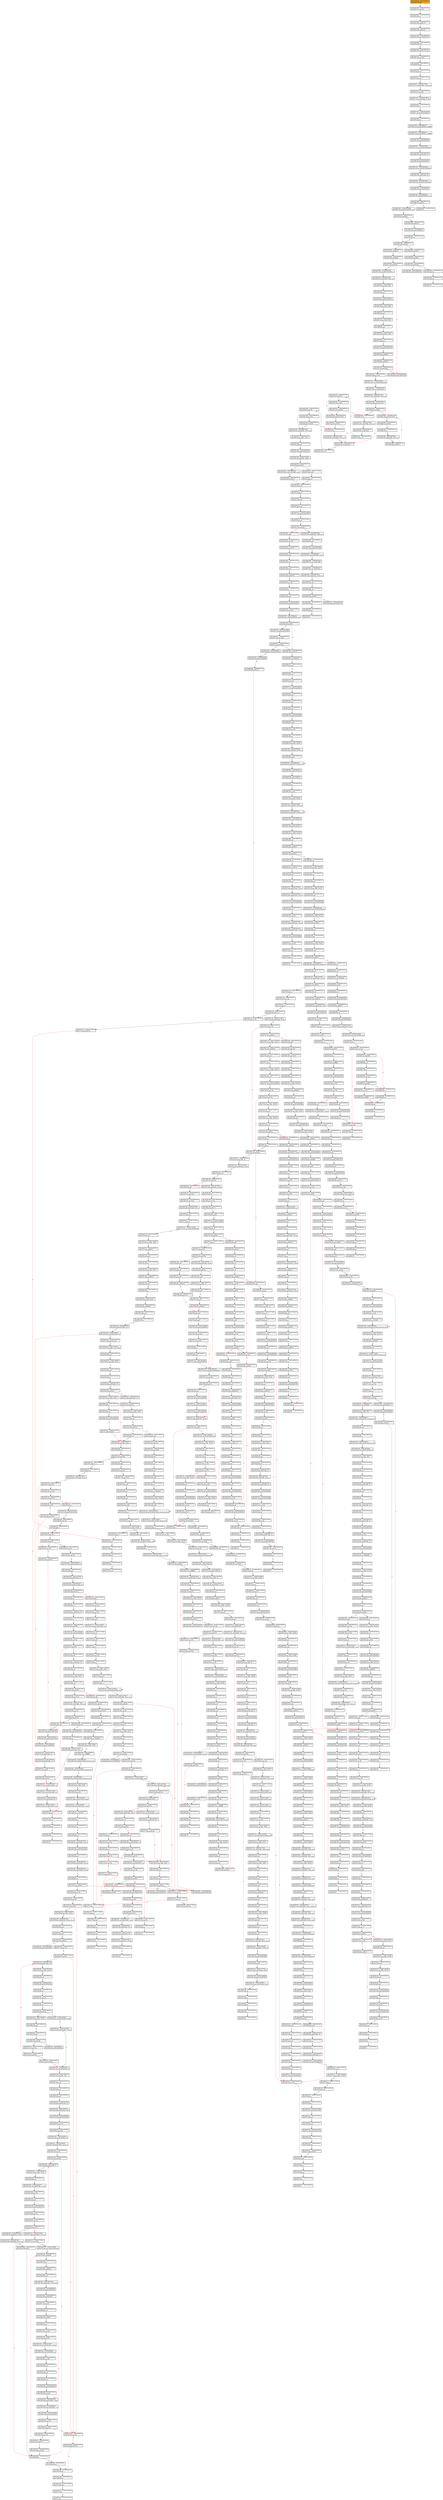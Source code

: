 digraph G {
labeljust=r
"0x403174" [label=" BB (0x403174 .. 0x403174)(0x1)\l0x403174 ret\l", address="0x403174", inst="ret", style="bold, filled", shape=box, fillcolor="white"]
"0x4012d6" [label=" BB (0x4012d6 .. 0x4012d6)(0x1)\l0x4012d6 push eax\l", address="0x4012d6", inst="push eax", style="bold, filled", shape=box, fillcolor="white"]
"0x403338" [label=" BB (0x403338 .. 0x403338)(0x1)\l0x403338 push edi\l", address="0x403338", inst="push edi", style="bold, filled", shape=box, fillcolor="white"]
"0x401414" [label=" BB (0x401414 .. 0x401415)(0x2)\l0x401414 jne 0x4013ef\l", address="0x401414", inst="jne 0x4013ef", style="bold, filled", shape=box, fillcolor="white"]
"0x4016cc" [label=" BB (0x4016cc .. 0x4016d1)(0x6)\l0x4016cc lea eax, [ebp - 0x10c]\l", address="0x4016cc", inst="lea eax, [ebp - 0x10c]", style="bold, filled", shape=box, fillcolor="white"]
"0x40157f" [label=" BB (0x40157f .. 0x401580)(0x2)\l0x40157f jne 0x40158f\l", address="0x40157f", inst="jne 0x40158f", style="bold, filled", shape=box, fillcolor="white"]
"0x4011dd" [label=" BB (0x4011dd .. 0x4011df)(0x3)\l0x4011dd lea eax, [ebp - 8]\l", address="0x4011dd", inst="lea eax, [ebp - 8]", style="bold, filled", shape=box, fillcolor="white"]
"0x4011f4" [label=" BB (0x4011f4 .. 0x4011f6)(0x3)\l0x4011f4 push dword [ebp - 4]\l", address="0x4011f4", inst="push dword [ebp - 4]", style="bold, filled", shape=box, fillcolor="white"]
"0x401680" [label=" BB (0x401680 .. 0x401685)(0x6)\l0x401680 call dword [0x405060]\l", address="0x401680", inst="call dword [0x405060]", style="bold, filled", shape=box, fillcolor="white"]
"0x4020b4" [label=" BB (0x4020b4 .. 0x4020b5)(0x2)\l0x4020b4 push 1\l", address="0x4020b4", inst="push 1", style="bold, filled", shape=box, fillcolor="white"]
"0x403151" [label=" BB (0x403151 .. 0x403154)(0x4)\l0x403151 push dword [esp + 0x14]\l", address="0x403151", inst="push dword [esp + 0x14]", style="bold, filled", shape=box, fillcolor="white"]
"0x401324" [label=" BB (0x401324 .. 0x401324)(0x1)\l0x401324 push ebx\l", address="0x401324", inst="push ebx", style="bold, filled", shape=box, fillcolor="white"]
"0x4016d2" [label=" BB (0x4016d2 .. 0x4016d2)(0x1)\l0x4016d2 push eax\l", address="0x4016d2", inst="push eax", style="bold, filled", shape=box, fillcolor="white"]
"0x4030d5" [label=" BB (0x4030d5 .. 0x4030da)(0x6)\l0x4030d5 mov esi, dword [0x405044]\l", address="0x4030d5", inst="mov esi, dword [0x405044]", style="bold, filled", shape=box, fillcolor="white"]
"0x4014c8" [label=" BB (0x4014c8 .. 0x4014c9)(0x2)\l0x4014c8 test ebx, ebx\l", address="0x4014c8", inst="test ebx, ebx", style="bold, filled", shape=box, fillcolor="white"]
"0x401255" [label=" BB (0x401255 .. 0x401257)(0x3)\l0x401255 push dword [ebp - 0x18]\l", address="0x401255", inst="push dword [ebp - 0x18]", style="bold, filled", shape=box, fillcolor="white"]
"0x4011bf" [label=" BB (0x4011bf .. 0x4011c4)(0x6)\l0x4011bf lea eax, [ebp - 0x164]\l", address="0x4011bf", inst="lea eax, [ebp - 0x164]", style="bold, filled", shape=box, fillcolor="white"]
"0x401547" [label=" BB (0x401547 .. 0x401548)(0x2)\l0x401547 mov edi, eax\l", address="0x401547", inst="mov edi, eax", style="bold, filled", shape=box, fillcolor="white"]
"0x401686" [label=" BB (0x401686 .. 0x401687)(0x2)\l0x401686 push 0x40\l", address="0x401686", inst="push 0x40", style="bold, filled", shape=box, fillcolor="white"]
"0x403090" [label=" BB (0x403090 .. 0x403094)(0x5)\l0x403090 push 0x40611c\l", address="0x403090", inst="push 0x40611c", style="bold, filled", shape=box, fillcolor="white"]
"0x40161f" [label=" BB (0x40161f .. 0x40161f)(0x1)\l0x40161f pop ecx\l", address="0x40161f", inst="pop ecx", style="bold, filled", shape=box, fillcolor="white"]
"0x401165" [label=" BB (0x401165 .. 0x401165)(0x1)\l0x401165 pop ecx\l", address="0x401165", inst="pop ecx", style="bold, filled", shape=box, fillcolor="white"]
"0x401486" [label=" BB (0x401486 .. 0x40148a)(0x5)\l0x401486 push 0x40608c\l", address="0x401486", inst="push 0x40608c", style="bold, filled", shape=box, fillcolor="white"]
"0x401529" [label=" BB (0x401529 .. 0x40152e)(0x6)\l0x401529 call dword [0x4050c8]\l", address="0x401529", inst="call dword [0x4050c8]", style="bold, filled", shape=box, fillcolor="white"]
"0x40202b" [label=" BB (0x40202b .. 0x40202c)(0x2)\l0x40202b je 0x402039\l", address="0x40202b", inst="je 0x402039", style="bold, filled", shape=box, fillcolor="white"]
"0x40118e" [label=" BB (0x40118e .. 0x40118e)(0x1)\l0x40118e push esi\l", address="0x40118e", inst="push esi", style="bold, filled", shape=box, fillcolor="white"]
"0x4031f1" [label=" BB (0x4031f1 .. 0x4031f1)(0x1)\l0x4031f1 push esi\l", address="0x4031f1", inst="push esi", style="bold, filled", shape=box, fillcolor="white"]
"0x40146d" [label=" BB (0x40146d .. 0x40146d)(0x1)\l0x40146d pop eax\l", address="0x40146d", inst="pop eax", style="bold, filled", shape=box, fillcolor="white"]
"0x40326b" [label=" BB (0x40326b .. 0x40326b)(0x1)\l0x40326b pop esi\l", address="0x40326b", inst="pop esi", style="bold, filled", shape=box, fillcolor="white"]
"0x4013d0" [label=" BB (0x4013d0 .. 0x4013d5)(0x6)\l0x4013d0 lea eax, [ebp - 0x23c]\l", address="0x4013d0", inst="lea eax, [ebp - 0x23c]", style="bold, filled", shape=box, fillcolor="white"]
"0x401688" [label=" BB (0x401688 .. 0x401689)(0x2)\l0x401688 xor eax, eax\l", address="0x401688", inst="xor eax, eax", style="bold, filled", shape=box, fillcolor="white"]
"0x401292" [label=" BB (0x401292 .. 0x401296)(0x5)\l0x401292 push 0x406060\l", address="0x401292", inst="push 0x406060", style="bold, filled", shape=box, fillcolor="white"]
"0x403227" [label=" BB (0x403227 .. 0x40322a)(0x4)\l0x403227 push dword [esp + 0x14]\l", address="0x403227", inst="push dword [esp + 0x14]", style="bold, filled", shape=box, fillcolor="white"]
"0x401072" [label=" BB (0x401072 .. 0x401073)(0x2)\l0x401072 jne 0x401078\l", address="0x401072", inst="jne 0x401078", style="bold, filled", shape=box, fillcolor="white"]
"0x401802" [label=" BB (0x401802 .. 0x401802)(0x1)\l0x401802 push eax\l", address="0x401802", inst="push eax", style="bold, filled", shape=box, fillcolor="white"]
"0x401211" [label=" BB (0x401211 .. 0x401212)(0x2)\l0x401211 push 0x11\l", address="0x401211", inst="push 0x11", style="bold, filled", shape=box, fillcolor="white"]
"0x40172c" [label=" BB (0x40172c .. 0x40172d)(0x2)\l0x40172c call edi\l", address="0x40172c", inst="call edi", style="bold, filled", shape=box, fillcolor="white"]
"0x4014d2" [label=" BB (0x4014d2 .. 0x4014d2)(0x1)\l0x4014d2 push ebp\l", address="0x4014d2", inst="push ebp", style="bold, filled", shape=box, fillcolor="white"]
"0x4016d9" [label=" BB (0x4016d9 .. 0x4016de)(0x6)\l0x4016d9 mov edi, dword [0x4050d0]\l", address="0x4016d9", inst="mov edi, dword [0x4050d0]", style="bold, filled", shape=box, fillcolor="white"]
"0x4012a4" [label=" BB (0x4012a4 .. 0x4012a7)(0x4)\l0x4012a4 lea eax, [ebp + eax - 0x50]\l", address="0x4012a4", inst="lea eax, [ebp + eax - 0x50]", style="bold, filled", shape=box, fillcolor="white"]
"0x401441" [label=" BB (0x401441 .. 0x401444)(0x4)\l0x401441 and dword [ebp + 0x10], 0\l", address="0x401441", inst="and dword [ebp + 0x10], 0", style="bold, filled", shape=box, fillcolor="white"]
"0x40168a" [label=" BB (0x40168a .. 0x40168a)(0x1)\l0x40168a pop ecx\l", address="0x40168a", inst="pop ecx", style="bold, filled", shape=box, fillcolor="white"]
"0x40165f" [label=" BB (0x40165f .. 0x401664)(0x6)\l0x40165f call dword [0x405058]\l", address="0x40165f", inst="call dword [0x405058]", style="bold, filled", shape=box, fillcolor="white"]
"0x401871" [label=" BB (0x401871 .. 0x401871)(0x1)\l0x401871 push edi\l", address="0x401871", inst="push edi", style="bold, filled", shape=box, fillcolor="white"]
"0x40173b" [label=" BB (0x40173b .. 0x40173c)(0x2)\l0x40173b test eax, eax\l", address="0x40173b", inst="test eax, eax", style="bold, filled", shape=box, fillcolor="white"]
"0x4016df" [label=" BB (0x4016df .. 0x4016e4)(0x6)\l0x4016df lea eax, [ebp - 0x10c]\l", address="0x4016df", inst="lea eax, [ebp - 0x10c]", style="bold, filled", shape=box, fillcolor="white"]
"0x402074" [label=" BB (0x402074 .. 0x402076)(0x3)\l0x402074 mov esi, dword [ebp + 0xc]\l", address="0x402074", inst="mov esi, dword [ebp + 0xc]", style="bold, filled", shape=box, fillcolor="white"]
"0x401279" [label=" BB (0x401279 .. 0x40127b)(0x3)\l0x401279 lea eax, [ebp - 0x50]\l", address="0x401279", inst="lea eax, [ebp - 0x50]", style="bold, filled", shape=box, fillcolor="white"]
"0x401783" [label=" BB (0x401783 .. 0x401783)(0x1)\l0x401783 push ebx\l", address="0x401783", inst="push ebx", style="bold, filled", shape=box, fillcolor="white"]
"0x401304" [label=" BB (0x401304 .. 0x401304)(0x1)\l0x401304 push ebx\l", address="0x401304", inst="push ebx", style="bold, filled", shape=box, fillcolor="white"]
"0x403178" [label=" BB (0x403178 .. 0x40317d)(0x6)\l0x403178 sub esp, 0x140\l", address="0x403178", inst="sub esp, 0x140", style="bold, filled", shape=box, fillcolor="white"]
"0x40113c" [label=" BB (0x40113c .. 0x401140)(0x5)\l0x40113c call 0x4019f4\l", address="0x40113c", inst="call 0x4019f4", style="bold, filled", shape=box, fillcolor="white"]
"0x403314" [label=" BB (0x403314 .. 0x403319)(0x6)\l0x403314 call dword [0x405030]\l", address="0x403314", inst="call dword [0x405030]", style="bold, filled", shape=box, fillcolor="white"]
"0x40168b" [label=" BB (0x40168b .. 0x401690)(0x6)\l0x40168b lea edi, [ebp - 0x10b]\l", address="0x40168b", inst="lea edi, [ebp - 0x10b]", style="bold, filled", shape=box, fillcolor="white"]
"0x4012a8" [label=" BB (0x4012a8 .. 0x4012a8)(0x1)\l0x4012a8 push eax\l", address="0x4012a8", inst="push eax", style="bold, filled", shape=box, fillcolor="white"]
"0x403250" [label=" BB (0x403250 .. 0x403254)(0x5)\l0x403250 push 0x40614c\l", address="0x403250", inst="push 0x40614c", style="bold, filled", shape=box, fillcolor="white"]
"0x4013e1" [label=" BB (0x4013e1 .. 0x4013e1)(0x1)\l0x4013e1 push edi\l", address="0x4013e1", inst="push edi", style="bold, filled", shape=box, fillcolor="white"]
"0x4017bb" [label=" BB (0x4017bb .. 0x4017bb)(0x1)\l0x4017bb push eax\l", address="0x4017bb", inst="push eax", style="bold, filled", shape=box, fillcolor="white"]
"0x4012a1" [label=" BB (0x4012a1 .. 0x4012a3)(0x3)\l0x4012a1 imul eax, eax, 0xf\l", address="0x4012a1", inst="imul eax, eax, 0xf", style="bold, filled", shape=box, fillcolor="white"]
"0x4017f3" [label=" BB (0x4017f3 .. 0x4017f8)(0x6)\l0x4017f3 lea eax, [ebp - 0x10c]\l", address="0x4017f3", inst="lea eax, [ebp - 0x10c]", style="bold, filled", shape=box, fillcolor="white"]
"0x401403" [label=" BB (0x401403 .. 0x401404)(0x2)\l0x401403 je 0x401418\l", address="0x401403", inst="je 0x401418", style="bold, filled", shape=box, fillcolor="white"]
"0x401470" [label=" BB (0x401470 .. 0x401470)(0x1)\l0x401470 pop ebx\l", address="0x401470", inst="pop ebx", style="bold, filled", shape=box, fillcolor="white"]
"0x401691" [label=" BB (0x401691 .. 0x401696)(0x6)\l0x401691 mov byte [ebp - 0x10c], bl\l", address="0x401691", inst="mov byte [ebp - 0x10c], bl", style="bold, filled", shape=box, fillcolor="white"]
"0x401155" [label=" BB (0x401155 .. 0x401156)(0x2)\l0x401155 mov dword [esi], eax\l", address="0x401155", inst="mov dword [esi], eax", style="bold, filled", shape=box, fillcolor="white"]
"0x4016c3" [label=" BB (0x4016c3 .. 0x4016c3)(0x1)\l0x4016c3 pop ecx\l", address="0x4016c3", inst="pop ecx", style="bold, filled", shape=box, fillcolor="white"]
"0x403134" [label=" BB (0x403134 .. 0x403134)(0x1)\l0x403134 push eax\l", address="0x403134", inst="push eax", style="bold, filled", shape=box, fillcolor="white"]
"0x40147f" [label=" BB (0x40147f .. 0x401483)(0x5)\l0x40147f push 0x406098\l", address="0x40147f", inst="push 0x406098", style="bold, filled", shape=box, fillcolor="white"]
"0x402091" [label=" BB (0x402091 .. 0x402091)(0x1)\l0x402091 inc eax\l", address="0x402091", inst="inc eax", style="bold, filled", shape=box, fillcolor="white"]
"0x40203f" [label=" BB (0x40203f .. 0x402043)(0x5)\l0x40203f mov esi, 0xc4\l", address="0x40203f", inst="mov esi, 0xc4", style="bold, filled", shape=box, fillcolor="white"]
"0x403001" [label=" BB (0x403001 .. 0x403002)(0x2)\l0x403001 mov ebp, esp\l", address="0x403001", inst="mov ebp, esp", style="bold, filled", shape=box, fillcolor="white"]
"0x403003" [label=" BB (0x403003 .. 0x403008)(0x6)\l0x403003 sub esp, 0x348\l", address="0x403003", inst="sub esp, 0x348", style="bold, filled", shape=box, fillcolor="white"]
"0x40312b" [label=" BB (0x40312b .. 0x40312c)(0x2)\l0x40312b push 1\l", address="0x40312b", inst="push 1", style="bold, filled", shape=box, fillcolor="white"]
"0x4030b0" [label=" BB (0x4030b0 .. 0x4030b5)(0x6)\l0x4030b0 mov edi, dword [0x405040]\l", address="0x4030b0", inst="mov edi, dword [0x405040]", style="bold, filled", shape=box, fillcolor="white"]
"0x401221" [label=" BB (0x401221 .. 0x401227)(0x7)\l0x401221 mov dword [ebp - 0x60], 0x44\l", address="0x401221", inst="mov dword [ebp - 0x60], 0x44", style="bold, filled", shape=box, fillcolor="white"]
"0x40306d" [label=" BB (0x40306d .. 0x40306d)(0x1)\l0x40306d push eax\l", address="0x40306d", inst="push eax", style="bold, filled", shape=box, fillcolor="white"]
"0x401697" [label=" BB (0x401697 .. 0x401698)(0x2)\l0x401697 push 0x40\l", address="0x401697", inst="push 0x40", style="bold, filled", shape=box, fillcolor="white"]
"0x4011e8" [label=" BB (0x4011e8 .. 0x4011e8)(0x1)\l0x4011e8 push ebx\l", address="0x4011e8", inst="push ebx", style="bold, filled", shape=box, fillcolor="white"]
"0x401597" [label=" BB (0x401597 .. 0x401598)(0x2)\l0x401597 movsw word es:[edi], word ptr [esi]\l", address="0x401597", inst="movsw word es:[edi], word ptr [esi]", style="bold, filled", shape=box, fillcolor="white"]
"0x401711" [label=" BB (0x401711 .. 0x401715)(0x5)\l0x401711 jmp 0x401816\l", address="0x401711", inst="jmp 0x401816", style="bold, filled", shape=box, fillcolor="white"]
"0x40319f" [label=" BB (0x40319f .. 0x4031a4)(0x6)\l0x40319f call dword [0x405028]\l", address="0x40319f", inst="call dword [0x405028]", style="bold, filled", shape=box, fillcolor="white"]
"0x402044" [label=" BB (0x402044 .. 0x402044)(0x1)\l0x402044 push edi\l", address="0x402044", inst="push edi", style="bold, filled", shape=box, fillcolor="white"]
"0x40142d" [label=" BB (0x40142d .. 0x40142f)(0x3)\l0x40142d push dword [ebp + 0xc]\l", address="0x40142d", inst="push dword [ebp + 0xc]", style="bold, filled", shape=box, fillcolor="white"]
"0x40132c" [label=" BB (0x40132c .. 0x40132c)(0x1)\l0x40132c push eax\l", address="0x40132c", inst="push eax", style="bold, filled", shape=box, fillcolor="white"]
"0x40300a" [label=" BB (0x40300a .. 0x40300a)(0x1)\l0x40300a push esi\l", address="0x40300a", inst="push esi", style="bold, filled", shape=box, fillcolor="white"]
"0x4010d3" [label=" BB (0x4010d3 .. 0x4010d3)(0x1)\l0x4010d3 pop esi\l", address="0x4010d3", inst="pop esi", style="bold, filled", shape=box, fillcolor="white"]
"0x4030e4" [label=" BB (0x4030e4 .. 0x4030e5)(0x2)\l0x4030e4 push 0xf\l", address="0x4030e4", inst="push 0xf", style="bold, filled", shape=box, fillcolor="white"]
"0x401699" [label=" BB (0x401699 .. 0x40169a)(0x2)\l0x401699 rep stosd dword es:[edi], eax\l", address="0x401699", inst="rep stosd dword es:[edi], eax", style="bold, filled", shape=box, fillcolor="white"]
"0x401262" [label=" BB (0x401262 .. 0x401262)(0x1)\l0x401262 pop esi\l", address="0x401262", inst="pop esi", style="bold, filled", shape=box, fillcolor="white"]
"0x403142" [label=" BB (0x403142 .. 0x403143)(0x2)\l0x403142 xor eax, eax\l", address="0x403142", inst="xor eax, eax", style="bold, filled", shape=box, fillcolor="white"]
"0x4011cc" [label=" BB (0x4011cc .. 0x4011d2)(0x7)\l0x4011cc mov dword [ebp - 8], 0x104\l", address="0x4011cc", inst="mov dword [ebp - 8], 0x104", style="bold, filled", shape=box, fillcolor="white"]
"0x403068" [label=" BB (0x403068 .. 0x40306c)(0x5)\l0x403068 push 0x406124\l", address="0x403068", inst="push 0x406124", style="bold, filled", shape=box, fillcolor="white"]
"0x403336" [label=" BB (0x403336 .. 0x403337)(0x2)\l0x403336 mov esi, eax\l", address="0x403336", inst="mov esi, eax", style="bold, filled", shape=box, fillcolor="white"]
"0x403243" [label=" BB (0x403243 .. 0x403247)(0x5)\l0x403243 push 0x406364\l", address="0x403243", inst="push 0x406364", style="bold, filled", shape=box, fillcolor="white"]
"0x40186f" [label=" BB (0x40186f .. 0x40186f)(0x1)\l0x40186f push ebx\l", address="0x40186f", inst="push ebx", style="bold, filled", shape=box, fillcolor="white"]
"0x402045" [label=" BB (0x402045 .. 0x402045)(0x1)\l0x402045 push esi\l", address="0x402045", inst="push esi", style="bold, filled", shape=box, fillcolor="white"]
"0x4032f2" [label=" BB (0x4032f2 .. 0x4032f7)(0x6)\l0x4032f2 call dword [0x405090]\l", address="0x4032f2", inst="call dword [0x405090]", style="bold, filled", shape=box, fillcolor="white"]
"0x40121e" [label=" BB (0x40121e .. 0x401220)(0x3)\l0x40121e lea eax, [ebp - 0x1c]\l", address="0x40121e", inst="lea eax, [ebp - 0x1c]", style="bold, filled", shape=box, fillcolor="white"]
"0x401193" [label=" BB (0x401193 .. 0x401197)(0x5)\l0x401193 mov esi, 0x40601c\l", address="0x401193", inst="mov esi, 0x40601c", style="bold, filled", shape=box, fillcolor="white"]
"0x4013a3" [label=" BB (0x4013a3 .. 0x4013a5)(0x3)\l0x4013a3 mov ebx, dword [ebp + 0x14]\l", address="0x4013a3", inst="mov ebx, dword [ebp + 0x14]", style="bold, filled", shape=box, fillcolor="white"]
"0x401297" [label=" BB (0x401297 .. 0x401297)(0x1)\l0x401297 push eax\l", address="0x401297", inst="push eax", style="bold, filled", shape=box, fillcolor="white"]
"0x401450" [label=" BB (0x401450 .. 0x401452)(0x3)\l0x401450 mov eax, dword [ebp + 0x10]\l", address="0x401450", inst="mov eax, dword [ebp + 0x10]", style="bold, filled", shape=box, fillcolor="white"]
"0x401078" [label=" BB (0x401078 .. 0x40107a)(0x3)\l0x401078 mov ebx, dword [ebp + 8]\l", address="0x401078", inst="mov ebx, dword [ebp + 8]", style="bold, filled", shape=box, fillcolor="white"]
"0x40169b" [label=" BB (0x40169b .. 0x40169c)(0x2)\l0x40169b stosw word es:[edi], ax\l", address="0x40169b", inst="stosw word es:[edi], ax", style="bold, filled", shape=box, fillcolor="white"]
"0x401335" [label=" BB (0x401335 .. 0x401337)(0x3)\l0x401335 mov dword [ebp - 0xc], eax\l", address="0x401335", inst="mov dword [ebp - 0xc], eax", style="bold, filled", shape=box, fillcolor="white"]
"0x402046" [label=" BB (0x402046 .. 0x402047)(0x2)\l0x402046 push 1\l", address="0x402046", inst="push 1", style="bold, filled", shape=box, fillcolor="white"]
"0x401216" [label=" BB (0x401216 .. 0x401216)(0x1)\l0x401216 pop ecx\l", address="0x401216", inst="pop ecx", style="bold, filled", shape=box, fillcolor="white"]
"0x401994" [label=" BB (0x401994 .. 0x401996)(0x3)\l0x401994 mov dword [ebp - 0x78], ecx\l", address="0x401994", inst="mov dword [ebp - 0x78], ecx", style="bold, filled", shape=box, fillcolor="white"]
"0x403117" [label=" BB (0x403117 .. 0x403117)(0x1)\l0x403117 push esi\l", address="0x403117", inst="push esi", style="bold, filled", shape=box, fillcolor="white"]
"0x401618" [label=" BB (0x401618 .. 0x401618)(0x1)\l0x401618 push esi\l", address="0x401618", inst="push esi", style="bold, filled", shape=box, fillcolor="white"]
"0x4012cc" [label=" BB (0x4012cc .. 0x4012cc)(0x1)\l0x4012cc push eax\l", address="0x4012cc", inst="push eax", style="bold, filled", shape=box, fillcolor="white"]
"0x40169d" [label=" BB (0x40169d .. 0x40169d)(0x1)\l0x40169d stosb byte es:[edi], al\l", address="0x40169d", inst="stosb byte es:[edi], al", style="bold, filled", shape=box, fillcolor="white"]
"0x40110b" [label=" BB (0x40110b .. 0x40110b)(0x1)\l0x40110b push ebp\l", address="0x40110b", inst="push ebp", style="bold, filled", shape=box, fillcolor="white"]
"0x4012ad" [label=" BB (0x4012ad .. 0x4012ae)(0x2)\l0x4012ad call esi\l", address="0x4012ad", inst="call esi", style="bold, filled", shape=box, fillcolor="white"]
"0x40187a" [label=" BB (0x40187a .. 0x40187b)(0x2)\l0x40187a push 2\l", address="0x40187a", inst="push 2", style="bold, filled", shape=box, fillcolor="white"]
"0x40127c" [label=" BB (0x40127c .. 0x401280)(0x5)\l0x40127c push 0x40607c\l", address="0x40127c", inst="push 0x40607c", style="bold, filled", shape=box, fillcolor="white"]
"0x401305" [label=" BB (0x401305 .. 0x401307)(0x3)\l0x401305 push dword [ebp - 8]\l", address="0x401305", inst="push dword [ebp - 8]", style="bold, filled", shape=box, fillcolor="white"]
"0x4011a3" [label=" BB (0x4011a3 .. 0x4011a3)(0x1)\l0x4011a3 pop ecx\l", address="0x4011a3", inst="pop ecx", style="bold, filled", shape=box, fillcolor="white"]
"0x401436" [label=" BB (0x401436 .. 0x401437)(0x2)\l0x401436 test eax, eax\l", address="0x401436", inst="test eax, eax", style="bold, filled", shape=box, fillcolor="white"]
"0x4031b9" [label=" BB (0x4031b9 .. 0x4031b9)(0x1)\l0x4031b9 push esi\l", address="0x4031b9", inst="push esi", style="bold, filled", shape=box, fillcolor="white"]
"0x4012cd" [label=" BB (0x4012cd .. 0x4012d1)(0x5)\l0x4012cd call 0x401184\l", address="0x4012cd", inst="call 0x401184", style="bold, filled", shape=box, fillcolor="white"]
"0x40169e" [label=" BB (0x40169e .. 0x40169e)(0x1)\l0x40169e pop ecx\l", address="0x40169e", inst="pop ecx", style="bold, filled", shape=box, fillcolor="white"]
"0x4017ed" [label=" BB (0x4017ed .. 0x4017f2)(0x6)\l0x4017ed call dword [0x405064]\l", address="0x4017ed", inst="call dword [0x405064]", style="bold, filled", shape=box, fillcolor="white"]
"0x402067" [label=" BB (0x402067 .. 0x402067)(0x1)\l0x402067 pop ebx\l", address="0x402067", inst="pop ebx", style="bold, filled", shape=box, fillcolor="white"]
"0x4012af" [label=" BB (0x4012af .. 0x4012b2)(0x4)\l0x4012af cmp dword [ebp - 4], 1\l", address="0x4012af", inst="cmp dword [ebp - 4], 1", style="bold, filled", shape=box, fillcolor="white"]
"0x404051" [label=" BB (0x404051 .. 0x404051)(0x1)\l0x404051 push esi\l", address="0x404051", inst="push esi", style="bold, filled", shape=box, fillcolor="white"]
"0x40145f" [label=" BB (0x40145f .. 0x401460)(0x2)\l0x40145f test eax, eax\l", address="0x40145f", inst="test eax, eax", style="bold, filled", shape=box, fillcolor="white"]
"0x401753" [label=" BB (0x401753 .. 0x401753)(0x1)\l0x401753 pop ecx\l", address="0x401753", inst="pop ecx", style="bold, filled", shape=box, fillcolor="white"]
"0x403233" [label=" BB (0x403233 .. 0x403236)(0x4)\l0x403233 push dword [esp + 0x20]\l", address="0x403233", inst="push dword [esp + 0x20]", style="bold, filled", shape=box, fillcolor="white"]
"0x401572" [label=" BB (0x401572 .. 0x401577)(0x6)\l0x401572 call dword [0x405128]\l", address="0x401572", inst="call dword [0x405128]", style="bold, filled", shape=box, fillcolor="white"]
"0x40326c" [label=" BB (0x40326c .. 0x40326c)(0x1)\l0x40326c pop edi\l", address="0x40326c", inst="pop edi", style="bold, filled", shape=box, fillcolor="white"]
"0x401184" [label=" BB (0x401184 .. 0x401184)(0x1)\l0x401184 push ebp\l", address="0x401184", inst="push ebp", style="bold, filled", shape=box, fillcolor="white"]
"0x4014d0" [label=" BB (0x4014d0 .. 0x4014d1)(0x2)\l0x4014d0 jmp 0x40146e\l", address="0x4014d0", inst="jmp 0x40146e", style="bold, filled", shape=box, fillcolor="white"]
"0x4016c4" [label=" BB (0x4016c4 .. 0x4016c9)(0x6)\l0x4016c4 lea eax, [ebp - 0x210]\l", address="0x4016c4", inst="lea eax, [ebp - 0x210]", style="bold, filled", shape=box, fillcolor="white"]
"0x40169f" [label=" BB (0x40169f .. 0x4016a0)(0x2)\l0x40169f xor eax, eax\l", address="0x40169f", inst="xor eax, eax", style="bold, filled", shape=box, fillcolor="white"]
"0x40204f" [label=" BB (0x40204f .. 0x40204f)(0x1)\l0x40204f push edi\l", address="0x40204f", inst="push edi", style="bold, filled", shape=box, fillcolor="white"]
"0x403329" [label=" BB (0x403329 .. 0x40332e)(0x6)\l0x403329 call dword [0x405040]\l", address="0x403329", inst="call dword [0x405040]", style="bold, filled", shape=box, fillcolor="white"]
"0x40313b" [label=" BB (0x40313b .. 0x40313b)(0x1)\l0x40313b push eax\l", address="0x40313b", inst="push eax", style="bold, filled", shape=box, fillcolor="white"]
"0x40148c" [label=" BB (0x40148c .. 0x40148e)(0x3)\l0x40148c mov dword [ebp + 0x14], eax\l", address="0x40148c", inst="mov dword [ebp + 0x14], eax", style="bold, filled", shape=box, fillcolor="white"]
"0x4012ba" [label=" BB (0x4012ba .. 0x4012ba)(0x1)\l0x4012ba push eax\l", address="0x4012ba", inst="push eax", style="bold, filled", shape=box, fillcolor="white"]
"0x40305a" [label=" BB (0x40305a .. 0x40305b)(0x2)\l0x40305a test eax, eax\l", address="0x40305a", inst="test eax, eax", style="bold, filled", shape=box, fillcolor="white"]
"0x4013af" [label=" BB (0x4013af .. 0x4013b1)(0x3)\l0x4013af mov dword [ebp - 4], ecx\l", address="0x4013af", inst="mov dword [ebp - 4], ecx", style="bold, filled", shape=box, fillcolor="white"]
"0x40103a" [label=" BB (0x40103a .. 0x40103b)(0x2)\l0x40103a push 0x49\l", address="0x40103a", inst="push 0x49", style="bold, filled", shape=box, fillcolor="white"]
"0x401185" [label=" BB (0x401185 .. 0x401186)(0x2)\l0x401185 mov ebp, esp\l", address="0x401185", inst="mov ebp, esp", style="bold, filled", shape=box, fillcolor="white"]
"0x40142a" [label=" BB (0x40142a .. 0x40142c)(0x3)\l0x40142a push dword [ebp + 8]\l", address="0x40142a", inst="push dword [ebp + 8]", style="bold, filled", shape=box, fillcolor="white"]
"0x403080" [label=" BB (0x403080 .. 0x403080)(0x1)\l0x403080 push eax\l", address="0x403080", inst="push eax", style="bold, filled", shape=box, fillcolor="white"]
"0x4016a1" [label=" BB (0x4016a1 .. 0x4016a6)(0x6)\l0x4016a1 lea edi, [ebp - 0x20f]\l", address="0x4016a1", inst="lea edi, [ebp - 0x20f]", style="bold, filled", shape=box, fillcolor="white"]
"0x403149" [label=" BB (0x403149 .. 0x403149)(0x1)\l0x403149 push esi\l", address="0x403149", inst="push esi", style="bold, filled", shape=box, fillcolor="white"]
"0x4011ee" [label=" BB (0x4011ee .. 0x4011f3)(0x6)\l0x4011ee call dword [0x405008]\l", address="0x4011ee", inst="call dword [0x405008]", style="bold, filled", shape=box, fillcolor="white"]
"0x404053" [label=" BB (0x404053 .. 0x404057)(0x5)\l0x404053 mov esi, 0x406468\l", address="0x404053", inst="mov esi, 0x406468", style="bold, filled", shape=box, fillcolor="white"]
"0x4010a4" [label=" BB (0x4010a4 .. 0x4010a4)(0x1)\l0x4010a4 push eax\l", address="0x4010a4", inst="push eax", style="bold, filled", shape=box, fillcolor="white"]
"0x401599" [label=" BB (0x401599 .. 0x401599)(0x1)\l0x401599 push eax\l", address="0x401599", inst="push eax", style="bold, filled", shape=box, fillcolor="white"]
"0x40300b" [label=" BB (0x40300b .. 0x40300f)(0x5)\l0x40300b mov esi, 0x104\l", address="0x40300b", inst="mov esi, 0x104", style="bold, filled", shape=box, fillcolor="white"]
"0x40193f" [label=" BB (0x40193f .. 0x401941)(0x3)\l0x40193f mov dword [ebp - 0x74], esi\l", address="0x40193f", inst="mov dword [ebp - 0x74], esi", style="bold, filled", shape=box, fillcolor="white"]
"0x4015a9" [label=" BB (0x4015a9 .. 0x4015aa)(0x2)\l0x4015a9 call esi\l", address="0x4015a9", inst="call esi", style="bold, filled", shape=box, fillcolor="white"]
"0x40143e" [label=" BB (0x40143e .. 0x401440)(0x3)\l0x40143e sub esi, dword [ebp - 4]\l", address="0x40143e", inst="sub esi, dword [ebp - 4]", style="bold, filled", shape=box, fillcolor="white"]
"0x401187" [label=" BB (0x401187 .. 0x40118c)(0x6)\l0x401187 sub esp, 0x268\l", address="0x401187", inst="sub esp, 0x268", style="bold, filled", shape=box, fillcolor="white"]
"0x403255" [label=" BB (0x403255 .. 0x403255)(0x1)\l0x403255 push edi\l", address="0x403255", inst="push edi", style="bold, filled", shape=box, fillcolor="white"]
"0x4014c6" [label=" BB (0x4014c6 .. 0x4014c7)(0x2)\l0x4014c6 je 0x4014ce\l", address="0x4014c6", inst="je 0x4014ce", style="bold, filled", shape=box, fillcolor="white"]
"0x4030ef" [label=" BB (0x4030ef .. 0x4030f1)(0x3)\l0x4030ef lea eax, [ebp - 0x3c]\l", address="0x4030ef", inst="lea eax, [ebp - 0x3c]", style="bold, filled", shape=box, fillcolor="white"]
"0x4010e7" [label=" BB (0x4010e7 .. 0x4010e8)(0x2)\l0x4010e7 mov esi, eax\l", address="0x4010e7", inst="mov esi, eax", style="bold, filled", shape=box, fillcolor="white"]
"0x40146f" [label=" BB (0x40146f .. 0x40146f)(0x1)\l0x40146f pop esi\l", address="0x40146f", inst="pop esi", style="bold, filled", shape=box, fillcolor="white"]
"0x40160b" [label=" BB (0x40160b .. 0x401610)(0x6)\l0x40160b call dword [0x4050d0]\l", address="0x40160b", inst="call dword [0x4050d0]", style="bold, filled", shape=box, fillcolor="white"]
"0x401990" [label=" BB (0x401990 .. 0x401991)(0x2)\l0x401990 mov ecx, dword [eax]\l", address="0x401990", inst="mov ecx, dword [eax]", style="bold, filled", shape=box, fillcolor="white"]
"0x4031f2" [label=" BB (0x4031f2 .. 0x4031f3)(0x2)\l0x4031f2 mov edi, eax\l", address="0x4031f2", inst="mov edi, eax", style="bold, filled", shape=box, fillcolor="white"]
"0x40126c" [label=" BB (0x40126c .. 0x40126f)(0x4)\l0x40126c and dword [ebp - 0xc], 0\l", address="0x40126c", inst="and dword [ebp - 0xc], 0", style="bold, filled", shape=box, fillcolor="white"]
"0x401657" [label=" BB (0x401657 .. 0x401658)(0x2)\l0x401657 jne 0x40166a\l", address="0x401657", inst="jne 0x40166a", style="bold, filled", shape=box, fillcolor="white"]
"0x401095" [label=" BB (0x401095 .. 0x401096)(0x2)\l0x401095 call esi\l", address="0x401095", inst="call esi", style="bold, filled", shape=box, fillcolor="white"]
"0x401298" [label=" BB (0x401298 .. 0x401299)(0x2)\l0x401298 call esi\l", address="0x401298", inst="call esi", style="bold, filled", shape=box, fillcolor="white"]
"0x401261" [label=" BB (0x401261 .. 0x401261)(0x1)\l0x401261 pop edi\l", address="0x401261", inst="pop edi", style="bold, filled", shape=box, fillcolor="white"]
"0x40107b" [label=" BB (0x40107b .. 0x40107c)(0x2)\l0x40107b mov ecx, esi\l", address="0x40107b", inst="mov ecx, esi", style="bold, filled", shape=box, fillcolor="white"]
"0x40163c" [label=" BB (0x40163c .. 0x40163c)(0x1)\l0x40163c push ebx\l", address="0x40163c", inst="push ebx", style="bold, filled", shape=box, fillcolor="white"]
"0x4011a2" [label=" BB (0x4011a2 .. 0x4011a2)(0x1)\l0x4011a2 movsb byte es:[edi], byte ptr [esi]\l", address="0x4011a2", inst="movsb byte es:[edi], byte ptr [esi]", style="bold, filled", shape=box, fillcolor="white"]
"0x40145c" [label=" BB (0x40145c .. 0x40145e)(0x3)\l0x40145c add esp, 0xc\l", address="0x40145c", inst="add esp, 0xc", style="bold, filled", shape=box, fillcolor="white"]
"0x4031eb" [label=" BB (0x4031eb .. 0x4031f0)(0x6)\l0x4031eb call dword [0x405034]\l", address="0x4031eb", inst="call dword [0x405034]", style="bold, filled", shape=box, fillcolor="white"]
"0x401796" [label=" BB (0x401796 .. 0x401796)(0x1)\l0x401796 push ebx\l", address="0x401796", inst="push ebx", style="bold, filled", shape=box, fillcolor="white"]
"0x40200a" [label=" BB (0x40200a .. 0x40200f)(0x6)\l0x40200a call dword [0x405128]\l", address="0x40200a", inst="call dword [0x405128]", style="bold, filled", shape=box, fillcolor="white"]
"0x40330b" [label=" BB (0x40330b .. 0x40330b)(0x1)\l0x40330b push esi\l", address="0x40330b", inst="push esi", style="bold, filled", shape=box, fillcolor="white"]
"0x403098" [label=" BB (0x403098 .. 0x40309d)(0x6)\l0x403098 lea eax, [ebp - 0x348]\l", address="0x403098", inst="lea eax, [ebp - 0x348]", style="bold, filled", shape=box, fillcolor="white"]
"0x4030c9" [label=" BB (0x4030c9 .. 0x4030cb)(0x3)\l0x4030c9 mov dword [ebp - 0x28], eax\l", address="0x4030c9", inst="mov dword [ebp - 0x28], eax", style="bold, filled", shape=box, fillcolor="white"]
"0x40311d" [label=" BB (0x40311d .. 0x403122)(0x6)\l0x40311d call dword [0x405158]\l", address="0x40311d", inst="call dword [0x405158]", style="bold, filled", shape=box, fillcolor="white"]
"0x40163d" [label=" BB (0x40163d .. 0x401642)(0x6)\l0x40163d call dword [0x405054]\l", address="0x40163d", inst="call dword [0x405054]", style="bold, filled", shape=box, fillcolor="white"]
"0x402035" [label=" BB (0x402035 .. 0x402036)(0x2)\l0x402035 xor eax, eax\l", address="0x402035", inst="xor eax, eax", style="bold, filled", shape=box, fillcolor="white"]
"0x401271" [label=" BB (0x401271 .. 0x401271)(0x1)\l0x401271 push esi\l", address="0x401271", inst="push esi", style="bold, filled", shape=box, fillcolor="white"]
"0x4020aa" [label=" BB (0x4020aa .. 0x4020ab)(0x2)\l0x4020aa je 0x4020ca\l", address="0x4020aa", inst="je 0x4020ca", style="bold, filled", shape=box, fillcolor="white"]
"0x40114b" [label=" BB (0x40114b .. 0x40114c)(0x2)\l0x40114b jne 0x401168\l", address="0x40114b", inst="jne 0x401168", style="bold, filled", shape=box, fillcolor="white"]
"0x4013c8" [label=" BB (0x4013c8 .. 0x4013c9)(0x2)\l0x4013c8 test edi, edi\l", address="0x4013c8", inst="test edi, edi", style="bold, filled", shape=box, fillcolor="white"]
"0x4030cc" [label=" BB (0x4030cc .. 0x4030d2)(0x7)\l0x4030cc mov dword [ebp - 0x38], 0x40\l", address="0x4030cc", inst="mov dword [ebp - 0x38], 0x40", style="bold, filled", shape=box, fillcolor="white"]
"0x403119" [label=" BB (0x403119 .. 0x40311a)(0x2)\l0x403119 push 1\l", address="0x403119", inst="push 1", style="bold, filled", shape=box, fillcolor="white"]
"0x4010ed" [label=" BB (0x4010ed .. 0x4010f2)(0x6)\l0x4010ed call dword [0x405138]\l", address="0x4010ed", inst="call dword [0x405138]", style="bold, filled", shape=box, fillcolor="white"]
"0x401643" [label=" BB (0x401643 .. 0x401644)(0x2)\l0x401643 cmp eax, ebx\l", address="0x401643", inst="cmp eax, ebx", style="bold, filled", shape=box, fillcolor="white"]
"0x4031c4" [label=" BB (0x4031c4 .. 0x4031c9)(0x6)\l0x4031c4 call dword [0x405030]\l", address="0x4031c4", inst="call dword [0x405030]", style="bold, filled", shape=box, fillcolor="white"]
"0x403264" [label=" BB (0x403264 .. 0x403269)(0x6)\l0x403264 call dword [0x405130]\l", address="0x403264", inst="call dword [0x405130]", style="bold, filled", shape=box, fillcolor="white"]
"0x403326" [label=" BB (0x403326 .. 0x403326)(0x1)\l0x403326 push ecx\l", address="0x403326", inst="push ecx", style="bold, filled", shape=box, fillcolor="white"]
"0x40304d" [label=" BB (0x40304d .. 0x40304d)(0x1)\l0x40304d push esi\l", address="0x40304d", inst="push esi", style="bold, filled", shape=box, fillcolor="white"]
"0x4017e2" [label=" BB (0x4017e2 .. 0x4017e3)(0x2)\l0x4017e2 test eax, eax\l", address="0x4017e2", inst="test eax, eax", style="bold, filled", shape=box, fillcolor="white"]
"0x401272" [label=" BB (0x401272 .. 0x401277)(0x6)\l0x401272 mov esi, dword [0x405098]\l", address="0x401272", inst="mov esi, dword [0x405098]", style="bold, filled", shape=box, fillcolor="white"]
"0x401469" [label=" BB (0x401469 .. 0x40146a)(0x2)\l0x401469 jl 0x401449\l", address="0x401469", inst="jl 0x401449", style="bold, filled", shape=box, fillcolor="white"]
"0x403343" [label=" BB (0x403343 .. 0x403343)(0x1)\l0x403343 leave\l", address="0x403343", inst="leave", style="bold, filled", shape=box, fillcolor="white"]
"0x401427" [label=" BB (0x401427 .. 0x401427)(0x1)\l0x401427 push eax\l", address="0x401427", inst="push eax", style="bold, filled", shape=box, fillcolor="white"]
"0x401363" [label=" BB (0x401363 .. 0x401363)(0x1)\l0x401363 push ebx\l", address="0x401363", inst="push ebx", style="bold, filled", shape=box, fillcolor="white"]
"0x40193c" [label=" BB (0x40193c .. 0x40193d)(0x2)\l0x40193c jne 0x401942\l", address="0x40193c", inst="jne 0x401942", style="bold, filled", shape=box, fillcolor="white"]
"0x4016ca" [label=" BB (0x4016ca .. 0x4016ca)(0x1)\l0x4016ca pop ecx\l", address="0x4016ca", inst="pop ecx", style="bold, filled", shape=box, fillcolor="white"]
"0x401645" [label=" BB (0x401645 .. 0x401649)(0x5)\l0x401645 mov dword [0x40656c], eax\l", address="0x401645", inst="mov dword [0x40656c], eax", style="bold, filled", shape=box, fillcolor="white"]
"0x40301c" [label=" BB (0x40301c .. 0x403021)(0x6)\l0x40301c call dword [0x40505c]\l", address="0x40301c", inst="call dword [0x40505c]", style="bold, filled", shape=box, fillcolor="white"]
"0x40206b" [label=" BB (0x40206b .. 0x40206c)(0x2)\l0x40206b mov ebp, esp\l", address="0x40206b", inst="mov ebp, esp", style="bold, filled", shape=box, fillcolor="white"]
"0x401353" [label=" BB (0x401353 .. 0x401356)(0x4)\l0x401353 cmp dword [ebp - 4], 3\l", address="0x401353", inst="cmp dword [ebp - 4], 3", style="bold, filled", shape=box, fillcolor="white"]
"0x402013" [label=" BB (0x402013 .. 0x402014)(0x2)\l0x402013 test edi, edi\l", address="0x402013", inst="test edi, edi", style="bold, filled", shape=box, fillcolor="white"]
"0x403102" [label=" BB (0x403102 .. 0x403103)(0x2)\l0x403102 call esi\l", address="0x403102", inst="call esi", style="bold, filled", shape=box, fillcolor="white"]
"0x40301b" [label=" BB (0x40301b .. 0x40301b)(0x1)\l0x40301b push edi\l", address="0x40301b", inst="push edi", style="bold, filled", shape=box, fillcolor="white"]
"0x401499" [label=" BB (0x401499 .. 0x401499)(0x1)\l0x401499 push edi\l", address="0x401499", inst="push edi", style="bold, filled", shape=box, fillcolor="white"]
"0x4020a7" [label=" BB (0x4020a7 .. 0x4020a8)(0x2)\l0x4020a7 test edi, edi\l", address="0x4020a7", inst="test edi, edi", style="bold, filled", shape=box, fillcolor="white"]
"0x4013bc" [label=" BB (0x4013bc .. 0x4013be)(0x3)\l0x4013bc push dword [ebp + 0x10]\l", address="0x4013bc", inst="push dword [ebp + 0x10]", style="bold, filled", shape=box, fillcolor="white"]
"0x40164a" [label=" BB (0x40164a .. 0x40164b)(0x2)\l0x40164a je 0x40166a\l", address="0x40164a", inst="je 0x40166a", style="bold, filled", shape=box, fillcolor="white"]
"0x40152f" [label=" BB (0x40152f .. 0x401530)(0x2)\l0x40152f mov esi, eax\l", address="0x40152f", inst="mov esi, eax", style="bold, filled", shape=box, fillcolor="white"]
"0x402006" [label=" BB (0x402006 .. 0x402009)(0x4)\l0x402006 push dword [esp + 0xc]\l", address="0x402006", inst="push dword [esp + 0xc]", style="bold, filled", shape=box, fillcolor="white"]
"0x401652" [label=" BB (0x401652 .. 0x401656)(0x5)\l0x401652 cmp eax, 0xb7\l", address="0x401652", inst="cmp eax, 0xb7", style="bold, filled", shape=box, fillcolor="white"]
"0x4014a5" [label=" BB (0x4014a5 .. 0x4014a7)(0x3)\l0x4014a5 mov ecx, dword [ebp + 0x10]\l", address="0x4014a5", inst="mov ecx, dword [ebp + 0x10]", style="bold, filled", shape=box, fillcolor="white"]
"0x402015" [label=" BB (0x402015 .. 0x402015)(0x1)\l0x402015 pop ecx\l", address="0x402015", inst="pop ecx", style="bold, filled", shape=box, fillcolor="white"]
"0x4020be" [label=" BB (0x4020be .. 0x4020c3)(0x6)\l0x4020be call dword [0x405130]\l", address="0x4020be", inst="call dword [0x405130]", style="bold, filled", shape=box, fillcolor="white"]
"0x40122d" [label=" BB (0x40122d .. 0x40122d)(0x1)\l0x40122d push ebx\l", address="0x40122d", inst="push ebx", style="bold, filled", shape=box, fillcolor="white"]
"0x4010ad" [label=" BB (0x4010ad .. 0x4010ae)(0x2)\l0x4010ad test eax, eax\l", address="0x4010ad", inst="test eax, eax", style="bold, filled", shape=box, fillcolor="white"]
"0x40318d" [label=" BB (0x40318d .. 0x403192)(0x6)\l0x40318d mov dword [ebp - 0x140], esi\l", address="0x40318d", inst="mov dword [ebp - 0x140], esi", style="bold, filled", shape=box, fillcolor="white"]
"0x403184" [label=" BB (0x403184 .. 0x403184)(0x1)\l0x403184 pop ecx\l", address="0x403184", inst="pop ecx", style="bold, filled", shape=box, fillcolor="white"]
"0x40166a" [label=" BB (0x40166a .. 0x40166e)(0x5)\l0x40166a mov edi, 0x104\l", address="0x40166a", inst="mov edi, 0x104", style="bold, filled", shape=box, fillcolor="white"]
"0x40146b" [label=" BB (0x40146b .. 0x40146c)(0x2)\l0x40146b push 1\l", address="0x40146b", inst="push 1", style="bold, filled", shape=box, fillcolor="white"]
"0x4015b1" [label=" BB (0x4015b1 .. 0x4015b3)(0x3)\l0x4015b1 push dword [ebp - 4]\l", address="0x4015b1", inst="push dword [ebp - 4]", style="bold, filled", shape=box, fillcolor="white"]
"0x4014ea" [label=" BB (0x4014ea .. 0x4014ef)(0x6)\l0x4014ea call dword [0x405098]\l", address="0x4014ea", inst="call dword [0x405098]", style="bold, filled", shape=box, fillcolor="white"]
"0x4020bd" [label=" BB (0x4020bd .. 0x4020bd)(0x1)\l0x4020bd push edi\l", address="0x4020bd", inst="push edi", style="bold, filled", shape=box, fillcolor="white"]
"0x4011d9" [label=" BB (0x4011d9 .. 0x4011da)(0x2)\l0x4011d9 test eax, eax\l", address="0x4011d9", inst="test eax, eax", style="bold, filled", shape=box, fillcolor="white"]
"0x402016" [label=" BB (0x402016 .. 0x402017)(0x2)\l0x402016 je 0x402035\l", address="0x402016", inst="je 0x402035", style="bold, filled", shape=box, fillcolor="white"]
"0x4020cb" [label=" BB (0x4020cb .. 0x4020cb)(0x1)\l0x4020cb pop esi\l", address="0x4020cb", inst="pop esi", style="bold, filled", shape=box, fillcolor="white"]
"0x404070" [label=" BB (0x404070 .. 0x404073)(0x4)\l0x404070 push dword [esp + 0xc]\l", address="0x404070", inst="push dword [esp + 0xc]", style="bold, filled", shape=box, fillcolor="white"]
"0x401270" [label=" BB (0x401270 .. 0x401270)(0x1)\l0x401270 push ebx\l", address="0x401270", inst="push ebx", style="bold, filled", shape=box, fillcolor="white"]
"0x402039" [label=" BB (0x402039 .. 0x402039)(0x1)\l0x402039 push ebx\l", address="0x402039", inst="push ebx", style="bold, filled", shape=box, fillcolor="white"]
"0x40107d" [label=" BB (0x40107d .. 0x40107e)(0x2)\l0x40107d mov edi, ebx\l", address="0x40107d", inst="mov edi, ebx", style="bold, filled", shape=box, fillcolor="white"]
"0x40166f" [label=" BB (0x40166f .. 0x401673)(0x5)\l0x40166f mov esi, 0x406364\l", address="0x40166f", inst="mov esi, 0x406364", style="bold, filled", shape=box, fillcolor="white"]
"0x40180a" [label=" BB (0x40180a .. 0x40180b)(0x2)\l0x40180a test eax, eax\l", address="0x40180a", inst="test eax, eax", style="bold, filled", shape=box, fillcolor="white"]
"0x4031bc" [label=" BB (0x4031bc .. 0x4031c0)(0x5)\l0x4031bc push 0x40000000\l", address="0x4031bc", inst="push 0x40000000", style="bold, filled", shape=box, fillcolor="white"]
"0x401781" [label=" BB (0x401781 .. 0x401782)(0x2)\l0x401781 jne 0x40178d\l", address="0x401781", inst="jne 0x40178d", style="bold, filled", shape=box, fillcolor="white"]
"0x401281" [label=" BB (0x401281 .. 0x401281)(0x1)\l0x401281 push eax\l", address="0x401281", inst="push eax", style="bold, filled", shape=box, fillcolor="white"]
"0x401477" [label=" BB (0x401477 .. 0x401478)(0x2)\l0x401477 je 0x40146b\l", address="0x401477", inst="je 0x40146b", style="bold, filled", shape=box, fillcolor="white"]
"0x4015e0" [label=" BB (0x4015e0 .. 0x4015e4)(0x5)\l0x4015e0 push 0x4062a0\l", address="0x4015e0", inst="push 0x4062a0", style="bold, filled", shape=box, fillcolor="white"]
"0x4032cb" [label=" BB (0x4032cb .. 0x4032cc)(0x2)\l0x4032cb sbb esi, esi\l", address="0x4032cb", inst="sbb esi, esi", style="bold, filled", shape=box, fillcolor="white"]
"0x40303f" [label=" BB (0x40303f .. 0x403040)(0x2)\l0x40303f test eax, eax\l", address="0x40303f", inst="test eax, eax", style="bold, filled", shape=box, fillcolor="white"]
"0x401520" [label=" BB (0x401520 .. 0x401525)(0x6)\l0x401520 je 0x401620\l", address="0x401520", inst="je 0x401620", style="bold, filled", shape=box, fillcolor="white"]
"0x40324e" [label=" BB (0x40324e .. 0x40324f)(0x2)\l0x40324e call esi\l", address="0x40324e", inst="call esi", style="bold, filled", shape=box, fillcolor="white"]
"0x401674" [label=" BB (0x401674 .. 0x401674)(0x1)\l0x401674 push edi\l", address="0x401674", inst="push edi", style="bold, filled", shape=box, fillcolor="white"]
"0x4016f3" [label=" BB (0x4016f3 .. 0x4016f3)(0x1)\l0x4016f3 push eax\l", address="0x4016f3", inst="push eax", style="bold, filled", shape=box, fillcolor="white"]
"0x401282" [label=" BB (0x401282 .. 0x401283)(0x2)\l0x401282 call esi\l", address="0x401282", inst="call esi", style="bold, filled", shape=box, fillcolor="white"]
"0x403300" [label=" BB (0x403300 .. 0x403301)(0x2)\l0x403300 jmp 0x403341\l", address="0x403300", inst="jmp 0x403341", style="bold, filled", shape=box, fillcolor="white"]
"0x402037" [label=" BB (0x402037 .. 0x402037)(0x1)\l0x402037 pop edi\l", address="0x402037", inst="pop edi", style="bold, filled", shape=box, fillcolor="white"]
"0x40153e" [label=" BB (0x40153e .. 0x40153e)(0x1)\l0x40153e push ebx\l", address="0x40153e", inst="push ebx", style="bold, filled", shape=box, fillcolor="white"]
"0x4011a6" [label=" BB (0x4011a6 .. 0x4011ab)(0x6)\l0x4011a6 lea edi, [ebp - 0x123]\l", address="0x4011a6", inst="lea edi, [ebp - 0x123]", style="bold, filled", shape=box, fillcolor="white"]
"0x4013ef" [label=" BB (0x4013ef .. 0x4013f1)(0x3)\l0x4013ef push dword [ebp + 8]\l", address="0x4013ef", inst="push dword [ebp + 8]", style="bold, filled", shape=box, fillcolor="white"]
"0x401675" [label=" BB (0x401675 .. 0x401675)(0x1)\l0x401675 push esi\l", address="0x401675", inst="push esi", style="bold, filled", shape=box, fillcolor="white"]
"0x40176d" [label=" BB (0x40176d .. 0x401771)(0x5)\l0x40176d push 0x3e8\l", address="0x40176d", inst="push 0x3e8", style="bold, filled", shape=box, fillcolor="white"]
"0x40123d" [label=" BB (0x40123d .. 0x40123d)(0x1)\l0x40123d push eax\l", address="0x40123d", inst="push eax", style="bold, filled", shape=box, fillcolor="white"]
"0x4010f8" [label=" BB (0x4010f8 .. 0x4010fb)(0x4)\l0x4010f8 mov ecx, dword [esp + 0xc]\l", address="0x4010f8", inst="mov ecx, dword [esp + 0xc]", style="bold, filled", shape=box, fillcolor="white"]
"0x4031d5" [label=" BB (0x4031d5 .. 0x4031da)(0x6)\l0x4031d5 lea eax, [ebp - 0x12c]\l", address="0x4031d5", inst="lea eax, [ebp - 0x12c]", style="bold, filled", shape=box, fillcolor="white"]
"0x402038" [label=" BB (0x402038 .. 0x402038)(0x1)\l0x402038 ret\l", address="0x402038", inst="ret", style="bold, filled", shape=box, fillcolor="white"]
"0x4014dd" [label=" BB (0x4014dd .. 0x4014dd)(0x1)\l0x4014dd push edi\l", address="0x4014dd", inst="push edi", style="bold, filled", shape=box, fillcolor="white"]
"0x401803" [label=" BB (0x401803 .. 0x401803)(0x1)\l0x401803 push esi\l", address="0x401803", inst="push esi", style="bold, filled", shape=box, fillcolor="white"]
"0x401364" [label=" BB (0x401364 .. 0x401369)(0x6)\l0x401364 call dword [0x405134]\l", address="0x401364", inst="call dword [0x405134]", style="bold, filled", shape=box, fillcolor="white"]
"0x40140d" [label=" BB (0x40140d .. 0x401411)(0x5)\l0x40140d call 0x4019fa\l", address="0x40140d", inst="call 0x4019fa", style="bold, filled", shape=box, fillcolor="white"]
"0x4016cb" [label=" BB (0x4016cb .. 0x4016cb)(0x1)\l0x4016cb push eax\l", address="0x4016cb", inst="push eax", style="bold, filled", shape=box, fillcolor="white"]
"0x401676" [label=" BB (0x401676 .. 0x401676)(0x1)\l0x401676 push ebx\l", address="0x401676", inst="push ebx", style="bold, filled", shape=box, fillcolor="white"]
"0x4015cb" [label=" BB (0x4015cb .. 0x4015cf)(0x5)\l0x4015cb mov esi, 0x406468\l", address="0x4015cb", inst="mov esi, 0x406468", style="bold, filled", shape=box, fillcolor="white"]
"0x4017f9" [label=" BB (0x4017f9 .. 0x4017f9)(0x1)\l0x4017f9 push eax\l", address="0x4017f9", inst="push eax", style="bold, filled", shape=box, fillcolor="white"]
"0x402018" [label=" BB (0x402018 .. 0x402019)(0x2)\l0x402018 push 2\l", address="0x402018", inst="push 2", style="bold, filled", shape=box, fillcolor="white"]
"0x4014a3" [label=" BB (0x4014a3 .. 0x4014a4)(0x2)\l0x4014a3 je 0x4014b8\l", address="0x4014a3", inst="je 0x4014b8", style="bold, filled", shape=box, fillcolor="white"]
"0x40317e" [label=" BB (0x40317e .. 0x40317e)(0x1)\l0x40317e push esi\l", address="0x40317e", inst="push esi", style="bold, filled", shape=box, fillcolor="white"]
"0x401375" [label=" BB (0x401375 .. 0x401377)(0x3)\l0x401375 mov ecx, dword [ebp - 4]\l", address="0x401375", inst="mov ecx, dword [ebp - 4]", style="bold, filled", shape=box, fillcolor="white"]
"0x401159" [label=" BB (0x401159 .. 0x40115b)(0x3)\l0x401159 push dword [ebp - 0x14]\l", address="0x401159", inst="push dword [ebp - 0x14]", style="bold, filled", shape=box, fillcolor="white"]
"0x401677" [label=" BB (0x401677 .. 0x40167c)(0x6)\l0x401677 call dword [0x40505c]\l", address="0x401677", inst="call dword [0x40505c]", style="bold, filled", shape=box, fillcolor="white"]
"0x40207a" [label=" BB (0x40207a .. 0x40207a)(0x1)\l0x40207a pop ecx\l", address="0x40207a", inst="pop ecx", style="bold, filled", shape=box, fillcolor="white"]
"0x4010e5" [label=" BB (0x4010e5 .. 0x4010e6)(0x2)\l0x4010e5 je 0x4010eb\l", address="0x4010e5", inst="je 0x4010eb", style="bold, filled", shape=box, fillcolor="white"]
"0x403017" [label=" BB (0x403017 .. 0x403017)(0x1)\l0x403017 push esi\l", address="0x403017", inst="push esi", style="bold, filled", shape=box, fillcolor="white"]
"0x4011b6" [label=" BB (0x4011b6 .. 0x4011b8)(0x3)\l0x4011b6 mov dword [ebp - 4], ebx\l", address="0x4011b6", inst="mov dword [ebp - 4], ebx", style="bold, filled", shape=box, fillcolor="white"]
"0x4014a8" [label=" BB (0x4014a8 .. 0x4014aa)(0x3)\l0x4014a8 mov edx, dword [ebp + 8]\l", address="0x4014a8", inst="mov edx, dword [ebp + 8]", style="bold, filled", shape=box, fillcolor="white"]
"0x4015e5" [label=" BB (0x4015e5 .. 0x4015e5)(0x1)\l0x4015e5 push esi\l", address="0x4015e5", inst="push esi", style="bold, filled", shape=box, fillcolor="white"]
"0x40201a" [label=" BB (0x40201a .. 0x40201e)(0x5)\l0x40201a push 0xffffff3c\l", address="0x40201a", inst="push 0xffffff3c", style="bold, filled", shape=box, fillcolor="white"]
"0x4031b7" [label=" BB (0x4031b7 .. 0x4031b8)(0x2)\l0x4031b7 push 3\l", address="0x4031b7", inst="push 3", style="bold, filled", shape=box, fillcolor="white"]
"0x403302" [label=" BB (0x403302 .. 0x403302)(0x1)\l0x403302 push esi\l", address="0x403302", inst="push esi", style="bold, filled", shape=box, fillcolor="white"]
"0x40199e" [label=" BB (0x40199e .. 0x40199e)(0x1)\l0x40199e pop ecx\l", address="0x40199e", inst="pop ecx", style="bold, filled", shape=box, fillcolor="white"]
"0x40167d" [label=" BB (0x40167d .. 0x40167d)(0x1)\l0x40167d push edi\l", address="0x40167d", inst="push edi", style="bold, filled", shape=box, fillcolor="white"]
"0x4010b3" [label=" BB (0x4010b3 .. 0x4010b5)(0x3)\l0x4010b3 or ecx, 0xffffffff\l", address="0x4010b3", inst="or ecx, 0xffffffff", style="bold, filled", shape=box, fillcolor="white"]
"0x403106" [label=" BB (0x403106 .. 0x403108)(0x3)\l0x403106 push dword [ebp - 4]\l", address="0x403106", inst="push dword [ebp - 4]", style="bold, filled", shape=box, fillcolor="white"]
"0x403187" [label=" BB (0x403187 .. 0x40318c)(0x6)\l0x403187 lea edi, [ebp - 0x13c]\l", address="0x403187", inst="lea edi, [ebp - 0x13c]", style="bold, filled", shape=box, fillcolor="white"]
"0x401579" [label=" BB (0x401579 .. 0x40157b)(0x3)\l0x401579 mov dword [ebp - 8], eax\l", address="0x401579", inst="mov dword [ebp - 8], eax", style="bold, filled", shape=box, fillcolor="white"]
"0x40201f" [label=" BB (0x40201f .. 0x40201f)(0x1)\l0x40201f push edi\l", address="0x40201f", inst="push edi", style="bold, filled", shape=box, fillcolor="white"]
"0x403032" [label=" BB (0x403032 .. 0x403037)(0x6)\l0x403032 lea eax, [ebp - 0x140]\l", address="0x403032", inst="lea eax, [ebp - 0x140]", style="bold, filled", shape=box, fillcolor="white"]
"0x4014ae" [label=" BB (0x4014ae .. 0x4014ae)(0x1)\l0x4014ae push eax\l", address="0x4014ae", inst="push eax", style="bold, filled", shape=box, fillcolor="white"]
"0x4020c9" [label=" BB (0x4020c9 .. 0x4020c9)(0x1)\l0x4020c9 pop eax\l", address="0x4020c9", inst="pop eax", style="bold, filled", shape=box, fillcolor="white"]
"0x401209" [label=" BB (0x401209 .. 0x40120a)(0x2)\l0x401209 xor eax, eax\l", address="0x401209", inst="xor eax, eax", style="bold, filled", shape=box, fillcolor="white"]
"0x40203a" [label=" BB (0x40203a .. 0x40203d)(0x4)\l0x40203a mov ebx, dword [esp + 0x10]\l", address="0x40203a", inst="mov ebx, dword [esp + 0x10]", style="bold, filled", shape=box, fillcolor="white"]
"0x40107f" [label=" BB (0x40107f .. 0x401080)(0x2)\l0x40107f xor eax, eax\l", address="0x40107f", inst="xor eax, eax", style="bold, filled", shape=box, fillcolor="white"]
"0x40167e" [label=" BB (0x40167e .. 0x40167e)(0x1)\l0x40167e push esi\l", address="0x40167e", inst="push esi", style="bold, filled", shape=box, fillcolor="white"]
"0x40180c" [label=" BB (0x40180c .. 0x40180d)(0x2)\l0x40180c je 0x401813\l", address="0x40180c", inst="je 0x401813", style="bold, filled", shape=box, fillcolor="white"]
"0x403256" [label=" BB (0x403256 .. 0x403257)(0x2)\l0x403256 call esi\l", address="0x403256", inst="call esi", style="bold, filled", shape=box, fillcolor="white"]
"0x40198d" [label=" BB (0x40198d .. 0x40198f)(0x3)\l0x40198d mov eax, dword [ebp - 0x14]\l", address="0x40198d", inst="mov eax, dword [ebp - 0x14]", style="bold, filled", shape=box, fillcolor="white"]
"0x40128f" [label=" BB (0x40128f .. 0x401291)(0x3)\l0x40128f lea eax, [ebp - 0x32]\l", address="0x40128f", inst="lea eax, [ebp - 0x32]", style="bold, filled", shape=box, fillcolor="white"]
"0x4031e2" [label=" BB (0x4031e2 .. 0x4031e2)(0x1)\l0x4031e2 push eax\l", address="0x4031e2", inst="push eax", style="bold, filled", shape=box, fillcolor="white"]
"0x40172e" [label=" BB (0x40172e .. 0x401733)(0x6)\l0x40172e lea eax, [ebp - 0x210]\l", address="0x40172e", inst="lea eax, [ebp - 0x210]", style="bold, filled", shape=box, fillcolor="white"]
"0x40167f" [label=" BB (0x40167f .. 0x40167f)(0x1)\l0x40167f push esi\l", address="0x40167f", inst="push esi", style="bold, filled", shape=box, fillcolor="white"]
"0x40175f" [label=" BB (0x40175f .. 0x40175f)(0x1)\l0x40175f push eax\l", address="0x40175f", inst="push eax", style="bold, filled", shape=box, fillcolor="white"]
"0x401584" [label=" BB (0x401584 .. 0x401589)(0x6)\l0x401584 call dword [0x4050dc]\l", address="0x401584", inst="call dword [0x4050dc]", style="bold, filled", shape=box, fillcolor="white"]
"0x4017a9" [label=" BB (0x4017a9 .. 0x4017aa)(0x2)\l0x4017a9 push -1\l", address="0x4017a9", inst="push -1", style="bold, filled", shape=box, fillcolor="white"]
"0x401624" [label=" BB (0x401624 .. 0x401624)(0x1)\l0x401624 pop ebx\l", address="0x401624", inst="pop ebx", style="bold, filled", shape=box, fillcolor="white"]
"0x401284" [label=" BB (0x401284 .. 0x401286)(0x3)\l0x401284 lea eax, [ebp - 0x41]\l", address="0x401284", inst="lea eax, [ebp - 0x41]", style="bold, filled", shape=box, fillcolor="white"]
"0x40205b" [label=" BB (0x40205b .. 0x40205d)(0x3)\l0x40205b add byte [eax + ebx], al\l", address="0x40205b", inst="add byte [eax + ebx], al", style="bold, filled", shape=box, fillcolor="white"]
"0x40129e" [label=" BB (0x40129e .. 0x4012a0)(0x3)\l0x40129e mov eax, dword [ebp - 4]\l", address="0x40129e", inst="mov eax, dword [ebp - 4]", style="bold, filled", shape=box, fillcolor="white"]
"0x402034" [label=" BB (0x402034 .. 0x402034)(0x1)\l0x402034 pop ecx\l", address="0x402034", inst="pop ecx", style="bold, filled", shape=box, fillcolor="white"]
"0x401997" [label=" BB (0x401997 .. 0x401997)(0x1)\l0x401997 push eax\l", address="0x401997", inst="push eax", style="bold, filled", shape=box, fillcolor="white"]
"0x401975" [label=" BB (0x401975 .. 0x401975)(0x1)\l0x401975 push ebx\l", address="0x401975", inst="push ebx", style="bold, filled", shape=box, fillcolor="white"]
"0x401124" [label=" BB (0x401124 .. 0x40112a)(0x7)\l0x401124 mov dword [ebp - 0x1c], 0x1c\l", address="0x401124", inst="mov dword [ebp - 0x1c], 0x1c", style="bold, filled", shape=box, fillcolor="white"]
"0x4032dc" [label=" BB (0x4032dc .. 0x4032dc)(0x1)\l0x4032dc push ebp\l", address="0x4032dc", inst="push ebp", style="bold, filled", shape=box, fillcolor="white"]
"0x401182" [label=" BB (0x401182 .. 0x401182)(0x1)\l0x401182 leave\l", address="0x401182", inst="leave", style="bold, filled", shape=box, fillcolor="white"]
"0x401570" [label=" BB (0x401570 .. 0x401571)(0x2)\l0x401570 movsw word es:[edi], word ptr [esi]\l", address="0x401570", inst="movsw word es:[edi], word ptr [esi]", style="bold, filled", shape=box, fillcolor="white"]
"0x401709" [label=" BB (0x401709 .. 0x401709)(0x1)\l0x401709 pop ecx\l", address="0x401709", inst="pop ecx", style="bold, filled", shape=box, fillcolor="white"]
"0x40136a" [label=" BB (0x40136a .. 0x40136a)(0x1)\l0x40136a pop ecx\l", address="0x40136a", inst="pop ecx", style="bold, filled", shape=box, fillcolor="white"]
"0x4031b1" [label=" BB (0x4031b1 .. 0x4031b1)(0x1)\l0x4031b1 push esi\l", address="0x4031b1", inst="push esi", style="bold, filled", shape=box, fillcolor="white"]
"0x4010dc" [label=" BB (0x4010dc .. 0x4010dd)(0x2)\l0x4010dc test esi, esi\l", address="0x4010dc", inst="test esi, esi", style="bold, filled", shape=box, fillcolor="white"]
"0x4012e3" [label=" BB (0x4012e3 .. 0x4012e4)(0x2)\l0x4012e3 je 0x40135f\l", address="0x4012e3", inst="je 0x40135f", style="bold, filled", shape=box, fillcolor="white"]
"0x40155d" [label=" BB (0x40155d .. 0x401561)(0x5)\l0x40155d mov ecx, 0x2f4e\l", address="0x40155d", inst="mov ecx, 0x2f4e", style="bold, filled", shape=box, fillcolor="white"]
"0x401976" [label=" BB (0x401976 .. 0x401976)(0x1)\l0x401976 push ebx\l", address="0x401976", inst="push ebx", style="bold, filled", shape=box, fillcolor="white"]
"0x401619" [label=" BB (0x401619 .. 0x40161d)(0x5)\l0x401619 call 0x403175\l", address="0x401619", inst="call 0x403175", style="bold, filled", shape=box, fillcolor="white"]
"0x40305c" [label=" BB (0x40305c .. 0x403061)(0x6)\l0x40305c je 0x403142\l", address="0x40305c", inst="je 0x403142", style="bold, filled", shape=box, fillcolor="white"]
"0x40156a" [label=" BB (0x40156a .. 0x40156e)(0x5)\l0x40156a push 0x4060b8\l", address="0x40156a", inst="push 0x4060b8", style="bold, filled", shape=box, fillcolor="white"]
"0x40158f" [label=" BB (0x40158f .. 0x401593)(0x5)\l0x40158f mov esi, 0x4060b4\l", address="0x40158f", inst="mov esi, 0x4060b4", style="bold, filled", shape=box, fillcolor="white"]
"0x401183" [label=" BB (0x401183 .. 0x401183)(0x1)\l0x401183 ret\l", address="0x401183", inst="ret", style="bold, filled", shape=box, fillcolor="white"]
"0x40170a" [label=" BB (0x40170a .. 0x40170b)(0x2)\l0x40170a test eax, eax\l", address="0x40170a", inst="test eax, eax", style="bold, filled", shape=box, fillcolor="white"]
"0x401428" [label=" BB (0x401428 .. 0x401428)(0x1)\l0x401428 push esi\l", address="0x401428", inst="push esi", style="bold, filled", shape=box, fillcolor="white"]
"0x401325" [label=" BB (0x401325 .. 0x401327)(0x3)\l0x401325 push dword [ebp - 8]\l", address="0x401325", inst="push dword [ebp - 8]", style="bold, filled", shape=box, fillcolor="white"]
"0x401977" [label=" BB (0x401977 .. 0x40197c)(0x6)\l0x401977 call dword [0x405020]\l", address="0x401977", inst="call dword [0x405020]", style="bold, filled", shape=box, fillcolor="white"]
"0x404058" [label=" BB (0x404058 .. 0x40405c)(0x5)\l0x404058 push 0x104\l", address="0x404058", inst="push 0x104", style="bold, filled", shape=box, fillcolor="white"]
"0x401074" [label=" BB (0x401074 .. 0x401075)(0x2)\l0x401074 mov eax, esi\l", address="0x401074", inst="mov eax, esi", style="bold, filled", shape=box, fillcolor="white"]
"0x4014ab" [label=" BB (0x4014ab .. 0x4014ac)(0x2)\l0x4014ab add ecx, edx\l", address="0x4014ab", inst="add ecx, edx", style="bold, filled", shape=box, fillcolor="white"]
"0x401137" [label=" BB (0x401137 .. 0x401139)(0x3)\l0x401137 lea eax, [ebp - 0x1c]\l", address="0x401137", inst="lea eax, [ebp - 0x1c]", style="bold, filled", shape=box, fillcolor="white"]
"0x401258" [label=" BB (0x401258 .. 0x40125d)(0x6)\l0x401258 call dword [0x405084]\l", address="0x401258", inst="call dword [0x405084]", style="bold, filled", shape=box, fillcolor="white"]
"0x4011c5" [label=" BB (0x4011c5 .. 0x4011c5)(0x1)\l0x4011c5 push ebx\l", address="0x4011c5", inst="push ebx", style="bold, filled", shape=box, fillcolor="white"]
"0x40170c" [label=" BB (0x40170c .. 0x40170c)(0x1)\l0x40170c pop ecx\l", address="0x40170c", inst="pop ecx", style="bold, filled", shape=box, fillcolor="white"]
"0x401526" [label=" BB (0x401526 .. 0x401526)(0x1)\l0x401526 push eax\l", address="0x401526", inst="push eax", style="bold, filled", shape=box, fillcolor="white"]
"0x403095" [label=" BB (0x403095 .. 0x403095)(0x1)\l0x403095 push eax\l", address="0x403095", inst="push eax", style="bold, filled", shape=box, fillcolor="white"]
"0x40197d" [label=" BB (0x40197d .. 0x40197d)(0x1)\l0x40197d push eax\l", address="0x40197d", inst="push eax", style="bold, filled", shape=box, fillcolor="white"]
"0x40118f" [label=" BB (0x40118f .. 0x40118f)(0x1)\l0x40118f push edi\l", address="0x40118f", inst="push edi", style="bold, filled", shape=box, fillcolor="white"]
"0x40113a" [label=" BB (0x40113a .. 0x40113a)(0x1)\l0x40113a push eax\l", address="0x40113a", inst="push eax", style="bold, filled", shape=box, fillcolor="white"]
"0x401449" [label=" BB (0x401449 .. 0x40144b)(0x3)\l0x401449 push dword [ebp - 4]\l", address="0x401449", inst="push dword [ebp - 4]", style="bold, filled", shape=box, fillcolor="white"]
"0x40196b" [label=" BB (0x40196b .. 0x40196d)(0x3)\l0x40196b mov dword [ebp - 0x74], esi\l", address="0x40196b", inst="mov dword [ebp - 0x74], esi", style="bold, filled", shape=box, fillcolor="white"]
"0x40170d" [label=" BB (0x40170d .. 0x40170e)(0x2)\l0x40170d jne 0x401716\l", address="0x40170d", inst="jne 0x401716", style="bold, filled", shape=box, fillcolor="white"]
"0x4016e5" [label=" BB (0x4016e5 .. 0x4016e9)(0x5)\l0x4016e5 push 0x4060dc\l", address="0x4016e5", inst="push 0x4060dc", style="bold, filled", shape=box, fillcolor="white"]
"0x4015d0" [label=" BB (0x4015d0 .. 0x4015d1)(0x2)\l0x4015d0 push 3\l", address="0x4015d0", inst="push 3", style="bold, filled", shape=box, fillcolor="white"]
"0x40180e" [label=" BB (0x40180e .. 0x401812)(0x5)\l0x40180e call 0x403000\l", address="0x40180e", inst="call 0x403000", style="bold, filled", shape=box, fillcolor="white"]
"0x401213" [label=" BB (0x401213 .. 0x401213)(0x1)\l0x401213 stosd dword es:[edi], eax\l", address="0x401213", inst="stosd dword es:[edi], eax", style="bold, filled", shape=box, fillcolor="white"]
"0x40197e" [label=" BB (0x40197e .. 0x401982)(0x5)\l0x40197e call 0x401627\l", address="0x40197e", inst="call 0x401627", style="bold, filled", shape=box, fillcolor="white"]
"0x403109" [label=" BB (0x403109 .. 0x40310e)(0x6)\l0x403109 call dword [0x405050]\l", address="0x403109", inst="call dword [0x405050]", style="bold, filled", shape=box, fillcolor="white"]
"0x40113b" [label=" BB (0x40113b .. 0x40113b)(0x1)\l0x40113b push edi\l", address="0x40113b", inst="push edi", style="bold, filled", shape=box, fillcolor="white"]
"0x401152" [label=" BB (0x401152 .. 0x401154)(0x3)\l0x401152 mov eax, dword [ebp - 0x14]\l", address="0x401152", inst="mov eax, dword [ebp - 0x14]", style="bold, filled", shape=box, fillcolor="white"]
"0x401716" [label=" BB (0x401716 .. 0x401718)(0x3)\l0x401716 cmp dword [ebp - 4], ebx\l", address="0x401716", inst="cmp dword [ebp - 4], ebx", style="bold, filled", shape=box, fillcolor="white"]
"0x401872" [label=" BB (0x401872 .. 0x401874)(0x3)\l0x401872 mov dword [ebp - 0x18], esp\l", address="0x401872", inst="mov dword [ebp - 0x18], esp", style="bold, filled", shape=box, fillcolor="white"]
"0x403146" [label=" BB (0x403146 .. 0x403146)(0x1)\l0x403146 pop ebx\l", address="0x403146", inst="pop ebx", style="bold, filled", shape=box, fillcolor="white"]
"0x401627" [label=" BB (0x401627 .. 0x401627)(0x1)\l0x401627 push ebp\l", address="0x401627", inst="push ebp", style="bold, filled", shape=box, fillcolor="white"]
"0x4019ca" [label=" BB (0x4019ca .. 0x4019ca)(0x1)\l0x4019ca pop ecx\l", address="0x4019ca", inst="pop ecx", style="bold, filled", shape=box, fillcolor="white"]
"0x402077" [label=" BB (0x402077 .. 0x402077)(0x1)\l0x402077 push edi\l", address="0x402077", inst="push edi", style="bold, filled", shape=box, fillcolor="white"]
"0x401287" [label=" BB (0x401287 .. 0x40128b)(0x5)\l0x401287 push 0x406070\l", address="0x401287", inst="push 0x406070", style="bold, filled", shape=box, fillcolor="white"]
"0x4032ed" [label=" BB (0x4032ed .. 0x4032ee)(0x2)\l0x4032ed push 4\l", address="0x4032ed", inst="push 4", style="bold, filled", shape=box, fillcolor="white"]
"0x40110c" [label=" BB (0x40110c .. 0x40110d)(0x2)\l0x40110c mov ebp, esp\l", address="0x40110c", inst="mov ebp, esp", style="bold, filled", shape=box, fillcolor="white"]
"0x401719" [label=" BB (0x401719 .. 0x40171a)(0x2)\l0x401719 je 0x401754\l", address="0x401719", inst="je 0x401754", style="bold, filled", shape=box, fillcolor="white"]
"0x4012c1" [label=" BB (0x4012c1 .. 0x4012c2)(0x2)\l0x4012c1 jmp 0x4012d3\l", address="0x4012c1", inst="jmp 0x4012d3", style="bold, filled", shape=box, fillcolor="white"]
"0x402063" [label=" BB (0x402063 .. 0x402064)(0x2)\l0x402063 push 1\l", address="0x402063", inst="push 1", style="bold, filled", shape=box, fillcolor="white"]
"0x403041" [label=" BB (0x403041 .. 0x403046)(0x6)\l0x403041 je 0x403142\l", address="0x403041", inst="je 0x403142", style="bold, filled", shape=box, fillcolor="white"]
"0x403341" [label=" BB (0x403341 .. 0x403341)(0x1)\l0x403341 pop edi\l", address="0x403341", inst="pop edi", style="bold, filled", shape=box, fillcolor="white"]
"0x4013e2" [label=" BB (0x4013e2 .. 0x4013e6)(0x5)\l0x4013e2 call 0x401a00\l", address="0x4013e2", inst="call 0x401a00", style="bold, filled", shape=box, fillcolor="white"]
"0x401628" [label=" BB (0x401628 .. 0x401629)(0x2)\l0x401628 mov ebp, esp\l", address="0x401628", inst="mov ebp, esp", style="bold, filled", shape=box, fillcolor="white"]
"0x40196e" [label=" BB (0x40196e .. 0x40196f)(0x2)\l0x40196e jmp 0x401965\l", address="0x40196e", inst="jmp 0x401965", style="bold, filled", shape=box, fillcolor="white"]
"0x4019f4" [label=" BB (0x4019f4 .. 0x4019f9)(0x6)\l0x4019f4 jmp dword [0x405080]\l", address="0x4019f4", inst="jmp dword [0x405080]", style="bold, filled", shape=box, fillcolor="white"]
"0x401418" [label=" BB (0x401418 .. 0x40141d)(0x6)\l0x401418 mov eax, dword [ebp - 0x228]\l", address="0x401418", inst="mov eax, dword [ebp - 0x228]", style="bold, filled", shape=box, fillcolor="white"]
"0x401754" [label=" BB (0x401754 .. 0x401758)(0x5)\l0x401754 call 0x40326e\l", address="0x401754", inst="call 0x40326e", style="bold, filled", shape=box, fillcolor="white"]
"0x4032e1" [label=" BB (0x4032e1 .. 0x4032e1)(0x1)\l0x4032e1 push edi\l", address="0x4032e1", inst="push edi", style="bold, filled", shape=box, fillcolor="white"]
"0x40136b" [label=" BB (0x40136b .. 0x401371)(0x7)\l0x40136b mov dword [ebp - 0xc], 1\l", address="0x40136b", inst="mov dword [ebp - 0xc], 1", style="bold, filled", shape=box, fillcolor="white"]
"0x4013b8" [label=" BB (0x4013b8 .. 0x4013b8)(0x1)\l0x4013b8 pop ecx\l", address="0x4013b8", inst="pop ecx", style="bold, filled", shape=box, fillcolor="white"]
"0x4010de" [label=" BB (0x4010de .. 0x4010df)(0x2)\l0x4010de je 0x401107\l", address="0x4010de", inst="je 0x401107", style="bold, filled", shape=box, fillcolor="white"]
"0x403135" [label=" BB (0x403135 .. 0x403136)(0x2)\l0x403135 call esi\l", address="0x403135", inst="call esi", style="bold, filled", shape=box, fillcolor="white"]
"0x403213" [label=" BB (0x403213 .. 0x403214)(0x2)\l0x403213 test edi, edi\l", address="0x403213", inst="test edi, edi", style="bold, filled", shape=box, fillcolor="white"]
"0x401484" [label=" BB (0x401484 .. 0x401485)(0x2)\l0x401484 call esi\l", address="0x401484", inst="call esi", style="bold, filled", shape=box, fillcolor="white"]
"0x40162a" [label=" BB (0x40162a .. 0x40162f)(0x6)\l0x40162a sub esp, 0x210\l", address="0x40162a", inst="sub esp, 0x210", style="bold, filled", shape=box, fillcolor="white"]
"0x4013ab" [label=" BB (0x4013ab .. 0x4013ac)(0x2)\l0x4013ab not ecx\l", address="0x4013ab", inst="not ecx", style="bold, filled", shape=box, fillcolor="white"]
"0x403339" [label=" BB (0x403339 .. 0x40333e)(0x6)\l0x403339 call dword [0x405058]\l", address="0x403339", inst="call dword [0x405058]", style="bold, filled", shape=box, fillcolor="white"]
"0x4011db" [label=" BB (0x4011db .. 0x4011dc)(0x2)\l0x4011db jne 0x401200\l", address="0x4011db", inst="jne 0x401200", style="bold, filled", shape=box, fillcolor="white"]
"0x401141" [label=" BB (0x401141 .. 0x401142)(0x2)\l0x401141 test eax, eax\l", address="0x401141", inst="test eax, eax", style="bold, filled", shape=box, fillcolor="white"]
"0x40306e" [label=" BB (0x40306e .. 0x403073)(0x6)\l0x40306e call dword [0x405098]\l", address="0x40306e", inst="call dword [0x405098]", style="bold, filled", shape=box, fillcolor="white"]
"0x40326e" [label=" BB (0x40326e .. 0x40326e)(0x1)\l0x40326e push ebp\l", address="0x40326e", inst="push ebp", style="bold, filled", shape=box, fillcolor="white"]
"0x4016b8" [label=" BB (0x4016b8 .. 0x4016b8)(0x1)\l0x4016b8 push eax\l", address="0x4016b8", inst="push eax", style="bold, filled", shape=box, fillcolor="white"]
"0x4011e9" [label=" BB (0x4011e9 .. 0x4011e9)(0x1)\l0x4011e9 push ebx\l", address="0x4011e9", inst="push ebx", style="bold, filled", shape=box, fillcolor="white"]
"0x401963" [label=" BB (0x401963 .. 0x401964)(0x2)\l0x401963 jmp 0x401973\l", address="0x401963", inst="jmp 0x401973", style="bold, filled", shape=box, fillcolor="white"]
"0x4031a5" [label=" BB (0x4031a5 .. 0x4031a7)(0x3)\l0x4031a5 cmp eax, -1\l", address="0x4031a5", inst="cmp eax, -1", style="bold, filled", shape=box, fillcolor="white"]
"0x401630" [label=" BB (0x401630 .. 0x401630)(0x1)\l0x401630 push ebx\l", address="0x401630", inst="push ebx", style="bold, filled", shape=box, fillcolor="white"]
"0x402059" [label=" BB (0x402059 .. 0x40205a)(0x2)\l0x402059 xor eax, eax\l", address="0x402059", inst="xor eax, eax", style="bold, filled", shape=box, fillcolor="white"]
"0x401430" [label=" BB (0x401430 .. 0x401435)(0x6)\l0x401430 call dword [0x4050a8]\l", address="0x401430", inst="call dword [0x4050a8]", style="bold, filled", shape=box, fillcolor="white"]
"0x401143" [label=" BB (0x401143 .. 0x401144)(0x2)\l0x401143 je 0x40117c\l", address="0x401143", inst="je 0x40117c", style="bold, filled", shape=box, fillcolor="white"]
"0x4014d5" [label=" BB (0x4014d5 .. 0x4014da)(0x6)\l0x4014d5 sub esp, 0x214\l", address="0x4014d5", inst="sub esp, 0x214", style="bold, filled", shape=box, fillcolor="white"]
"0x40326f" [label=" BB (0x40326f .. 0x403270)(0x2)\l0x40326f mov ebp, esp\l", address="0x40326f", inst="mov ebp, esp", style="bold, filled", shape=box, fillcolor="white"]
"0x401102" [label=" BB (0x401102 .. 0x401104)(0x3)\l0x401102 mov dword [esi + 4], eax\l", address="0x401102", inst="mov dword [esi + 4], eax", style="bold, filled", shape=box, fillcolor="white"]
"0x401263" [label=" BB (0x401263 .. 0x401263)(0x1)\l0x401263 pop ebx\l", address="0x401263", inst="pop ebx", style="bold, filled", shape=box, fillcolor="white"]
"0x40130f" [label=" BB (0x40130f .. 0x40130f)(0x1)\l0x40130f pop ecx\l", address="0x40130f", inst="pop ecx", style="bold, filled", shape=box, fillcolor="white"]
"0x401948" [label=" BB (0x401948 .. 0x401949)(0x2)\l0x401948 cmp al, 0x20\l", address="0x401948", inst="cmp al, 0x20", style="bold, filled", shape=box, fillcolor="white"]
"0x4014e4" [label=" BB (0x4014e4 .. 0x4014e8)(0x5)\l0x4014e4 push 0x406364\l", address="0x4014e4", inst="push 0x406364", style="bold, filled", shape=box, fillcolor="white"]
"0x4032f0" [label=" BB (0x4032f0 .. 0x4032f1)(0x2)\l0x4032f0 push 0x40\l", address="0x4032f0", inst="push 0x40", style="bold, filled", shape=box, fillcolor="white"]
"0x401631" [label=" BB (0x401631 .. 0x401631)(0x1)\l0x401631 push esi\l", address="0x401631", inst="push esi", style="bold, filled", shape=box, fillcolor="white"]
"0x401412" [label=" BB (0x401412 .. 0x401413)(0x2)\l0x401412 test eax, eax\l", address="0x401412", inst="test eax, eax", style="bold, filled", shape=box, fillcolor="white"]
"0x401145" [label=" BB (0x401145 .. 0x401147)(0x3)\l0x401145 mov esi, dword [ebp + 0xc]\l", address="0x401145", inst="mov esi, dword [ebp + 0xc]", style="bold, filled", shape=box, fillcolor="white"]
"0x40209b" [label=" BB (0x40209b .. 0x40209d)(0x3)\l0x40209b push dword [ebp + 8]\l", address="0x40209b", inst="push dword [ebp + 8]", style="bold, filled", shape=box, fillcolor="white"]
"0x403271" [label=" BB (0x403271 .. 0x403273)(0x3)\l0x403271 sub esp, 0x14\l", address="0x403271", inst="sub esp, 0x14", style="bold, filled", shape=box, fillcolor="white"]
"0x4012bb" [label=" BB (0x4012bb .. 0x4012c0)(0x6)\l0x4012bb call dword [0x405094]\l", address="0x4012bb", inst="call dword [0x405094]", style="bold, filled", shape=box, fillcolor="white"]
"0x4016ea" [label=" BB (0x4016ea .. 0x4016ea)(0x1)\l0x4016ea push eax\l", address="0x4016ea", inst="push eax", style="bold, filled", shape=box, fillcolor="white"]
"0x4013d6" [label=" BB (0x4013d6 .. 0x4013df)(0xa)\l0x4013d6 mov dword [ebp - 0x23c], 0x224\l", address="0x4013d6", inst="mov dword [ebp - 0x23c], 0x224", style="bold, filled", shape=box, fillcolor="white"]
"0x4032e0" [label=" BB (0x4032e0 .. 0x4032e0)(0x1)\l0x4032e0 push esi\l", address="0x4032e0", inst="push esi", style="bold, filled", shape=box, fillcolor="white"]
"0x403000" [label=" BB (0x403000 .. 0x403000)(0x1)\l0x403000 push ebp\l", address="0x403000", inst="push ebp", style="bold, filled", shape=box, fillcolor="white"]
"0x401555" [label=" BB (0x401555 .. 0x40155a)(0x6)\l0x401555 call dword [0x4050c0]\l", address="0x401555", inst="call dword [0x4050c0]", style="bold, filled", shape=box, fillcolor="white"]
"0x40159c" [label=" BB (0x40159c .. 0x40159c)(0x1)\l0x40159c movsb byte es:[edi], byte ptr [esi]\l", address="0x40159c", inst="movsb byte es:[edi], byte ptr [esi]", style="bold, filled", shape=box, fillcolor="white"]
"0x401632" [label=" BB (0x401632 .. 0x401632)(0x1)\l0x401632 push edi\l", address="0x401632", inst="push edi", style="bold, filled", shape=box, fillcolor="white"]
"0x40321f" [label=" BB (0x40321f .. 0x403223)(0x5)\l0x40321f push 0x406248\l", address="0x40321f", inst="push 0x406248", style="bold, filled", shape=box, fillcolor="white"]
"0x40164c" [label=" BB (0x40164c .. 0x401651)(0x6)\l0x40164c call dword [0x405068]\l", address="0x40164c", inst="call dword [0x405068]", style="bold, filled", shape=box, fillcolor="white"]
"0x403047" [label=" BB (0x403047 .. 0x40304c)(0x6)\l0x403047 lea eax, [ebp - 0x348]\l", address="0x403047", inst="lea eax, [ebp - 0x348]", style="bold, filled", shape=box, fillcolor="white"]
"0x401148" [label=" BB (0x401148 .. 0x40114a)(0x3)\l0x401148 cmp dword [ebp - 0x10], ebx\l", address="0x401148", inst="cmp dword [ebp - 0x10], ebx", style="bold, filled", shape=box, fillcolor="white"]
"0x4016d3" [label=" BB (0x4016d3 .. 0x4016d8)(0x6)\l0x4016d3 call dword [0x405098]\l", address="0x4016d3", inst="call dword [0x405098]", style="bold, filled", shape=box, fillcolor="white"]
"0x403274" [label=" BB (0x403274 .. 0x403276)(0x3)\l0x403274 lea eax, [ebp - 4]\l", address="0x403274", inst="lea eax, [ebp - 4]", style="bold, filled", shape=box, fillcolor="white"]
"0x4031b2" [label=" BB (0x4031b2 .. 0x4031b6)(0x5)\l0x4031b2 push 0x80\l", address="0x4031b2", inst="push 0x80", style="bold, filled", shape=box, fillcolor="white"]
"0x4031d1" [label=" BB (0x4031d1 .. 0x4031d2)(0x2)\l0x4031d1 xor eax, eax\l", address="0x4031d1", inst="xor eax, eax", style="bold, filled", shape=box, fillcolor="white"]
"0x401785" [label=" BB (0x401785 .. 0x401785)(0x1)\l0x401785 push ebx\l", address="0x401785", inst="push ebx", style="bold, filled", shape=box, fillcolor="white"]
"0x40193e" [label=" BB (0x40193e .. 0x40193e)(0x1)\l0x40193e inc esi\l", address="0x40193e", inst="inc esi", style="bold, filled", shape=box, fillcolor="white"]
"0x401633" [label=" BB (0x401633 .. 0x401637)(0x5)\l0x401633 push 0x406100\l", address="0x401633", inst="push 0x406100", style="bold, filled", shape=box, fillcolor="white"]
"0x4019cb" [label=" BB (0x4019cb .. 0x4019cb)(0x1)\l0x4019cb ret\l", address="0x4019cb", inst="ret", style="bold, filled", shape=box, fillcolor="white"]
"0x40328e" [label=" BB (0x40328e .. 0x403290)(0x3)\l0x40328e lea eax, [ebp - 0x10]\l", address="0x40328e", inst="lea eax, [ebp - 0x10]", style="bold, filled", shape=box, fillcolor="white"]
"0x40110e" [label=" BB (0x40110e .. 0x401110)(0x3)\l0x40110e sub esp, 0x1c\l", address="0x40110e", inst="sub esp, 0x1c", style="bold, filled", shape=box, fillcolor="white"]
"0x40174c" [label=" BB (0x40174c .. 0x40174c)(0x1)\l0x40174c push eax\l", address="0x40174c", inst="push eax", style="bold, filled", shape=box, fillcolor="white"]
"0x4010e3" [label=" BB (0x4010e3 .. 0x4010e4)(0x2)\l0x4010e3 test eax, eax\l", address="0x4010e3", inst="test eax, eax", style="bold, filled", shape=box, fillcolor="white"]
"0x40320a" [label=" BB (0x40320a .. 0x40320f)(0x6)\l0x40320a call dword [0x405128]\l", address="0x40320a", inst="call dword [0x405128]", style="bold, filled", shape=box, fillcolor="white"]
"0x403277" [label=" BB (0x403277 .. 0x403277)(0x1)\l0x403277 push esi\l", address="0x403277", inst="push esi", style="bold, filled", shape=box, fillcolor="white"]
"0x4015f8" [label=" BB (0x4015f8 .. 0x4015f8)(0x1)\l0x4015f8 push eax\l", address="0x4015f8", inst="push eax", style="bold, filled", shape=box, fillcolor="white"]
"0x40325e" [label=" BB (0x40325e .. 0x40325f)(0x2)\l0x40325e call esi\l", address="0x40325e", inst="call esi", style="bold, filled", shape=box, fillcolor="white"]
"0x401746" [label=" BB (0x401746 .. 0x40174b)(0x6)\l0x401746 lea eax, [ebp - 0x10c]\l", address="0x401746", inst="lea eax, [ebp - 0x10c]", style="bold, filled", shape=box, fillcolor="white"]
"0x402068" [label=" BB (0x402068 .. 0x402068)(0x1)\l0x402068 pop edi\l", address="0x402068", inst="pop edi", style="bold, filled", shape=box, fillcolor="white"]
"0x401638" [label=" BB (0x401638 .. 0x401639)(0x2)\l0x401638 xor ebx, ebx\l", address="0x401638", inst="xor ebx, ebx", style="bold, filled", shape=box, fillcolor="white"]
"0x4015f2" [label=" BB (0x4015f2 .. 0x4015f2)(0x1)\l0x4015f2 pop ecx\l", address="0x4015f2", inst="pop ecx", style="bold, filled", shape=box, fillcolor="white"]
"0x401168" [label=" BB (0x401168 .. 0x40116a)(0x3)\l0x401168 lea eax, [ebp - 0x1c]\l", address="0x401168", inst="lea eax, [ebp - 0x1c]", style="bold, filled", shape=box, fillcolor="white"]
"0x401578" [label=" BB (0x401578 .. 0x401578)(0x1)\l0x401578 pop ecx\l", address="0x401578", inst="pop ecx", style="bold, filled", shape=box, fillcolor="white"]
"0x403193" [label=" BB (0x403193 .. 0x403194)(0x2)\l0x403193 rep stosd dword es:[edi], eax\l", address="0x403193", inst="rep stosd dword es:[edi], eax", style="bold, filled", shape=box, fillcolor="white"]
"0x403278" [label=" BB (0x403278 .. 0x403278)(0x1)\l0x403278 push eax\l", address="0x403278", inst="push eax", style="bold, filled", shape=box, fillcolor="white"]
"0x4012e9" [label=" BB (0x4012e9 .. 0x4012ed)(0x5)\l0x4012e9 push 0x1f4\l", address="0x4012e9", inst="push 0x1f4", style="bold, filled", shape=box, fillcolor="white"]
"0x401107" [label=" BB (0x401107 .. 0x401108)(0x2)\l0x401107 xor eax, eax\l", address="0x401107", inst="xor eax, eax", style="bold, filled", shape=box, fillcolor="white"]
"0x40196a" [label=" BB (0x40196a .. 0x40196a)(0x1)\l0x40196a inc esi\l", address="0x40196a", inst="inc esi", style="bold, filled", shape=box, fillcolor="white"]
"0x402026" [label=" BB (0x402026 .. 0x402028)(0x3)\l0x402026 add esp, 0xc\l", address="0x402026", inst="add esp, 0xc", style="bold, filled", shape=box, fillcolor="white"]
"0x40163a" [label=" BB (0x40163a .. 0x40163b)(0x2)\l0x40163a push 1\l", address="0x40163a", inst="push 1", style="bold, filled", shape=box, fillcolor="white"]
"0x40148f" [label=" BB (0x40148f .. 0x401494)(0x6)\l0x40148f call dword [0x4050a4]\l", address="0x40148f", inst="call dword [0x4050a4]", style="bold, filled", shape=box, fillcolor="white"]
"0x40209e" [label=" BB (0x40209e .. 0x4020a3)(0x6)\l0x40209e call dword [0x405128]\l", address="0x40209e", inst="call dword [0x405128]", style="bold, filled", shape=box, fillcolor="white"]
"0x4013b2" [label=" BB (0x4013b2 .. 0x4013b7)(0x6)\l0x4013b2 call dword [0x405138]\l", address="0x4013b2", inst="call dword [0x405138]", style="bold, filled", shape=box, fillcolor="white"]
"0x40116b" [label=" BB (0x40116b .. 0x40116b)(0x1)\l0x40116b push eax\l", address="0x40116b", inst="push eax", style="bold, filled", shape=box, fillcolor="white"]
"0x40103c" [label=" BB (0x40103c .. 0x40103c)(0x1)\l0x40103c pop ecx\l", address="0x40103c", inst="pop ecx", style="bold, filled", shape=box, fillcolor="white"]
"0x40121c" [label=" BB (0x40121c .. 0x40121d)(0x2)\l0x40121c rep stosd dword es:[edi], eax\l", address="0x40121c", inst="rep stosd dword es:[edi], eax", style="bold, filled", shape=box, fillcolor="white"]
"0x403081" [label=" BB (0x403081 .. 0x403086)(0x6)\l0x403081 lea eax, [ebp - 0x244]\l", address="0x403081", inst="lea eax, [ebp - 0x244]", style="bold, filled", shape=box, fillcolor="white"]
"0x401864" [label=" BB (0x401864 .. 0x401864)(0x1)\l0x401864 push eax\l", address="0x401864", inst="push eax", style="bold, filled", shape=box, fillcolor="white"]
"0x40111c" [label=" BB (0x40111c .. 0x40111e)(0x3)\l0x40111c lea edi, [ebp - 0x18]\l", address="0x40111c", inst="lea edi, [ebp - 0x18]", style="bold, filled", shape=box, fillcolor="white"]
"0x4016af" [label=" BB (0x4016af .. 0x4016b0)(0x2)\l0x4016af stosw word es:[edi], ax\l", address="0x4016af", inst="stosw word es:[edi], ax", style="bold, filled", shape=box, fillcolor="white"]
"0x401228" [label=" BB (0x401228 .. 0x401228)(0x1)\l0x401228 push eax\l", address="0x401228", inst="push eax", style="bold, filled", shape=box, fillcolor="white"]
"0x4010a5" [label=" BB (0x4010a5 .. 0x4010a7)(0x3)\l0x4010a5 push dword [ebp - 4]\l", address="0x4010a5", inst="push dword [ebp - 4]", style="bold, filled", shape=box, fillcolor="white"]
"0x401968" [label=" BB (0x401968 .. 0x401969)(0x2)\l0x401968 jbe 0x401942\l", address="0x401968", inst="jbe 0x401942", style="bold, filled", shape=box, fillcolor="white"]
"0x401816" [label=" BB (0x401816 .. 0x401816)(0x1)\l0x401816 pop edi\l", address="0x401816", inst="pop edi", style="bold, filled", shape=box, fillcolor="white"]
"0x4031fc" [label=" BB (0x4031fc .. 0x4031fc)(0x1)\l0x4031fc pop edi\l", address="0x4031fc", inst="pop edi", style="bold, filled", shape=box, fillcolor="white"]
"0x40116c" [label=" BB (0x40116c .. 0x40116c)(0x1)\l0x40116c push edi\l", address="0x40116c", inst="push edi", style="bold, filled", shape=box, fillcolor="white"]
"0x401471" [label=" BB (0x401471 .. 0x401471)(0x1)\l0x401471 leave\l", address="0x401471", inst="leave", style="bold, filled", shape=box, fillcolor="white"]
"0x4014de" [label=" BB (0x4014de .. 0x4014e3)(0x6)\l0x4014de lea eax, [ebp - 0x110]\l", address="0x4014de", inst="lea eax, [ebp - 0x110]", style="bold, filled", shape=box, fillcolor="white"]
"0x4030f2" [label=" BB (0x4030f2 .. 0x4030f2)(0x1)\l0x4030f2 push eax\l", address="0x4030f2", inst="push eax", style="bold, filled", shape=box, fillcolor="white"]
"0x4010e9" [label=" BB (0x4010e9 .. 0x4010ea)(0x2)\l0x4010e9 jmp 0x4010dc\l", address="0x4010e9", inst="jmp 0x4010dc", style="bold, filled", shape=box, fillcolor="white"]
"0x40111f" [label=" BB (0x40111f .. 0x40111f)(0x1)\l0x40111f push ebx\l", address="0x40111f", inst="push ebx", style="bold, filled", shape=box, fillcolor="white"]
"0x40177e" [label=" BB (0x40177e .. 0x40177e)(0x1)\l0x40177e pop ecx\l", address="0x40177e", inst="pop ecx", style="bold, filled", shape=box, fillcolor="white"]
"0x403175" [label=" BB (0x403175 .. 0x403175)(0x1)\l0x403175 push ebp\l", address="0x403175", inst="push ebp", style="bold, filled", shape=box, fillcolor="white"]
"0x401870" [label=" BB (0x401870 .. 0x401870)(0x1)\l0x401870 push esi\l", address="0x401870", inst="push esi", style="bold, filled", shape=box, fillcolor="white"]
"0x401942" [label=" BB (0x401942 .. 0x401943)(0x2)\l0x401942 mov al, byte [esi]\l", address="0x401942", inst="mov al, byte [esi]", style="bold, filled", shape=box, fillcolor="white"]
"0x4032fc" [label=" BB (0x4032fc .. 0x4032fd)(0x2)\l0x4032fc jne 0x403302\l", address="0x4032fc", inst="jne 0x403302", style="bold, filled", shape=box, fillcolor="white"]
"0x40109e" [label=" BB (0x40109e .. 0x4010a3)(0x6)\l0x40109e lea eax, [ebp - 0x12c]\l", address="0x40109e", inst="lea eax, [ebp - 0x12c]", style="bold, filled", shape=box, fillcolor="white"]
"0x4031fa" [label=" BB (0x4031fa .. 0x4031fb)(0x2)\l0x4031fa mov eax, edi\l", address="0x4031fa", inst="mov eax, edi", style="bold, filled", shape=box, fillcolor="white"]
"0x4013ff" [label=" BB (0x4013ff .. 0x4013ff)(0x1)\l0x4013ff pop ecx\l", address="0x4013ff", inst="pop ecx", style="bold, filled", shape=box, fillcolor="white"]
"0x40116d" [label=" BB (0x40116d .. 0x401171)(0x5)\l0x40116d call 0x4019ee\l", address="0x40116d", inst="call 0x4019ee", style="bold, filled", shape=box, fillcolor="white"]
"0x4016eb" [label=" BB (0x4016eb .. 0x4016ec)(0x2)\l0x4016eb call edi\l", address="0x4016eb", inst="call edi", style="bold, filled", shape=box, fillcolor="white"]
"0x4018fc" [label=" BB (0x4018fc .. 0x4018fe)(0x3)\l0x4018fc lea eax, [ebp - 0x70]\l", address="0x4018fc", inst="lea eax, [ebp - 0x70]", style="bold, filled", shape=box, fillcolor="white"]
"0x40176b" [label=" BB (0x40176b .. 0x40176c)(0x2)\l0x40176b jne 0x40177f\l", address="0x40176b", inst="jne 0x40177f", style="bold, filled", shape=box, fillcolor="white"]
"0x401120" [label=" BB (0x401120 .. 0x401121)(0x2)\l0x401120 push 4\l", address="0x401120", inst="push 4", style="bold, filled", shape=box, fillcolor="white"]
"0x4013a6" [label=" BB (0x4013a6 .. 0x4013aa)(0x5)\l0x4013a6 mov esi, 0x7530\l", address="0x4013a6", inst="mov esi, 0x7530", style="bold, filled", shape=box, fillcolor="white"]
"0x401944" [label=" BB (0x401944 .. 0x401945)(0x2)\l0x401944 cmp al, bl\l", address="0x401944", inst="cmp al, bl", style="bold, filled", shape=box, fillcolor="white"]
"0x401797" [label=" BB (0x401797 .. 0x401797)(0x1)\l0x401797 push eax\l", address="0x401797", inst="push eax", style="bold, filled", shape=box, fillcolor="white"]
"0x401516" [label=" BB (0x401516 .. 0x401517)(0x2)\l0x401516 push 0\l", address="0x401516", inst="push 0", style="bold, filled", shape=box, fillcolor="white"]
"0x401792" [label=" BB (0x401792 .. 0x401792)(0x1)\l0x401792 push ebx\l", address="0x401792", inst="push ebx", style="bold, filled", shape=box, fillcolor="white"]
"0x40195d" [label=" BB (0x40195d .. 0x40195e)(0x2)\l0x40195d je 0x401970\l", address="0x40195d", inst="je 0x401970", style="bold, filled", shape=box, fillcolor="white"]
"0x40330c" [label=" BB (0x40330c .. 0x403310)(0x5)\l0x40330c push 0x80000000\l", address="0x40330c", inst="push 0x80000000", style="bold, filled", shape=box, fillcolor="white"]
"0x403123" [label=" BB (0x403123 .. 0x403123)(0x1)\l0x403123 push esi\l", address="0x403123", inst="push esi", style="bold, filled", shape=box, fillcolor="white"]
"0x401122" [label=" BB (0x401122 .. 0x401123)(0x2)\l0x401122 rep stosd dword es:[edi], eax\l", address="0x401122", inst="rep stosd dword es:[edi], eax", style="bold, filled", shape=box, fillcolor="white"]
"0x4018d7" [label=" BB (0x4018d7 .. 0x4018db)(0x5)\l0x4018d7 push 0x40600c\l", address="0x4018d7", inst="push 0x40600c", style="bold, filled", shape=box, fillcolor="white"]
"0x40128d" [label=" BB (0x40128d .. 0x40128e)(0x2)\l0x40128d call esi\l", address="0x40128d", inst="call esi", style="bold, filled", shape=box, fillcolor="white"]
"0x4018dc" [label=" BB (0x4018dc .. 0x4018e0)(0x5)\l0x4018dc push 0x406008\l", address="0x4018dc", inst="push 0x406008", style="bold, filled", shape=box, fillcolor="white"]
"0x401111" [label=" BB (0x401111 .. 0x401111)(0x1)\l0x401111 push ebx\l", address="0x401111", inst="push ebx", style="bold, filled", shape=box, fillcolor="white"]
"0x401a00" [label=" BB (0x401a00 .. 0x401a05)(0x6)\l0x401a00 jmp dword [0x4050b0]\l", address="0x401a00", inst="jmp dword [0x4050b0]", style="bold, filled", shape=box, fillcolor="white"]
"0x401115" [label=" BB (0x401115 .. 0x401115)(0x1)\l0x401115 push esi\l", address="0x401115", inst="push esi", style="bold, filled", shape=box, fillcolor="white"]
"0x401172" [label=" BB (0x401172 .. 0x401173)(0x2)\l0x401172 test eax, eax\l", address="0x401172", inst="test eax, eax", style="bold, filled", shape=box, fillcolor="white"]
"0x4020cc" [label=" BB (0x4020cc .. 0x4020cc)(0x1)\l0x4020cc leave\l", address="0x4020cc", inst="leave", style="bold, filled", shape=box, fillcolor="white"]
"0x4010f3" [label=" BB (0x4010f3 .. 0x4010f4)(0x2)\l0x4010f3 test eax, eax\l", address="0x4010f3", inst="test eax, eax", style="bold, filled", shape=box, fillcolor="white"]
"0x4031ca" [label=" BB (0x4031ca .. 0x4031cb)(0x2)\l0x4031ca mov esi, eax\l", address="0x4031ca", inst="mov esi, eax", style="bold, filled", shape=box, fillcolor="white"]
"0x40326a" [label=" BB (0x40326a .. 0x40326a)(0x1)\l0x40326a pop ecx\l", address="0x40326a", inst="pop ecx", style="bold, filled", shape=box, fillcolor="white"]
"0x4017e4" [label=" BB (0x4017e4 .. 0x4017e5)(0x2)\l0x4017e4 jne 0x4017fc\l", address="0x4017e4", inst="jne 0x4017fc", style="bold, filled", shape=box, fillcolor="white"]
"0x40194c" [label=" BB (0x40194c .. 0x40194e)(0x3)\l0x40194c mov dword [ebp - 0x30], ebx\l", address="0x40194c", inst="mov dword [ebp - 0x30], ebx", style="bold, filled", shape=box, fillcolor="white"]
"0x4017bc" [label=" BB (0x4017bc .. 0x4017c1)(0x6)\l0x4017bc call dword [0x4050d8]\l", address="0x4017bc", inst="call dword [0x4050d8]", style="bold, filled", shape=box, fillcolor="white"]
"0x401405" [label=" BB (0x401405 .. 0x40140a)(0x6)\l0x401405 lea eax, [ebp - 0x23c]\l", address="0x401405", inst="lea eax, [ebp - 0x23c]", style="bold, filled", shape=box, fillcolor="white"]
"0x4015ff" [label=" BB (0x4015ff .. 0x401604)(0x6)\l0x4015ff lea eax, [ebp - 0x214]\l", address="0x4015ff", inst="lea eax, [ebp - 0x214]", style="bold, filled", shape=box, fillcolor="white"]
"0x401174" [label=" BB (0x401174 .. 0x401175)(0x2)\l0x401174 je 0x40117c\l", address="0x401174", inst="je 0x40117c", style="bold, filled", shape=box, fillcolor="white"]
"0x4012ee" [label=" BB (0x4012ee .. 0x4012ef)(0x2)\l0x4012ee jmp 0x40134a\l", address="0x4012ee", inst="jmp 0x40134a", style="bold, filled", shape=box, fillcolor="white"]
"0x4019ee" [label=" BB (0x4019ee .. 0x4019f3)(0x6)\l0x4019ee jmp dword [0x40507c]\l", address="0x4019ee", inst="jmp dword [0x40507c]", style="bold, filled", shape=box, fillcolor="white"]
"0x4015d9" [label=" BB (0x4015d9 .. 0x4015d9)(0x1)\l0x4015d9 push eax\l", address="0x4015d9", inst="push eax", style="bold, filled", shape=box, fillcolor="white"]
"0x40207b" [label=" BB (0x40207b .. 0x402080)(0x6)\l0x40207b lea edi, [ebp - 0xc4]\l", address="0x40207b", inst="lea edi, [ebp - 0xc4]", style="bold, filled", shape=box, fillcolor="white"]
"0x40146e" [label=" BB (0x40146e .. 0x40146e)(0x1)\l0x40146e pop edi\l", address="0x40146e", inst="pop edi", style="bold, filled", shape=box, fillcolor="white"]
"0x4019b4" [label=" BB (0x4019b4 .. 0x4019b9)(0x6)\l0x4019b4 jmp dword [0x405100]\l", address="0x4019b4", inst="jmp dword [0x405100]", style="bold, filled", shape=box, fillcolor="white"]
"0x401357" [label=" BB (0x401357 .. 0x40135c)(0x6)\l0x401357 jl 0x40129e\l", address="0x401357", inst="jl 0x40129e", style="bold, filled", shape=box, fillcolor="white"]
"0x40112b" [label=" BB (0x40112b .. 0x40112f)(0x5)\l0x40112b call 0x4019e8\l", address="0x40112b", inst="call 0x4019e8", style="bold, filled", shape=box, fillcolor="white"]
"0x40149a" [label=" BB (0x40149a .. 0x40149e)(0x5)\l0x40149a push 0x1f03ff\l", address="0x40149a", inst="push 0x1f03ff", style="bold, filled", shape=box, fillcolor="white"]
"0x4020a9" [label=" BB (0x4020a9 .. 0x4020a9)(0x1)\l0x4020a9 pop ecx\l", address="0x4020a9", inst="pop ecx", style="bold, filled", shape=box, fillcolor="white"]
"0x4011b0" [label=" BB (0x4011b0 .. 0x4011b1)(0x2)\l0x4011b0 stosw word es:[edi], ax\l", address="0x4011b0", inst="stosw word es:[edi], ax", style="bold, filled", shape=box, fillcolor="white"]
"0x4013bf" [label=" BB (0x4013bf .. 0x4013c0)(0x2)\l0x4013bf push 8\l", address="0x4013bf", inst="push 8", style="bold, filled", shape=box, fillcolor="white"]
"0x403182" [label=" BB (0x403182 .. 0x403183)(0x2)\l0x403182 xor esi, esi\l", address="0x403182", inst="xor esi, esi", style="bold, filled", shape=box, fillcolor="white"]
"0x401531" [label=" BB (0x401531 .. 0x401532)(0x2)\l0x401531 test esi, esi\l", address="0x401531", inst="test esi, esi", style="bold, filled", shape=box, fillcolor="white"]
"0x40323d" [label=" BB (0x40323d .. 0x40323e)(0x2)\l0x40323d call esi\l", address="0x40323d", inst="call esi", style="bold, filled", shape=box, fillcolor="white"]
"0x4013f2" [label=" BB (0x4013f2 .. 0x4013f7)(0x6)\l0x4013f2 lea eax, [ebp - 0x21c]\l", address="0x4013f2", inst="lea eax, [ebp - 0x21c]", style="bold, filled", shape=box, fillcolor="white"]
"0x404064" [label=" BB (0x404064 .. 0x404068)(0x5)\l0x404064 push 0x40627c\l", address="0x404064", inst="push 0x40627c", style="bold, filled", shape=box, fillcolor="white"]
"0x4014af" [label=" BB (0x4014af .. 0x4014af)(0x1)\l0x4014af push esi\l", address="0x4014af", inst="push esi", style="bold, filled", shape=box, fillcolor="white"]
"0x4018e6" [label=" BB (0x4018e6 .. 0x4018ea)(0x5)\l0x4018e6 mov eax, dword [0x40657c]\l", address="0x4018e6", inst="mov eax, dword [0x40657c]", style="bold, filled", shape=box, fillcolor="white"]
"0x403155" [label=" BB (0x403155 .. 0x403158)(0x4)\l0x403155 push dword [esp + 0x14]\l", address="0x403155", inst="push dword [esp + 0x14]", style="bold, filled", shape=box, fillcolor="white"]
"0x4032ef" [label=" BB (0x4032ef .. 0x4032ef)(0x1)\l0x4032ef push esi\l", address="0x4032ef", inst="push esi", style="bold, filled", shape=box, fillcolor="white"]
"0x401765" [label=" BB (0x401765 .. 0x401767)(0x3)\l0x401765 cmp dword [ebp - 4], ebx\l", address="0x401765", inst="cmp dword [ebp - 4], ebx", style="bold, filled", shape=box, fillcolor="white"]
"0x40122e" [label=" BB (0x40122e .. 0x40122e)(0x1)\l0x40122e push ebx\l", address="0x40122e", inst="push ebx", style="bold, filled", shape=box, fillcolor="white"]
"0x401130" [label=" BB (0x401130 .. 0x401131)(0x2)\l0x401130 mov edi, eax\l", address="0x401130", inst="mov edi, eax", style="bold, filled", shape=box, fillcolor="white"]
"0x4010af" [label=" BB (0x4010af .. 0x4010b0)(0x2)\l0x4010af je 0x4010d0\l", address="0x4010af", inst="je 0x4010d0", style="bold, filled", shape=box, fillcolor="white"]
"0x4031aa" [label=" BB (0x4031aa .. 0x4031aa)(0x1)\l0x4031aa push eax\l", address="0x4031aa", inst="push eax", style="bold, filled", shape=box, fillcolor="white"]
"0x401416" [label=" BB (0x401416 .. 0x401417)(0x2)\l0x401416 jmp 0x401421\l", address="0x401416", inst="jmp 0x401421", style="bold, filled", shape=box, fillcolor="white"]
"0x403308" [label=" BB (0x403308 .. 0x403309)(0x2)\l0x403308 push 3\l", address="0x403308", inst="push 3", style="bold, filled", shape=box, fillcolor="white"]
"0x4014f0" [label=" BB (0x4014f0 .. 0x4014f5)(0x6)\l0x4014f0 lea eax, [ebp - 0x110]\l", address="0x4014f0", inst="lea eax, [ebp - 0x110]", style="bold, filled", shape=box, fillcolor="white"]
"0x401953" [label=" BB (0x401953 .. 0x401958)(0x6)\l0x401953 call dword [0x40501c]\l", address="0x401953", inst="call dword [0x40501c]", style="bold, filled", shape=box, fillcolor="white"]
"0x401166" [label=" BB (0x401166 .. 0x401167)(0x2)\l0x401166 je 0x401178\l", address="0x401166", inst="je 0x401178", style="bold, filled", shape=box, fillcolor="white"]
"0x403248" [label=" BB (0x403248 .. 0x40324c)(0x5)\l0x403248 push 0x406158\l", address="0x403248", inst="push 0x406158", style="bold, filled", shape=box, fillcolor="white"]
"0x4011a0" [label=" BB (0x4011a0 .. 0x4011a1)(0x2)\l0x4011a0 rep movsd dword es:[edi], dword ptr [esi]\l", address="0x4011a0", inst="rep movsd dword es:[edi], dword ptr [esi]", style="bold, filled", shape=box, fillcolor="white"]
"0x404074" [label=" BB (0x404074 .. 0x404079)(0x6)\l0x404074 mov edi, dword [0x405168]\l", address="0x404074", inst="mov edi, dword [0x405168]", style="bold, filled", shape=box, fillcolor="white"]
"0x401132" [label=" BB (0x401132 .. 0x401134)(0x3)\l0x401132 cmp edi, -1\l", address="0x401132", inst="cmp edi, -1", style="bold, filled", shape=box, fillcolor="white"]
"0x4012a9" [label=" BB (0x4012a9 .. 0x4012ab)(0x3)\l0x4012a9 lea eax, [ebp - 0x20]\l", address="0x4012a9", inst="lea eax, [ebp - 0x20]", style="bold, filled", shape=box, fillcolor="white"]
"0x403176" [label=" BB (0x403176 .. 0x403177)(0x2)\l0x403176 mov ebp, esp\l", address="0x403176", inst="mov ebp, esp", style="bold, filled", shape=box, fillcolor="white"]
"0x40139f" [label=" BB (0x40139f .. 0x4013a0)(0x2)\l0x40139f xor eax, eax\l", address="0x40139f", inst="xor eax, eax", style="bold, filled", shape=box, fillcolor="white"]
"0x401983" [label=" BB (0x401983 .. 0x401985)(0x3)\l0x401983 mov dword [ebp - 0x68], eax\l", address="0x401983", inst="mov dword [ebp - 0x68], eax", style="bold, filled", shape=box, fillcolor="white"]
"0x4016b2" [label=" BB (0x4016b2 .. 0x4016b7)(0x6)\l0x4016b2 lea eax, [ebp - 0x210]\l", address="0x4016b2", inst="lea eax, [ebp - 0x210]", style="bold, filled", shape=box, fillcolor="white"]
"0x401959" [label=" BB (0x401959 .. 0x40195c)(0x4)\l0x401959 test byte [ebp - 0x30], 1\l", address="0x401959", inst="test byte [ebp - 0x30], 1", style="bold, filled", shape=box, fillcolor="white"]
"0x401793" [label=" BB (0x401793 .. 0x401795)(0x3)\l0x401793 lea eax, [ebp - 8]\l", address="0x401793", inst="lea eax, [ebp - 8]", style="bold, filled", shape=box, fillcolor="white"]
"0x401726" [label=" BB (0x401726 .. 0x40172a)(0x5)\l0x401726 push 0x4060d0\l", address="0x401726", inst="push 0x4060d0", style="bold, filled", shape=box, fillcolor="white"]
"0x401479" [label=" BB (0x401479 .. 0x40147e)(0x6)\l0x401479 mov esi, dword [0x40506c]\l", address="0x401479", inst="mov esi, dword [0x40506c]", style="bold, filled", shape=box, fillcolor="white"]
"0x4032cd" [label=" BB (0x4032cd .. 0x4032cd)(0x1)\l0x4032cd inc esi\l", address="0x4032cd", inst="inc esi", style="bold, filled", shape=box, fillcolor="white"]
"0x40161e" [label=" BB (0x40161e .. 0x40161e)(0x1)\l0x40161e pop ecx\l", address="0x40161e", inst="pop ecx", style="bold, filled", shape=box, fillcolor="white"]
"0x40179f" [label=" BB (0x40179f .. 0x4017a4)(0x6)\l0x40179f call dword [0x4050bc]\l", address="0x40179f", inst="call dword [0x4050bc]", style="bold, filled", shape=box, fillcolor="white"]
"0x401620" [label=" BB (0x401620 .. 0x401620)(0x1)\l0x401620 pop edi\l", address="0x401620", inst="pop edi", style="bold, filled", shape=box, fillcolor="white"]
"0x40309e" [label=" BB (0x40309e .. 0x4030a0)(0x3)\l0x40309e mov dword [ebp - 0x34], edi\l", address="0x40309e", inst="mov dword [ebp - 0x34], edi", style="bold, filled", shape=box, fillcolor="white"]
"0x401100" [label=" BB (0x401100 .. 0x401101)(0x2)\l0x401100 mov dword [eax], ecx\l", address="0x401100", inst="mov dword [eax], ecx", style="bold, filled", shape=box, fillcolor="white"]
"0x401804" [label=" BB (0x401804 .. 0x401809)(0x6)\l0x401804 call dword [0x4050d4]\l", address="0x401804", inst="call dword [0x4050d4]", style="bold, filled", shape=box, fillcolor="white"]
"0x401946" [label=" BB (0x401946 .. 0x401947)(0x2)\l0x401946 je 0x40194c\l", address="0x401946", inst="je 0x40194c", style="bold, filled", shape=box, fillcolor="white"]
"0x402020" [label=" BB (0x402020 .. 0x402025)(0x6)\l0x402020 call dword [0x405120]\l", address="0x402020", inst="call dword [0x405120]", style="bold, filled", shape=box, fillcolor="white"]
"0x4018f1" [label=" BB (0x4018f1 .. 0x4018f1)(0x1)\l0x4018f1 push eax\l", address="0x4018f1", inst="push eax", style="bold, filled", shape=box, fillcolor="white"]
"0x401112" [label=" BB (0x401112 .. 0x401114)(0x3)\l0x401112 mov ebx, dword [ebp + 8]\l", address="0x401112", inst="mov ebx, dword [ebp + 8]", style="bold, filled", shape=box, fillcolor="white"]
"0x4014d3" [label=" BB (0x4014d3 .. 0x4014d4)(0x2)\l0x4014d3 mov ebp, esp\l", address="0x4014d3", inst="mov ebp, esp", style="bold, filled", shape=box, fillcolor="white"]
"0x4031ff" [label=" BB (0x4031ff .. 0x4031ff)(0x1)\l0x4031ff ret\l", address="0x4031ff", inst="ret", style="bold, filled", shape=box, fillcolor="white"]
"0x40117c" [label=" BB (0x40117c .. 0x40117d)(0x2)\l0x40117c push 1\l", address="0x40117c", inst="push 1", style="bold, filled", shape=box, fillcolor="white"]
"0x4013ca" [label=" BB (0x4013ca .. 0x4013cf)(0x6)\l0x4013ca je 0x4014ce\l", address="0x4013ca", inst="je 0x4014ce", style="bold, filled", shape=box, fillcolor="white"]
"0x401772" [label=" BB (0x401772 .. 0x401777)(0x6)\l0x401772 call dword [0x40508c]\l", address="0x401772", inst="call dword [0x40508c]", style="bold, filled", shape=box, fillcolor="white"]
"0x402085" [label=" BB (0x402085 .. 0x402089)(0x5)\l0x402085 mov esi, 0xc4\l", address="0x402085", inst="mov esi, 0xc4", style="bold, filled", shape=box, fillcolor="white"]
"0x4019ae" [label=" BB (0x4019ae .. 0x4019b3)(0x6)\l0x4019ae jmp dword [0x405110]\l", address="0x4019ae", inst="jmp dword [0x405110]", style="bold, filled", shape=box, fillcolor="white"]
"0x40311b" [label=" BB (0x40311b .. 0x40311c)(0x2)\l0x40311b push 4\l", address="0x40311b", inst="push 4", style="bold, filled", shape=box, fillcolor="white"]
"0x403327" [label=" BB (0x403327 .. 0x403327)(0x1)\l0x403327 push edi\l", address="0x403327", inst="push edi", style="bold, filled", shape=box, fillcolor="white"]
"0x4018f2" [label=" BB (0x4018f2 .. 0x4018f7)(0x6)\l0x4018f2 push dword [0x406578]\l", address="0x4018f2", inst="push dword [0x406578]", style="bold, filled", shape=box, fillcolor="white"]
"0x40170f" [label=" BB (0x40170f .. 0x401710)(0x2)\l0x40170f xor eax, eax\l", address="0x40170f", inst="xor eax, eax", style="bold, filled", shape=box, fillcolor="white"]
"0x403263" [label=" BB (0x403263 .. 0x403263)(0x1)\l0x403263 push edi\l", address="0x403263", inst="push edi", style="bold, filled", shape=box, fillcolor="white"]
"0x40117e" [label=" BB (0x40117e .. 0x40117e)(0x1)\l0x40117e pop eax\l", address="0x40117e", inst="pop eax", style="bold, filled", shape=box, fillcolor="white"]
"0x4012c7" [label=" BB (0x4012c7 .. 0x4012c8)(0x2)\l0x4012c7 jne 0x4012d3\l", address="0x4012c7", inst="jne 0x4012d3", style="bold, filled", shape=box, fillcolor="white"]
"0x4012c9" [label=" BB (0x4012c9 .. 0x4012cb)(0x3)\l0x4012c9 lea eax, [ebp - 0x20]\l", address="0x4012c9", inst="lea eax, [ebp - 0x20]", style="bold, filled", shape=box, fillcolor="white"]
"0x40110a" [label=" BB (0x40110a .. 0x40110a)(0x1)\l0x40110a ret\l", address="0x40110a", inst="ret", style="bold, filled", shape=box, fillcolor="white"]
"0x40304f" [label=" BB (0x40304f .. 0x403053)(0x5)\l0x40304f push 0x406134\l", address="0x40304f", inst="push 0x406134", style="bold, filled", shape=box, fillcolor="white"]
"0x40137e" [label=" BB (0x40137e .. 0x40137e)(0x1)\l0x40137e pop esi\l", address="0x40137e", inst="pop esi", style="bold, filled", shape=box, fillcolor="white"]
"0x403344" [label=" BB (0x403344 .. 0x403344)(0x1)\l0x403344 ret\l", address="0x403344", inst="ret", style="bold, filled", shape=box, fillcolor="white"]
"0x403291" [label=" BB (0x403291 .. 0x403291)(0x1)\l0x403291 push eax\l", address="0x403291", inst="push eax", style="bold, filled", shape=box, fillcolor="white"]
"0x401205" [label=" BB (0x401205 .. 0x401206)(0x2)\l0x401205 xor eax, eax\l", address="0x401205", inst="xor eax, eax", style="bold, filled", shape=box, fillcolor="white"]
"0x40206a" [label=" BB (0x40206a .. 0x40206a)(0x1)\l0x40206a push ebp\l", address="0x40206a", inst="push ebp", style="bold, filled", shape=box, fillcolor="white"]
"0x4018f8" [label=" BB (0x4018f8 .. 0x4018fa)(0x3)\l0x4018f8 lea eax, [ebp - 0x64]\l", address="0x4018f8", inst="lea eax, [ebp - 0x64]", style="bold, filled", shape=box, fillcolor="white"]
"0x403330" [label=" BB (0x403330 .. 0x403335)(0x6)\l0x403330 call dword [0x405024]\l", address="0x403330", inst="call dword [0x405024]", style="bold, filled", shape=box, fillcolor="white"]
"0x4030db" [label=" BB (0x4030db .. 0x4030db)(0x1)\l0x4030db push eax\l", address="0x4030db", inst="push eax", style="bold, filled", shape=box, fillcolor="white"]
"0x40194a" [label=" BB (0x40194a .. 0x40194b)(0x2)\l0x40194a jbe 0x40193e\l", address="0x40194a", inst="jbe 0x40193e", style="bold, filled", shape=box, fillcolor="white"]
"0x40117f" [label=" BB (0x40117f .. 0x40117f)(0x1)\l0x40117f pop edi\l", address="0x40117f", inst="pop edi", style="bold, filled", shape=box, fillcolor="white"]
"0x401378" [label=" BB (0x401378 .. 0x401379)(0x2)\l0x401378 mov dword [eax], ecx\l", address="0x401378", inst="mov dword [eax], ecx", style="bold, filled", shape=box, fillcolor="white"]
"0x40317f" [label=" BB (0x40317f .. 0x40317f)(0x1)\l0x40317f push edi\l", address="0x40317f", inst="push edi", style="bold, filled", shape=box, fillcolor="white"]
"0x4019fa" [label=" BB (0x4019fa .. 0x4019ff)(0x6)\l0x4019fa jmp dword [0x4050ac]\l", address="0x4019fa", inst="jmp dword [0x4050ac]", style="bold, filled", shape=box, fillcolor="white"]
"0x4014b8" [label=" BB (0x4014b8 .. 0x4014ba)(0x3)\l0x4014b8 push dword [ebp + 0x14]\l", address="0x4014b8", inst="push dword [ebp + 0x14]", style="bold, filled", shape=box, fillcolor="white"]
"0x40124a" [label=" BB (0x40124a .. 0x40124f)(0x6)\l0x40124a call dword [0x405088]\l", address="0x40124a", inst="call dword [0x405088]", style="bold, filled", shape=box, fillcolor="white"]
"0x40205f" [label=" BB (0x40205f .. 0x402060)(0x2)\l0x40205f cmp eax, esi\l", address="0x40205f", inst="cmp eax, esi", style="bold, filled", shape=box, fillcolor="white"]
"0x403200" [label=" BB (0x403200 .. 0x403200)(0x1)\l0x403200 push edi\l", address="0x403200", inst="push edi", style="bold, filled", shape=box, fillcolor="white"]
"0x4014b0" [label=" BB (0x4014b0 .. 0x4014b5)(0x6)\l0x4014b0 call dword [0x4050a0]\l", address="0x4014b0", inst="call dword [0x4050a0]", style="bold, filled", shape=box, fillcolor="white"]
"0x4018fb" [label=" BB (0x4018fb .. 0x4018fb)(0x1)\l0x4018fb push eax\l", address="0x4018fb", inst="push eax", style="bold, filled", shape=box, fillcolor="white"]
"0x401818" [label=" BB (0x401818 .. 0x401818)(0x1)\l0x401818 pop ebx\l", address="0x401818", inst="pop ebx", style="bold, filled", shape=box, fillcolor="white"]
"0x403088" [label=" BB (0x403088 .. 0x403089)(0x2)\l0x403088 call esi\l", address="0x403088", inst="call esi", style="bold, filled", shape=box, fillcolor="white"]
"0x401998" [label=" BB (0x401998 .. 0x401998)(0x1)\l0x401998 push ecx\l", address="0x401998", inst="push ecx", style="bold, filled", shape=box, fillcolor="white"]
"0x401180" [label=" BB (0x401180 .. 0x401180)(0x1)\l0x401180 pop esi\l", address="0x401180", inst="pop esi", style="bold, filled", shape=box, fillcolor="white"]
"0x4015b4" [label=" BB (0x4015b4 .. 0x4015b5)(0x2)\l0x4015b4 call esi\l", address="0x4015b4", inst="call esi", style="bold, filled", shape=box, fillcolor="white"]
"0x403038" [label=" BB (0x403038 .. 0x403038)(0x1)\l0x403038 push eax\l", address="0x403038", inst="push eax", style="bold, filled", shape=box, fillcolor="white"]
"0x4030f3" [label=" BB (0x4030f3 .. 0x4030f8)(0x6)\l0x4030f3 call dword [0x40515c]\l", address="0x4030f3", inst="call dword [0x40515c]", style="bold, filled", shape=box, fillcolor="white"]
"0x40199f" [label=" BB (0x40199f .. 0x40199f)(0x1)\l0x40199f pop ecx\l", address="0x40199f", inst="pop ecx", style="bold, filled", shape=box, fillcolor="white"]
"0x401236" [label=" BB (0x401236 .. 0x40123b)(0x6)\l0x401236 lea eax, [ebp - 0x268]\l", address="0x401236", inst="lea eax, [ebp - 0x268]", style="bold, filled", shape=box, fillcolor="white"]
"0x4010b6" [label=" BB (0x4010b6 .. 0x4010b7)(0x2)\l0x4010b6 xor eax, eax\l", address="0x4010b6", inst="xor eax, eax", style="bold, filled", shape=box, fillcolor="white"]
"0x40304e" [label=" BB (0x40304e .. 0x40304e)(0x1)\l0x40304e push eax\l", address="0x40304e", inst="push eax", style="bold, filled", shape=box, fillcolor="white"]
"0x40302a" [label=" BB (0x40302a .. 0x40302f)(0x6)\l0x40302a lea eax, [ebp - 0x140]\l", address="0x40302a", inst="lea eax, [ebp - 0x140]", style="bold, filled", shape=box, fillcolor="white"]
"0x401974" [label=" BB (0x401974 .. 0x401974)(0x1)\l0x401974 push esi\l", address="0x401974", inst="push esi", style="bold, filled", shape=box, fillcolor="white"]
"0x4015c2" [label=" BB (0x4015c2 .. 0x4015c4)(0x3)\l0x4015c2 push dword [ebp - 4]\l", address="0x4015c2", inst="push dword [ebp - 4]", style="bold, filled", shape=box, fillcolor="white"]
"0x40178d" [label=" BB (0x40178d .. 0x40178f)(0x3)\l0x40178d cmp dword [ebp - 4], ebx\l", address="0x40178d", inst="cmp dword [ebp - 4], ebx", style="bold, filled", shape=box, fillcolor="white"]
"0x40195f" [label=" BB (0x40195f .. 0x401962)(0x4)\l0x40195f movzx eax, word [ebp - 0x2c]\l", address="0x40195f", inst="movzx eax, word [ebp - 0x2c]", style="bold, filled", shape=box, fillcolor="white"]
"0x401503" [label=" BB (0x401503 .. 0x401507)(0x5)\l0x401503 push 0x4060c4\l", address="0x401503", inst="push 0x4060c4", style="bold, filled", shape=box, fillcolor="white"]
"0x403030" [label=" BB (0x403030 .. 0x403030)(0x1)\l0x403030 push esi\l", address="0x403030", inst="push esi", style="bold, filled", shape=box, fillcolor="white"]
"0x4012ac" [label=" BB (0x4012ac .. 0x4012ac)(0x1)\l0x4012ac push eax\l", address="0x4012ac", inst="push eax", style="bold, filled", shape=box, fillcolor="white"]
"0x40325d" [label=" BB (0x40325d .. 0x40325d)(0x1)\l0x40325d push edi\l", address="0x40325d", inst="push edi", style="bold, filled", shape=box, fillcolor="white"]
"0x4017b2" [label=" BB (0x4017b2 .. 0x4017b6)(0x5)\l0x4017b2 mov eax, dword [0x40656c]\l", address="0x4017b2", inst="mov eax, dword [0x40656c]", style="bold, filled", shape=box, fillcolor="white"]
"0x403185" [label=" BB (0x403185 .. 0x403186)(0x2)\l0x403185 xor eax, eax\l", address="0x403185", inst="xor eax, eax", style="bold, filled", shape=box, fillcolor="white"]
"0x403297" [label=" BB (0x403297 .. 0x403297)(0x1)\l0x403297 push esi\l", address="0x403297", inst="push esi", style="bold, filled", shape=box, fillcolor="white"]
"0x40179e" [label=" BB (0x40179e .. 0x40179e)(0x1)\l0x40179e push ebx\l", address="0x40179e", inst="push ebx", style="bold, filled", shape=box, fillcolor="white"]
"0x401045" [label=" BB (0x401045 .. 0x401045)(0x1)\l0x401045 push eax\l", address="0x401045", inst="push eax", style="bold, filled", shape=box, fillcolor="white"]
"0x40137f" [label=" BB (0x40137f .. 0x40137f)(0x1)\l0x40137f pop ebx\l", address="0x40137f", inst="pop ebx", style="bold, filled", shape=box, fillcolor="white"]
"0x4018ff" [label=" BB (0x4018ff .. 0x4018ff)(0x1)\l0x4018ff push eax\l", address="0x4018ff", inst="push eax", style="bold, filled", shape=box, fillcolor="white"]
"0x4031c1" [label=" BB (0x4031c1 .. 0x4031c3)(0x3)\l0x4031c1 push dword [ebp + 8]\l", address="0x4031c1", inst="push dword [ebp + 8]", style="bold, filled", shape=box, fillcolor="white"]
"0x401734" [label=" BB (0x401734 .. 0x401734)(0x1)\l0x401734 push eax\l", address="0x401734", inst="push eax", style="bold, filled", shape=box, fillcolor="white"]
"0x4017b7" [label=" BB (0x4017b7 .. 0x4017b8)(0x2)\l0x4017b7 cmp eax, ebx\l", address="0x4017b7", inst="cmp eax, ebx", style="bold, filled", shape=box, fillcolor="white"]
"0x401453" [label=" BB (0x401453 .. 0x401454)(0x2)\l0x401453 add eax, edi\l", address="0x401453", inst="add eax, edi", style="bold, filled", shape=box, fillcolor="white"]
"0x40206d" [label=" BB (0x40206d .. 0x402072)(0x6)\l0x40206d sub esp, 0xc4\l", address="0x40206d", inst="sub esp, 0xc4", style="bold, filled", shape=box, fillcolor="white"]
"0x403298" [label=" BB (0x403298 .. 0x40329d)(0x6)\l0x403298 call dword [0x405014]\l", address="0x403298", inst="call dword [0x405014]", style="bold, filled", shape=box, fillcolor="white"]
"0x403322" [label=" BB (0x403322 .. 0x403324)(0x3)\l0x403322 lea ecx, [ebp - 4]\l", address="0x403322", inst="lea ecx, [ebp - 4]", style="bold, filled", shape=box, fillcolor="white"]
"0x4018e1" [label=" BB (0x4018e1 .. 0x4018e5)(0x5)\l0x4018e1 call 0x4019b4\l", address="0x4018e1", inst="call 0x4019b4", style="bold, filled", shape=box, fillcolor="white"]
"0x401181" [label=" BB (0x401181 .. 0x401181)(0x1)\l0x401181 pop ebx\l", address="0x401181", inst="pop ebx", style="bold, filled", shape=box, fillcolor="white"]
"0x401380" [label=" BB (0x401380 .. 0x401380)(0x1)\l0x401380 leave\l", address="0x401380", inst="leave", style="bold, filled", shape=box, fillcolor="white"]
"0x40205e" [label=" BB (0x40205e .. 0x40205e)(0x1)\l0x40205e inc eax\l", address="0x40205e", inst="inc eax", style="bold, filled", shape=box, fillcolor="white"]
"0x40322b" [label=" BB (0x40322b .. 0x40322f)(0x5)\l0x40322b push 0x4061d8\l", address="0x40322b", inst="push 0x4061d8", style="bold, filled", shape=box, fillcolor="white"]
"0x401900" [label=" BB (0x401900 .. 0x401902)(0x3)\l0x401900 lea eax, [ebp - 0x60]\l", address="0x401900", inst="lea eax, [ebp - 0x60]", style="bold, filled", shape=box, fillcolor="white"]
"0x4017b9" [label=" BB (0x4017b9 .. 0x4017ba)(0x2)\l0x4017b9 je 0x4017ce\l", address="0x4017b9", inst="je 0x4017ce", style="bold, filled", shape=box, fillcolor="white"]
"0x40153f" [label=" BB (0x40153f .. 0x401540)(0x2)\l0x40153f push 0x40\l", address="0x40153f", inst="push 0x40", style="bold, filled", shape=box, fillcolor="white"]
"0x403195" [label=" BB (0x403195 .. 0x40319a)(0x6)\l0x403195 lea eax, [ebp - 0x140]\l", address="0x403195", inst="lea eax, [ebp - 0x140]", style="bold, filled", shape=box, fillcolor="white"]
"0x40329e" [label=" BB (0x40329e .. 0x40329f)(0x2)\l0x40329e test eax, eax\l", address="0x40329e", inst="test eax, eax", style="bold, filled", shape=box, fillcolor="white"]
"0x401400" [label=" BB (0x401400 .. 0x401401)(0x2)\l0x401400 test eax, eax\l", address="0x401400", inst="test eax, eax", style="bold, filled", shape=box, fillcolor="white"]
"0x403210" [label=" BB (0x403210 .. 0x403211)(0x2)\l0x403210 mov edi, eax\l", address="0x403210", inst="mov edi, eax", style="bold, filled", shape=box, fillcolor="white"]
"0x401381" [label=" BB (0x401381 .. 0x401381)(0x1)\l0x401381 ret\l", address="0x401381", inst="ret", style="bold, filled", shape=box, fillcolor="white"]
"0x401903" [label=" BB (0x401903 .. 0x401903)(0x1)\l0x401903 push eax\l", address="0x401903", inst="push eax", style="bold, filled", shape=box, fillcolor="white"]
"0x40408f" [label=" BB (0x40408f .. 0x40408f)(0x1)\l0x40408f pop esi\l", address="0x40408f", inst="pop esi", style="bold, filled", shape=box, fillcolor="white"]
"0x403130" [label=" BB (0x403130 .. 0x403131)(0x2)\l0x403130 push 0x20\l", address="0x403130", inst="push 0x20", style="bold, filled", shape=box, fillcolor="white"]
"0x403018" [label=" BB (0x403018 .. 0x403019)(0x2)\l0x403018 xor edi, edi\l", address="0x403018", inst="xor edi, edi", style="bold, filled", shape=box, fillcolor="white"]
"0x40123f" [label=" BB (0x40123f .. 0x401245)(0x7)\l0x40123f mov dword [ebp - 0x34], 0x101\l", address="0x40123f", inst="mov dword [ebp - 0x34], 0x101", style="bold, filled", shape=box, fillcolor="white"]
"0x4010e0" [label=" BB (0x4010e0 .. 0x4010e2)(0x3)\l0x4010e0 mov eax, dword [esi + 4]\l", address="0x4010e0", inst="mov eax, dword [esi + 4]", style="bold, filled", shape=box, fillcolor="white"]
"0x4032a0" [label=" BB (0x4032a0 .. 0x4032a1)(0x2)\l0x4032a0 je 0x4032ce\l", address="0x4032a0", inst="je 0x4032ce", style="bold, filled", shape=box, fillcolor="white"]
"0x401332" [label=" BB (0x401332 .. 0x401334)(0x3)\l0x401332 add esp, 0x10\l", address="0x401332", inst="add esp, 0x10", style="bold, filled", shape=box, fillcolor="white"]
"0x403062" [label=" BB (0x403062 .. 0x403067)(0x6)\l0x403062 lea eax, [ebp - 0x244]\l", address="0x403062", inst="lea eax, [ebp - 0x244]", style="bold, filled", shape=box, fillcolor="white"]
"0x4012e5" [label=" BB (0x4012e5 .. 0x4012e6)(0x2)\l0x4012e5 test eax, eax\l", address="0x4012e5", inst="test eax, eax", style="bold, filled", shape=box, fillcolor="white"]
"0x4011b9" [label=" BB (0x4011b9 .. 0x4011b9)(0x1)\l0x4011b9 push eax\l", address="0x4011b9", inst="push eax", style="bold, filled", shape=box, fillcolor="white"]
"0x4011e1" [label=" BB (0x4011e1 .. 0x4011e6)(0x6)\l0x4011e1 lea eax, [ebp - 0x268]\l", address="0x4011e1", inst="lea eax, [ebp - 0x268]", style="bold, filled", shape=box, fillcolor="white"]
"0x401904" [label=" BB (0x401904 .. 0x401909)(0x6)\l0x401904 call dword [0x405104]\l", address="0x401904", inst="call dword [0x405104]", style="bold, filled", shape=box, fillcolor="white"]
"0x401626" [label=" BB (0x401626 .. 0x401626)(0x1)\l0x401626 ret\l", address="0x401626", inst="ret", style="bold, filled", shape=box, fillcolor="white"]
"0x40326d" [label=" BB (0x40326d .. 0x40326d)(0x1)\l0x40326d ret\l", address="0x40326d", inst="ret", style="bold, filled", shape=box, fillcolor="white"]
"0x40319b" [label=" BB (0x40319b .. 0x40319b)(0x1)\l0x40319b push eax\l", address="0x40319b", inst="push eax", style="bold, filled", shape=box, fillcolor="white"]
"0x4017d1" [label=" BB (0x4017d1 .. 0x4017d2)(0x2)\l0x4017d1 je 0x401813\l", address="0x4017d1", inst="je 0x401813", style="bold, filled", shape=box, fillcolor="white"]
"0x401429" [label=" BB (0x401429 .. 0x401429)(0x1)\l0x401429 push edi\l", address="0x401429", inst="push edi", style="bold, filled", shape=box, fillcolor="white"]
"0x4032ce" [label=" BB (0x4032ce .. 0x4032d0)(0x3)\l0x4032ce push dword [ebp - 4]\l", address="0x4032ce", inst="push dword [ebp - 4]", style="bold, filled", shape=box, fillcolor="white"]
"0x401852" [label=" BB (0x401852 .. 0x401853)(0x2)\l0x401852 push -1\l", address="0x401852", inst="push -1", style="bold, filled", shape=box, fillcolor="white"]
"0x401076" [label=" BB (0x401076 .. 0x401077)(0x2)\l0x401076 jmp 0x4010d2\l", address="0x401076", inst="jmp 0x4010d2", style="bold, filled", shape=box, fillcolor="white"]
"0x4030dc" [label=" BB (0x4030dc .. 0x4030dd)(0x2)\l0x4030dc call esi\l", address="0x4030dc", inst="call esi", style="bold, filled", shape=box, fillcolor="white"]
"0x4012e7" [label=" BB (0x4012e7 .. 0x4012e8)(0x2)\l0x4012e7 jne 0x4012f0\l", address="0x4012e7", inst="jne 0x4012f0", style="bold, filled", shape=box, fillcolor="white"]
"0x403022" [label=" BB (0x403022 .. 0x403023)(0x2)\l0x403022 test eax, eax\l", address="0x403022", inst="test eax, eax", style="bold, filled", shape=box, fillcolor="white"]
"0x40125e" [label=" BB (0x40125e .. 0x401260)(0x3)\l0x40125e mov eax, dword [ebp - 0x14]\l", address="0x40125e", inst="mov eax, dword [ebp - 0x14]", style="bold, filled", shape=box, fillcolor="white"]
"0x4011c6" [label=" BB (0x4011c6 .. 0x4011c6)(0x1)\l0x4011c6 push eax\l", address="0x4011c6", inst="push eax", style="bold, filled", shape=box, fillcolor="white"]
"0x40190a" [label=" BB (0x40190a .. 0x40190e)(0x5)\l0x40190a push 0x406004\l", address="0x40190a", inst="push 0x406004", style="bold, filled", shape=box, fillcolor="white"]
"0x40154b" [label=" BB (0x40154b .. 0x40154d)(0x3)\l0x40154b mov dword [ebp - 4], edi\l", address="0x40154b", inst="mov dword [ebp - 4], edi", style="bold, filled", shape=box, fillcolor="white"]
"0x4032eb" [label=" BB (0x4032eb .. 0x4032ec)(0x2)\l0x4032eb xor esi, esi\l", address="0x4032eb", inst="xor esi, esi", style="bold, filled", shape=box, fillcolor="white"]
"0x403096" [label=" BB (0x403096 .. 0x403097)(0x2)\l0x403096 call esi\l", address="0x403096", inst="call esi", style="bold, filled", shape=box, fillcolor="white"]
"0x401813" [label=" BB (0x401813 .. 0x401814)(0x2)\l0x401813 push 1\l", address="0x401813", inst="push 1", style="bold, filled", shape=box, fillcolor="white"]
"0x40330a" [label=" BB (0x40330a .. 0x40330a)(0x1)\l0x40330a push esi\l", address="0x40330a", inst="push esi", style="bold, filled", shape=box, fillcolor="white"]
"0x4032d1" [label=" BB (0x4032d1 .. 0x4032d6)(0x6)\l0x4032d1 call dword [0x405058]\l", address="0x4032d1", inst="call dword [0x405058]", style="bold, filled", shape=box, fillcolor="white"]
"0x4012f0" [label=" BB (0x4012f0 .. 0x4012f1)(0x2)\l0x4012f0 push 8\l", address="0x4012f0", inst="push 8", style="bold, filled", shape=box, fillcolor="white"]
"0x401611" [label=" BB (0x401611 .. 0x401616)(0x6)\l0x401611 lea eax, [ebp - 0x214]\l", address="0x401611", inst="lea eax, [ebp - 0x214]", style="bold, filled", shape=box, fillcolor="white"]
"0x40144c" [label=" BB (0x40144c .. 0x40144e)(0x3)\l0x40144c lea eax, [ebp - 0x18]\l", address="0x40144c", inst="lea eax, [ebp - 0x18]", style="bold, filled", shape=box, fillcolor="white"]
"0x40190f" [label=" BB (0x40190f .. 0x401913)(0x5)\l0x40190f push 0x406000\l", address="0x40190f", inst="push 0x406000", style="bold, filled", shape=box, fillcolor="white"]
"0x4010d4" [label=" BB (0x4010d4 .. 0x4010d4)(0x1)\l0x4010d4 pop ebx\l", address="0x4010d4", inst="pop ebx", style="bold, filled", shape=box, fillcolor="white"]
"0x402048" [label=" BB (0x402048 .. 0x402048)(0x1)\l0x402048 push ebx\l", address="0x402048", inst="push ebx", style="bold, filled", shape=box, fillcolor="white"]
"0x4015d2" [label=" BB (0x4015d2 .. 0x4015d7)(0x6)\l0x4015d2 lea eax, [ebp - 0x110]\l", address="0x4015d2", inst="lea eax, [ebp - 0x110]", style="bold, filled", shape=box, fillcolor="white"]
"0x401815" [label=" BB (0x401815 .. 0x401815)(0x1)\l0x401815 pop eax\l", address="0x401815", inst="pop eax", style="bold, filled", shape=box, fillcolor="white"]
"0x401605" [label=" BB (0x401605 .. 0x401609)(0x5)\l0x401605 push 0x4060a8\l", address="0x401605", inst="push 0x4060a8", style="bold, filled", shape=box, fillcolor="white"]
"0x401999" [label=" BB (0x401999 .. 0x40199d)(0x5)\l0x401999 call 0x4019ae\l", address="0x401999", inst="call 0x4019ae", style="bold, filled", shape=box, fillcolor="white"]
"0x4032a2" [label=" BB (0x4032a2 .. 0x4032a2)(0x1)\l0x4032a2 push esi\l", address="0x4032a2", inst="push esi", style="bold, filled", shape=box, fillcolor="white"]
"0x403216" [label=" BB (0x403216 .. 0x403217)(0x2)\l0x403216 je 0x40326c\l", address="0x403216", inst="je 0x40326c", style="bold, filled", shape=box, fillcolor="white"]
"0x40310f" [label=" BB (0x40310f .. 0x403110)(0x2)\l0x40310f xor esi, esi\l", address="0x40310f", inst="xor esi, esi", style="bold, filled", shape=box, fillcolor="white"]
"0x4012f2" [label=" BB (0x4012f2 .. 0x4012f7)(0x6)\l0x4012f2 call dword [0x405138]\l", address="0x4012f2", inst="call dword [0x405138]", style="bold, filled", shape=box, fillcolor="white"]
"0x401914" [label=" BB (0x401914 .. 0x401918)(0x5)\l0x401914 call 0x4019b4\l", address="0x401914", inst="call 0x4019b4", style="bold, filled", shape=box, fillcolor="white"]
"0x401308" [label=" BB (0x401308 .. 0x401308)(0x1)\l0x401308 stosd dword es:[edi], eax\l", address="0x401308", inst="stosd dword es:[edi], eax", style="bold, filled", shape=box, fillcolor="white"]
"0x401875" [label=" BB (0x401875 .. 0x401876)(0x2)\l0x401875 xor ebx, ebx\l", address="0x401875", inst="xor ebx, ebx", style="bold, filled", shape=box, fillcolor="white"]
"0x4032a3" [label=" BB (0x4032a3 .. 0x4032a3)(0x1)\l0x4032a3 push esi\l", address="0x4032a3", inst="push esi", style="bold, filled", shape=box, fillcolor="white"]
"0x40173f" [label=" BB (0x40173f .. 0x401744)(0x6)\l0x40173f lea eax, [ebp - 0x210]\l", address="0x40173f", inst="lea eax, [ebp - 0x210]", style="bold, filled", shape=box, fillcolor="white"]
"0x40194f" [label=" BB (0x40194f .. 0x401951)(0x3)\l0x40194f lea eax, [ebp - 0x5c]\l", address="0x40194f", inst="lea eax, [ebp - 0x5c]", style="bold, filled", shape=box, fillcolor="white"]
"0x403010" [label=" BB (0x403010 .. 0x403010)(0x1)\l0x403010 push edi\l", address="0x403010", inst="push edi", style="bold, filled", shape=box, fillcolor="white"]
"0x4012f8" [label=" BB (0x4012f8 .. 0x4012f9)(0x2)\l0x4012f8 mov ebx, eax\l", address="0x4012f8", inst="mov ebx, eax", style="bold, filled", shape=box, fillcolor="white"]
"0x401116" [label=" BB (0x401116 .. 0x401116)(0x1)\l0x401116 push edi\l", address="0x401116", inst="push edi", style="bold, filled", shape=box, fillcolor="white"]
"0x401919" [label=" BB (0x401919 .. 0x40191b)(0x3)\l0x401919 add esp, 0x24\l", address="0x401919", inst="add esp, 0x24", style="bold, filled", shape=box, fillcolor="white"]
"0x40173d" [label=" BB (0x40173d .. 0x40173e)(0x2)\l0x40173d jne 0x401754\l", address="0x40173d", inst="jne 0x401754", style="bold, filled", shape=box, fillcolor="white"]
"0x402065" [label=" BB (0x402065 .. 0x402065)(0x1)\l0x402065 pop eax\l", address="0x402065", inst="pop eax", style="bold, filled", shape=box, fillcolor="white"]
"0x401817" [label=" BB (0x401817 .. 0x401817)(0x1)\l0x401817 pop esi\l", address="0x401817", inst="pop esi", style="bold, filled", shape=box, fillcolor="white"]
"0x4020ad" [label=" BB (0x4020ad .. 0x4020ad)(0x1)\l0x4020ad push esi\l", address="0x4020ad", inst="push esi", style="bold, filled", shape=box, fillcolor="white"]
"0x4032a4" [label=" BB (0x4032a4 .. 0x4032a6)(0x3)\l0x4032a4 lea eax, [ebp - 0x14]\l", address="0x4032a4", inst="lea eax, [ebp - 0x14]", style="bold, filled", shape=box, fillcolor="white"]
"0x40192b" [label=" BB (0x40192b .. 0x40192b)(0x1)\l0x40192b inc esi\l", address="0x40192b", inst="inc esi", style="bold, filled", shape=box, fillcolor="white"]
"0x4012fa" [label=" BB (0x4012fa .. 0x4012fa)(0x1)\l0x4012fa pop ecx\l", address="0x4012fa", inst="pop ecx", style="bold, filled", shape=box, fillcolor="white"]
"0x40191c" [label=" BB (0x40191c .. 0x401920)(0x5)\l0x40191c mov eax, dword [0x405108]\l", address="0x40191c", inst="mov eax, dword [0x405108]", style="bold, filled", shape=box, fillcolor="white"]
"0x404090" [label=" BB (0x404090 .. 0x404090)(0x1)\l0x404090 ret\l", address="0x404090", inst="ret", style="bold, filled", shape=box, fillcolor="white"]
"0x4032e2" [label=" BB (0x4032e2 .. 0x4032e6)(0x5)\l0x4032e2 call 0x40326e\l", address="0x4032e2", inst="call 0x40326e", style="bold, filled", shape=box, fillcolor="white"]
"0x40313c" [label=" BB (0x40313c .. 0x403141)(0x6)\l0x40313c call dword [0x40504c]\l", address="0x40313c", inst="call dword [0x40504c]", style="bold, filled", shape=box, fillcolor="white"]
"0x401176" [label=" BB (0x401176 .. 0x401177)(0x2)\l0x401176 jmp 0x401148\l", address="0x401176", inst="jmp 0x401148", style="bold, filled", shape=box, fillcolor="white"]
"0x4011d3" [label=" BB (0x4011d3 .. 0x4011d8)(0x6)\l0x4011d3 call dword [0x405004]\l", address="0x4011d3", inst="call dword [0x405004]", style="bold, filled", shape=box, fillcolor="white"]
"0x403137" [label=" BB (0x403137 .. 0x403138)(0x2)\l0x403137 push 0\l", address="0x403137", inst="push 0", style="bold, filled", shape=box, fillcolor="white"]
"0x4032a7" [label=" BB (0x4032a7 .. 0x4032a7)(0x1)\l0x4032a7 push esi\l", address="0x4032a7", inst="push esi", style="bold, filled", shape=box, fillcolor="white"]
"0x402094" [label=" BB (0x402094 .. 0x402095)(0x2)\l0x402094 jb 0x40208a\l", address="0x402094", inst="jb 0x40208a", style="bold, filled", shape=box, fillcolor="white"]
"0x4013ad" [label=" BB (0x4013ad .. 0x4013ad)(0x1)\l0x4013ad dec ecx\l", address="0x4013ad", inst="dec ecx", style="bold, filled", shape=box, fillcolor="white"]
"0x4012fb" [label=" BB (0x4012fb .. 0x4012fc)(0x2)\l0x4012fb test ebx, ebx\l", address="0x4012fb", inst="test ebx, ebx", style="bold, filled", shape=box, fillcolor="white"]
"0x40156f" [label=" BB (0x40156f .. 0x40156f)(0x1)\l0x40156f push eax\l", address="0x40156f", inst="push eax", style="bold, filled", shape=box, fillcolor="white"]
"0x401921" [label=" BB (0x401921 .. 0x401922)(0x2)\l0x401921 mov esi, dword [eax]\l", address="0x401921", inst="mov esi, dword [eax]", style="bold, filled", shape=box, fillcolor="white"]
"0x403074" [label=" BB (0x403074 .. 0x403079)(0x6)\l0x403074 mov esi, dword [0x4050d0]\l", address="0x403074", inst="mov esi, dword [0x4050d0]", style="bold, filled", shape=box, fillcolor="white"]
"0x401854" [label=" BB (0x401854 .. 0x401858)(0x5)\l0x401854 push 0x405178\l", address="0x401854", inst="push 0x405178", style="bold, filled", shape=box, fillcolor="white"]
"0x4011ea" [label=" BB (0x4011ea .. 0x4011ea)(0x1)\l0x4011ea push ebx\l", address="0x4011ea", inst="push ebx", style="bold, filled", shape=box, fillcolor="white"]
"0x401819" [label=" BB (0x401819 .. 0x401819)(0x1)\l0x401819 leave\l", address="0x401819", inst="leave", style="bold, filled", shape=box, fillcolor="white"]
"0x4010ce" [label=" BB (0x4010ce .. 0x4010cf)(0x2)\l0x4010ce jmp 0x4010d2\l", address="0x4010ce", inst="jmp 0x4010d2", style="bold, filled", shape=box, fillcolor="white"]
"0x4032a8" [label=" BB (0x4032a8 .. 0x4032a8)(0x1)\l0x4032a8 push eax\l", address="0x4032a8", inst="push eax", style="bold, filled", shape=box, fillcolor="white"]
"0x4031a8" [label=" BB (0x4031a8 .. 0x4031a9)(0x2)\l0x4031a8 je 0x4031d1\l", address="0x4031a8", inst="je 0x4031d1", style="bold, filled", shape=box, fillcolor="white"]
"0x4016b9" [label=" BB (0x4016b9 .. 0x4016bd)(0x5)\l0x4016b9 push 0x4060ec\l", address="0x4016b9", inst="push 0x4060ec", style="bold, filled", shape=box, fillcolor="white"]
"0x40331a" [label=" BB (0x40331a .. 0x40331c)(0x3)\l0x40331a cmp eax, -1\l", address="0x40331a", inst="cmp eax, -1", style="bold, filled", shape=box, fillcolor="white"]
"0x4012fd" [label=" BB (0x4012fd .. 0x4012fe)(0x2)\l0x4012fd je 0x40135f\l", address="0x4012fd", inst="je 0x40135f", style="bold, filled", shape=box, fillcolor="white"]
"0x403024" [label=" BB (0x403024 .. 0x403029)(0x6)\l0x403024 je 0x403142\l", address="0x403024", inst="je 0x403142", style="bold, filled", shape=box, fillcolor="white"]
"0x401923" [label=" BB (0x401923 .. 0x401925)(0x3)\l0x401923 mov dword [ebp - 0x74], esi\l", address="0x401923", inst="mov dword [ebp - 0x74], esi", style="bold, filled", shape=box, fillcolor="white"]
"0x4014db" [label=" BB (0x4014db .. 0x4014db)(0x1)\l0x4014db push ebx\l", address="0x4014db", inst="push ebx", style="bold, filled", shape=box, fillcolor="white"]
"0x4030e8" [label=" BB (0x4030e8 .. 0x4030e8)(0x1)\l0x4030e8 push eax\l", address="0x4030e8", inst="push eax", style="bold, filled", shape=box, fillcolor="white"]
"0x401105" [label=" BB (0x401105 .. 0x401105)(0x1)\l0x401105 pop esi\l", address="0x401105", inst="pop esi", style="bold, filled", shape=box, fillcolor="white"]
"0x401264" [label=" BB (0x401264 .. 0x401264)(0x1)\l0x401264 leave\l", address="0x401264", inst="leave", style="bold, filled", shape=box, fillcolor="white"]
"0x40181a" [label=" BB (0x40181a .. 0x40181c)(0x3)\l0x40181a ret 0x10\l", address="0x40181a", inst="ret 0x10", style="bold, filled", shape=box, fillcolor="white"]
"0x403201" [label=" BB (0x403201 .. 0x403205)(0x5)\l0x403201 push 0x406254\l", address="0x403201", inst="push 0x406254", style="bold, filled", shape=box, fillcolor="white"]
"0x4032a9" [label=" BB (0x4032a9 .. 0x4032a9)(0x1)\l0x4032a9 push esi\l", address="0x4032a9", inst="push esi", style="bold, filled", shape=box, fillcolor="white"]
"0x4013ae" [label=" BB (0x4013ae .. 0x4013ae)(0x1)\l0x4013ae push esi\l", address="0x4013ae", inst="push esi", style="bold, filled", shape=box, fillcolor="white"]
"0x4015ab" [label=" BB (0x4015ab .. 0x4015ad)(0x3)\l0x4015ab push dword [ebp - 8]\l", address="0x4015ab", inst="push dword [ebp - 8]", style="bold, filled", shape=box, fillcolor="white"]
"0x40120b" [label=" BB (0x40120b .. 0x40120d)(0x3)\l0x40120b lea edi, [ebp - 0x18]\l", address="0x40120b", inst="lea edi, [ebp - 0x18]", style="bold, filled", shape=box, fillcolor="white"]
"0x4012ff" [label=" BB (0x4012ff .. 0x401300)(0x2)\l0x4012ff xor eax, eax\l", address="0x4012ff", inst="xor eax, eax", style="bold, filled", shape=box, fillcolor="white"]
"0x401926" [label=" BB (0x401926 .. 0x401928)(0x3)\l0x401926 cmp byte [esi], 0x22\l", address="0x401926", inst="cmp byte [esi], 0x22", style="bold, filled", shape=box, fillcolor="white"]
"0x4010d5" [label=" BB (0x4010d5 .. 0x4010d5)(0x1)\l0x4010d5 leave\l", address="0x4010d5", inst="leave", style="bold, filled", shape=box, fillcolor="white"]
"0x40119e" [label=" BB (0x40119e .. 0x40119f)(0x2)\l0x40119e push 0x30\l", address="0x40119e", inst="push 0x30", style="bold, filled", shape=box, fillcolor="white"]
"0x402049" [label=" BB (0x402049 .. 0x40204e)(0x6)\l0x402049 call dword [0x405124]\l", address="0x402049", inst="call dword [0x405124]", style="bold, filled", shape=box, fillcolor="white"]
"0x401455" [label=" BB (0x401455 .. 0x401455)(0x1)\l0x401455 push eax\l", address="0x401455", inst="push eax", style="bold, filled", shape=box, fillcolor="white"]
"0x4020c4" [label=" BB (0x4020c4 .. 0x4020c6)(0x3)\l0x4020c4 add esp, 0x14\l", address="0x4020c4", inst="add esp, 0x14", style="bold, filled", shape=box, fillcolor="white"]
"0x4031e9" [label=" BB (0x4031e9 .. 0x4031e9)(0x1)\l0x4031e9 push eax\l", address="0x4031e9", inst="push eax", style="bold, filled", shape=box, fillcolor="white"]
"0x4032aa" [label=" BB (0x4032aa .. 0x4032ac)(0x3)\l0x4032aa push dword [ebp - 4]\l", address="0x4032aa", inst="push dword [ebp - 4]", style="bold, filled", shape=box, fillcolor="white"]
"0x401509" [label=" BB (0x401509 .. 0x40150e)(0x6)\l0x401509 call dword [0x4050d0]\l", address="0x401509", inst="call dword [0x4050d0]", style="bold, filled", shape=box, fillcolor="white"]
"0x40323c" [label=" BB (0x40323c .. 0x40323c)(0x1)\l0x40323c push edi\l", address="0x40323c", inst="push edi", style="bold, filled", shape=box, fillcolor="white"]
"0x401301" [label=" BB (0x401301 .. 0x401302)(0x2)\l0x401301 mov edi, ebx\l", address="0x401301", inst="mov edi, ebx", style="bold, filled", shape=box, fillcolor="white"]
"0x401219" [label=" BB (0x401219 .. 0x40121b)(0x3)\l0x401219 lea edi, [ebp - 0x60]\l", address="0x401219", inst="lea edi, [ebp - 0x60]", style="bold, filled", shape=box, fillcolor="white"]
"0x401929" [label=" BB (0x401929 .. 0x40192a)(0x2)\l0x401929 jne 0x401965\l", address="0x401929", inst="jne 0x401965", style="bold, filled", shape=box, fillcolor="white"]
"0x4014f6" [label=" BB (0x4014f6 .. 0x4014f6)(0x1)\l0x4014f6 push eax\l", address="0x4014f6", inst="push eax", style="bold, filled", shape=box, fillcolor="white"]
"0x4017d9" [label=" BB (0x4017d9 .. 0x4017de)(0x6)\l0x4017d9 lea eax, [ebp - 0x10c]\l", address="0x4017d9", inst="lea eax, [ebp - 0x10c]", style="bold, filled", shape=box, fillcolor="white"]
"0x4032ad" [label=" BB (0x4032ad .. 0x4032b3)(0x7)\l0x4032ad mov dword [ebp - 0x14], 1\l", address="0x4032ad", inst="mov dword [ebp - 0x14], 1", style="bold, filled", shape=box, fillcolor="white"]
"0x401952" [label=" BB (0x401952 .. 0x401952)(0x1)\l0x401952 push eax\l", address="0x401952", inst="push eax", style="bold, filled", shape=box, fillcolor="white"]
"0x401882" [label=" BB (0x401882 .. 0x401882)(0x1)\l0x401882 pop ecx\l", address="0x401882", inst="pop ecx", style="bold, filled", shape=box, fillcolor="white"]
"0x401303" [label=" BB (0x401303 .. 0x401303)(0x1)\l0x401303 stosd dword es:[edi], eax\l", address="0x401303", inst="stosd dword es:[edi], eax", style="bold, filled", shape=box, fillcolor="white"]
"0x401117" [label=" BB (0x401117 .. 0x401118)(0x2)\l0x401117 push 6\l", address="0x401117", inst="push 6", style="bold, filled", shape=box, fillcolor="white"]
"0x40123e" [label=" BB (0x40123e .. 0x40123e)(0x1)\l0x40123e push ebx\l", address="0x40123e", inst="push ebx", style="bold, filled", shape=box, fillcolor="white"]
"0x40174d" [label=" BB (0x40174d .. 0x401751)(0x5)\l0x40174d call 0x403200\l", address="0x40174d", inst="call 0x403200", style="bold, filled", shape=box, fillcolor="white"]
"0x401965" [label=" BB (0x401965 .. 0x401967)(0x3)\l0x401965 cmp byte [esi], 0x20\l", address="0x401965", inst="cmp byte [esi], 0x20", style="bold, filled", shape=box, fillcolor="white"]
"0x402083" [label=" BB (0x402083 .. 0x402084)(0x2)\l0x402083 xor eax, eax\l", address="0x402083", inst="xor eax, eax", style="bold, filled", shape=box, fillcolor="white"]
"0x403180" [label=" BB (0x403180 .. 0x403181)(0x2)\l0x403180 push 0x4f\l", address="0x403180", inst="push 0x4f", style="bold, filled", shape=box, fillcolor="white"]
"0x403260" [label=" BB (0x403260 .. 0x403262)(0x3)\l0x403260 add esp, 0x40\l", address="0x403260", inst="add esp, 0x40", style="bold, filled", shape=box, fillcolor="white"]
"0x4030a1" [label=" BB (0x4030a1 .. 0x4030a3)(0x3)\l0x4030a1 mov dword [ebp - 0x2c], eax\l", address="0x4030a1", inst="mov dword [ebp - 0x2c], eax", style="bold, filled", shape=box, fillcolor="white"]
"0x4017df" [label=" BB (0x4017df .. 0x4017df)(0x1)\l0x4017df push eax\l", address="0x4017df", inst="push eax", style="bold, filled", shape=box, fillcolor="white"]
"0x401382" [label=" BB (0x401382 .. 0x401382)(0x1)\l0x401382 push ebp\l", address="0x401382", inst="push ebp", style="bold, filled", shape=box, fillcolor="white"]
"0x401463" [label=" BB (0x401463 .. 0x401465)(0x3)\l0x401463 inc dword [ebp + 0x10]\l", address="0x401463", inst="inc dword [ebp + 0x10]", style="bold, filled", shape=box, fillcolor="white"]
"0x4015f3" [label=" BB (0x4015f3 .. 0x4015f7)(0x5)\l0x4015f3 push 0x104\l", address="0x4015f3", inst="push 0x104", style="bold, filled", shape=box, fillcolor="white"]
"0x403279" [label=" BB (0x403279 .. 0x40327a)(0x2)\l0x403279 push 0x28\l", address="0x403279", inst="push 0x28", style="bold, filled", shape=box, fillcolor="white"]
"0x401562" [label=" BB (0x401562 .. 0x401563)(0x2)\l0x401562 rep movsd dword es:[edi], dword ptr [esi]\l", address="0x401562", inst="rep movsd dword es:[edi], dword ptr [esi]", style="bold, filled", shape=box, fillcolor="white"]
"0x4031fe" [label=" BB (0x4031fe .. 0x4031fe)(0x1)\l0x4031fe leave\l", address="0x4031fe", inst="leave", style="bold, filled", shape=box, fillcolor="white"]
"0x4020a6" [label=" BB (0x4020a6 .. 0x4020a6)(0x1)\l0x4020a6 pop ecx\l", address="0x4020a6", inst="pop ecx", style="bold, filled", shape=box, fillcolor="white"]
"0x4010bc" [label=" BB (0x4010bc .. 0x4010bc)(0x1)\l0x4010bc dec ecx\l", address="0x4010bc", inst="dec ecx", style="bold, filled", shape=box, fillcolor="white"]
"0x404080" [label=" BB (0x404080 .. 0x404080)(0x1)\l0x404080 push esi\l", address="0x404080", inst="push esi", style="bold, filled", shape=box, fillcolor="white"]
"0x403303" [label=" BB (0x403303 .. 0x403307)(0x5)\l0x403303 push 0x80\l", address="0x403303", inst="push 0x80", style="bold, filled", shape=box, fillcolor="white"]
"0x4017ce" [label=" BB (0x4017ce .. 0x4017d0)(0x3)\l0x4017ce cmp dword [ebp - 4], ebx\l", address="0x4017ce", inst="cmp dword [ebp - 4], ebx", style="bold, filled", shape=box, fillcolor="white"]
"0x40114d" [label=" BB (0x40114d .. 0x40114f)(0x3)\l0x40114d cmp dword [esi], 0\l", address="0x40114d", inst="cmp dword [esi], 0", style="bold, filled", shape=box, fillcolor="white"]
"0x403219" [label=" BB (0x403219 .. 0x40321e)(0x6)\l0x403219 mov esi, dword [0x40511c]\l", address="0x403219", inst="mov esi, dword [0x40511c]", style="bold, filled", shape=box, fillcolor="white"]
"0x401383" [label=" BB (0x401383 .. 0x401384)(0x2)\l0x401383 mov ebp, esp\l", address="0x401383", inst="mov ebp, esp", style="bold, filled", shape=box, fillcolor="white"]
"0x403147" [label=" BB (0x403147 .. 0x403147)(0x1)\l0x403147 leave\l", address="0x403147", inst="leave", style="bold, filled", shape=box, fillcolor="white"]
"0x40120e" [label=" BB (0x40120e .. 0x401210)(0x3)\l0x40120e mov dword [ebp - 0x1c], ebx\l", address="0x40120e", inst="mov dword [ebp - 0x1c], ebx", style="bold, filled", shape=box, fillcolor="white"]
"0x403215" [label=" BB (0x403215 .. 0x403215)(0x1)\l0x403215 pop ecx\l", address="0x403215", inst="pop ecx", style="bold, filled", shape=box, fillcolor="white"]
"0x40327b" [label=" BB (0x40327b .. 0x40327c)(0x2)\l0x40327b xor esi, esi\l", address="0x40327b", inst="xor esi, esi", style="bold, filled", shape=box, fillcolor="white"]
"0x4030fd" [label=" BB (0x4030fd .. 0x4030fe)(0x2)\l0x4030fd push 0x40\l", address="0x4030fd", inst="push 0x40", style="bold, filled", shape=box, fillcolor="white"]
"0x401495" [label=" BB (0x401495 .. 0x401496)(0x2)\l0x401495 push dword [ebx]\l", address="0x401495", inst="push dword [ebx]", style="bold, filled", shape=box, fillcolor="white"]
"0x4020a4" [label=" BB (0x4020a4 .. 0x4020a5)(0x2)\l0x4020a4 mov edi, eax\l", address="0x4020a4", inst="mov edi, eax", style="bold, filled", shape=box, fillcolor="white"]
"0x4010bd" [label=" BB (0x4010bd .. 0x4010c2)(0x6)\l0x4010bd lea eax, [ebp - 0x108]\l", address="0x4010bd", inst="lea eax, [ebp - 0x108]", style="bold, filled", shape=box, fillcolor="white"]
"0x401527" [label=" BB (0x401527 .. 0x401528)(0x2)\l0x401527 push 0\l", address="0x401527", inst="push 0", style="bold, filled", shape=box, fillcolor="white"]
"0x40103d" [label=" BB (0x40103d .. 0x40103e)(0x2)\l0x40103d xor eax, eax\l", address="0x40103d", inst="xor eax, eax", style="bold, filled", shape=box, fillcolor="white"]
"0x40333f" [label=" BB (0x40333f .. 0x403340)(0x2)\l0x40333f mov eax, esi\l", address="0x40333f", inst="mov eax, esi", style="bold, filled", shape=box, fillcolor="white"]
"0x403087" [label=" BB (0x403087 .. 0x403087)(0x1)\l0x403087 push eax\l", address="0x403087", inst="push eax", style="bold, filled", shape=box, fillcolor="white"]
"0x401865" [label=" BB (0x401865 .. 0x40186b)(0x7)\l0x401865 mov dword fs:[0], esp\l", address="0x401865", inst="mov dword fs:[0], esp", style="bold, filled", shape=box, fillcolor="white"]
"0x4011f7" [label=" BB (0x4011f7 .. 0x4011f9)(0x3)\l0x4011f7 mov dword [ebp - 0xc], eax\l", address="0x4011f7", inst="mov dword [ebp - 0xc], eax", style="bold, filled", shape=box, fillcolor="white"]
"0x4016be" [label=" BB (0x4016be .. 0x4016c2)(0x5)\l0x4016be call 0x403149\l", address="0x4016be", inst="call 0x403149", style="bold, filled", shape=box, fillcolor="white"]
"0x401229" [label=" BB (0x401229 .. 0x40122b)(0x3)\l0x401229 lea eax, [ebp - 0x60]\l", address="0x401229", inst="lea eax, [ebp - 0x60]", style="bold, filled", shape=box, fillcolor="white"]
"0x4032c1" [label=" BB (0x4032c1 .. 0x4032c6)(0x6)\l0x4032c1 call dword [0x405068]\l", address="0x4032c1", inst="call dword [0x405068]", style="bold, filled", shape=box, fillcolor="white"]
"0x4010a8" [label=" BB (0x4010a8 .. 0x4010ac)(0x5)\l0x4010a8 call 0x4019dc\l", address="0x4010a8", inst="call 0x4019dc", style="bold, filled", shape=box, fillcolor="white"]
"0x4017d3" [label=" BB (0x4017d3 .. 0x4017d8)(0x6)\l0x4017d3 mov edi, dword [0x405168]\l", address="0x4017d3", inst="mov edi, dword [0x405168]", style="bold, filled", shape=box, fillcolor="white"]
"0x4031fd" [label=" BB (0x4031fd .. 0x4031fd)(0x1)\l0x4031fd pop esi\l", address="0x4031fd", inst="pop esi", style="bold, filled", shape=box, fillcolor="white"]
"0x4010c3" [label=" BB (0x4010c3 .. 0x4010c3)(0x1)\l0x4010c3 push ecx\l", address="0x4010c3", inst="push ecx", style="bold, filled", shape=box, fillcolor="white"]
"0x401445" [label=" BB (0x401445 .. 0x401446)(0x2)\l0x401445 test esi, esi\l", address="0x401445", inst="test esi, esi", style="bold, filled", shape=box, fillcolor="white"]
"0x402092" [label=" BB (0x402092 .. 0x402093)(0x2)\l0x402092 cmp eax, esi\l", address="0x402092", inst="cmp eax, esi", style="bold, filled", shape=box, fillcolor="white"]
"0x4014ca" [label=" BB (0x4014ca .. 0x4014cb)(0x2)\l0x4014ca jne 0x40147f\l", address="0x4014ca", inst="jne 0x40147f", style="bold, filled", shape=box, fillcolor="white"]
"0x4020b6" [label=" BB (0x4020b6 .. 0x4020b6)(0x1)\l0x4020b6 push eax\l", address="0x4020b6", inst="push eax", style="bold, filled", shape=box, fillcolor="white"]
"0x40138b" [label=" BB (0x40138b .. 0x40138b)(0x1)\l0x40138b push ebx\l", address="0x40138b", inst="push ebx", style="bold, filled", shape=box, fillcolor="white"]
"0x401162" [label=" BB (0x401162 .. 0x401162)(0x1)\l0x401162 pop ecx\l", address="0x401162", inst="pop ecx", style="bold, filled", shape=box, fillcolor="white"]
"0x404069" [label=" BB (0x404069 .. 0x404069)(0x1)\l0x404069 push esi\l", address="0x404069", inst="push esi", style="bold, filled", shape=box, fillcolor="white"]
"0x4032c7" [label=" BB (0x4032c7 .. 0x4032c8)(0x2)\l0x4032c7 mov esi, eax\l", address="0x4032c7", inst="mov esi, eax", style="bold, filled", shape=box, fillcolor="white"]
"0x401310" [label=" BB (0x401310 .. 0x401312)(0x3)\l0x401310 push dword [ebp - 8]\l", address="0x401310", inst="push dword [ebp - 8]", style="bold, filled", shape=box, fillcolor="white"]
"0x40103f" [label=" BB (0x40103f .. 0x401044)(0x6)\l0x40103f lea edi, [ebp - 0x128]\l", address="0x40103f", inst="lea edi, [ebp - 0x128]", style="bold, filled", shape=box, fillcolor="white"]
"0x4030b6" [label=" BB (0x4030b6 .. 0x4030ba)(0x5)\l0x4030b6 push 0x100\l", address="0x4030b6", inst="push 0x100", style="bold, filled", shape=box, fillcolor="white"]
"0x4010c4" [label=" BB (0x4010c4 .. 0x4010c4)(0x1)\l0x4010c4 push eax\l", address="0x4010c4", inst="push eax", style="bold, filled", shape=box, fillcolor="white"]
"0x4010d6" [label=" BB (0x4010d6 .. 0x4010d6)(0x1)\l0x4010d6 ret\l", address="0x4010d6", inst="ret", style="bold, filled", shape=box, fillcolor="white"]
"0x401659" [label=" BB (0x401659 .. 0x40165e)(0x6)\l0x401659 push dword [0x40656c]\l", address="0x401659", inst="push dword [0x40656c]", style="bold, filled", shape=box, fillcolor="white"]
"0x4012b3" [label=" BB (0x4012b3 .. 0x4012b4)(0x2)\l0x4012b3 jne 0x4012c3\l", address="0x4012b3", inst="jne 0x4012c3", style="bold, filled", shape=box, fillcolor="white"]
"0x4014ce" [label=" BB (0x4014ce .. 0x4014cf)(0x2)\l0x4014ce xor eax, eax\l", address="0x4014ce", inst="xor eax, eax", style="bold, filled", shape=box, fillcolor="white"]
"0x4015d8" [label=" BB (0x4015d8 .. 0x4015d8)(0x1)\l0x4015d8 push esi\l", address="0x4015d8", inst="push esi", style="bold, filled", shape=box, fillcolor="white"]
"0x40138c" [label=" BB (0x40138c .. 0x40138c)(0x1)\l0x40138c push esi\l", address="0x40138c", inst="push esi", style="bold, filled", shape=box, fillcolor="white"]
"0x40331d" [label=" BB (0x40331d .. 0x40331e)(0x2)\l0x40331d je 0x403338\l", address="0x40331d", inst="je 0x403338", style="bold, filled", shape=box, fillcolor="white"]
"0x401461" [label=" BB (0x401461 .. 0x401462)(0x2)\l0x401461 je 0x401473\l", address="0x401461", inst="je 0x401473", style="bold, filled", shape=box, fillcolor="white"]
"0x403284" [label=" BB (0x403284 .. 0x403289)(0x6)\l0x403284 call dword [0x405010]\l", address="0x403284", inst="call dword [0x405010]", style="bold, filled", shape=box, fillcolor="white"]
"0x401798" [label=" BB (0x401798 .. 0x40179c)(0x5)\l0x401798 push 0x404000\l", address="0x401798", inst="push 0x404000", style="bold, filled", shape=box, fillcolor="white"]
"0x401518" [label=" BB (0x401518 .. 0x40151d)(0x6)\l0x401518 call dword [0x4050cc]\l", address="0x401518", inst="call dword [0x4050cc]", style="bold, filled", shape=box, fillcolor="white"]
"0x4010c5" [label=" BB (0x4010c5 .. 0x4010c5)(0x1)\l0x4010c5 push ebx\l", address="0x4010c5", inst="push ebx", style="bold, filled", shape=box, fillcolor="white"]
"0x403124" [label=" BB (0x403124 .. 0x403124)(0x1)\l0x403124 push esi\l", address="0x403124", inst="push esi", style="bold, filled", shape=box, fillcolor="white"]
"0x4031d3" [label=" BB (0x4031d3 .. 0x4031d4)(0x2)\l0x4031d3 jmp 0x4031fc\l", address="0x4031d3", inst="jmp 0x4031fc", style="bold, filled", shape=box, fillcolor="white"]
"0x4030a4" [label=" BB (0x4030a4 .. 0x4030a9)(0x6)\l0x4030a4 lea eax, [ebp - 0x244]\l", address="0x4030a4", inst="lea eax, [ebp - 0x244]", style="bold, filled", shape=box, fillcolor="white"]
"0x40138d" [label=" BB (0x40138d .. 0x40138d)(0x1)\l0x40138d push edi\l", address="0x40138d", inst="push edi", style="bold, filled", shape=box, fillcolor="white"]
"0x4018eb" [label=" BB (0x4018eb .. 0x4018ed)(0x3)\l0x4018eb mov dword [ebp - 0x6c], eax\l", address="0x4018eb", inst="mov dword [ebp - 0x6c], eax", style="bold, filled", shape=box, fillcolor="white"]
"0x40328a" [label=" BB (0x40328a .. 0x40328b)(0x2)\l0x40328a test eax, eax\l", address="0x40328a", inst="test eax, eax", style="bold, filled", shape=box, fillcolor="white"]
"0x401447" [label=" BB (0x401447 .. 0x401448)(0x2)\l0x401447 jle 0x40146b\l", address="0x401447", inst="jle 0x40146b", style="bold, filled", shape=box, fillcolor="white"]
"0x401119" [label=" BB (0x401119 .. 0x40111a)(0x2)\l0x401119 xor eax, eax\l", address="0x401119", inst="xor eax, eax", style="bold, filled", shape=box, fillcolor="white"]
"0x4013e7" [label=" BB (0x4013e7 .. 0x4013e8)(0x2)\l0x4013e7 test eax, eax\l", address="0x4013e7", inst="test eax, eax", style="bold, filled", shape=box, fillcolor="white"]
"0x4010c6" [label=" BB (0x4010c6 .. 0x4010c7)(0x2)\l0x4010c6 jmp 0x401095\l", address="0x4010c6", inst="jmp 0x401095", style="bold, filled", shape=box, fillcolor="white"]
"0x401786" [label=" BB (0x401786 .. 0x40178a)(0x5)\l0x401786 push 0x401000\l", address="0x401786", inst="push 0x401000", style="bold, filled", shape=box, fillcolor="white"]
"0x4010f5" [label=" BB (0x4010f5 .. 0x4010f5)(0x1)\l0x4010f5 pop ecx\l", address="0x4010f5", inst="pop ecx", style="bold, filled", shape=box, fillcolor="white"]
"0x4031cc" [label=" BB (0x4031cc .. 0x4031ce)(0x3)\l0x4031cc cmp esi, -1\l", address="0x4031cc", inst="cmp esi, -1", style="bold, filled", shape=box, fillcolor="white"]
"0x40138e" [label=" BB (0x40138e .. 0x401392)(0x5)\l0x40138e mov esi, 0x406010\l", address="0x40138e", inst="mov esi, 0x406010", style="bold, filled", shape=box, fillcolor="white"]
"0x40328c" [label=" BB (0x40328c .. 0x40328d)(0x2)\l0x40328c je 0x4032d7\l", address="0x40328c", inst="je 0x4032d7", style="bold, filled", shape=box, fillcolor="white"]
"0x4017fc" [label=" BB (0x4017fc .. 0x401801)(0x6)\l0x4017fc lea eax, [ebp - 0x10c]\l", address="0x4017fc", inst="lea eax, [ebp - 0x10c]", style="bold, filled", shape=box, fillcolor="white"]
"0x4015da" [label=" BB (0x4015da .. 0x4015df)(0x6)\l0x4015da call dword [0x4050b8]\l", address="0x4015da", inst="call dword [0x4050b8]", style="bold, filled", shape=box, fillcolor="white"]
"0x4017c2" [label=" BB (0x4017c2 .. 0x4017c7)(0x6)\l0x4017c2 push dword [0x40656c]\l", address="0x4017c2", inst="push dword [0x40656c]", style="bold, filled", shape=box, fillcolor="white"]
"0x40140b" [label=" BB (0x40140b .. 0x40140b)(0x1)\l0x40140b push eax\l", address="0x40140b", inst="push eax", style="bold, filled", shape=box, fillcolor="white"]
"0x4012dc" [label=" BB (0x4012dc .. 0x4012de)(0x3)\l0x4012dc cmp eax, -1\l", address="0x4012dc", inst="cmp eax, -1", style="bold, filled", shape=box, fillcolor="white"]
"0x404081" [label=" BB (0x404081 .. 0x404082)(0x2)\l0x404081 call edi\l", address="0x404081", inst="call edi", style="bold, filled", shape=box, fillcolor="white"]
"0x403321" [label=" BB (0x403321 .. 0x403321)(0x1)\l0x403321 push esi\l", address="0x403321", inst="push esi", style="bold, filled", shape=box, fillcolor="white"]
"0x40141e" [label=" BB (0x40141e .. 0x401420)(0x3)\l0x40141e mov dword [ebp + 8], eax\l", address="0x40141e", inst="mov dword [ebp + 8], eax", style="bold, filled", shape=box, fillcolor="white"]
"0x40407a" [label=" BB (0x40407a .. 0x40407b)(0x2)\l0x40407a call edi\l", address="0x40407a", inst="call edi", style="bold, filled", shape=box, fillcolor="white"]
"0x401150" [label=" BB (0x401150 .. 0x401151)(0x2)\l0x401150 jne 0x401159\l", address="0x401150", inst="jne 0x401159", style="bold, filled", shape=box, fillcolor="white"]
"0x401393" [label=" BB (0x401393 .. 0x401395)(0x3)\l0x401393 lea edi, [ebp - 0x18]\l", address="0x401393", inst="lea edi, [ebp - 0x18]", style="bold, filled", shape=box, fillcolor="white"]
"0x4032d7" [label=" BB (0x4032d7 .. 0x4032d8)(0x2)\l0x4032d7 mov eax, esi\l", address="0x4032d7", inst="mov eax, esi", style="bold, filled", shape=box, fillcolor="white"]
"0x403054" [label=" BB (0x403054 .. 0x403059)(0x6)\l0x403054 call dword [0x40503c]\l", address="0x403054", inst="call dword [0x40503c]", style="bold, filled", shape=box, fillcolor="white"]
"0x40135d" [label=" BB (0x40135d .. 0x40135e)(0x2)\l0x40135d jmp 0x401372\l", address="0x40135d", inst="jmp 0x401372", style="bold, filled", shape=box, fillcolor="white"]
"0x4012df" [label=" BB (0x4012df .. 0x4012df)(0x1)\l0x4012df pop ecx\l", address="0x4012df", inst="pop ecx", style="bold, filled", shape=box, fillcolor="white"]
"0x40149f" [label=" BB (0x40149f .. 0x4014a0)(0x2)\l0x40149f call eax\l", address="0x40149f", inst="call eax", style="bold, filled", shape=box, fillcolor="white"]
"0x4011b2" [label=" BB (0x4011b2 .. 0x4011b2)(0x1)\l0x4011b2 stosb byte es:[edi], al\l", address="0x4011b2", inst="stosb byte es:[edi], al", style="bold, filled", shape=box, fillcolor="white"]
"0x401157" [label=" BB (0x401157 .. 0x401158)(0x2)\l0x401157 jmp 0x401168\l", address="0x401157", inst="jmp 0x401168", style="bold, filled", shape=box, fillcolor="white"]
"0x4013c1" [label=" BB (0x4013c1 .. 0x4013c5)(0x5)\l0x4013c1 call 0x4019e8\l", address="0x4013c1", inst="call 0x4019e8", style="bold, filled", shape=box, fillcolor="white"]
"0x401533" [label=" BB (0x401533 .. 0x401538)(0x6)\l0x401533 je 0x401620\l", address="0x401533", inst="je 0x401620", style="bold, filled", shape=box, fillcolor="white"]
"0x401396" [label=" BB (0x401396 .. 0x401398)(0x3)\l0x401396 or ecx, 0xffffffff\l", address="0x401396", inst="or ecx, 0xffffffff", style="bold, filled", shape=box, fillcolor="white"]
"0x4030bb" [label=" BB (0x4030bb .. 0x4030c1)(0x7)\l0x4030bb mov dword [ebp - 0x3c], 0x3c\l", address="0x4030bb", inst="mov dword [ebp - 0x3c], 0x3c", style="bold, filled", shape=box, fillcolor="white"]
"0x402066" [label=" BB (0x402066 .. 0x402066)(0x1)\l0x402066 pop esi\l", address="0x402066", inst="pop esi", style="bold, filled", shape=box, fillcolor="white"]
"0x4032d9" [label=" BB (0x4032d9 .. 0x4032d9)(0x1)\l0x4032d9 pop esi\l", address="0x4032d9", inst="pop esi", style="bold, filled", shape=box, fillcolor="white"]
"0x403144" [label=" BB (0x403144 .. 0x403144)(0x1)\l0x403144 pop edi\l", address="0x403144", inst="pop edi", style="bold, filled", shape=box, fillcolor="white"]
"0x401549" [label=" BB (0x401549 .. 0x40154a)(0x2)\l0x401549 test edi, edi\l", address="0x401549", inst="test edi, edi", style="bold, filled", shape=box, fillcolor="white"]
"0x4012e0" [label=" BB (0x4012e0 .. 0x4012e2)(0x3)\l0x4012e0 mov dword [ebp - 8], eax\l", address="0x4012e0", inst="mov dword [ebp - 8], eax", style="bold, filled", shape=box, fillcolor="white"]
"0x40122f" [label=" BB (0x40122f .. 0x401233)(0x5)\l0x40122f push 0x8000000\l", address="0x40122f", inst="push 0x8000000", style="bold, filled", shape=box, fillcolor="white"]
"0x4010d0" [label=" BB (0x4010d0 .. 0x4010d1)(0x2)\l0x4010d0 xor eax, eax\l", address="0x4010d0", inst="xor eax, eax", style="bold, filled", shape=box, fillcolor="white"]
"0x401338" [label=" BB (0x401338 .. 0x401339)(0x2)\l0x401338 test eax, eax\l", address="0x401338", inst="test eax, eax", style="bold, filled", shape=box, fillcolor="white"]
"0x4031ab" [label=" BB (0x4031ab .. 0x4031b0)(0x6)\l0x4031ab call dword [0x40502c]\l", address="0x4031ab", inst="call dword [0x40502c]", style="bold, filled", shape=box, fillcolor="white"]
"0x401472" [label=" BB (0x401472 .. 0x401472)(0x1)\l0x401472 ret\l", address="0x401472", inst="ret", style="bold, filled", shape=box, fillcolor="white"]
"0x4032dd" [label=" BB (0x4032dd .. 0x4032de)(0x2)\l0x4032dd mov ebp, esp\l", address="0x4032dd", inst="mov ebp, esp", style="bold, filled", shape=box, fillcolor="white"]
"0x401399" [label=" BB (0x401399 .. 0x401399)(0x1)\l0x401399 movsd dword es:[edi], dword ptr [esi]\l", address="0x401399", inst="movsd dword es:[edi], dword ptr [esi]", style="bold, filled", shape=box, fillcolor="white"]
"0x4015b6" [label=" BB (0x4015b6 .. 0x4015b8)(0x3)\l0x4015b6 push dword [ebp - 8]\l", address="0x4015b6", inst="push dword [ebp - 8]", style="bold, filled", shape=box, fillcolor="white"]
"0x4032da" [label=" BB (0x4032da .. 0x4032da)(0x1)\l0x4032da leave\l", address="0x4032da", inst="leave", style="bold, filled", shape=box, fillcolor="white"]
"0x40159a" [label=" BB (0x40159a .. 0x40159b)(0x2)\l0x40159a push 2\l", address="0x40159a", inst="push 2", style="bold, filled", shape=box, fillcolor="white"]
"0x401200" [label=" BB (0x401200 .. 0x401202)(0x3)\l0x401200 cmp dword [ebp - 0xc], ebx\l", address="0x401200", inst="cmp dword [ebp - 0xc], ebx", style="bold, filled", shape=box, fillcolor="white"]
"0x401178" [label=" BB (0x401178 .. 0x401179)(0x2)\l0x401178 xor eax, eax\l", address="0x401178", inst="xor eax, eax", style="bold, filled", shape=box, fillcolor="white"]
"0x402029" [label=" BB (0x402029 .. 0x40202a)(0x2)\l0x402029 test eax, eax\l", address="0x402029", inst="test eax, eax", style="bold, filled", shape=box, fillcolor="white"]
"0x401063" [label=" BB (0x401063 .. 0x401068)(0x6)\l0x401063 lea ecx, [ebp - 0x12c]\l", address="0x401063", inst="lea ecx, [ebp - 0x12c]", style="bold, filled", shape=box, fillcolor="white"]
"0x4012c3" [label=" BB (0x4012c3 .. 0x4012c6)(0x4)\l0x4012c3 cmp dword [ebp - 4], 2\l", address="0x4012c3", inst="cmp dword [ebp - 4], 2", style="bold, filled", shape=box, fillcolor="white"]
"0x403212" [label=" BB (0x403212 .. 0x403212)(0x1)\l0x403212 pop ecx\l", address="0x403212", inst="pop ecx", style="bold, filled", shape=box, fillcolor="white"]
"0x40171b" [label=" BB (0x40171b .. 0x40171f)(0x5)\l0x40171b call 0x4014d2\l", address="0x40171b", inst="call 0x4014d2", style="bold, filled", shape=box, fillcolor="white"]
"0x401986" [label=" BB (0x401986 .. 0x401986)(0x1)\l0x401986 push eax\l", address="0x401986", inst="push eax", style="bold, filled", shape=box, fillcolor="white"]
"0x40139a" [label=" BB (0x40139a .. 0x40139a)(0x1)\l0x40139a movsd dword es:[edi], dword ptr [esi]\l", address="0x40139a", inst="movsd dword es:[edi], dword ptr [esi]", style="bold, filled", shape=box, fillcolor="white"]
"0x4032fa" [label=" BB (0x4032fa .. 0x4032fb)(0x2)\l0x4032fa cmp edi, esi\l", address="0x4032fa", inst="cmp edi, esi", style="bold, filled", shape=box, fillcolor="white"]
"0x40177f" [label=" BB (0x40177f .. 0x401780)(0x2)\l0x40177f cmp edi, ebx\l", address="0x40177f", inst="cmp edi, ebx", style="bold, filled", shape=box, fillcolor="white"]
"0x401760" [label=" BB (0x401760 .. 0x401764)(0x5)\l0x401760 call 0x401266\l", address="0x401760", inst="call 0x401266", style="bold, filled", shape=box, fillcolor="white"]
"0x401790" [label=" BB (0x401790 .. 0x401791)(0x2)\l0x401790 jne 0x4017b2\l", address="0x401790", inst="jne 0x4017b2", style="bold, filled", shape=box, fillcolor="white"]
"0x40172b" [label=" BB (0x40172b .. 0x40172b)(0x1)\l0x40172b push eax\l", address="0x40172b", inst="push eax", style="bold, filled", shape=box, fillcolor="white"]
"0x40135f" [label=" BB (0x40135f .. 0x401360)(0x2)\l0x40135f xor eax, eax\l", address="0x40135f", inst="xor eax, eax", style="bold, filled", shape=box, fillcolor="white"]
"0x4015e6" [label=" BB (0x4015e6 .. 0x4015ea)(0x5)\l0x4015e6 call 0x40206a\l", address="0x4015e6", inst="call 0x40206a", style="bold, filled", shape=box, fillcolor="white"]
"0x401759" [label=" BB (0x401759 .. 0x40175b)(0x3)\l0x401759 lea eax, [ebp - 8]\l", address="0x401759", inst="lea eax, [ebp - 8]", style="bold, filled", shape=box, fillcolor="white"]
"0x4017a5" [label=" BB (0x4017a5 .. 0x4017a6)(0x2)\l0x4017a5 cmp eax, ebx\l", address="0x4017a5", inst="cmp eax, ebx", style="bold, filled", shape=box, fillcolor="white"]
"0x401621" [label=" BB (0x401621 .. 0x401621)(0x1)\l0x401621 pop esi\l", address="0x401621", inst="pop esi", style="bold, filled", shape=box, fillcolor="white"]
"0x403311" [label=" BB (0x403311 .. 0x403313)(0x3)\l0x403311 push dword [ebp + 8]\l", address="0x403311", inst="push dword [ebp + 8]", style="bold, filled", shape=box, fillcolor="white"]
"0x40139b" [label=" BB (0x40139b .. 0x40139b)(0x1)\l0x40139b movsd dword es:[edi], dword ptr [esi]\l", address="0x40139b", inst="movsd dword es:[edi], dword ptr [esi]", style="bold, filled", shape=box, fillcolor="white"]
"0x40151e" [label=" BB (0x40151e .. 0x40151f)(0x2)\l0x40151e test eax, eax\l", address="0x40151e", inst="test eax, eax", style="bold, filled", shape=box, fillcolor="white"]
"0x4018ee" [label=" BB (0x4018ee .. 0x4018f0)(0x3)\l0x4018ee lea eax, [ebp - 0x6c]\l", address="0x4018ee", inst="lea eax, [ebp - 0x6c]", style="bold, filled", shape=box, fillcolor="white"]
"0x401266" [label=" BB (0x401266 .. 0x401266)(0x1)\l0x401266 push ebp\l", address="0x401266", inst="push ebp", style="bold, filled", shape=box, fillcolor="white"]
"0x40111b" [label=" BB (0x40111b .. 0x40111b)(0x1)\l0x40111b pop ecx\l", address="0x40111b", inst="pop ecx", style="bold, filled", shape=box, fillcolor="white"]
"0x401361" [label=" BB (0x401361 .. 0x401362)(0x2)\l0x401361 jmp 0x40137d\l", address="0x401361", inst="jmp 0x40137d", style="bold, filled", shape=box, fillcolor="white"]
"0x4013f8" [label=" BB (0x4013f8 .. 0x4013f8)(0x1)\l0x4013f8 push eax\l", address="0x4013f8", inst="push eax", style="bold, filled", shape=box, fillcolor="white"]
"0x4020cd" [label=" BB (0x4020cd .. 0x4020cd)(0x1)\l0x4020cd ret\l", address="0x4020cd", inst="ret", style="bold, filled", shape=box, fillcolor="white"]
"0x401778" [label=" BB (0x401778 .. 0x401778)(0x1)\l0x401778 push esi\l", address="0x401778", inst="push esi", style="bold, filled", shape=box, fillcolor="white"]
"0x40139c" [label=" BB (0x40139c .. 0x40139e)(0x3)\l0x40139c lea edi, [ebp - 0x18]\l", address="0x40139c", inst="lea edi, [ebp - 0x18]", style="bold, filled", shape=box, fillcolor="white"]
"0x40208a" [label=" BB (0x40208a .. 0x402090)(0x7)\l0x40208a sub byte [ebp + eax - 0xc4], al\l", address="0x40208a", inst="sub byte [ebp + eax - 0xc4], al", style="bold, filled", shape=box, fillcolor="white"]
"0x401267" [label=" BB (0x401267 .. 0x401268)(0x2)\l0x401267 mov ebp, esp\l", address="0x401267", inst="mov ebp, esp", style="bold, filled", shape=box, fillcolor="white"]
"0x4011a4" [label=" BB (0x4011a4 .. 0x4011a5)(0x2)\l0x4011a4 xor eax, eax\l", address="0x4011a4", inst="xor eax, eax", style="bold, filled", shape=box, fillcolor="white"]
"0x4031dc" [label=" BB (0x4031dc .. 0x4031e1)(0x6)\l0x4031dc lea eax, [ebp - 0x134]\l", address="0x4031dc", inst="lea eax, [ebp - 0x134]", style="bold, filled", shape=box, fillcolor="white"]
"0x40137d" [label=" BB (0x40137d .. 0x40137d)(0x1)\l0x40137d pop edi\l", address="0x40137d", inst="pop edi", style="bold, filled", shape=box, fillcolor="white"]
"0x404083" [label=" BB (0x404083 .. 0x404084)(0x2)\l0x404083 test eax, eax\l", address="0x404083", inst="test eax, eax", style="bold, filled", shape=box, fillcolor="white"]
"0x4030ad" [label=" BB (0x4030ad .. 0x4030af)(0x3)\l0x4030ad mov dword [ebp - 0x20], edi\l", address="0x4030ad", inst="mov dword [ebp - 0x20], edi", style="bold, filled", shape=box, fillcolor="white"]
"0x401421" [label=" BB (0x401421 .. 0x401423)(0x3)\l0x401421 mov edi, dword [ebp - 8]\l", address="0x401421", inst="mov edi, dword [ebp - 8]", style="bold, filled", shape=box, fillcolor="white"]
"0x401135" [label=" BB (0x401135 .. 0x401136)(0x2)\l0x401135 je 0x40117c\l", address="0x401135", inst="je 0x40117c", style="bold, filled", shape=box, fillcolor="white"]
"0x401617" [label=" BB (0x401617 .. 0x401617)(0x1)\l0x401617 push eax\l", address="0x401617", inst="push eax", style="bold, filled", shape=box, fillcolor="white"]
"0x401473" [label=" BB (0x401473 .. 0x401476)(0x4)\l0x401473 cmp dword [ebp + 0x14], 0\l", address="0x401473", inst="cmp dword [ebp + 0x14], 0", style="bold, filled", shape=box, fillcolor="white"]
"0x403292" [label=" BB (0x403292 .. 0x403296)(0x5)\l0x403292 push 0x406258\l", address="0x403292", inst="push 0x406258", style="bold, filled", shape=box, fillcolor="white"]
"0x401207" [label=" BB (0x401207 .. 0x401208)(0x2)\l0x401207 jmp 0x401261\l", address="0x401207", inst="jmp 0x401261", style="bold, filled", shape=box, fillcolor="white"]
"0x401269" [label=" BB (0x401269 .. 0x40126b)(0x3)\l0x401269 sub esp, 0x50\l", address="0x401269", inst="sub esp, 0x50", style="bold, filled", shape=box, fillcolor="white"]
"0x401594" [label=" BB (0x401594 .. 0x401596)(0x3)\l0x401594 lea edi, [ebp - 0xc]\l", address="0x401594", inst="lea edi, [ebp - 0xc]", style="bold, filled", shape=box, fillcolor="white"]
"0x4010ba" [label=" BB (0x4010ba .. 0x4010bb)(0x2)\l0x4010ba not ecx\l", address="0x4010ba", inst="not ecx", style="bold, filled", shape=box, fillcolor="white"]
"0x401424" [label=" BB (0x401424 .. 0x401426)(0x3)\l0x401424 lea eax, [ebp - 0xc]\l", address="0x401424", inst="lea eax, [ebp - 0xc]", style="bold, filled", shape=box, fillcolor="white"]
"0x401198" [label=" BB (0x401198 .. 0x40119d)(0x6)\l0x401198 lea edi, [ebp - 0x164]\l", address="0x401198", inst="lea edi, [ebp - 0x164]", style="bold, filled", shape=box, fillcolor="white"]
"0x40137a" [label=" BB (0x40137a .. 0x40137c)(0x3)\l0x40137a mov eax, dword [ebp - 0xc]\l", address="0x40137a", inst="mov eax, dword [ebp - 0xc]", style="bold, filled", shape=box, fillcolor="white"]
"0x4030d3" [label=" BB (0x4030d3 .. 0x4030d4)(0x2)\l0x4030d3 call edi\l", address="0x4030d3", inst="call edi", style="bold, filled", shape=box, fillcolor="white"]
"0x401250" [label=" BB (0x401250 .. 0x401254)(0x5)\l0x401250 push 0x1f4\l", address="0x401250", inst="push 0x1f4", style="bold, filled", shape=box, fillcolor="white"]
"0x40407c" [label=" BB (0x40407c .. 0x40407d)(0x2)\l0x40407c test eax, eax\l", address="0x40407c", inst="test eax, eax", style="bold, filled", shape=box, fillcolor="white"]
"0x4011ba" [label=" BB (0x4011ba .. 0x4011be)(0x5)\l0x4011ba push 0x20019\l", address="0x4011ba", inst="push 0x20019", style="bold, filled", shape=box, fillcolor="white"]
"0x4012d2" [label=" BB (0x4012d2 .. 0x4012d2)(0x1)\l0x4012d2 pop ecx\l", address="0x4012d2", inst="pop ecx", style="bold, filled", shape=box, fillcolor="white"]
"0x40186c" [label=" BB (0x40186c .. 0x40186e)(0x3)\l0x40186c sub esp, 0x68\l", address="0x40186c", inst="sub esp, 0x68", style="bold, filled", shape=box, fillcolor="white"]
"0x401541" [label=" BB (0x401541 .. 0x401546)(0x6)\l0x401541 call dword [0x4050c4]\l", address="0x401541", inst="call dword [0x4050c4]", style="bold, filled", shape=box, fillcolor="white"]
"0x40308a" [label=" BB (0x40308a .. 0x40308f)(0x6)\l0x40308a lea eax, [ebp - 0x244]\l", address="0x40308a", inst="lea eax, [ebp - 0x244]", style="bold, filled", shape=box, fillcolor="white"]
"0x403159" [label=" BB (0x403159 .. 0x40315e)(0x6)\l0x403159 call dword [0x405038]\l", address="0x403159", inst="call dword [0x405038]", style="bold, filled", shape=box, fillcolor="white"]
"0x40323f" [label=" BB (0x40323f .. 0x403242)(0x4)\l0x40323f push dword [esp + 0x2c]\l", address="0x40323f", inst="push dword [esp + 0x2c]", style="bold, filled", shape=box, fillcolor="white"]
"0x4019a0" [label=" BB (0x4019a0 .. 0x4019a0)(0x1)\l0x4019a0 ret\l", address="0x4019a0", inst="ret", style="bold, filled", shape=box, fillcolor="white"]
"0x40123c" [label=" BB (0x40123c .. 0x40123c)(0x1)\l0x40123c push ebx\l", address="0x40123c", inst="push ebx", style="bold, filled", shape=box, fillcolor="white"]
"0x4018ab" [label=" BB (0x4018ab .. 0x4018ac)(0x2)\l0x4018ab mov dword [eax], ecx\l", address="0x4018ab", inst="mov dword [eax], ecx", style="bold, filled", shape=box, fillcolor="white"]
"0x4010b8" [label=" BB (0x4010b8 .. 0x4010b9)(0x2)\l0x4010b8 repne scasb al, byte es:[edi]\l", address="0x4010b8", inst="repne scasb al, byte es:[edi]", style="bold, filled", shape=box, fillcolor="white"]
"0x4030e6" [label=" BB (0x4030e6 .. 0x4030e7)(0x2)\l0x4030e6 call ebx\l", address="0x4030e6", inst="call ebx", style="bold, filled", shape=box, fillcolor="white"]
"0x4012b5" [label=" BB (0x4012b5 .. 0x4012b7)(0x3)\l0x4012b5 lea eax, [ebp - 0x20]\l", address="0x4012b5", inst="lea eax, [ebp - 0x20]", style="bold, filled", shape=box, fillcolor="white"]
"0x4015c5" [label=" BB (0x4015c5 .. 0x4015ca)(0x6)\l0x4015c5 call dword [0x4050dc]\l", address="0x4015c5", inst="call dword [0x4050dc]", style="bold, filled", shape=box, fillcolor="white"]
"0x40315f" [label=" BB (0x40315f .. 0x40315f)(0x1)\l0x40315f push esi\l", address="0x40315f", inst="push esi", style="bold, filled", shape=box, fillcolor="white"]
"0x403225" [label=" BB (0x403225 .. 0x403226)(0x2)\l0x403225 call esi\l", address="0x403225", inst="call esi", style="bold, filled", shape=box, fillcolor="white"]
"0x401069" [label=" BB (0x401069 .. 0x401069)(0x1)\l0x401069 push ecx\l", address="0x401069", inst="push ecx", style="bold, filled", shape=box, fillcolor="white"]
"0x401514" [label=" BB (0x401514 .. 0x401515)(0x2)\l0x401514 push 0x66\l", address="0x401514", inst="push 0x66", style="bold, filled", shape=box, fillcolor="white"]
"0x4013a1" [label=" BB (0x4013a1 .. 0x4013a2)(0x2)\l0x4013a1 repne scasb al, byte es:[edi]\l", address="0x4013a1", inst="repne scasb al, byte es:[edi]", style="bold, filled", shape=box, fillcolor="white"]
"0x401935" [label=" BB (0x401935 .. 0x401936)(0x2)\l0x401935 cmp al, 0x22\l", address="0x401935", inst="cmp al, 0x22", style="bold, filled", shape=box, fillcolor="white"]
"0x403104" [label=" BB (0x403104 .. 0x403105)(0x2)\l0x403104 push 1\l", address="0x403104", inst="push 1", style="bold, filled", shape=box, fillcolor="white"]
"0x40203e" [label=" BB (0x40203e .. 0x40203e)(0x1)\l0x40203e push esi\l", address="0x40203e", inst="push esi", style="bold, filled", shape=box, fillcolor="white"]
"0x4018ad" [label=" BB (0x4018ad .. 0x4018b1)(0x5)\l0x4018ad mov eax, dword [0x4050f8]\l", address="0x4018ad", inst="mov eax, dword [0x4050f8]", style="bold, filled", shape=box, fillcolor="white"]
"0x401046" [label=" BB (0x401046 .. 0x401047)(0x2)\l0x401046 rep stosd dword es:[edi], eax\l", address="0x401046", inst="rep stosd dword es:[edi], eax", style="bold, filled", shape=box, fillcolor="white"]
"0x401083" [label=" BB (0x401083 .. 0x401088)(0x6)\l0x401083 mov esi, dword [0x40513c]\l", address="0x401083", inst="mov esi, dword [0x40513c]", style="bold, filled", shape=box, fillcolor="white"]
"0x401745" [label=" BB (0x401745 .. 0x401745)(0x1)\l0x401745 push eax\l", address="0x401745", inst="push eax", style="bold, filled", shape=box, fillcolor="white"]
"0x401992" [label=" BB (0x401992 .. 0x401993)(0x2)\l0x401992 mov ecx, dword [ecx]\l", address="0x401992", inst="mov ecx, dword [ecx]", style="bold, filled", shape=box, fillcolor="white"]
"0x403160" [label=" BB (0x403160 .. 0x403161)(0x2)\l0x403160 mov edi, eax\l", address="0x403160", inst="mov edi, eax", style="bold, filled", shape=box, fillcolor="white"]
"0x401735" [label=" BB (0x401735 .. 0x40173a)(0x6)\l0x401735 call dword [0x405168]\l", address="0x401735", inst="call dword [0x405168]", style="bold, filled", shape=box, fillcolor="white"]
"0x402073" [label=" BB (0x402073 .. 0x402073)(0x1)\l0x402073 push esi\l", address="0x402073", inst="push esi", style="bold, filled", shape=box, fillcolor="white"]
"0x4018b2" [label=" BB (0x4018b2 .. 0x4018b3)(0x2)\l0x4018b2 mov eax, dword [eax]\l", address="0x4018b2", inst="mov eax, dword [eax]", style="bold, filled", shape=box, fillcolor="white"]
"0x4032b4" [label=" BB (0x4032b4 .. 0x4032ba)(0x7)\l0x4032b4 mov dword [ebp - 8], 2\l", address="0x4032b4", inst="mov dword [ebp - 8], 2", style="bold, filled", shape=box, fillcolor="white"]
"0x4017ac" [label=" BB (0x4017ac .. 0x4017b1)(0x6)\l0x4017ac call dword [0x405084]\l", address="0x4017ac", inst="call dword [0x405084]", style="bold, filled", shape=box, fillcolor="white"]
"0x401061" [label=" BB (0x401061 .. 0x401062)(0x2)\l0x401061 je 0x401074\l", address="0x401061", inst="je 0x401074", style="bold, filled", shape=box, fillcolor="white"]
"0x401089" [label=" BB (0x401089 .. 0x40108e)(0x6)\l0x401089 lea eax, [ebp - 0x108]\l", address="0x401089", inst="lea eax, [ebp - 0x108]", style="bold, filled", shape=box, fillcolor="white"]
"0x403162" [label=" BB (0x403162 .. 0x403165)(0x4)\l0x403162 push dword [esp + 0x14]\l", address="0x403162", inst="push dword [esp + 0x14]", style="bold, filled", shape=box, fillcolor="white"]
"0x4031e3" [label=" BB (0x4031e3 .. 0x4031e8)(0x6)\l0x4031e3 lea eax, [ebp - 0x13c]\l", address="0x4031e3", inst="lea eax, [ebp - 0x13c]", style="bold, filled", shape=box, fillcolor="white"]
"0x4013e0" [label=" BB (0x4013e0 .. 0x4013e0)(0x1)\l0x4013e0 push eax\l", address="0x4013e0", inst="push eax", style="bold, filled", shape=box, fillcolor="white"]
"0x4018b4" [label=" BB (0x4018b4 .. 0x4018b8)(0x5)\l0x4018b4 mov dword [0x406590], eax\l", address="0x4018b4", inst="mov dword [0x406590], eax", style="bold, filled", shape=box, fillcolor="white"]
"0x401402" [label=" BB (0x401402 .. 0x401402)(0x1)\l0x401402 pop ecx\l", address="0x401402", inst="pop ecx", style="bold, filled", shape=box, fillcolor="white"]
"0x40108f" [label=" BB (0x40108f .. 0x401090)(0x2)\l0x40108f not ecx\l", address="0x40108f", inst="not ecx", style="bold, filled", shape=box, fillcolor="white"]
"0x40178b" [label=" BB (0x40178b .. 0x40178c)(0x2)\l0x40178b jmp 0x40179d\l", address="0x40178b", inst="jmp 0x40179d", style="bold, filled", shape=box, fillcolor="white"]
"0x4032df" [label=" BB (0x4032df .. 0x4032df)(0x1)\l0x4032df push ecx\l", address="0x4032df", inst="push ecx", style="bold, filled", shape=box, fillcolor="white"]
"0x403166" [label=" BB (0x403166 .. 0x403169)(0x4)\l0x403166 push dword [esp + 0x18]\l", address="0x403166", inst="push dword [esp + 0x18]", style="bold, filled", shape=box, fillcolor="white"]
"0x404085" [label=" BB (0x404085 .. 0x404086)(0x2)\l0x404085 je 0x40408b\l", address="0x404085", inst="je 0x40408b", style="bold, filled", shape=box, fillcolor="white"]
"0x403132" [label=" BB (0x403132 .. 0x403133)(0x2)\l0x403132 call edi\l", address="0x403132", inst="call edi", style="bold, filled", shape=box, fillcolor="white"]
"0x4015af" [label=" BB (0x4015af .. 0x4015b0)(0x2)\l0x4015af push 1\l", address="0x4015af", inst="push 1", style="bold, filled", shape=box, fillcolor="white"]
"0x403328" [label=" BB (0x403328 .. 0x403328)(0x1)\l0x403328 push eax\l", address="0x403328", inst="push eax", style="bold, filled", shape=box, fillcolor="white"]
"0x40115c" [label=" BB (0x40115c .. 0x40115c)(0x1)\l0x40115c push esi\l", address="0x40115c", inst="push esi", style="bold, filled", shape=box, fillcolor="white"]
"0x40185e" [label=" BB (0x40185e .. 0x401863)(0x6)\l0x40185e mov eax, dword fs:[0]\l", address="0x40185e", inst="mov eax, dword fs:[0]", style="bold, filled", shape=box, fillcolor="white"]
"0x4018b9" [label=" BB (0x4018b9 .. 0x4018bd)(0x5)\l0x4018b9 call 0x4019cf\l", address="0x4018b9", inst="call 0x4019cf", style="bold, filled", shape=box, fillcolor="white"]
"0x40102f" [label=" BB (0x40102f .. 0x401030)(0x2)\l0x40102f mov ebp, esp\l", address="0x40102f", inst="mov ebp, esp", style="bold, filled", shape=box, fillcolor="white"]
"0x403237" [label=" BB (0x403237 .. 0x40323b)(0x5)\l0x403237 push 0x40616c\l", address="0x403237", inst="push 0x40616c", style="bold, filled", shape=box, fillcolor="white"]
"0x4013e9" [label=" BB (0x4013e9 .. 0x4013ee)(0x6)\l0x4013e9 je 0x4014ce\l", address="0x4013e9", inst="je 0x4014ce", style="bold, filled", shape=box, fillcolor="white"]
"0x401091" [label=" BB (0x401091 .. 0x401091)(0x1)\l0x401091 dec ecx\l", address="0x401091", inst="dec ecx", style="bold, filled", shape=box, fillcolor="white"]
"0x4016b1" [label=" BB (0x4016b1 .. 0x4016b1)(0x1)\l0x4016b1 stosb byte es:[edi], al\l", address="0x4016b1", inst="stosb byte es:[edi], al", style="bold, filled", shape=box, fillcolor="white"]
"0x4011e7" [label=" BB (0x4011e7 .. 0x4011e7)(0x1)\l0x4011e7 push eax\l", address="0x4011e7", inst="push eax", style="bold, filled", shape=box, fillcolor="white"]
"0x40316a" [label=" BB (0x40316a .. 0x40316f)(0x6)\l0x40316a call dword [0x405060]\l", address="0x40316a", inst="call dword [0x405060]", style="bold, filled", shape=box, fillcolor="white"]
"0x4017ab" [label=" BB (0x4017ab .. 0x4017ab)(0x1)\l0x4017ab push eax\l", address="0x4017ab", inst="push eax", style="bold, filled", shape=box, fillcolor="white"]
"0x40319c" [label=" BB (0x40319c .. 0x40319e)(0x3)\l0x40319c push dword [ebp + 0xc]\l", address="0x40319c", inst="push dword [ebp + 0xc]", style="bold, filled", shape=box, fillcolor="white"]
"0x40192c" [label=" BB (0x40192c .. 0x40192e)(0x3)\l0x40192c mov dword [ebp - 0x74], esi\l", address="0x40192c", inst="mov dword [ebp - 0x74], esi", style="bold, filled", shape=box, fillcolor="white"]
"0x4019cf" [label=" BB (0x4019cf .. 0x4019cf)(0x1)\l0x4019cf ret\l", address="0x4019cf", inst="ret", style="bold, filled", shape=box, fillcolor="white"]
"0x4014bb" [label=" BB (0x4014bb .. 0x4014bd)(0x3)\l0x4014bb mov ebx, dword [ebx + 4]\l", address="0x4014bb", inst="mov ebx, dword [ebx + 4]", style="bold, filled", shape=box, fillcolor="white"]
"0x401329" [label=" BB (0x401329 .. 0x40132b)(0x3)\l0x401329 lea eax, [ebp - 0x20]\l", address="0x401329", inst="lea eax, [ebp - 0x20]", style="bold, filled", shape=box, fillcolor="white"]
"0x40407e" [label=" BB (0x40407e .. 0x40407f)(0x2)\l0x40407e je 0x40408b\l", address="0x40407e", inst="je 0x40408b", style="bold, filled", shape=box, fillcolor="white"]
"0x4010d2" [label=" BB (0x4010d2 .. 0x4010d2)(0x1)\l0x4010d2 pop edi\l", address="0x4010d2", inst="pop edi", style="bold, filled", shape=box, fillcolor="white"]
"0x4030de" [label=" BB (0x4030de .. 0x4030e3)(0x6)\l0x4030de mov ebx, dword [0x405048]\l", address="0x4030de", inst="mov ebx, dword [0x405048]", style="bold, filled", shape=box, fillcolor="white"]
"0x4010fc" [label=" BB (0x4010fc .. 0x4010ff)(0x4)\l0x4010fc and dword [eax + 4], 0\l", address="0x4010fc", inst="and dword [eax + 4], 0", style="bold, filled", shape=box, fillcolor="white"]
"0x403170" [label=" BB (0x403170 .. 0x403171)(0x2)\l0x403170 mov eax, edi\l", address="0x403170", inst="mov eax, edi", style="bold, filled", shape=box, fillcolor="white"]
"0x4011c7" [label=" BB (0x4011c7 .. 0x4011cb)(0x5)\l0x4011c7 push 0x80000002\l", address="0x4011c7", inst="push 0x80000002", style="bold, filled", shape=box, fillcolor="white"]
"0x40160a" [label=" BB (0x40160a .. 0x40160a)(0x1)\l0x40160a push eax\l", address="0x40160a", inst="push eax", style="bold, filled", shape=box, fillcolor="white"]
"0x40154e" [label=" BB (0x40154e .. 0x401553)(0x6)\l0x40154e je 0x401620\l", address="0x40154e", inst="je 0x401620", style="bold, filled", shape=box, fillcolor="white"]
"0x401328" [label=" BB (0x401328 .. 0x401328)(0x1)\l0x401328 push eax\l", address="0x401328", inst="push eax", style="bold, filled", shape=box, fillcolor="white"]
"0x40132d" [label=" BB (0x40132d .. 0x401331)(0x5)\l0x40132d call 0x401382\l", address="0x40132d", inst="call 0x401382", style="bold, filled", shape=box, fillcolor="white"]
"0x4018be" [label=" BB (0x4018be .. 0x4018c3)(0x6)\l0x4018be cmp dword [0x406290], ebx\l", address="0x4018be", inst="cmp dword [0x406290], ebx", style="bold, filled", shape=box, fillcolor="white"]
"0x401093" [label=" BB (0x401093 .. 0x401093)(0x1)\l0x401093 push eax\l", address="0x401093", inst="push eax", style="bold, filled", shape=box, fillcolor="white"]
"0x401192" [label=" BB (0x401192 .. 0x401192)(0x1)\l0x401192 pop ecx\l", address="0x401192", inst="pop ecx", style="bold, filled", shape=box, fillcolor="white"]
"0x4012b8" [label=" BB (0x4012b8 .. 0x4012b9)(0x2)\l0x4012b8 push 0\l", address="0x4012b8", inst="push 0", style="bold, filled", shape=box, fillcolor="white"]
"0x403172" [label=" BB (0x403172 .. 0x403172)(0x1)\l0x403172 pop edi\l", address="0x403172", inst="pop edi", style="bold, filled", shape=box, fillcolor="white"]
"0x40144f" [label=" BB (0x40144f .. 0x40144f)(0x1)\l0x40144f push eax\l", address="0x40144f", inst="push eax", style="bold, filled", shape=box, fillcolor="white"]
"0x40106a" [label=" BB (0x40106a .. 0x40106a)(0x1)\l0x40106a push eax\l", address="0x40106a", inst="push eax", style="bold, filled", shape=box, fillcolor="white"]
"0x4011ae" [label=" BB (0x4011ae .. 0x4011af)(0x2)\l0x4011ae rep stosd dword es:[edi], eax\l", address="0x4011ae", inst="rep stosd dword es:[edi], eax", style="bold, filled", shape=box, fillcolor="white"]
"0x40159d" [label=" BB (0x40159d .. 0x4015a2)(0x6)\l0x40159d mov esi, dword [0x40512c]\l", address="0x40159d", inst="mov esi, dword [0x40512c]", style="bold, filled", shape=box, fillcolor="white"]
"0x40158a" [label=" BB (0x40158a .. 0x40158e)(0x5)\l0x40158a jmp 0x401620\l", address="0x40158a", inst="jmp 0x401620", style="bold, filled", shape=box, fillcolor="white"]
"0x403231" [label=" BB (0x403231 .. 0x403232)(0x2)\l0x403231 call esi\l", address="0x403231", inst="call esi", style="bold, filled", shape=box, fillcolor="white"]
"0x4010f6" [label=" BB (0x4010f6 .. 0x4010f7)(0x2)\l0x4010f6 je 0x401107\l", address="0x4010f6", inst="je 0x401107", style="bold, filled", shape=box, fillcolor="white"]
"0x4018c4" [label=" BB (0x4018c4 .. 0x4018c5)(0x2)\l0x4018c4 jne 0x4018d2\l", address="0x4018c4", inst="jne 0x4018d2", style="bold, filled", shape=box, fillcolor="white"]
"0x401215" [label=" BB (0x401215 .. 0x401215)(0x1)\l0x401215 stosd dword es:[edi], eax\l", address="0x401215", inst="stosd dword es:[edi], eax", style="bold, filled", shape=box, fillcolor="white"]
"0x403111" [label=" BB (0x403111 .. 0x403116)(0x6)\l0x403111 lea eax, [ebp - 0x140]\l", address="0x403111", inst="lea eax, [ebp - 0x140]", style="bold, filled", shape=box, fillcolor="white"]
"0x401094" [label=" BB (0x401094 .. 0x401094)(0x1)\l0x401094 push ebx\l", address="0x401094", inst="push ebx", style="bold, filled", shape=box, fillcolor="white"]
"0x40128c" [label=" BB (0x40128c .. 0x40128c)(0x1)\l0x40128c push eax\l", address="0x40128c", inst="push eax", style="bold, filled", shape=box, fillcolor="white"]
"0x4016f9" [label=" BB (0x4016f9 .. 0x4016ff)(0x7)\l0x4016f9 mov dword [esp], 0x4062a0\l", address="0x4016f9", inst="mov dword [esp], 0x4062a0", style="bold, filled", shape=box, fillcolor="white"]
"0x4030c2" [label=" BB (0x4030c2 .. 0x4030c8)(0x7)\l0x4030c2 mov dword [ebp - 0x30], 0x406114\l", address="0x4030c2", inst="mov dword [ebp - 0x30], 0x406114", style="bold, filled", shape=box, fillcolor="white"]
"0x4015a3" [label=" BB (0x4015a3 .. 0x4015a5)(0x3)\l0x4015a3 lea eax, [ebp - 0xc]\l", address="0x4015a3", inst="lea eax, [ebp - 0xc]", style="bold, filled", shape=box, fillcolor="white"]
"0x4031ea" [label=" BB (0x4031ea .. 0x4031ea)(0x1)\l0x4031ea push esi\l", address="0x4031ea", inst="push esi", style="bold, filled", shape=box, fillcolor="white"]
"0x401309" [label=" BB (0x401309 .. 0x40130d)(0x5)\l0x401309 call 0x40110b\l", address="0x401309", inst="call 0x40110b", style="bold, filled", shape=box, fillcolor="white"]
"0x401877" [label=" BB (0x401877 .. 0x401879)(0x3)\l0x401877 mov dword [ebp - 4], ebx\l", address="0x401877", inst="mov dword [ebp - 4], ebx", style="bold, filled", shape=box, fillcolor="white"]
"0x4018d2" [label=" BB (0x4018d2 .. 0x4018d6)(0x5)\l0x4018d2 call 0x4019ba\l", address="0x4018d2", inst="call 0x4019ba", style="bold, filled", shape=box, fillcolor="white"]
"0x4032bb" [label=" BB (0x4032bb .. 0x4032c0)(0x6)\l0x4032bb call dword [0x405000]\l", address="0x4032bb", inst="call dword [0x405000]", style="bold, filled", shape=box, fillcolor="white"]
"0x401970" [label=" BB (0x401970 .. 0x401971)(0x2)\l0x401970 push 0xa\l", address="0x401970", inst="push 0xa", style="bold, filled", shape=box, fillcolor="white"]
"0x401092" [label=" BB (0x401092 .. 0x401092)(0x1)\l0x401092 push ecx\l", address="0x401092", inst="push ecx", style="bold, filled", shape=box, fillcolor="white"]
"0x403325" [label=" BB (0x403325 .. 0x403325)(0x1)\l0x403325 push esi\l", address="0x403325", inst="push esi", style="bold, filled", shape=box, fillcolor="white"]
"0x403258" [label=" BB (0x403258 .. 0x40325c)(0x5)\l0x403258 push 0x40613c\l", address="0x403258", inst="push 0x40613c", style="bold, filled", shape=box, fillcolor="white"]
"0x401700" [label=" BB (0x401700 .. 0x401700)(0x1)\l0x401700 push esi\l", address="0x401700", inst="push esi", style="bold, filled", shape=box, fillcolor="white"]
"0x403230" [label=" BB (0x403230 .. 0x403230)(0x1)\l0x403230 push edi\l", address="0x403230", inst="push edi", style="bold, filled", shape=box, fillcolor="white"]
"0x4015a6" [label=" BB (0x4015a6 .. 0x4015a7)(0x2)\l0x4015a6 push 1\l", address="0x4015a6", inst="push 1", style="bold, filled", shape=box, fillcolor="white"]
"0x4032e9" [label=" BB (0x4032e9 .. 0x4032ea)(0x2)\l0x4032e9 je 0x4032fe\l", address="0x4032e9", inst="je 0x4032fe", style="bold, filled", shape=box, fillcolor="white"]
"0x4019ba" [label=" BB (0x4019ba .. 0x4019be)(0x5)\l0x4019ba push 0x30000\l", address="0x4019ba", inst="push 0x30000", style="bold, filled", shape=box, fillcolor="white"]
"0x40327d" [label=" BB (0x40327d .. 0x403282)(0x6)\l0x40327d call dword [0x405040]\l", address="0x40327d", inst="call dword [0x405040]", style="bold, filled", shape=box, fillcolor="white"]
"0x4015ec" [label=" BB (0x4015ec .. 0x4015f1)(0x6)\l0x4015ec lea eax, [ebp - 0x214]\l", address="0x4015ec", inst="lea eax, [ebp - 0x214]", style="bold, filled", shape=box, fillcolor="white"]
"0x4020c7" [label=" BB (0x4020c7 .. 0x4020c8)(0x2)\l0x4020c7 push 1\l", address="0x4020c7", inst="push 1", style="bold, filled", shape=box, fillcolor="white"]
"0x401097" [label=" BB (0x401097 .. 0x401099)(0x3)\l0x401097 add esp, 0xc\l", address="0x401097", inst="add esp, 0xc", style="bold, filled", shape=box, fillcolor="white"]
"0x401217" [label=" BB (0x401217 .. 0x401218)(0x2)\l0x401217 xor eax, eax\l", address="0x401217", inst="xor eax, eax", style="bold, filled", shape=box, fillcolor="white"]
"0x401701" [label=" BB (0x401701 .. 0x401703)(0x3)\l0x401701 mov dword [ebp - 4], eax\l", address="0x401701", inst="mov dword [ebp - 4], eax", style="bold, filled", shape=box, fillcolor="white"]
"0x404087" [label=" BB (0x404087 .. 0x404088)(0x2)\l0x404087 xor eax, eax\l", address="0x404087", inst="xor eax, eax", style="bold, filled", shape=box, fillcolor="white"]
"0x40140c" [label=" BB (0x40140c .. 0x40140c)(0x1)\l0x40140c push edi\l", address="0x40140c", inst="push edi", style="bold, filled", shape=box, fillcolor="white"]
"0x4032e7" [label=" BB (0x4032e7 .. 0x4032e8)(0x2)\l0x4032e7 test eax, eax\l", address="0x4032e7", inst="test eax, eax", style="bold, filled", shape=box, fillcolor="white"]
"0x4015a8" [label=" BB (0x4015a8 .. 0x4015a8)(0x1)\l0x4015a8 push eax\l", address="0x4015a8", inst="push eax", style="bold, filled", shape=box, fillcolor="white"]
"0x40115d" [label=" BB (0x40115d .. 0x401161)(0x5)\l0x40115d call 0x4010d7\l", address="0x40115d", inst="call 0x4010d7", style="bold, filled", shape=box, fillcolor="white"]
"0x4011ac" [label=" BB (0x4011ac .. 0x4011ad)(0x2)\l0x4011ac xor ebx, ebx\l", address="0x4011ac", inst="xor ebx, ebx", style="bold, filled", shape=box, fillcolor="white"]
"0x4019bf" [label=" BB (0x4019bf .. 0x4019c3)(0x5)\l0x4019bf push 0x10000\l", address="0x4019bf", inst="push 0x10000", style="bold, filled", shape=box, fillcolor="white"]
"0x403139" [label=" BB (0x403139 .. 0x40313a)(0x2)\l0x403139 call ebx\l", address="0x403139", inst="call ebx", style="bold, filled", shape=box, fillcolor="white"]
"0x40148b" [label=" BB (0x40148b .. 0x40148b)(0x1)\l0x40148b push eax\l", address="0x40148b", inst="push eax", style="bold, filled", shape=box, fillcolor="white"]
"0x402096" [label=" BB (0x402096 .. 0x40209a)(0x5)\l0x402096 push 0x406110\l", address="0x402096", inst="push 0x406110", style="bold, filled", shape=box, fillcolor="white"]
"0x40301a" [label=" BB (0x40301a .. 0x40301a)(0x1)\l0x40301a push eax\l", address="0x40301a", inst="push eax", style="bold, filled", shape=box, fillcolor="white"]
"0x40109a" [label=" BB (0x40109a .. 0x40109b)(0x2)\l0x40109a test eax, eax\l", address="0x40109a", inst="test eax, eax", style="bold, filled", shape=box, fillcolor="white"]
"0x401039" [label=" BB (0x401039 .. 0x401039)(0x1)\l0x401039 push edi\l", address="0x401039", inst="push edi", style="bold, filled", shape=box, fillcolor="white"]
"0x401704" [label=" BB (0x401704 .. 0x401708)(0x5)\l0x401704 call 0x402000\l", address="0x401704", inst="call 0x402000", style="bold, filled", shape=box, fillcolor="white"]
"0x40307a" [label=" BB (0x40307a .. 0x40307f)(0x6)\l0x40307a lea eax, [ebp - 0x140]\l", address="0x40307a", inst="lea eax, [ebp - 0x140]", style="bold, filled", shape=box, fillcolor="white"]
"0x401859" [label=" BB (0x401859 .. 0x40185d)(0x5)\l0x401859 push 0x4019d0\l", address="0x401859", inst="push 0x4019d0", style="bold, filled", shape=box, fillcolor="white"]
"0x4011eb" [label=" BB (0x4011eb .. 0x4011ed)(0x3)\l0x4011eb push dword [ebp - 4]\l", address="0x4011eb", inst="push dword [ebp - 4]", style="bold, filled", shape=box, fillcolor="white"]
"0x4031db" [label=" BB (0x4031db .. 0x4031db)(0x1)\l0x4031db push eax\l", address="0x4031db", inst="push eax", style="bold, filled", shape=box, fillcolor="white"]
"0x4019c4" [label=" BB (0x4019c4 .. 0x4019c8)(0x5)\l0x4019c4 call 0x4019d6\l", address="0x4019c4", inst="call 0x4019d6", style="bold, filled", shape=box, fillcolor="white"]
"0x4014be" [label=" BB (0x4014be .. 0x4014c3)(0x6)\l0x4014be call dword [0x40509c]\l", address="0x4014be", inst="call dword [0x40509c]", style="bold, filled", shape=box, fillcolor="white"]
"0x402069" [label=" BB (0x402069 .. 0x402069)(0x1)\l0x402069 ret\l", address="0x402069", inst="ret", style="bold, filled", shape=box, fillcolor="white"]
"0x40109c" [label=" BB (0x40109c .. 0x40109d)(0x2)\l0x40109c je 0x4010c8\l", address="0x40109c", inst="je 0x4010c8", style="bold, filled", shape=box, fillcolor="white"]
"0x401438" [label=" BB (0x401438 .. 0x40143d)(0x6)\l0x401438 je 0x4014ce\l", address="0x401438", inst="je 0x4014ce", style="bold, filled", shape=box, fillcolor="white"]
"0x402000" [label=" BB (0x402000 .. 0x402000)(0x1)\l0x402000 push edi\l", address="0x402000", inst="push edi", style="bold, filled", shape=box, fillcolor="white"]
"0x4014dc" [label=" BB (0x4014dc .. 0x4014dc)(0x1)\l0x4014dc push esi\l", address="0x4014dc", inst="push esi", style="bold, filled", shape=box, fillcolor="white"]
"0x4030e9" [label=" BB (0x4030e9 .. 0x4030ee)(0x6)\l0x4030e9 call dword [0x40504c]\l", address="0x4030e9", inst="call dword [0x40504c]", style="bold, filled", shape=box, fillcolor="white"]
"0x402081" [label=" BB (0x402081 .. 0x402082)(0x2)\l0x402081 rep movsd dword es:[edi], dword ptr [esi]\l", address="0x402081", inst="rep movsd dword es:[edi], dword ptr [esi]", style="bold, filled", shape=box, fillcolor="white"]
"0x401106" [label=" BB (0x401106 .. 0x401106)(0x1)\l0x401106 ret\l", address="0x401106", inst="ret", style="bold, filled", shape=box, fillcolor="white"]
"0x401265" [label=" BB (0x401265 .. 0x401265)(0x1)\l0x401265 ret\l", address="0x401265", inst="ret", style="bold, filled", shape=box, fillcolor="white"]
"0x40405d" [label=" BB (0x40405d .. 0x40405d)(0x1)\l0x40405d push esi\l", address="0x40405d", inst="push esi", style="bold, filled", shape=box, fillcolor="white"]
"0x4019d6" [label=" BB (0x4019d6 .. 0x4019db)(0x6)\l0x4019d6 jmp dword [0x4050e4]\l", address="0x4019d6", inst="jmp dword [0x4050e4]", style="bold, filled", shape=box, fillcolor="white"]
"0x4032f8" [label=" BB (0x4032f8 .. 0x4032f9)(0x2)\l0x4032f8 mov edi, eax\l", address="0x4032f8", inst="mov edi, eax", style="bold, filled", shape=box, fillcolor="white"]
"0x4030aa" [label=" BB (0x4030aa .. 0x4030ac)(0x3)\l0x4030aa mov dword [ebp - 0x24], edi\l", address="0x4030aa", inst="mov dword [ebp - 0x24], edi", style="bold, filled", shape=box, fillcolor="white"]
"0x4010c8" [label=" BB (0x4010c8 .. 0x4010cd)(0x6)\l0x4010c8 mov eax, dword [ebp - 0x124]\l", address="0x4010c8", inst="mov eax, dword [ebp - 0x124]", style="bold, filled", shape=box, fillcolor="white"]
"0x403118" [label=" BB (0x403118 .. 0x403118)(0x1)\l0x403118 push eax\l", address="0x403118", inst="push eax", style="bold, filled", shape=box, fillcolor="white"]
"0x4031ba" [label=" BB (0x4031ba .. 0x4031bb)(0x2)\l0x4031ba push 2\l", address="0x4031ba", inst="push 2", style="bold, filled", shape=box, fillcolor="white"]
"0x402001" [label=" BB (0x402001 .. 0x402005)(0x5)\l0x402001 push 0x40610c\l", address="0x402001", inst="push 0x40610c", style="bold, filled", shape=box, fillcolor="white"]
"0x4030fb" [label=" BB (0x4030fb .. 0x4030fc)(0x2)\l0x4030fb je 0x403130\l", address="0x4030fb", inst="je 0x403130", style="bold, filled", shape=box, fillcolor="white"]
"0x40106b" [label=" BB (0x40106b .. 0x40106f)(0x5)\l0x40106b call 0x4019e2\l", address="0x40106b", inst="call 0x4019e2", style="bold, filled", shape=box, fillcolor="white"]
"0x401385" [label=" BB (0x401385 .. 0x40138a)(0x6)\l0x401385 sub esp, 0x23c\l", address="0x401385", inst="sub esp, 0x23c", style="bold, filled", shape=box, fillcolor="white"]
"0x4015ae" [label=" BB (0x4015ae .. 0x4015ae)(0x1)\l0x4015ae push ebx\l", address="0x4015ae", inst="push ebx", style="bold, filled", shape=box, fillcolor="white"]
"0x401456" [label=" BB (0x401456 .. 0x40145b)(0x6)\l0x401456 call dword [0x40513c]\l", address="0x401456", inst="call dword [0x40513c]", style="bold, filled", shape=box, fillcolor="white"]
"0x4019c9" [label=" BB (0x4019c9 .. 0x4019c9)(0x1)\l0x4019c9 pop ecx\l", address="0x4019c9", inst="pop ecx", style="bold, filled", shape=box, fillcolor="white"]
"0x40157e" [label=" BB (0x40157e .. 0x40157e)(0x1)\l0x40157e pop ecx\l", address="0x40157e", inst="pop ecx", style="bold, filled", shape=box, fillcolor="white"]
"0x40150f" [label=" BB (0x40150f .. 0x401513)(0x5)\l0x40150f push 0x4060bc\l", address="0x40150f", inst="push 0x4060bc", style="bold, filled", shape=box, fillcolor="white"]
"0x403039" [label=" BB (0x403039 .. 0x40303e)(0x6)\l0x403039 call dword [0x405060]\l", address="0x403039", inst="call dword [0x405060]", style="bold, filled", shape=box, fillcolor="white"]
"0x403224" [label=" BB (0x403224 .. 0x403224)(0x1)\l0x403224 push edi\l", address="0x403224", inst="push edi", style="bold, filled", shape=box, fillcolor="white"]
"0x40332f" [label=" BB (0x40332f .. 0x40332f)(0x1)\l0x40332f push eax\l", address="0x40332f", inst="push eax", style="bold, filled", shape=box, fillcolor="white"]
"0x4016a7" [label=" BB (0x4016a7 .. 0x4016ac)(0x6)\l0x4016a7 mov byte [ebp - 0x210], bl\l", address="0x4016a7", inst="mov byte [ebp - 0x210], bl", style="bold, filled", shape=box, fillcolor="white"]
"0x402050" [label=" BB (0x402050 .. 0x402055)(0x6)\l0x402050 call dword [0x405130]\l", address="0x402050", inst="call dword [0x405130]", style="bold, filled", shape=box, fillcolor="white"]
"0x402056" [label=" BB (0x402056 .. 0x402058)(0x3)\l0x402056 add esp, 0x14\l", address="0x402056", inst="add esp, 0x14", style="bold, filled", shape=box, fillcolor="white"]
"0x401214" [label=" BB (0x401214 .. 0x401214)(0x1)\l0x401214 stosd dword es:[edi], eax\l", address="0x401214", inst="stosd dword es:[edi], eax", style="bold, filled", shape=box, fillcolor="white"]
"0x401539" [label=" BB (0x401539 .. 0x40153d)(0x5)\l0x401539 mov ebx, 0xbd3a\l", address="0x401539", inst="mov ebx, 0xbd3a", style="bold, filled", shape=box, fillcolor="white"]
"0x402010" [label=" BB (0x402010 .. 0x402011)(0x2)\l0x402010 mov edi, eax\l", address="0x402010", inst="mov edi, eax", style="bold, filled", shape=box, fillcolor="white"]
"0x4020ae" [label=" BB (0x4020ae .. 0x4020b3)(0x6)\l0x4020ae lea eax, [ebp - 0xc4]\l", address="0x4020ae", inst="lea eax, [ebp - 0xc4]", style="bold, filled", shape=box, fillcolor="white"]
"0x401972" [label=" BB (0x401972 .. 0x401972)(0x1)\l0x401972 pop eax\l", address="0x401972", inst="pop eax", style="bold, filled", shape=box, fillcolor="white"]
"0x40312d" [label=" BB (0x40312d .. 0x40312d)(0x1)\l0x40312d pop eax\l", address="0x40312d", inst="pop eax", style="bold, filled", shape=box, fillcolor="white"]
"0x401768" [label=" BB (0x401768 .. 0x401768)(0x1)\l0x401768 pop ecx\l", address="0x401768", inst="pop ecx", style="bold, filled", shape=box, fillcolor="white"]
"0x401883" [label=" BB (0x401883 .. 0x401889)(0x7)\l0x401883 or dword [0x406588], 0xffffffff\l", address="0x401883", inst="or dword [0x406588], 0xffffffff", style="bold, filled", shape=box, fillcolor="white"]
"0x4016ad" [label=" BB (0x4016ad .. 0x4016ae)(0x2)\l0x4016ad rep stosd dword es:[edi], eax\l", address="0x4016ad", inst="rep stosd dword es:[edi], eax", style="bold, filled", shape=box, fillcolor="white"]
"0x4010eb" [label=" BB (0x4010eb .. 0x4010ec)(0x2)\l0x4010eb push 8\l", address="0x4010eb", inst="push 8", style="bold, filled", shape=box, fillcolor="white"]
"0x4032db" [label=" BB (0x4032db .. 0x4032db)(0x1)\l0x4032db ret\l", address="0x4032db", inst="ret", style="bold, filled", shape=box, fillcolor="white"]
"0x40118d" [label=" BB (0x40118d .. 0x40118d)(0x1)\l0x40118d push ebx\l", address="0x40118d", inst="push ebx", style="bold, filled", shape=box, fillcolor="white"]
"0x4012d3" [label=" BB (0x4012d3 .. 0x4012d5)(0x3)\l0x4012d3 lea eax, [ebp - 0x20]\l", address="0x4012d3", inst="lea eax, [ebp - 0x20]", style="bold, filled", shape=box, fillcolor="white"]
"0x403011" [label=" BB (0x403011 .. 0x403016)(0x6)\l0x403011 lea eax, [ebp - 0x140]\l", address="0x403011", inst="lea eax, [ebp - 0x140]", style="bold, filled", shape=box, fillcolor="white"]
"0x4017e0" [label=" BB (0x4017e0 .. 0x4017e1)(0x2)\l0x4017e0 call edi\l", address="0x4017e0", inst="call edi", style="bold, filled", shape=box, fillcolor="white"]
"0x4017fa" [label=" BB (0x4017fa .. 0x4017fb)(0x2)\l0x4017fa jmp 0x4017e0\l", address="0x4017fa", inst="jmp 0x4017e0", style="bold, filled", shape=box, fillcolor="white"]
"0x401466" [label=" BB (0x401466 .. 0x401468)(0x3)\l0x401466 cmp dword [ebp + 0x10], esi\l", address="0x401466", inst="cmp dword [ebp + 0x10], esi", style="bold, filled", shape=box, fillcolor="white"]
"0x40312e" [label=" BB (0x40312e .. 0x40312f)(0x2)\l0x40312e jmp 0x403144\l", address="0x40312e", inst="jmp 0x403144", style="bold, filled", shape=box, fillcolor="white"]
"0x401508" [label=" BB (0x401508 .. 0x401508)(0x1)\l0x401508 push eax\l", address="0x401508", inst="push eax", style="bold, filled", shape=box, fillcolor="white"]
"0x4011b3" [label=" BB (0x4011b3 .. 0x4011b5)(0x3)\l0x4011b3 lea eax, [ebp - 4]\l", address="0x4011b3", inst="lea eax, [ebp - 4]", style="bold, filled", shape=box, fillcolor="white"]
"0x40130e" [label=" BB (0x40130e .. 0x40130e)(0x1)\l0x40130e pop ecx\l", address="0x40130e", inst="pop ecx", style="bold, filled", shape=box, fillcolor="white"]
"0x40157c" [label=" BB (0x40157c .. 0x40157d)(0x2)\l0x40157c test eax, eax\l", address="0x40157c", inst="test eax, eax", style="bold, filled", shape=box, fillcolor="white"]
"0x404089" [label=" BB (0x404089 .. 0x40408a)(0x2)\l0x404089 jmp 0x40408e\l", address="0x404089", inst="jmp 0x40408e", style="bold, filled", shape=box, fillcolor="white"]
"0x40405e" [label=" BB (0x40405e .. 0x404063)(0x6)\l0x40405e call dword [0x4050b4]\l", address="0x40405e", inst="call dword [0x4050b4]", style="bold, filled", shape=box, fillcolor="white"]
"0x4010d7" [label=" BB (0x4010d7 .. 0x4010d7)(0x1)\l0x4010d7 push esi\l", address="0x4010d7", inst="push esi", style="bold, filled", shape=box, fillcolor="white"]
"0x401048" [label=" BB (0x401048 .. 0x401049)(0x2)\l0x401048 push 2\l", address="0x401048", inst="push 2", style="bold, filled", shape=box, fillcolor="white"]
"0x4015bf" [label=" BB (0x4015bf .. 0x4015c1)(0x3)\l0x4015bf add esp, 0x24\l", address="0x4015bf", inst="add esp, 0x24", style="bold, filled", shape=box, fillcolor="white"]
"0x401350" [label=" BB (0x401350 .. 0x401352)(0x3)\l0x401350 inc dword [ebp - 4]\l", address="0x401350", inst="inc dword [ebp - 4]", style="bold, filled", shape=box, fillcolor="white"]
"0x4017e6" [label=" BB (0x4017e6 .. 0x4017e7)(0x2)\l0x4017e6 push 1\l", address="0x4017e6", inst="push 1", style="bold, filled", shape=box, fillcolor="white"]
"0x402078" [label=" BB (0x402078 .. 0x402079)(0x2)\l0x402078 push 0x31\l", address="0x402078", inst="push 0x31", style="bold, filled", shape=box, fillcolor="white"]
"0x401784" [label=" BB (0x401784 .. 0x401784)(0x1)\l0x401784 push ebx\l", address="0x401784", inst="push ebx", style="bold, filled", shape=box, fillcolor="white"]
"0x4030ff" [label=" BB (0x4030ff .. 0x403101)(0x3)\l0x4030ff push dword [ebp - 4]\l", address="0x4030ff", inst="push dword [ebp - 4]", style="bold, filled", shape=box, fillcolor="white"]
"0x401497" [label=" BB (0x401497 .. 0x401498)(0x2)\l0x401497 xor edi, edi\l", address="0x401497", inst="xor edi, edi", style="bold, filled", shape=box, fillcolor="white"]
"0x40184f" [label=" BB (0x40184f .. 0x40184f)(0x1)\l0x40184f push ebp\l", address="0x40184f", inst="push ebp", style="bold, filled", shape=box, fillcolor="orange"]
"0x403009" [label=" BB (0x403009 .. 0x403009)(0x1)\l0x403009 push ebx\l", address="0x403009", inst="push ebx", style="bold, filled", shape=box, fillcolor="white"]
"0x4013b9" [label=" BB (0x4013b9 .. 0x4013bb)(0x3)\l0x4013b9 mov dword [ebp - 8], eax\l", address="0x4013b9", inst="mov dword [ebp - 8], eax", style="bold, filled", shape=box, fillcolor="white"]
"0x4012d7" [label=" BB (0x4012d7 .. 0x4012db)(0x5)\l0x4012d7 call 0x40102e\l", address="0x4012d7", inst="call 0x40102e", style="bold, filled", shape=box, fillcolor="white"]
"0x40104a" [label=" BB (0x40104a .. 0x401053)(0xa)\l0x40104a mov dword [ebp - 0x12c], 0x128\l", address="0x40104a", inst="mov dword [ebp - 0x12c], 0x128", style="bold, filled", shape=box, fillcolor="white"]
"0x4014c4" [label=" BB (0x4014c4 .. 0x4014c5)(0x2)\l0x4014c4 test edi, edi\l", address="0x4014c4", inst="test edi, edi", style="bold, filled", shape=box, fillcolor="white"]
"0x403150" [label=" BB (0x403150 .. 0x403150)(0x1)\l0x403150 push esi\l", address="0x403150", inst="push esi", style="bold, filled", shape=box, fillcolor="white"]
"0x40202d" [label=" BB (0x40202d .. 0x40202d)(0x1)\l0x40202d push edi\l", address="0x40202d", inst="push edi", style="bold, filled", shape=box, fillcolor="white"]
"0x4017e8" [label=" BB (0x4017e8 .. 0x4017ec)(0x5)\l0x4017e8 push 0x7d0\l", address="0x4017e8", inst="push 0x7d0", style="bold, filled", shape=box, fillcolor="white"]
"0x40122c" [label=" BB (0x40122c .. 0x40122c)(0x1)\l0x40122c push eax\l", address="0x40122c", inst="push eax", style="bold, filled", shape=box, fillcolor="white"]
"0x4019dc" [label=" BB (0x4019dc .. 0x4019e1)(0x6)\l0x4019dc jmp dword [0x405070]\l", address="0x4019dc", inst="jmp dword [0x405070]", style="bold, filled", shape=box, fillcolor="white"]
"0x401850" [label=" BB (0x401850 .. 0x401851)(0x2)\l0x401850 mov ebp, esp\l", address="0x401850", inst="mov ebp, esp", style="bold, filled", shape=box, fillcolor="white"]
"0x403342" [label=" BB (0x403342 .. 0x403342)(0x1)\l0x403342 pop esi\l", address="0x403342", inst="pop esi", style="bold, filled", shape=box, fillcolor="white"]
"0x401554" [label=" BB (0x401554 .. 0x401554)(0x1)\l0x401554 push esi\l", address="0x401554", inst="push esi", style="bold, filled", shape=box, fillcolor="white"]
"0x40102e" [label=" BB (0x40102e .. 0x40102e)(0x1)\l0x40102e push ebp\l", address="0x40102e", inst="push ebp", style="bold, filled", shape=box, fillcolor="white"]
"0x403031" [label=" BB (0x403031 .. 0x403031)(0x1)\l0x403031 push eax\l", address="0x403031", inst="push eax", style="bold, filled", shape=box, fillcolor="white"]
"0x403218" [label=" BB (0x403218 .. 0x403218)(0x1)\l0x403218 push esi\l", address="0x403218", inst="push esi", style="bold, filled", shape=box, fillcolor="white"]
"0x4014cc" [label=" BB (0x4014cc .. 0x4014cd)(0x2)\l0x4014cc jmp 0x40146b\l", address="0x4014cc", inst="jmp 0x40146b", style="bold, filled", shape=box, fillcolor="white"]
"0x40192f" [label=" BB (0x40192f .. 0x401930)(0x2)\l0x40192f mov al, byte [esi]\l", address="0x40192f", inst="mov al, byte [esi]", style="bold, filled", shape=box, fillcolor="white"]
"0x4020b7" [label=" BB (0x4020b7 .. 0x4020bc)(0x6)\l0x4020b7 call dword [0x40512c]\l", address="0x4020b7", inst="call dword [0x40512c]", style="bold, filled", shape=box, fillcolor="white"]
"0x401163" [label=" BB (0x401163 .. 0x401164)(0x2)\l0x401163 test eax, eax\l", address="0x401163", inst="test eax, eax", style="bold, filled", shape=box, fillcolor="white"]
"0x401054" [label=" BB (0x401054 .. 0x401058)(0x5)\l0x401054 call 0x4019e8\l", address="0x401054", inst="call 0x4019e8", style="bold, filled", shape=box, fillcolor="white"]
"0x40406a" [label=" BB (0x40406a .. 0x40406f)(0x6)\l0x40406a call dword [0x4050d0]\l", address="0x40406a", inst="call dword [0x4050d0]", style="bold, filled", shape=box, fillcolor="white"]
"0x401313" [label=" BB (0x401313 .. 0x401314)(0x2)\l0x401313 push 0\l", address="0x401313", inst="push 0", style="bold, filled", shape=box, fillcolor="white"]
"0x4019e2" [label=" BB (0x4019e2 .. 0x4019e7)(0x6)\l0x4019e2 jmp dword [0x405074]\l", address="0x4019e2", inst="jmp dword [0x405074]", style="bold, filled", shape=box, fillcolor="white"]
"0x402061" [label=" BB (0x402061 .. 0x402062)(0x2)\l0x402061 jb 0x40205b\l", address="0x402061", inst="jb 0x40205b", style="bold, filled", shape=box, fillcolor="white"]
"0x401246" [label=" BB (0x401246 .. 0x401249)(0x4)\l0x401246 mov word [ebp - 0x30], bx\l", address="0x401246", inst="mov word [ebp - 0x30], bx", style="bold, filled", shape=box, fillcolor="white"]
"0x401931" [label=" BB (0x401931 .. 0x401932)(0x2)\l0x401931 cmp al, bl\l", address="0x401931", inst="cmp al, bl", style="bold, filled", shape=box, fillcolor="white"]
"0x4014b6" [label=" BB (0x4014b6 .. 0x4014b7)(0x2)\l0x4014b6 mov edi, eax\l", address="0x4014b6", inst="mov edi, eax", style="bold, filled", shape=box, fillcolor="white"]
"0x4019e8" [label=" BB (0x4019e8 .. 0x4019ed)(0x6)\l0x4019e8 jmp dword [0x405078]\l", address="0x4019e8", inst="jmp dword [0x405078]", style="bold, filled", shape=box, fillcolor="white"]
"0x4031f4" [label=" BB (0x4031f4 .. 0x4031f9)(0x6)\l0x4031f4 call dword [0x405058]\l", address="0x4031f4", inst="call dword [0x405058]", style="bold, filled", shape=box, fillcolor="white"]
"0x40179d" [label=" BB (0x40179d .. 0x40179d)(0x1)\l0x40179d push ebx\l", address="0x40179d", inst="push ebx", style="bold, filled", shape=box, fillcolor="white"]
"0x401315" [label=" BB (0x401315 .. 0x401319)(0x5)\l0x401315 push 0x1f0fff\l", address="0x401315", inst="push 0x1f0fff", style="bold, filled", shape=box, fillcolor="white"]
"0x40324d" [label=" BB (0x40324d .. 0x40324d)(0x1)\l0x40324d push edi\l", address="0x40324d", inst="push edi", style="bold, filled", shape=box, fillcolor="white"]
"0x401625" [label=" BB (0x401625 .. 0x401625)(0x1)\l0x401625 leave\l", address="0x401625", inst="leave", style="bold, filled", shape=box, fillcolor="white"]
"0x401031" [label=" BB (0x401031 .. 0x401036)(0x6)\l0x401031 sub esp, 0x12c\l", address="0x401031", inst="sub esp, 0x12c", style="bold, filled", shape=box, fillcolor="white"]
"0x4016ed" [label=" BB (0x4016ed .. 0x4016f2)(0x6)\l0x4016ed lea eax, [ebp - 0x10c]\l", address="0x4016ed", inst="lea eax, [ebp - 0x10c]", style="bold, filled", shape=box, fillcolor="white"]
"0x403125" [label=" BB (0x403125 .. 0x40312a)(0x6)\l0x403125 call dword [0x405170]\l", address="0x403125", inst="call dword [0x405170]", style="bold, filled", shape=box, fillcolor="white"]
"0x401933" [label=" BB (0x401933 .. 0x401934)(0x2)\l0x401933 je 0x401939\l", address="0x401933", inst="je 0x401939", style="bold, filled", shape=box, fillcolor="white"]
"0x403283" [label=" BB (0x403283 .. 0x403283)(0x1)\l0x403283 push eax\l", address="0x403283", inst="push eax", style="bold, filled", shape=box, fillcolor="white"]
"0x401973" [label=" BB (0x401973 .. 0x401973)(0x1)\l0x401973 push eax\l", address="0x401973", inst="push eax", style="bold, filled", shape=box, fillcolor="white"]
"0x401059" [label=" BB (0x401059 .. 0x40105b)(0x3)\l0x401059 or esi, 0xffffffff\l", address="0x401059", inst="or esi, 0xffffffff", style="bold, filled", shape=box, fillcolor="white"]
"0x401769" [label=" BB (0x401769 .. 0x40176a)(0x2)\l0x401769 mov edi, eax\l", address="0x401769", inst="mov edi, eax", style="bold, filled", shape=box, fillcolor="white"]
"0x401720" [label=" BB (0x401720 .. 0x401725)(0x6)\l0x401720 lea eax, [ebp - 0x210]\l", address="0x401720", inst="lea eax, [ebp - 0x210]", style="bold, filled", shape=box, fillcolor="white"]
"0x40131a" [label=" BB (0x40131a .. 0x40131f)(0x6)\l0x40131a call dword [0x405090]\l", address="0x40131a", inst="call dword [0x405090]", style="bold, filled", shape=box, fillcolor="white"]
"0x401037" [label=" BB (0x401037 .. 0x401037)(0x1)\l0x401037 push ebx\l", address="0x401037", inst="push ebx", style="bold, filled", shape=box, fillcolor="white"]
"0x401109" [label=" BB (0x401109 .. 0x401109)(0x1)\l0x401109 pop esi\l", address="0x401109", inst="pop esi", style="bold, filled", shape=box, fillcolor="white"]
"0x401939" [label=" BB (0x401939 .. 0x40193b)(0x3)\l0x401939 cmp byte [esi], 0x22\l", address="0x401939", inst="cmp byte [esi], 0x22", style="bold, filled", shape=box, fillcolor="white"]
"0x4031cf" [label=" BB (0x4031cf .. 0x4031d0)(0x2)\l0x4031cf jne 0x4031d5\l", address="0x4031cf", inst="jne 0x4031d5", style="bold, filled", shape=box, fillcolor="white"]
"0x401752" [label=" BB (0x401752 .. 0x401752)(0x1)\l0x401752 pop ecx\l", address="0x401752", inst="pop ecx", style="bold, filled", shape=box, fillcolor="white"]
"0x40105c" [label=" BB (0x40105c .. 0x40105e)(0x3)\l0x40105c mov dword [ebp - 4], eax\l", address="0x40105c", inst="mov dword [ebp - 4], eax", style="bold, filled", shape=box, fillcolor="white"]
"0x401081" [label=" BB (0x401081 .. 0x401082)(0x2)\l0x401081 repne scasb al, byte es:[edi]\l", address="0x401081", inst="repne scasb al, byte es:[edi]", style="bold, filled", shape=box, fillcolor="white"]
"0x4017c8" [label=" BB (0x4017c8 .. 0x4017cd)(0x6)\l0x4017c8 call dword [0x405058]\l", address="0x4017c8", inst="call dword [0x405058]", style="bold, filled", shape=box, fillcolor="white"]
"0x401320" [label=" BB (0x401320 .. 0x401321)(0x2)\l0x401320 test eax, eax\l", address="0x401320", inst="test eax, eax", style="bold, filled", shape=box, fillcolor="white"]
"0x403173" [label=" BB (0x403173 .. 0x403173)(0x1)\l0x403173 pop esi\l", address="0x403173", inst="pop esi", style="bold, filled", shape=box, fillcolor="white"]
"0x401038" [label=" BB (0x401038 .. 0x401038)(0x1)\l0x401038 push esi\l", address="0x401038", inst="push esi", style="bold, filled", shape=box, fillcolor="white"]
"0x4010d8" [label=" BB (0x4010d8 .. 0x4010db)(0x4)\l0x4010d8 mov esi, dword [esp + 8]\l", address="0x4010d8", inst="mov esi, dword [esp + 8]", style="bold, filled", shape=box, fillcolor="white"]
"0x40188a" [label=" BB (0x40188a .. 0x401890)(0x7)\l0x40188a or dword [0x40658c], 0xffffffff\l", address="0x40188a", inst="or dword [0x40658c], 0xffffffff", style="bold, filled", shape=box, fillcolor="white"]
"0x4010b1" [label=" BB (0x4010b1 .. 0x4010b2)(0x2)\l0x4010b1 mov edi, ebx\l", address="0x4010b1", inst="mov edi, ebx", style="bold, filled", shape=box, fillcolor="white"]
"0x40105f" [label=" BB (0x40105f .. 0x401060)(0x2)\l0x40105f cmp eax, esi\l", address="0x40105f", inst="cmp eax, esi", style="bold, filled", shape=box, fillcolor="white"]
"0x403148" [label=" BB (0x403148 .. 0x403148)(0x1)\l0x403148 ret\l", address="0x403148", inst="ret", style="bold, filled", shape=box, fillcolor="white"]
"0x401372" [label=" BB (0x401372 .. 0x401374)(0x3)\l0x401372 mov eax, dword [ebp + 8]\l", address="0x401372", inst="mov eax, dword [ebp + 8]", style="bold, filled", shape=box, fillcolor="white"]
"0x401322" [label=" BB (0x401322 .. 0x401323)(0x2)\l0x401322 je 0x40133c\l", address="0x401322", inst="je 0x40133c", style="bold, filled", shape=box, fillcolor="white"]
"0x4011fa" [label=" BB (0x4011fa .. 0x4011ff)(0x6)\l0x4011fa call dword [0x40500c]\l", address="0x4011fa", inst="call dword [0x40500c]", style="bold, filled", shape=box, fillcolor="white"]
"0x40314a" [label=" BB (0x40314a .. 0x40314e)(0x5)\l0x40314a mov esi, 0x104\l", address="0x40314a", inst="mov esi, 0x104", style="bold, filled", shape=box, fillcolor="white"]
"0x4014a1" [label=" BB (0x4014a1 .. 0x4014a2)(0x2)\l0x4014a1 test eax, eax\l", address="0x4014a1", inst="test eax, eax", style="bold, filled", shape=box, fillcolor="white"]
"0x4020ca" [label=" BB (0x4020ca .. 0x4020ca)(0x1)\l0x4020ca pop edi\l", address="0x4020ca", inst="pop edi", style="bold, filled", shape=box, fillcolor="white"]
"0x401190" [label=" BB (0x401190 .. 0x401191)(0x2)\l0x401190 push 0x10\l", address="0x401190", inst="push 0x10", style="bold, filled", shape=box, fillcolor="white"]
"0x4013c6" [label=" BB (0x4013c6 .. 0x4013c7)(0x2)\l0x4013c6 mov edi, eax\l", address="0x4013c6", inst="mov edi, eax", style="bold, filled", shape=box, fillcolor="white"]
"0x40331f" [label=" BB (0x40331f .. 0x403320)(0x2)\l0x40331f push 3\l", address="0x40331f", inst="push 3", style="bold, filled", shape=box, fillcolor="white"]
"0x402012" [label=" BB (0x402012 .. 0x402012)(0x1)\l0x402012 pop ecx\l", address="0x402012", inst="pop ecx", style="bold, filled", shape=box, fillcolor="white"]
"0x4032fe" [label=" BB (0x4032fe .. 0x4032ff)(0x2)\l0x4032fe xor eax, eax\l", address="0x4032fe", inst="xor eax, eax", style="bold, filled", shape=box, fillcolor="white"]
"0x40202e" [label=" BB (0x40202e .. 0x402033)(0x6)\l0x40202e call dword [0x405130]\l", address="0x40202e", inst="call dword [0x405130]", style="bold, filled", shape=box, fillcolor="white"]
"0x401891" [label=" BB (0x401891 .. 0x401896)(0x6)\l0x401891 call dword [0x4050f0]\l", address="0x401891", inst="call dword [0x4050f0]", style="bold, filled", shape=box, fillcolor="white"]
"0x4015f9" [label=" BB (0x4015f9 .. 0x4015fe)(0x6)\l0x4015f9 call dword [0x4050b4]\l", address="0x4015f9", inst="call dword [0x4050b4]", style="bold, filled", shape=box, fillcolor="white"]
"0x401235" [label=" BB (0x401235 .. 0x401235)(0x1)\l0x401235 push ebx\l", address="0x401235", inst="push ebx", style="bold, filled", shape=box, fillcolor="white"]
"0x40133c" [label=" BB (0x40133c .. 0x40133c)(0x1)\l0x40133c push ebx\l", address="0x40133c", inst="push ebx", style="bold, filled", shape=box, fillcolor="white"]
"0x4011e0" [label=" BB (0x4011e0 .. 0x4011e0)(0x1)\l0x4011e0 push eax\l", address="0x4011e0", inst="push eax", style="bold, filled", shape=box, fillcolor="white"]
"0x401234" [label=" BB (0x401234 .. 0x401234)(0x1)\l0x401234 push ebx\l", address="0x401234", inst="push ebx", style="bold, filled", shape=box, fillcolor="white"]
"0x40314f" [label=" BB (0x40314f .. 0x40314f)(0x1)\l0x40314f push edi\l", address="0x40314f", inst="push edi", style="bold, filled", shape=box, fillcolor="white"]
"0x40133a" [label=" BB (0x40133a .. 0x40133b)(0x2)\l0x40133a jne 0x401363\l", address="0x40133a", inst="jne 0x401363", style="bold, filled", shape=box, fillcolor="white"]
"0x4015eb" [label=" BB (0x4015eb .. 0x4015eb)(0x1)\l0x4015eb pop ecx\l", address="0x4015eb", inst="pop ecx", style="bold, filled", shape=box, fillcolor="white"]
"0x401937" [label=" BB (0x401937 .. 0x401938)(0x2)\l0x401937 jne 0x40192b\l", address="0x401937", inst="jne 0x40192b", style="bold, filled", shape=box, fillcolor="white"]
"0x4015b9" [label=" BB (0x4015b9 .. 0x4015be)(0x6)\l0x4015b9 call dword [0x405130]\l", address="0x4015b9", inst="call dword [0x405130]", style="bold, filled", shape=box, fillcolor="white"]
"0x401897" [label=" BB (0x401897 .. 0x40189c)(0x6)\l0x401897 mov ecx, dword [0x406584]\l", address="0x401897", inst="mov ecx, dword [0x406584]", style="bold, filled", shape=box, fillcolor="white"]
"0x4014ad" [label=" BB (0x4014ad .. 0x4014ad)(0x1)\l0x4014ad push ecx\l", address="0x4014ad", inst="push ecx", style="bold, filled", shape=box, fillcolor="white"]
"0x401203" [label=" BB (0x401203 .. 0x401204)(0x2)\l0x401203 je 0x401209\l", address="0x401203", inst="je 0x401209", style="bold, filled", shape=box, fillcolor="white"]
"0x40117a" [label=" BB (0x40117a .. 0x40117b)(0x2)\l0x40117a jmp 0x40117f\l", address="0x40117a", inst="jmp 0x40117f", style="bold, filled", shape=box, fillcolor="white"]
"0x40133d" [label=" BB (0x40133d .. 0x401342)(0x6)\l0x40133d call dword [0x405134]\l", address="0x40133d", inst="call dword [0x405134]", style="bold, filled", shape=box, fillcolor="white"]
"0x401564" [label=" BB (0x401564 .. 0x401569)(0x6)\l0x401564 lea eax, [ebp - 0x110]\l", address="0x401564", inst="lea eax, [ebp - 0x110]", style="bold, filled", shape=box, fillcolor="white"]
"0x401070" [label=" BB (0x401070 .. 0x401071)(0x2)\l0x401070 test eax, eax\l", address="0x401070", inst="test eax, eax", style="bold, filled", shape=box, fillcolor="white"]
"0x401278" [label=" BB (0x401278 .. 0x401278)(0x1)\l0x401278 push edi\l", address="0x401278", inst="push edi", style="bold, filled", shape=box, fillcolor="white"]
"0x40408b" [label=" BB (0x40408b .. 0x40408c)(0x2)\l0x40408b push 1\l", address="0x40408b", inst="push 1", style="bold, filled", shape=box, fillcolor="white"]
"0x4018d1" [label=" BB (0x4018d1 .. 0x4018d1)(0x1)\l0x4018d1 pop ecx\l", address="0x4018d1", inst="pop ecx", style="bold, filled", shape=box, fillcolor="white"]
"0x401581" [label=" BB (0x401581 .. 0x401583)(0x3)\l0x401581 push dword [ebp - 4]\l", address="0x401581", inst="push dword [ebp - 4]", style="bold, filled", shape=box, fillcolor="white"]
"0x4018c6" [label=" BB (0x4018c6 .. 0x4018ca)(0x5)\l0x4018c6 push 0x4019cc\l", address="0x4018c6", inst="push 0x4019cc", style="bold, filled", shape=box, fillcolor="white"]
"0x401987" [label=" BB (0x401987 .. 0x40198c)(0x6)\l0x401987 call dword [0x40510c]\l", address="0x401987", inst="call dword [0x40510c]", style="bold, filled", shape=box, fillcolor="white"]
"0x4014e9" [label=" BB (0x4014e9 .. 0x4014e9)(0x1)\l0x4014e9 push eax\l", address="0x4014e9", inst="push eax", style="bold, filled", shape=box, fillcolor="white"]
"0x40189d" [label=" BB (0x40189d .. 0x40189e)(0x2)\l0x40189d mov dword [eax], ecx\l", address="0x40189d", inst="mov dword [eax], ecx", style="bold, filled", shape=box, fillcolor="white"]
"0x401665" [label=" BB (0x401665 .. 0x401669)(0x5)\l0x401665 jmp 0x40170f\l", address="0x401665", inst="jmp 0x40170f", style="bold, filled", shape=box, fillcolor="white"]
"0x4020ac" [label=" BB (0x4020ac .. 0x4020ac)(0x1)\l0x4020ac push edi\l", address="0x4020ac", inst="push edi", style="bold, filled", shape=box, fillcolor="white"]
"0x401343" [label=" BB (0x401343 .. 0x401349)(0x7)\l0x401343 mov dword [esp], 0x3e8\l", address="0x401343", inst="mov dword [esp], 0x3e8", style="bold, filled", shape=box, fillcolor="white"]
"0x40175c" [label=" BB (0x40175c .. 0x40175e)(0x3)\l0x40175c mov dword [ebp - 8], ebx\l", address="0x40175c", inst="mov dword [ebp - 8], ebx", style="bold, filled", shape=box, fillcolor="white"]
"0x40408d" [label=" BB (0x40408d .. 0x40408d)(0x1)\l0x40408d pop eax\l", address="0x40408d", inst="pop eax", style="bold, filled", shape=box, fillcolor="white"]
"0x4017a7" [label=" BB (0x4017a7 .. 0x4017a8)(0x2)\l0x4017a7 je 0x4017b2\l", address="0x4017a7", inst="je 0x4017b2", style="bold, filled", shape=box, fillcolor="white"]
"0x401622" [label=" BB (0x401622 .. 0x401623)(0x2)\l0x401622 xor eax, eax\l", address="0x401622", inst="xor eax, eax", style="bold, filled", shape=box, fillcolor="white"]
"0x4018cb" [label=" BB (0x4018cb .. 0x4018d0)(0x6)\l0x4018cb call dword [0x4050fc]\l", address="0x4018cb", inst="call dword [0x4050fc]", style="bold, filled", shape=box, fillcolor="white"]
"0x4032c9" [label=" BB (0x4032c9 .. 0x4032ca)(0x2)\l0x4032c9 neg esi\l", address="0x4032c9", inst="neg esi", style="bold, filled", shape=box, fillcolor="white"]
"0x40129a" [label=" BB (0x40129a .. 0x40129d)(0x4)\l0x40129a and dword [ebp - 4], 0\l", address="0x40129a", inst="and dword [ebp - 4], 0", style="bold, filled", shape=box, fillcolor="white"]
"0x40189f" [label=" BB (0x40189f .. 0x4018a4)(0x6)\l0x40189f call dword [0x4050f4]\l", address="0x40189f", inst="call dword [0x4050f4]", style="bold, filled", shape=box, fillcolor="white"]
"0x404052" [label=" BB (0x404052 .. 0x404052)(0x1)\l0x404052 push edi\l", address="0x404052", inst="push edi", style="bold, filled", shape=box, fillcolor="white"]
"0x40155b" [label=" BB (0x40155b .. 0x40155c)(0x2)\l0x40155b mov esi, eax\l", address="0x40155b", inst="mov esi, eax", style="bold, filled", shape=box, fillcolor="white"]
"0x40134a" [label=" BB (0x40134a .. 0x40134f)(0x6)\l0x40134a call dword [0x40508c]\l", address="0x40134a", inst="call dword [0x40508c]", style="bold, filled", shape=box, fillcolor="white"]
"0x40187c" [label=" BB (0x40187c .. 0x401881)(0x6)\l0x40187c call dword [0x4050ec]\l", address="0x40187c", inst="call dword [0x4050ec]", style="bold, filled", shape=box, fillcolor="white"]
"0x4014fd" [label=" BB (0x4014fd .. 0x401502)(0x6)\l0x4014fd lea eax, [ebp - 0x110]\l", address="0x4014fd", inst="lea eax, [ebp - 0x110]", style="bold, filled", shape=box, fillcolor="white"]
"0x40408e" [label=" BB (0x40408e .. 0x40408e)(0x1)\l0x40408e pop edi\l", address="0x40408e", inst="pop edi", style="bold, filled", shape=box, fillcolor="white"]
"0x4016f4" [label=" BB (0x4016f4 .. 0x4016f8)(0x5)\l0x4016f4 call 0x404051\l", address="0x4016f4", inst="call 0x404051", style="bold, filled", shape=box, fillcolor="white"]
"0x4013f9" [label=" BB (0x4013f9 .. 0x4013fe)(0x6)\l0x4013f9 call dword [0x405140]\l", address="0x4013f9", inst="call dword [0x405140]", style="bold, filled", shape=box, fillcolor="white"]
"0x403206" [label=" BB (0x403206 .. 0x403209)(0x4)\l0x403206 push dword [esp + 0x10]\l", address="0x403206", inst="push dword [esp + 0x10]", style="bold, filled", shape=box, fillcolor="white"]
"0x401779" [label=" BB (0x401779 .. 0x40177d)(0x5)\l0x401779 call 0x4032dc\l", address="0x401779", inst="call 0x4032dc", style="bold, filled", shape=box, fillcolor="white"]
"0x403145" [label=" BB (0x403145 .. 0x403145)(0x1)\l0x403145 pop esi\l", address="0x403145", inst="pop esi", style="bold, filled", shape=box, fillcolor="white"]
"0x4018a5" [label=" BB (0x4018a5 .. 0x4018aa)(0x6)\l0x4018a5 mov ecx, dword [0x406580]\l", address="0x4018a5", inst="mov ecx, dword [0x406580]", style="bold, filled", shape=box, fillcolor="white"]
"0x4014f7" [label=" BB (0x4014f7 .. 0x4014fc)(0x6)\l0x4014f7 call dword [0x405164]\l", address="0x4014f7", inst="call dword [0x405164]", style="bold, filled", shape=box, fillcolor="white"]
"0x4030f9" [label=" BB (0x4030f9 .. 0x4030fa)(0x2)\l0x4030f9 test eax, eax\l", address="0x4030f9", inst="test eax, eax", style="bold, filled", shape=box, fillcolor="white"]
"0x40102e" -> "0x40102f" [style=dashed, dir=forward, arrowhead=normal, label=0, arrowtail=none, penwidth=2, arrowsize=1.0, color=black]
"0x40102f" -> "0x401031" [style=dashed, dir=forward, arrowhead=normal, label=0, arrowtail=none, penwidth=2, arrowsize=1.0, color=black]
"0x401031" -> "0x401037" [style=dashed, dir=forward, arrowhead=normal, label=0, arrowtail=none, penwidth=2, arrowsize=1.0, color=black]
"0x401037" -> "0x401038" [style=dashed, dir=forward, arrowhead=normal, label=0, arrowtail=none, penwidth=2, arrowsize=1.0, color=black]
"0x401038" -> "0x401039" [style=dashed, dir=forward, arrowhead=normal, label=0, arrowtail=none, penwidth=2, arrowsize=1.0, color=black]
"0x401039" -> "0x40103a" [style=dashed, dir=forward, arrowhead=normal, label=0, arrowtail=none, penwidth=2, arrowsize=1.0, color=black]
"0x40103a" -> "0x40103c" [style=dashed, dir=forward, arrowhead=normal, label=0, arrowtail=none, penwidth=2, arrowsize=1.0, color=black]
"0x40103c" -> "0x40103d" [style=dashed, dir=forward, arrowhead=normal, label=0, arrowtail=none, penwidth=2, arrowsize=1.0, color=black]
"0x40103d" -> "0x40103f" [style=dashed, dir=forward, arrowhead=normal, label=0, arrowtail=none, penwidth=2, arrowsize=1.0, color=black]
"0x40103f" -> "0x401045" [style=dashed, dir=forward, arrowhead=normal, label=0, arrowtail=none, penwidth=2, arrowsize=1.0, color=black]
"0x401045" -> "0x401046" [style=dashed, dir=forward, arrowhead=normal, label=0, arrowtail=none, penwidth=2, arrowsize=1.0, color=black]
"0x401046" -> "0x401046" [style=dashed, dir=forward, arrowhead=normal, label=0, arrowtail=none, penwidth=2, arrowsize=1.0, color=red]
"0x401046" -> "0x401048" [style=dashed, dir=forward, arrowhead=normal, label=1, arrowtail=none, penwidth=2, arrowsize=1.0, color=black]
"0x401048" -> "0x40104a" [style=dashed, dir=forward, arrowhead=normal, label=0, arrowtail=none, penwidth=2, arrowsize=1.0, color=black]
"0x40104a" -> "0x401054" [style=dashed, dir=forward, arrowhead=normal, label=0, arrowtail=none, penwidth=2, arrowsize=1.0, color=black]
"0x401054" -> "0x4019e8" [style=dashed, dir=forward, arrowhead=normal, label=0, arrowtail=none, penwidth=2, arrowsize=1.0, color=red]
"0x401054" -> "0x401059" [style=dashed, dir=forward, arrowhead=normal, label=1, arrowtail=none, penwidth=2, arrowsize=1.0, color=black]
"0x401059" -> "0x40105c" [style=dashed, dir=forward, arrowhead=normal, label=0, arrowtail=none, penwidth=2, arrowsize=1.0, color=black]
"0x40105c" -> "0x40105f" [style=dashed, dir=forward, arrowhead=normal, label=0, arrowtail=none, penwidth=2, arrowsize=1.0, color=black]
"0x40105f" -> "0x401061" [style=dashed, dir=forward, arrowhead=normal, label=0, arrowtail=none, penwidth=2, arrowsize=1.0, color=black]
"0x401061" -> "0x401074" [style=dashed, dir=forward, arrowhead=normal, label=0, arrowtail=none, penwidth=2, arrowsize=1.0, color=red]
"0x401061" -> "0x401063" [style=dashed, dir=forward, arrowhead=normal, label=1, arrowtail=none, penwidth=2, arrowsize=1.0, color=black]
"0x401063" -> "0x401069" [style=dashed, dir=forward, arrowhead=normal, label=0, arrowtail=none, penwidth=2, arrowsize=1.0, color=black]
"0x401069" -> "0x40106a" [style=dashed, dir=forward, arrowhead=normal, label=0, arrowtail=none, penwidth=2, arrowsize=1.0, color=black]
"0x40106a" -> "0x40106b" [style=dashed, dir=forward, arrowhead=normal, label=0, arrowtail=none, penwidth=2, arrowsize=1.0, color=black]
"0x40106b" -> "0x4019e2" [style=dashed, dir=forward, arrowhead=normal, label=0, arrowtail=none, penwidth=2, arrowsize=1.0, color=red]
"0x40106b" -> "0x401070" [style=dashed, dir=forward, arrowhead=normal, label=1, arrowtail=none, penwidth=2, arrowsize=1.0, color=black]
"0x401070" -> "0x401072" [style=dashed, dir=forward, arrowhead=normal, label=0, arrowtail=none, penwidth=2, arrowsize=1.0, color=black]
"0x401072" -> "0x401078" [style=dashed, dir=forward, arrowhead=normal, label=0, arrowtail=none, penwidth=2, arrowsize=1.0, color=red]
"0x401072" -> "0x401074" [style=dashed, dir=forward, arrowhead=normal, label=1, arrowtail=none, penwidth=2, arrowsize=1.0, color=black]
"0x401074" -> "0x401076" [style=dashed, dir=forward, arrowhead=normal, label=0, arrowtail=none, penwidth=2, arrowsize=1.0, color=black]
"0x401076" -> "0x4010d2" [style=dashed, dir=forward, arrowhead=normal, label=0, arrowtail=none, penwidth=2, arrowsize=1.0, color=red]
"0x401078" -> "0x40107b" [style=dashed, dir=forward, arrowhead=normal, label=0, arrowtail=none, penwidth=2, arrowsize=1.0, color=black]
"0x40107b" -> "0x40107d" [style=dashed, dir=forward, arrowhead=normal, label=0, arrowtail=none, penwidth=2, arrowsize=1.0, color=black]
"0x40107d" -> "0x40107f" [style=dashed, dir=forward, arrowhead=normal, label=0, arrowtail=none, penwidth=2, arrowsize=1.0, color=black]
"0x40107f" -> "0x401081" [style=dashed, dir=forward, arrowhead=normal, label=0, arrowtail=none, penwidth=2, arrowsize=1.0, color=black]
"0x401081" -> "0x401083" [style=dashed, dir=forward, arrowhead=normal, label=0, arrowtail=none, penwidth=2, arrowsize=1.0, color=black]
"0x401083" -> "0x401089" [style=dashed, dir=forward, arrowhead=normal, label=0, arrowtail=none, penwidth=2, arrowsize=1.0, color=black]
"0x401089" -> "0x40108f" [style=dashed, dir=forward, arrowhead=normal, label=0, arrowtail=none, penwidth=2, arrowsize=1.0, color=black]
"0x40108f" -> "0x401091" [style=dashed, dir=forward, arrowhead=normal, label=0, arrowtail=none, penwidth=2, arrowsize=1.0, color=black]
"0x401091" -> "0x401092" [style=dashed, dir=forward, arrowhead=normal, label=0, arrowtail=none, penwidth=2, arrowsize=1.0, color=black]
"0x401092" -> "0x401093" [style=dashed, dir=forward, arrowhead=normal, label=0, arrowtail=none, penwidth=2, arrowsize=1.0, color=black]
"0x401093" -> "0x401094" [style=dashed, dir=forward, arrowhead=normal, label=0, arrowtail=none, penwidth=2, arrowsize=1.0, color=black]
"0x401094" -> "0x401095" [style=dashed, dir=forward, arrowhead=normal, label=0, arrowtail=none, penwidth=2, arrowsize=1.0, color=black]
"0x401095" -> "0x401097" [style=dashed, dir=forward, arrowhead=normal, label=0, arrowtail=none, penwidth=2, arrowsize=1.0, color=black]
"0x401097" -> "0x40109a" [style=dashed, dir=forward, arrowhead=normal, label=0, arrowtail=none, penwidth=2, arrowsize=1.0, color=black]
"0x40109a" -> "0x40109c" [style=dashed, dir=forward, arrowhead=normal, label=0, arrowtail=none, penwidth=2, arrowsize=1.0, color=black]
"0x40109c" -> "0x4010c8" [style=dashed, dir=forward, arrowhead=normal, label=0, arrowtail=none, penwidth=2, arrowsize=1.0, color=red]
"0x40109c" -> "0x40109e" [style=dashed, dir=forward, arrowhead=normal, label=1, arrowtail=none, penwidth=2, arrowsize=1.0, color=black]
"0x40109e" -> "0x4010a4" [style=dashed, dir=forward, arrowhead=normal, label=0, arrowtail=none, penwidth=2, arrowsize=1.0, color=black]
"0x4010a4" -> "0x4010a5" [style=dashed, dir=forward, arrowhead=normal, label=0, arrowtail=none, penwidth=2, arrowsize=1.0, color=black]
"0x4010a5" -> "0x4010a8" [style=dashed, dir=forward, arrowhead=normal, label=0, arrowtail=none, penwidth=2, arrowsize=1.0, color=black]
"0x4010a8" -> "0x4019dc" [style=dashed, dir=forward, arrowhead=normal, label=0, arrowtail=none, penwidth=2, arrowsize=1.0, color=red]
"0x4010a8" -> "0x4010ad" [style=dashed, dir=forward, arrowhead=normal, label=1, arrowtail=none, penwidth=2, arrowsize=1.0, color=black]
"0x4010ad" -> "0x4010af" [style=dashed, dir=forward, arrowhead=normal, label=0, arrowtail=none, penwidth=2, arrowsize=1.0, color=black]
"0x4010af" -> "0x4010d0" [style=dashed, dir=forward, arrowhead=normal, label=0, arrowtail=none, penwidth=2, arrowsize=1.0, color=red]
"0x4010af" -> "0x4010b1" [style=dashed, dir=forward, arrowhead=normal, label=1, arrowtail=none, penwidth=2, arrowsize=1.0, color=black]
"0x4010b1" -> "0x4010b3" [style=dashed, dir=forward, arrowhead=normal, label=0, arrowtail=none, penwidth=2, arrowsize=1.0, color=black]
"0x4010b3" -> "0x4010b6" [style=dashed, dir=forward, arrowhead=normal, label=0, arrowtail=none, penwidth=2, arrowsize=1.0, color=black]
"0x4010b6" -> "0x4010b8" [style=dashed, dir=forward, arrowhead=normal, label=0, arrowtail=none, penwidth=2, arrowsize=1.0, color=black]
"0x4010b8" -> "0x4010ba" [style=dashed, dir=forward, arrowhead=normal, label=0, arrowtail=none, penwidth=2, arrowsize=1.0, color=black]
"0x4010ba" -> "0x4010bc" [style=dashed, dir=forward, arrowhead=normal, label=0, arrowtail=none, penwidth=2, arrowsize=1.0, color=black]
"0x4010bc" -> "0x4010bd" [style=dashed, dir=forward, arrowhead=normal, label=0, arrowtail=none, penwidth=2, arrowsize=1.0, color=black]
"0x4010bd" -> "0x4010c3" [style=dashed, dir=forward, arrowhead=normal, label=0, arrowtail=none, penwidth=2, arrowsize=1.0, color=black]
"0x4010c3" -> "0x4010c4" [style=dashed, dir=forward, arrowhead=normal, label=0, arrowtail=none, penwidth=2, arrowsize=1.0, color=black]
"0x4010c4" -> "0x4010c5" [style=dashed, dir=forward, arrowhead=normal, label=0, arrowtail=none, penwidth=2, arrowsize=1.0, color=black]
"0x4010c5" -> "0x4010c6" [style=dashed, dir=forward, arrowhead=normal, label=0, arrowtail=none, penwidth=2, arrowsize=1.0, color=black]
"0x4010c6" -> "0x401095" [style=dashed, dir=forward, arrowhead=normal, label=0, arrowtail=none, penwidth=2, arrowsize=1.0, color=red]
"0x4010c8" -> "0x4010ce" [style=dashed, dir=forward, arrowhead=normal, label=0, arrowtail=none, penwidth=2, arrowsize=1.0, color=black]
"0x4010ce" -> "0x4010d2" [style=dashed, dir=forward, arrowhead=normal, label=0, arrowtail=none, penwidth=2, arrowsize=1.0, color=red]
"0x4010d0" -> "0x4010d2" [style=dashed, dir=forward, arrowhead=normal, label=0, arrowtail=none, penwidth=2, arrowsize=1.0, color=black]
"0x4010d2" -> "0x4010d3" [style=dashed, dir=forward, arrowhead=normal, label=0, arrowtail=none, penwidth=2, arrowsize=1.0, color=black]
"0x4010d3" -> "0x4010d4" [style=dashed, dir=forward, arrowhead=normal, label=0, arrowtail=none, penwidth=2, arrowsize=1.0, color=black]
"0x4010d4" -> "0x4010d5" [style=dashed, dir=forward, arrowhead=normal, label=0, arrowtail=none, penwidth=2, arrowsize=1.0, color=black]
"0x4010d5" -> "0x4010d6" [style=dashed, dir=forward, arrowhead=normal, label=0, arrowtail=none, penwidth=2, arrowsize=1.0, color=black]
"0x4010d7" -> "0x4010d8" [style=dashed, dir=forward, arrowhead=normal, label=0, arrowtail=none, penwidth=2, arrowsize=1.0, color=black]
"0x4010d8" -> "0x4010dc" [style=dashed, dir=forward, arrowhead=normal, label=0, arrowtail=none, penwidth=2, arrowsize=1.0, color=black]
"0x4010dc" -> "0x4010de" [style=dashed, dir=forward, arrowhead=normal, label=0, arrowtail=none, penwidth=2, arrowsize=1.0, color=black]
"0x4010de" -> "0x401107" [style=dashed, dir=forward, arrowhead=normal, label=0, arrowtail=none, penwidth=2, arrowsize=1.0, color=red]
"0x4010de" -> "0x4010e0" [style=dashed, dir=forward, arrowhead=normal, label=1, arrowtail=none, penwidth=2, arrowsize=1.0, color=black]
"0x4010e0" -> "0x4010e3" [style=dashed, dir=forward, arrowhead=normal, label=0, arrowtail=none, penwidth=2, arrowsize=1.0, color=black]
"0x4010e3" -> "0x4010e5" [style=dashed, dir=forward, arrowhead=normal, label=0, arrowtail=none, penwidth=2, arrowsize=1.0, color=black]
"0x4010e5" -> "0x4010eb" [style=dashed, dir=forward, arrowhead=normal, label=0, arrowtail=none, penwidth=2, arrowsize=1.0, color=red]
"0x4010e5" -> "0x4010e7" [style=dashed, dir=forward, arrowhead=normal, label=1, arrowtail=none, penwidth=2, arrowsize=1.0, color=black]
"0x4010e7" -> "0x4010e9" [style=dashed, dir=forward, arrowhead=normal, label=0, arrowtail=none, penwidth=2, arrowsize=1.0, color=black]
"0x4010e9" -> "0x4010dc" [style=dashed, dir=forward, arrowhead=normal, label=0, arrowtail=none, penwidth=2, arrowsize=1.0, color=red]
"0x4010eb" -> "0x4010ed" [style=dashed, dir=forward, arrowhead=normal, label=0, arrowtail=none, penwidth=2, arrowsize=1.0, color=black]
"0x4010ed" -> "0x4010f3" [style=dashed, dir=forward, arrowhead=normal, label=0, arrowtail=none, penwidth=2, arrowsize=1.0, color=black]
"0x4010f3" -> "0x4010f5" [style=dashed, dir=forward, arrowhead=normal, label=0, arrowtail=none, penwidth=2, arrowsize=1.0, color=black]
"0x4010f5" -> "0x4010f6" [style=dashed, dir=forward, arrowhead=normal, label=0, arrowtail=none, penwidth=2, arrowsize=1.0, color=black]
"0x4010f6" -> "0x401107" [style=dashed, dir=forward, arrowhead=normal, label=0, arrowtail=none, penwidth=2, arrowsize=1.0, color=red]
"0x4010f6" -> "0x4010f8" [style=dashed, dir=forward, arrowhead=normal, label=1, arrowtail=none, penwidth=2, arrowsize=1.0, color=black]
"0x4010f8" -> "0x4010fc" [style=dashed, dir=forward, arrowhead=normal, label=0, arrowtail=none, penwidth=2, arrowsize=1.0, color=black]
"0x4010fc" -> "0x401100" [style=dashed, dir=forward, arrowhead=normal, label=0, arrowtail=none, penwidth=2, arrowsize=1.0, color=black]
"0x401100" -> "0x401102" [style=dashed, dir=forward, arrowhead=normal, label=0, arrowtail=none, penwidth=2, arrowsize=1.0, color=black]
"0x401102" -> "0x401105" [style=dashed, dir=forward, arrowhead=normal, label=0, arrowtail=none, penwidth=2, arrowsize=1.0, color=black]
"0x401105" -> "0x401106" [style=dashed, dir=forward, arrowhead=normal, label=0, arrowtail=none, penwidth=2, arrowsize=1.0, color=black]
"0x401107" -> "0x401109" [style=dashed, dir=forward, arrowhead=normal, label=0, arrowtail=none, penwidth=2, arrowsize=1.0, color=black]
"0x401109" -> "0x40110a" [style=dashed, dir=forward, arrowhead=normal, label=0, arrowtail=none, penwidth=2, arrowsize=1.0, color=black]
"0x40110b" -> "0x40110c" [style=dashed, dir=forward, arrowhead=normal, label=0, arrowtail=none, penwidth=2, arrowsize=1.0, color=black]
"0x40110c" -> "0x40110e" [style=dashed, dir=forward, arrowhead=normal, label=0, arrowtail=none, penwidth=2, arrowsize=1.0, color=black]
"0x40110e" -> "0x401111" [style=dashed, dir=forward, arrowhead=normal, label=0, arrowtail=none, penwidth=2, arrowsize=1.0, color=black]
"0x401111" -> "0x401112" [style=dashed, dir=forward, arrowhead=normal, label=0, arrowtail=none, penwidth=2, arrowsize=1.0, color=black]
"0x401112" -> "0x401115" [style=dashed, dir=forward, arrowhead=normal, label=0, arrowtail=none, penwidth=2, arrowsize=1.0, color=black]
"0x401115" -> "0x401116" [style=dashed, dir=forward, arrowhead=normal, label=0, arrowtail=none, penwidth=2, arrowsize=1.0, color=black]
"0x401116" -> "0x401117" [style=dashed, dir=forward, arrowhead=normal, label=0, arrowtail=none, penwidth=2, arrowsize=1.0, color=black]
"0x401117" -> "0x401119" [style=dashed, dir=forward, arrowhead=normal, label=0, arrowtail=none, penwidth=2, arrowsize=1.0, color=black]
"0x401119" -> "0x40111b" [style=dashed, dir=forward, arrowhead=normal, label=0, arrowtail=none, penwidth=2, arrowsize=1.0, color=black]
"0x40111b" -> "0x40111c" [style=dashed, dir=forward, arrowhead=normal, label=0, arrowtail=none, penwidth=2, arrowsize=1.0, color=black]
"0x40111c" -> "0x40111f" [style=dashed, dir=forward, arrowhead=normal, label=0, arrowtail=none, penwidth=2, arrowsize=1.0, color=black]
"0x40111f" -> "0x401120" [style=dashed, dir=forward, arrowhead=normal, label=0, arrowtail=none, penwidth=2, arrowsize=1.0, color=black]
"0x401120" -> "0x401122" [style=dashed, dir=forward, arrowhead=normal, label=0, arrowtail=none, penwidth=2, arrowsize=1.0, color=black]
"0x401122" -> "0x401122" [style=dashed, dir=forward, arrowhead=normal, label=0, arrowtail=none, penwidth=2, arrowsize=1.0, color=red]
"0x401122" -> "0x401124" [style=dashed, dir=forward, arrowhead=normal, label=1, arrowtail=none, penwidth=2, arrowsize=1.0, color=black]
"0x401124" -> "0x40112b" [style=dashed, dir=forward, arrowhead=normal, label=0, arrowtail=none, penwidth=2, arrowsize=1.0, color=black]
"0x40112b" -> "0x4019e8" [style=dashed, dir=forward, arrowhead=normal, label=0, arrowtail=none, penwidth=2, arrowsize=1.0, color=red]
"0x40112b" -> "0x401130" [style=dashed, dir=forward, arrowhead=normal, label=1, arrowtail=none, penwidth=2, arrowsize=1.0, color=black]
"0x401130" -> "0x401132" [style=dashed, dir=forward, arrowhead=normal, label=0, arrowtail=none, penwidth=2, arrowsize=1.0, color=black]
"0x401132" -> "0x401135" [style=dashed, dir=forward, arrowhead=normal, label=0, arrowtail=none, penwidth=2, arrowsize=1.0, color=black]
"0x401135" -> "0x40117c" [style=dashed, dir=forward, arrowhead=normal, label=0, arrowtail=none, penwidth=2, arrowsize=1.0, color=red]
"0x401135" -> "0x401137" [style=dashed, dir=forward, arrowhead=normal, label=1, arrowtail=none, penwidth=2, arrowsize=1.0, color=black]
"0x401137" -> "0x40113a" [style=dashed, dir=forward, arrowhead=normal, label=0, arrowtail=none, penwidth=2, arrowsize=1.0, color=black]
"0x40113a" -> "0x40113b" [style=dashed, dir=forward, arrowhead=normal, label=0, arrowtail=none, penwidth=2, arrowsize=1.0, color=black]
"0x40113b" -> "0x40113c" [style=dashed, dir=forward, arrowhead=normal, label=0, arrowtail=none, penwidth=2, arrowsize=1.0, color=black]
"0x40113c" -> "0x4019f4" [style=dashed, dir=forward, arrowhead=normal, label=0, arrowtail=none, penwidth=2, arrowsize=1.0, color=red]
"0x40113c" -> "0x401141" [style=dashed, dir=forward, arrowhead=normal, label=1, arrowtail=none, penwidth=2, arrowsize=1.0, color=black]
"0x401141" -> "0x401143" [style=dashed, dir=forward, arrowhead=normal, label=0, arrowtail=none, penwidth=2, arrowsize=1.0, color=black]
"0x401143" -> "0x40117c" [style=dashed, dir=forward, arrowhead=normal, label=0, arrowtail=none, penwidth=2, arrowsize=1.0, color=red]
"0x401143" -> "0x401145" [style=dashed, dir=forward, arrowhead=normal, label=1, arrowtail=none, penwidth=2, arrowsize=1.0, color=black]
"0x401145" -> "0x401148" [style=dashed, dir=forward, arrowhead=normal, label=0, arrowtail=none, penwidth=2, arrowsize=1.0, color=black]
"0x401148" -> "0x40114b" [style=dashed, dir=forward, arrowhead=normal, label=0, arrowtail=none, penwidth=2, arrowsize=1.0, color=black]
"0x40114b" -> "0x401168" [style=dashed, dir=forward, arrowhead=normal, label=0, arrowtail=none, penwidth=2, arrowsize=1.0, color=red]
"0x40114b" -> "0x40114d" [style=dashed, dir=forward, arrowhead=normal, label=1, arrowtail=none, penwidth=2, arrowsize=1.0, color=black]
"0x40114d" -> "0x401150" [style=dashed, dir=forward, arrowhead=normal, label=0, arrowtail=none, penwidth=2, arrowsize=1.0, color=black]
"0x401150" -> "0x401159" [style=dashed, dir=forward, arrowhead=normal, label=0, arrowtail=none, penwidth=2, arrowsize=1.0, color=red]
"0x401150" -> "0x401152" [style=dashed, dir=forward, arrowhead=normal, label=1, arrowtail=none, penwidth=2, arrowsize=1.0, color=black]
"0x401152" -> "0x401155" [style=dashed, dir=forward, arrowhead=normal, label=0, arrowtail=none, penwidth=2, arrowsize=1.0, color=black]
"0x401155" -> "0x401157" [style=dashed, dir=forward, arrowhead=normal, label=0, arrowtail=none, penwidth=2, arrowsize=1.0, color=black]
"0x401157" -> "0x401168" [style=dashed, dir=forward, arrowhead=normal, label=0, arrowtail=none, penwidth=2, arrowsize=1.0, color=red]
"0x401159" -> "0x40115c" [style=dashed, dir=forward, arrowhead=normal, label=0, arrowtail=none, penwidth=2, arrowsize=1.0, color=black]
"0x40115c" -> "0x40115d" [style=dashed, dir=forward, arrowhead=normal, label=0, arrowtail=none, penwidth=2, arrowsize=1.0, color=black]
"0x40115d" -> "0x4010d7" [style=dashed, dir=forward, arrowhead=normal, label=0, arrowtail=none, penwidth=2, arrowsize=1.0, color=red]
"0x40115d" -> "0x401162" [style=dashed, dir=forward, arrowhead=normal, label=1, arrowtail=none, penwidth=2, arrowsize=1.0, color=black]
"0x401162" -> "0x401163" [style=dashed, dir=forward, arrowhead=normal, label=0, arrowtail=none, penwidth=2, arrowsize=1.0, color=black]
"0x401163" -> "0x401165" [style=dashed, dir=forward, arrowhead=normal, label=0, arrowtail=none, penwidth=2, arrowsize=1.0, color=black]
"0x401165" -> "0x401166" [style=dashed, dir=forward, arrowhead=normal, label=0, arrowtail=none, penwidth=2, arrowsize=1.0, color=black]
"0x401166" -> "0x401178" [style=dashed, dir=forward, arrowhead=normal, label=0, arrowtail=none, penwidth=2, arrowsize=1.0, color=red]
"0x401166" -> "0x401168" [style=dashed, dir=forward, arrowhead=normal, label=1, arrowtail=none, penwidth=2, arrowsize=1.0, color=black]
"0x401168" -> "0x40116b" [style=dashed, dir=forward, arrowhead=normal, label=0, arrowtail=none, penwidth=2, arrowsize=1.0, color=black]
"0x40116b" -> "0x40116c" [style=dashed, dir=forward, arrowhead=normal, label=0, arrowtail=none, penwidth=2, arrowsize=1.0, color=black]
"0x40116c" -> "0x40116d" [style=dashed, dir=forward, arrowhead=normal, label=0, arrowtail=none, penwidth=2, arrowsize=1.0, color=black]
"0x40116d" -> "0x4019ee" [style=dashed, dir=forward, arrowhead=normal, label=0, arrowtail=none, penwidth=2, arrowsize=1.0, color=red]
"0x40116d" -> "0x401172" [style=dashed, dir=forward, arrowhead=normal, label=1, arrowtail=none, penwidth=2, arrowsize=1.0, color=black]
"0x401172" -> "0x401174" [style=dashed, dir=forward, arrowhead=normal, label=0, arrowtail=none, penwidth=2, arrowsize=1.0, color=black]
"0x401174" -> "0x40117c" [style=dashed, dir=forward, arrowhead=normal, label=0, arrowtail=none, penwidth=2, arrowsize=1.0, color=red]
"0x401174" -> "0x401176" [style=dashed, dir=forward, arrowhead=normal, label=1, arrowtail=none, penwidth=2, arrowsize=1.0, color=black]
"0x401176" -> "0x401148" [style=dashed, dir=forward, arrowhead=normal, label=0, arrowtail=none, penwidth=2, arrowsize=1.0, color=red]
"0x401178" -> "0x40117a" [style=dashed, dir=forward, arrowhead=normal, label=0, arrowtail=none, penwidth=2, arrowsize=1.0, color=black]
"0x40117a" -> "0x40117f" [style=dashed, dir=forward, arrowhead=normal, label=0, arrowtail=none, penwidth=2, arrowsize=1.0, color=red]
"0x40117c" -> "0x40117e" [style=dashed, dir=forward, arrowhead=normal, label=0, arrowtail=none, penwidth=2, arrowsize=1.0, color=black]
"0x40117e" -> "0x40117f" [style=dashed, dir=forward, arrowhead=normal, label=0, arrowtail=none, penwidth=2, arrowsize=1.0, color=black]
"0x40117f" -> "0x401180" [style=dashed, dir=forward, arrowhead=normal, label=0, arrowtail=none, penwidth=2, arrowsize=1.0, color=black]
"0x401180" -> "0x401181" [style=dashed, dir=forward, arrowhead=normal, label=0, arrowtail=none, penwidth=2, arrowsize=1.0, color=black]
"0x401181" -> "0x401182" [style=dashed, dir=forward, arrowhead=normal, label=0, arrowtail=none, penwidth=2, arrowsize=1.0, color=black]
"0x401182" -> "0x401183" [style=dashed, dir=forward, arrowhead=normal, label=0, arrowtail=none, penwidth=2, arrowsize=1.0, color=black]
"0x401184" -> "0x401185" [style=dashed, dir=forward, arrowhead=normal, label=0, arrowtail=none, penwidth=2, arrowsize=1.0, color=black]
"0x401185" -> "0x401187" [style=dashed, dir=forward, arrowhead=normal, label=0, arrowtail=none, penwidth=2, arrowsize=1.0, color=black]
"0x401187" -> "0x40118d" [style=dashed, dir=forward, arrowhead=normal, label=0, arrowtail=none, penwidth=2, arrowsize=1.0, color=black]
"0x40118d" -> "0x40118e" [style=dashed, dir=forward, arrowhead=normal, label=0, arrowtail=none, penwidth=2, arrowsize=1.0, color=black]
"0x40118e" -> "0x40118f" [style=dashed, dir=forward, arrowhead=normal, label=0, arrowtail=none, penwidth=2, arrowsize=1.0, color=black]
"0x40118f" -> "0x401190" [style=dashed, dir=forward, arrowhead=normal, label=0, arrowtail=none, penwidth=2, arrowsize=1.0, color=black]
"0x401190" -> "0x401192" [style=dashed, dir=forward, arrowhead=normal, label=0, arrowtail=none, penwidth=2, arrowsize=1.0, color=black]
"0x401192" -> "0x401193" [style=dashed, dir=forward, arrowhead=normal, label=0, arrowtail=none, penwidth=2, arrowsize=1.0, color=black]
"0x401193" -> "0x401198" [style=dashed, dir=forward, arrowhead=normal, label=0, arrowtail=none, penwidth=2, arrowsize=1.0, color=black]
"0x401198" -> "0x40119e" [style=dashed, dir=forward, arrowhead=normal, label=0, arrowtail=none, penwidth=2, arrowsize=1.0, color=black]
"0x40119e" -> "0x4011a0" [style=dashed, dir=forward, arrowhead=normal, label=0, arrowtail=none, penwidth=2, arrowsize=1.0, color=black]
"0x4011a0" -> "0x4011a0" [style=dashed, dir=forward, arrowhead=normal, label=0, arrowtail=none, penwidth=2, arrowsize=1.0, color=red]
"0x4011a0" -> "0x4011a2" [style=dashed, dir=forward, arrowhead=normal, label=1, arrowtail=none, penwidth=2, arrowsize=1.0, color=black]
"0x4011a2" -> "0x4011a3" [style=dashed, dir=forward, arrowhead=normal, label=0, arrowtail=none, penwidth=2, arrowsize=1.0, color=black]
"0x4011a3" -> "0x4011a4" [style=dashed, dir=forward, arrowhead=normal, label=0, arrowtail=none, penwidth=2, arrowsize=1.0, color=black]
"0x4011a4" -> "0x4011a6" [style=dashed, dir=forward, arrowhead=normal, label=0, arrowtail=none, penwidth=2, arrowsize=1.0, color=black]
"0x4011a6" -> "0x4011ac" [style=dashed, dir=forward, arrowhead=normal, label=0, arrowtail=none, penwidth=2, arrowsize=1.0, color=black]
"0x4011ac" -> "0x4011ae" [style=dashed, dir=forward, arrowhead=normal, label=0, arrowtail=none, penwidth=2, arrowsize=1.0, color=black]
"0x4011ae" -> "0x4011ae" [style=dashed, dir=forward, arrowhead=normal, label=0, arrowtail=none, penwidth=2, arrowsize=1.0, color=red]
"0x4011ae" -> "0x4011b0" [style=dashed, dir=forward, arrowhead=normal, label=1, arrowtail=none, penwidth=2, arrowsize=1.0, color=black]
"0x4011b0" -> "0x4011b2" [style=dashed, dir=forward, arrowhead=normal, label=0, arrowtail=none, penwidth=2, arrowsize=1.0, color=black]
"0x4011b2" -> "0x4011b3" [style=dashed, dir=forward, arrowhead=normal, label=0, arrowtail=none, penwidth=2, arrowsize=1.0, color=black]
"0x4011b3" -> "0x4011b6" [style=dashed, dir=forward, arrowhead=normal, label=0, arrowtail=none, penwidth=2, arrowsize=1.0, color=black]
"0x4011b6" -> "0x4011b9" [style=dashed, dir=forward, arrowhead=normal, label=0, arrowtail=none, penwidth=2, arrowsize=1.0, color=black]
"0x4011b9" -> "0x4011ba" [style=dashed, dir=forward, arrowhead=normal, label=0, arrowtail=none, penwidth=2, arrowsize=1.0, color=black]
"0x4011ba" -> "0x4011bf" [style=dashed, dir=forward, arrowhead=normal, label=0, arrowtail=none, penwidth=2, arrowsize=1.0, color=black]
"0x4011bf" -> "0x4011c5" [style=dashed, dir=forward, arrowhead=normal, label=0, arrowtail=none, penwidth=2, arrowsize=1.0, color=black]
"0x4011c5" -> "0x4011c6" [style=dashed, dir=forward, arrowhead=normal, label=0, arrowtail=none, penwidth=2, arrowsize=1.0, color=black]
"0x4011c6" -> "0x4011c7" [style=dashed, dir=forward, arrowhead=normal, label=0, arrowtail=none, penwidth=2, arrowsize=1.0, color=black]
"0x4011c7" -> "0x4011cc" [style=dashed, dir=forward, arrowhead=normal, label=0, arrowtail=none, penwidth=2, arrowsize=1.0, color=black]
"0x4011cc" -> "0x4011d3" [style=dashed, dir=forward, arrowhead=normal, label=0, arrowtail=none, penwidth=2, arrowsize=1.0, color=black]
"0x4011d3" -> "0x4011d9" [style=dashed, dir=forward, arrowhead=normal, label=0, arrowtail=none, penwidth=2, arrowsize=1.0, color=black]
"0x4011d9" -> "0x4011db" [style=dashed, dir=forward, arrowhead=normal, label=0, arrowtail=none, penwidth=2, arrowsize=1.0, color=black]
"0x4011db" -> "0x401200" [style=dashed, dir=forward, arrowhead=normal, label=0, arrowtail=none, penwidth=2, arrowsize=1.0, color=red]
"0x4011db" -> "0x4011dd" [style=dashed, dir=forward, arrowhead=normal, label=1, arrowtail=none, penwidth=2, arrowsize=1.0, color=black]
"0x4011dd" -> "0x4011e0" [style=dashed, dir=forward, arrowhead=normal, label=0, arrowtail=none, penwidth=2, arrowsize=1.0, color=black]
"0x4011e0" -> "0x4011e1" [style=dashed, dir=forward, arrowhead=normal, label=0, arrowtail=none, penwidth=2, arrowsize=1.0, color=black]
"0x4011e1" -> "0x4011e7" [style=dashed, dir=forward, arrowhead=normal, label=0, arrowtail=none, penwidth=2, arrowsize=1.0, color=black]
"0x4011e7" -> "0x4011e8" [style=dashed, dir=forward, arrowhead=normal, label=0, arrowtail=none, penwidth=2, arrowsize=1.0, color=black]
"0x4011e8" -> "0x4011e9" [style=dashed, dir=forward, arrowhead=normal, label=0, arrowtail=none, penwidth=2, arrowsize=1.0, color=black]
"0x4011e9" -> "0x4011ea" [style=dashed, dir=forward, arrowhead=normal, label=0, arrowtail=none, penwidth=2, arrowsize=1.0, color=black]
"0x4011ea" -> "0x4011eb" [style=dashed, dir=forward, arrowhead=normal, label=0, arrowtail=none, penwidth=2, arrowsize=1.0, color=black]
"0x4011eb" -> "0x4011ee" [style=dashed, dir=forward, arrowhead=normal, label=0, arrowtail=none, penwidth=2, arrowsize=1.0, color=black]
"0x4011ee" -> "0x4011f4" [style=dashed, dir=forward, arrowhead=normal, label=0, arrowtail=none, penwidth=2, arrowsize=1.0, color=black]
"0x4011f4" -> "0x4011f7" [style=dashed, dir=forward, arrowhead=normal, label=0, arrowtail=none, penwidth=2, arrowsize=1.0, color=black]
"0x4011f7" -> "0x4011fa" [style=dashed, dir=forward, arrowhead=normal, label=0, arrowtail=none, penwidth=2, arrowsize=1.0, color=black]
"0x4011fa" -> "0x401200" [style=dashed, dir=forward, arrowhead=normal, label=0, arrowtail=none, penwidth=2, arrowsize=1.0, color=black]
"0x401200" -> "0x401203" [style=dashed, dir=forward, arrowhead=normal, label=0, arrowtail=none, penwidth=2, arrowsize=1.0, color=black]
"0x401203" -> "0x401209" [style=dashed, dir=forward, arrowhead=normal, label=0, arrowtail=none, penwidth=2, arrowsize=1.0, color=red]
"0x401203" -> "0x401205" [style=dashed, dir=forward, arrowhead=normal, label=1, arrowtail=none, penwidth=2, arrowsize=1.0, color=black]
"0x401205" -> "0x401207" [style=dashed, dir=forward, arrowhead=normal, label=0, arrowtail=none, penwidth=2, arrowsize=1.0, color=black]
"0x401207" -> "0x401261" [style=dashed, dir=forward, arrowhead=normal, label=0, arrowtail=none, penwidth=2, arrowsize=1.0, color=red]
"0x401209" -> "0x40120b" [style=dashed, dir=forward, arrowhead=normal, label=0, arrowtail=none, penwidth=2, arrowsize=1.0, color=black]
"0x40120b" -> "0x40120e" [style=dashed, dir=forward, arrowhead=normal, label=0, arrowtail=none, penwidth=2, arrowsize=1.0, color=black]
"0x40120e" -> "0x401211" [style=dashed, dir=forward, arrowhead=normal, label=0, arrowtail=none, penwidth=2, arrowsize=1.0, color=black]
"0x401211" -> "0x401213" [style=dashed, dir=forward, arrowhead=normal, label=0, arrowtail=none, penwidth=2, arrowsize=1.0, color=black]
"0x401213" -> "0x401214" [style=dashed, dir=forward, arrowhead=normal, label=0, arrowtail=none, penwidth=2, arrowsize=1.0, color=black]
"0x401214" -> "0x401215" [style=dashed, dir=forward, arrowhead=normal, label=0, arrowtail=none, penwidth=2, arrowsize=1.0, color=black]
"0x401215" -> "0x401216" [style=dashed, dir=forward, arrowhead=normal, label=0, arrowtail=none, penwidth=2, arrowsize=1.0, color=black]
"0x401216" -> "0x401217" [style=dashed, dir=forward, arrowhead=normal, label=0, arrowtail=none, penwidth=2, arrowsize=1.0, color=black]
"0x401217" -> "0x401219" [style=dashed, dir=forward, arrowhead=normal, label=0, arrowtail=none, penwidth=2, arrowsize=1.0, color=black]
"0x401219" -> "0x40121c" [style=dashed, dir=forward, arrowhead=normal, label=0, arrowtail=none, penwidth=2, arrowsize=1.0, color=black]
"0x40121c" -> "0x40121c" [style=dashed, dir=forward, arrowhead=normal, label=0, arrowtail=none, penwidth=2, arrowsize=1.0, color=red]
"0x40121c" -> "0x40121e" [style=dashed, dir=forward, arrowhead=normal, label=1, arrowtail=none, penwidth=2, arrowsize=1.0, color=black]
"0x40121e" -> "0x401221" [style=dashed, dir=forward, arrowhead=normal, label=0, arrowtail=none, penwidth=2, arrowsize=1.0, color=black]
"0x401221" -> "0x401228" [style=dashed, dir=forward, arrowhead=normal, label=0, arrowtail=none, penwidth=2, arrowsize=1.0, color=black]
"0x401228" -> "0x401229" [style=dashed, dir=forward, arrowhead=normal, label=0, arrowtail=none, penwidth=2, arrowsize=1.0, color=black]
"0x401229" -> "0x40122c" [style=dashed, dir=forward, arrowhead=normal, label=0, arrowtail=none, penwidth=2, arrowsize=1.0, color=black]
"0x40122c" -> "0x40122d" [style=dashed, dir=forward, arrowhead=normal, label=0, arrowtail=none, penwidth=2, arrowsize=1.0, color=black]
"0x40122d" -> "0x40122e" [style=dashed, dir=forward, arrowhead=normal, label=0, arrowtail=none, penwidth=2, arrowsize=1.0, color=black]
"0x40122e" -> "0x40122f" [style=dashed, dir=forward, arrowhead=normal, label=0, arrowtail=none, penwidth=2, arrowsize=1.0, color=black]
"0x40122f" -> "0x401234" [style=dashed, dir=forward, arrowhead=normal, label=0, arrowtail=none, penwidth=2, arrowsize=1.0, color=black]
"0x401234" -> "0x401235" [style=dashed, dir=forward, arrowhead=normal, label=0, arrowtail=none, penwidth=2, arrowsize=1.0, color=black]
"0x401235" -> "0x401236" [style=dashed, dir=forward, arrowhead=normal, label=0, arrowtail=none, penwidth=2, arrowsize=1.0, color=black]
"0x401236" -> "0x40123c" [style=dashed, dir=forward, arrowhead=normal, label=0, arrowtail=none, penwidth=2, arrowsize=1.0, color=black]
"0x40123c" -> "0x40123d" [style=dashed, dir=forward, arrowhead=normal, label=0, arrowtail=none, penwidth=2, arrowsize=1.0, color=black]
"0x40123d" -> "0x40123e" [style=dashed, dir=forward, arrowhead=normal, label=0, arrowtail=none, penwidth=2, arrowsize=1.0, color=black]
"0x40123e" -> "0x40123f" [style=dashed, dir=forward, arrowhead=normal, label=0, arrowtail=none, penwidth=2, arrowsize=1.0, color=black]
"0x40123f" -> "0x401246" [style=dashed, dir=forward, arrowhead=normal, label=0, arrowtail=none, penwidth=2, arrowsize=1.0, color=black]
"0x401246" -> "0x40124a" [style=dashed, dir=forward, arrowhead=normal, label=0, arrowtail=none, penwidth=2, arrowsize=1.0, color=black]
"0x40124a" -> "0x401250" [style=dashed, dir=forward, arrowhead=normal, label=0, arrowtail=none, penwidth=2, arrowsize=1.0, color=black]
"0x401250" -> "0x401255" [style=dashed, dir=forward, arrowhead=normal, label=0, arrowtail=none, penwidth=2, arrowsize=1.0, color=black]
"0x401255" -> "0x401258" [style=dashed, dir=forward, arrowhead=normal, label=0, arrowtail=none, penwidth=2, arrowsize=1.0, color=black]
"0x401258" -> "0x40125e" [style=dashed, dir=forward, arrowhead=normal, label=0, arrowtail=none, penwidth=2, arrowsize=1.0, color=black]
"0x40125e" -> "0x401261" [style=dashed, dir=forward, arrowhead=normal, label=0, arrowtail=none, penwidth=2, arrowsize=1.0, color=black]
"0x401261" -> "0x401262" [style=dashed, dir=forward, arrowhead=normal, label=0, arrowtail=none, penwidth=2, arrowsize=1.0, color=black]
"0x401262" -> "0x401263" [style=dashed, dir=forward, arrowhead=normal, label=0, arrowtail=none, penwidth=2, arrowsize=1.0, color=black]
"0x401263" -> "0x401264" [style=dashed, dir=forward, arrowhead=normal, label=0, arrowtail=none, penwidth=2, arrowsize=1.0, color=black]
"0x401264" -> "0x401265" [style=dashed, dir=forward, arrowhead=normal, label=0, arrowtail=none, penwidth=2, arrowsize=1.0, color=black]
"0x401266" -> "0x401267" [style=dashed, dir=forward, arrowhead=normal, label=0, arrowtail=none, penwidth=2, arrowsize=1.0, color=black]
"0x401267" -> "0x401269" [style=dashed, dir=forward, arrowhead=normal, label=0, arrowtail=none, penwidth=2, arrowsize=1.0, color=black]
"0x401269" -> "0x40126c" [style=dashed, dir=forward, arrowhead=normal, label=0, arrowtail=none, penwidth=2, arrowsize=1.0, color=black]
"0x40126c" -> "0x401270" [style=dashed, dir=forward, arrowhead=normal, label=0, arrowtail=none, penwidth=2, arrowsize=1.0, color=black]
"0x401270" -> "0x401271" [style=dashed, dir=forward, arrowhead=normal, label=0, arrowtail=none, penwidth=2, arrowsize=1.0, color=black]
"0x401271" -> "0x401272" [style=dashed, dir=forward, arrowhead=normal, label=0, arrowtail=none, penwidth=2, arrowsize=1.0, color=black]
"0x401272" -> "0x401278" [style=dashed, dir=forward, arrowhead=normal, label=0, arrowtail=none, penwidth=2, arrowsize=1.0, color=black]
"0x401278" -> "0x401279" [style=dashed, dir=forward, arrowhead=normal, label=0, arrowtail=none, penwidth=2, arrowsize=1.0, color=black]
"0x401279" -> "0x40127c" [style=dashed, dir=forward, arrowhead=normal, label=0, arrowtail=none, penwidth=2, arrowsize=1.0, color=black]
"0x40127c" -> "0x401281" [style=dashed, dir=forward, arrowhead=normal, label=0, arrowtail=none, penwidth=2, arrowsize=1.0, color=black]
"0x401281" -> "0x401282" [style=dashed, dir=forward, arrowhead=normal, label=0, arrowtail=none, penwidth=2, arrowsize=1.0, color=black]
"0x401282" -> "0x401284" [style=dashed, dir=forward, arrowhead=normal, label=0, arrowtail=none, penwidth=2, arrowsize=1.0, color=black]
"0x401284" -> "0x401287" [style=dashed, dir=forward, arrowhead=normal, label=0, arrowtail=none, penwidth=2, arrowsize=1.0, color=black]
"0x401287" -> "0x40128c" [style=dashed, dir=forward, arrowhead=normal, label=0, arrowtail=none, penwidth=2, arrowsize=1.0, color=black]
"0x40128c" -> "0x40128d" [style=dashed, dir=forward, arrowhead=normal, label=0, arrowtail=none, penwidth=2, arrowsize=1.0, color=black]
"0x40128d" -> "0x40128f" [style=dashed, dir=forward, arrowhead=normal, label=0, arrowtail=none, penwidth=2, arrowsize=1.0, color=black]
"0x40128f" -> "0x401292" [style=dashed, dir=forward, arrowhead=normal, label=0, arrowtail=none, penwidth=2, arrowsize=1.0, color=black]
"0x401292" -> "0x401297" [style=dashed, dir=forward, arrowhead=normal, label=0, arrowtail=none, penwidth=2, arrowsize=1.0, color=black]
"0x401297" -> "0x401298" [style=dashed, dir=forward, arrowhead=normal, label=0, arrowtail=none, penwidth=2, arrowsize=1.0, color=black]
"0x401298" -> "0x40129a" [style=dashed, dir=forward, arrowhead=normal, label=0, arrowtail=none, penwidth=2, arrowsize=1.0, color=black]
"0x40129a" -> "0x40129e" [style=dashed, dir=forward, arrowhead=normal, label=0, arrowtail=none, penwidth=2, arrowsize=1.0, color=black]
"0x40129e" -> "0x4012a1" [style=dashed, dir=forward, arrowhead=normal, label=0, arrowtail=none, penwidth=2, arrowsize=1.0, color=black]
"0x4012a1" -> "0x4012a4" [style=dashed, dir=forward, arrowhead=normal, label=0, arrowtail=none, penwidth=2, arrowsize=1.0, color=black]
"0x4012a4" -> "0x4012a8" [style=dashed, dir=forward, arrowhead=normal, label=0, arrowtail=none, penwidth=2, arrowsize=1.0, color=black]
"0x4012a8" -> "0x4012a9" [style=dashed, dir=forward, arrowhead=normal, label=0, arrowtail=none, penwidth=2, arrowsize=1.0, color=black]
"0x4012a9" -> "0x4012ac" [style=dashed, dir=forward, arrowhead=normal, label=0, arrowtail=none, penwidth=2, arrowsize=1.0, color=black]
"0x4012ac" -> "0x4012ad" [style=dashed, dir=forward, arrowhead=normal, label=0, arrowtail=none, penwidth=2, arrowsize=1.0, color=black]
"0x4012ad" -> "0x4012af" [style=dashed, dir=forward, arrowhead=normal, label=0, arrowtail=none, penwidth=2, arrowsize=1.0, color=black]
"0x4012af" -> "0x4012b3" [style=dashed, dir=forward, arrowhead=normal, label=0, arrowtail=none, penwidth=2, arrowsize=1.0, color=black]
"0x4012b3" -> "0x4012c3" [style=dashed, dir=forward, arrowhead=normal, label=0, arrowtail=none, penwidth=2, arrowsize=1.0, color=red]
"0x4012b3" -> "0x4012b5" [style=dashed, dir=forward, arrowhead=normal, label=1, arrowtail=none, penwidth=2, arrowsize=1.0, color=black]
"0x4012b5" -> "0x4012b8" [style=dashed, dir=forward, arrowhead=normal, label=0, arrowtail=none, penwidth=2, arrowsize=1.0, color=black]
"0x4012b8" -> "0x4012ba" [style=dashed, dir=forward, arrowhead=normal, label=0, arrowtail=none, penwidth=2, arrowsize=1.0, color=black]
"0x4012ba" -> "0x4012bb" [style=dashed, dir=forward, arrowhead=normal, label=0, arrowtail=none, penwidth=2, arrowsize=1.0, color=black]
"0x4012bb" -> "0x4012c1" [style=dashed, dir=forward, arrowhead=normal, label=0, arrowtail=none, penwidth=2, arrowsize=1.0, color=black]
"0x4012c1" -> "0x4012d3" [style=dashed, dir=forward, arrowhead=normal, label=0, arrowtail=none, penwidth=2, arrowsize=1.0, color=red]
"0x4012c3" -> "0x4012c7" [style=dashed, dir=forward, arrowhead=normal, label=0, arrowtail=none, penwidth=2, arrowsize=1.0, color=black]
"0x4012c7" -> "0x4012d3" [style=dashed, dir=forward, arrowhead=normal, label=0, arrowtail=none, penwidth=2, arrowsize=1.0, color=red]
"0x4012c7" -> "0x4012c9" [style=dashed, dir=forward, arrowhead=normal, label=1, arrowtail=none, penwidth=2, arrowsize=1.0, color=black]
"0x4012c9" -> "0x4012cc" [style=dashed, dir=forward, arrowhead=normal, label=0, arrowtail=none, penwidth=2, arrowsize=1.0, color=black]
"0x4012cc" -> "0x4012cd" [style=dashed, dir=forward, arrowhead=normal, label=0, arrowtail=none, penwidth=2, arrowsize=1.0, color=black]
"0x4012cd" -> "0x401184" [style=dashed, dir=forward, arrowhead=normal, label=0, arrowtail=none, penwidth=2, arrowsize=1.0, color=red]
"0x4012cd" -> "0x4012d2" [style=dashed, dir=forward, arrowhead=normal, label=1, arrowtail=none, penwidth=2, arrowsize=1.0, color=black]
"0x4012d2" -> "0x4012d3" [style=dashed, dir=forward, arrowhead=normal, label=0, arrowtail=none, penwidth=2, arrowsize=1.0, color=black]
"0x4012d3" -> "0x4012d6" [style=dashed, dir=forward, arrowhead=normal, label=0, arrowtail=none, penwidth=2, arrowsize=1.0, color=black]
"0x4012d6" -> "0x4012d7" [style=dashed, dir=forward, arrowhead=normal, label=0, arrowtail=none, penwidth=2, arrowsize=1.0, color=black]
"0x4012d7" -> "0x40102e" [style=dashed, dir=forward, arrowhead=normal, label=0, arrowtail=none, penwidth=2, arrowsize=1.0, color=red]
"0x4012d7" -> "0x4012dc" [style=dashed, dir=forward, arrowhead=normal, label=1, arrowtail=none, penwidth=2, arrowsize=1.0, color=black]
"0x4012dc" -> "0x4012df" [style=dashed, dir=forward, arrowhead=normal, label=0, arrowtail=none, penwidth=2, arrowsize=1.0, color=black]
"0x4012df" -> "0x4012e0" [style=dashed, dir=forward, arrowhead=normal, label=0, arrowtail=none, penwidth=2, arrowsize=1.0, color=black]
"0x4012e0" -> "0x4012e3" [style=dashed, dir=forward, arrowhead=normal, label=0, arrowtail=none, penwidth=2, arrowsize=1.0, color=black]
"0x4012e3" -> "0x40135f" [style=dashed, dir=forward, arrowhead=normal, label=0, arrowtail=none, penwidth=2, arrowsize=1.0, color=red]
"0x4012e3" -> "0x4012e5" [style=dashed, dir=forward, arrowhead=normal, label=1, arrowtail=none, penwidth=2, arrowsize=1.0, color=black]
"0x4012e5" -> "0x4012e7" [style=dashed, dir=forward, arrowhead=normal, label=0, arrowtail=none, penwidth=2, arrowsize=1.0, color=black]
"0x4012e7" -> "0x4012f0" [style=dashed, dir=forward, arrowhead=normal, label=0, arrowtail=none, penwidth=2, arrowsize=1.0, color=red]
"0x4012e7" -> "0x4012e9" [style=dashed, dir=forward, arrowhead=normal, label=1, arrowtail=none, penwidth=2, arrowsize=1.0, color=black]
"0x4012e9" -> "0x4012ee" [style=dashed, dir=forward, arrowhead=normal, label=0, arrowtail=none, penwidth=2, arrowsize=1.0, color=black]
"0x4012ee" -> "0x40134a" [style=dashed, dir=forward, arrowhead=normal, label=0, arrowtail=none, penwidth=2, arrowsize=1.0, color=red]
"0x4012f0" -> "0x4012f2" [style=dashed, dir=forward, arrowhead=normal, label=0, arrowtail=none, penwidth=2, arrowsize=1.0, color=black]
"0x4012f2" -> "0x4012f8" [style=dashed, dir=forward, arrowhead=normal, label=0, arrowtail=none, penwidth=2, arrowsize=1.0, color=black]
"0x4012f8" -> "0x4012fa" [style=dashed, dir=forward, arrowhead=normal, label=0, arrowtail=none, penwidth=2, arrowsize=1.0, color=black]
"0x4012fa" -> "0x4012fb" [style=dashed, dir=forward, arrowhead=normal, label=0, arrowtail=none, penwidth=2, arrowsize=1.0, color=black]
"0x4012fb" -> "0x4012fd" [style=dashed, dir=forward, arrowhead=normal, label=0, arrowtail=none, penwidth=2, arrowsize=1.0, color=black]
"0x4012fd" -> "0x40135f" [style=dashed, dir=forward, arrowhead=normal, label=0, arrowtail=none, penwidth=2, arrowsize=1.0, color=red]
"0x4012fd" -> "0x4012ff" [style=dashed, dir=forward, arrowhead=normal, label=1, arrowtail=none, penwidth=2, arrowsize=1.0, color=black]
"0x4012ff" -> "0x401301" [style=dashed, dir=forward, arrowhead=normal, label=0, arrowtail=none, penwidth=2, arrowsize=1.0, color=black]
"0x401301" -> "0x401303" [style=dashed, dir=forward, arrowhead=normal, label=0, arrowtail=none, penwidth=2, arrowsize=1.0, color=black]
"0x401303" -> "0x401304" [style=dashed, dir=forward, arrowhead=normal, label=0, arrowtail=none, penwidth=2, arrowsize=1.0, color=black]
"0x401304" -> "0x401305" [style=dashed, dir=forward, arrowhead=normal, label=0, arrowtail=none, penwidth=2, arrowsize=1.0, color=black]
"0x401305" -> "0x401308" [style=dashed, dir=forward, arrowhead=normal, label=0, arrowtail=none, penwidth=2, arrowsize=1.0, color=black]
"0x401308" -> "0x401309" [style=dashed, dir=forward, arrowhead=normal, label=0, arrowtail=none, penwidth=2, arrowsize=1.0, color=black]
"0x401309" -> "0x40110b" [style=dashed, dir=forward, arrowhead=normal, label=0, arrowtail=none, penwidth=2, arrowsize=1.0, color=red]
"0x401309" -> "0x40130e" [style=dashed, dir=forward, arrowhead=normal, label=1, arrowtail=none, penwidth=2, arrowsize=1.0, color=black]
"0x40130e" -> "0x40130f" [style=dashed, dir=forward, arrowhead=normal, label=0, arrowtail=none, penwidth=2, arrowsize=1.0, color=black]
"0x40130f" -> "0x401310" [style=dashed, dir=forward, arrowhead=normal, label=0, arrowtail=none, penwidth=2, arrowsize=1.0, color=black]
"0x401310" -> "0x401313" [style=dashed, dir=forward, arrowhead=normal, label=0, arrowtail=none, penwidth=2, arrowsize=1.0, color=black]
"0x401313" -> "0x401315" [style=dashed, dir=forward, arrowhead=normal, label=0, arrowtail=none, penwidth=2, arrowsize=1.0, color=black]
"0x401315" -> "0x40131a" [style=dashed, dir=forward, arrowhead=normal, label=0, arrowtail=none, penwidth=2, arrowsize=1.0, color=black]
"0x40131a" -> "0x401320" [style=dashed, dir=forward, arrowhead=normal, label=0, arrowtail=none, penwidth=2, arrowsize=1.0, color=black]
"0x401320" -> "0x401322" [style=dashed, dir=forward, arrowhead=normal, label=0, arrowtail=none, penwidth=2, arrowsize=1.0, color=black]
"0x401322" -> "0x40133c" [style=dashed, dir=forward, arrowhead=normal, label=0, arrowtail=none, penwidth=2, arrowsize=1.0, color=red]
"0x401322" -> "0x401324" [style=dashed, dir=forward, arrowhead=normal, label=1, arrowtail=none, penwidth=2, arrowsize=1.0, color=black]
"0x401324" -> "0x401325" [style=dashed, dir=forward, arrowhead=normal, label=0, arrowtail=none, penwidth=2, arrowsize=1.0, color=black]
"0x401325" -> "0x401328" [style=dashed, dir=forward, arrowhead=normal, label=0, arrowtail=none, penwidth=2, arrowsize=1.0, color=black]
"0x401328" -> "0x401329" [style=dashed, dir=forward, arrowhead=normal, label=0, arrowtail=none, penwidth=2, arrowsize=1.0, color=black]
"0x401329" -> "0x40132c" [style=dashed, dir=forward, arrowhead=normal, label=0, arrowtail=none, penwidth=2, arrowsize=1.0, color=black]
"0x40132c" -> "0x40132d" [style=dashed, dir=forward, arrowhead=normal, label=0, arrowtail=none, penwidth=2, arrowsize=1.0, color=black]
"0x40132d" -> "0x401382" [style=dashed, dir=forward, arrowhead=normal, label=0, arrowtail=none, penwidth=2, arrowsize=1.0, color=red]
"0x40132d" -> "0x401332" [style=dashed, dir=forward, arrowhead=normal, label=1, arrowtail=none, penwidth=2, arrowsize=1.0, color=black]
"0x401332" -> "0x401335" [style=dashed, dir=forward, arrowhead=normal, label=0, arrowtail=none, penwidth=2, arrowsize=1.0, color=black]
"0x401335" -> "0x401338" [style=dashed, dir=forward, arrowhead=normal, label=0, arrowtail=none, penwidth=2, arrowsize=1.0, color=black]
"0x401338" -> "0x40133a" [style=dashed, dir=forward, arrowhead=normal, label=0, arrowtail=none, penwidth=2, arrowsize=1.0, color=black]
"0x40133a" -> "0x401363" [style=dashed, dir=forward, arrowhead=normal, label=0, arrowtail=none, penwidth=2, arrowsize=1.0, color=red]
"0x40133a" -> "0x40133c" [style=dashed, dir=forward, arrowhead=normal, label=1, arrowtail=none, penwidth=2, arrowsize=1.0, color=black]
"0x40133c" -> "0x40133d" [style=dashed, dir=forward, arrowhead=normal, label=0, arrowtail=none, penwidth=2, arrowsize=1.0, color=black]
"0x40133d" -> "0x401343" [style=dashed, dir=forward, arrowhead=normal, label=0, arrowtail=none, penwidth=2, arrowsize=1.0, color=black]
"0x401343" -> "0x40134a" [style=dashed, dir=forward, arrowhead=normal, label=0, arrowtail=none, penwidth=2, arrowsize=1.0, color=black]
"0x40134a" -> "0x401350" [style=dashed, dir=forward, arrowhead=normal, label=0, arrowtail=none, penwidth=2, arrowsize=1.0, color=black]
"0x401350" -> "0x401353" [style=dashed, dir=forward, arrowhead=normal, label=0, arrowtail=none, penwidth=2, arrowsize=1.0, color=black]
"0x401353" -> "0x401357" [style=dashed, dir=forward, arrowhead=normal, label=0, arrowtail=none, penwidth=2, arrowsize=1.0, color=black]
"0x401357" -> "0x40129e" [style=dashed, dir=forward, arrowhead=normal, label=0, arrowtail=none, penwidth=2, arrowsize=1.0, color=red]
"0x401357" -> "0x40135d" [style=dashed, dir=forward, arrowhead=normal, label=1, arrowtail=none, penwidth=2, arrowsize=1.0, color=black]
"0x40135d" -> "0x401372" [style=dashed, dir=forward, arrowhead=normal, label=0, arrowtail=none, penwidth=2, arrowsize=1.0, color=red]
"0x40135f" -> "0x401361" [style=dashed, dir=forward, arrowhead=normal, label=0, arrowtail=none, penwidth=2, arrowsize=1.0, color=black]
"0x401361" -> "0x40137d" [style=dashed, dir=forward, arrowhead=normal, label=0, arrowtail=none, penwidth=2, arrowsize=1.0, color=red]
"0x401363" -> "0x401364" [style=dashed, dir=forward, arrowhead=normal, label=0, arrowtail=none, penwidth=2, arrowsize=1.0, color=black]
"0x401364" -> "0x40136a" [style=dashed, dir=forward, arrowhead=normal, label=0, arrowtail=none, penwidth=2, arrowsize=1.0, color=black]
"0x40136a" -> "0x40136b" [style=dashed, dir=forward, arrowhead=normal, label=0, arrowtail=none, penwidth=2, arrowsize=1.0, color=black]
"0x40136b" -> "0x401372" [style=dashed, dir=forward, arrowhead=normal, label=0, arrowtail=none, penwidth=2, arrowsize=1.0, color=black]
"0x401372" -> "0x401375" [style=dashed, dir=forward, arrowhead=normal, label=0, arrowtail=none, penwidth=2, arrowsize=1.0, color=black]
"0x401375" -> "0x401378" [style=dashed, dir=forward, arrowhead=normal, label=0, arrowtail=none, penwidth=2, arrowsize=1.0, color=black]
"0x401378" -> "0x40137a" [style=dashed, dir=forward, arrowhead=normal, label=0, arrowtail=none, penwidth=2, arrowsize=1.0, color=black]
"0x40137a" -> "0x40137d" [style=dashed, dir=forward, arrowhead=normal, label=0, arrowtail=none, penwidth=2, arrowsize=1.0, color=black]
"0x40137d" -> "0x40137e" [style=dashed, dir=forward, arrowhead=normal, label=0, arrowtail=none, penwidth=2, arrowsize=1.0, color=black]
"0x40137e" -> "0x40137f" [style=dashed, dir=forward, arrowhead=normal, label=0, arrowtail=none, penwidth=2, arrowsize=1.0, color=black]
"0x40137f" -> "0x401380" [style=dashed, dir=forward, arrowhead=normal, label=0, arrowtail=none, penwidth=2, arrowsize=1.0, color=black]
"0x401380" -> "0x401381" [style=dashed, dir=forward, arrowhead=normal, label=0, arrowtail=none, penwidth=2, arrowsize=1.0, color=black]
"0x401382" -> "0x401383" [style=dashed, dir=forward, arrowhead=normal, label=0, arrowtail=none, penwidth=2, arrowsize=1.0, color=black]
"0x401383" -> "0x401385" [style=dashed, dir=forward, arrowhead=normal, label=0, arrowtail=none, penwidth=2, arrowsize=1.0, color=black]
"0x401385" -> "0x40138b" [style=dashed, dir=forward, arrowhead=normal, label=0, arrowtail=none, penwidth=2, arrowsize=1.0, color=black]
"0x40138b" -> "0x40138c" [style=dashed, dir=forward, arrowhead=normal, label=0, arrowtail=none, penwidth=2, arrowsize=1.0, color=black]
"0x40138c" -> "0x40138d" [style=dashed, dir=forward, arrowhead=normal, label=0, arrowtail=none, penwidth=2, arrowsize=1.0, color=black]
"0x40138d" -> "0x40138e" [style=dashed, dir=forward, arrowhead=normal, label=0, arrowtail=none, penwidth=2, arrowsize=1.0, color=black]
"0x40138e" -> "0x401393" [style=dashed, dir=forward, arrowhead=normal, label=0, arrowtail=none, penwidth=2, arrowsize=1.0, color=black]
"0x401393" -> "0x401396" [style=dashed, dir=forward, arrowhead=normal, label=0, arrowtail=none, penwidth=2, arrowsize=1.0, color=black]
"0x401396" -> "0x401399" [style=dashed, dir=forward, arrowhead=normal, label=0, arrowtail=none, penwidth=2, arrowsize=1.0, color=black]
"0x401399" -> "0x40139a" [style=dashed, dir=forward, arrowhead=normal, label=0, arrowtail=none, penwidth=2, arrowsize=1.0, color=black]
"0x40139a" -> "0x40139b" [style=dashed, dir=forward, arrowhead=normal, label=0, arrowtail=none, penwidth=2, arrowsize=1.0, color=black]
"0x40139b" -> "0x40139c" [style=dashed, dir=forward, arrowhead=normal, label=0, arrowtail=none, penwidth=2, arrowsize=1.0, color=black]
"0x40139c" -> "0x40139f" [style=dashed, dir=forward, arrowhead=normal, label=0, arrowtail=none, penwidth=2, arrowsize=1.0, color=black]
"0x40139f" -> "0x4013a1" [style=dashed, dir=forward, arrowhead=normal, label=0, arrowtail=none, penwidth=2, arrowsize=1.0, color=black]
"0x4013a1" -> "0x4013a3" [style=dashed, dir=forward, arrowhead=normal, label=0, arrowtail=none, penwidth=2, arrowsize=1.0, color=black]
"0x4013a3" -> "0x4013a6" [style=dashed, dir=forward, arrowhead=normal, label=0, arrowtail=none, penwidth=2, arrowsize=1.0, color=black]
"0x4013a6" -> "0x4013ab" [style=dashed, dir=forward, arrowhead=normal, label=0, arrowtail=none, penwidth=2, arrowsize=1.0, color=black]
"0x4013ab" -> "0x4013ad" [style=dashed, dir=forward, arrowhead=normal, label=0, arrowtail=none, penwidth=2, arrowsize=1.0, color=black]
"0x4013ad" -> "0x4013ae" [style=dashed, dir=forward, arrowhead=normal, label=0, arrowtail=none, penwidth=2, arrowsize=1.0, color=black]
"0x4013ae" -> "0x4013af" [style=dashed, dir=forward, arrowhead=normal, label=0, arrowtail=none, penwidth=2, arrowsize=1.0, color=black]
"0x4013af" -> "0x4013b2" [style=dashed, dir=forward, arrowhead=normal, label=0, arrowtail=none, penwidth=2, arrowsize=1.0, color=black]
"0x4013b2" -> "0x4013b8" [style=dashed, dir=forward, arrowhead=normal, label=0, arrowtail=none, penwidth=2, arrowsize=1.0, color=black]
"0x4013b8" -> "0x4013b9" [style=dashed, dir=forward, arrowhead=normal, label=0, arrowtail=none, penwidth=2, arrowsize=1.0, color=black]
"0x4013b9" -> "0x4013bc" [style=dashed, dir=forward, arrowhead=normal, label=0, arrowtail=none, penwidth=2, arrowsize=1.0, color=black]
"0x4013bc" -> "0x4013bf" [style=dashed, dir=forward, arrowhead=normal, label=0, arrowtail=none, penwidth=2, arrowsize=1.0, color=black]
"0x4013bf" -> "0x4013c1" [style=dashed, dir=forward, arrowhead=normal, label=0, arrowtail=none, penwidth=2, arrowsize=1.0, color=black]
"0x4013c1" -> "0x4019e8" [style=dashed, dir=forward, arrowhead=normal, label=0, arrowtail=none, penwidth=2, arrowsize=1.0, color=red]
"0x4013c1" -> "0x4013c6" [style=dashed, dir=forward, arrowhead=normal, label=1, arrowtail=none, penwidth=2, arrowsize=1.0, color=black]
"0x4013c6" -> "0x4013c8" [style=dashed, dir=forward, arrowhead=normal, label=0, arrowtail=none, penwidth=2, arrowsize=1.0, color=black]
"0x4013c8" -> "0x4013ca" [style=dashed, dir=forward, arrowhead=normal, label=0, arrowtail=none, penwidth=2, arrowsize=1.0, color=black]
"0x4013ca" -> "0x4014ce" [style=dashed, dir=forward, arrowhead=normal, label=0, arrowtail=none, penwidth=2, arrowsize=1.0, color=red]
"0x4013ca" -> "0x4013d0" [style=dashed, dir=forward, arrowhead=normal, label=1, arrowtail=none, penwidth=2, arrowsize=1.0, color=black]
"0x4013d0" -> "0x4013d6" [style=dashed, dir=forward, arrowhead=normal, label=0, arrowtail=none, penwidth=2, arrowsize=1.0, color=black]
"0x4013d6" -> "0x4013e0" [style=dashed, dir=forward, arrowhead=normal, label=0, arrowtail=none, penwidth=2, arrowsize=1.0, color=black]
"0x4013e0" -> "0x4013e1" [style=dashed, dir=forward, arrowhead=normal, label=0, arrowtail=none, penwidth=2, arrowsize=1.0, color=black]
"0x4013e1" -> "0x4013e2" [style=dashed, dir=forward, arrowhead=normal, label=0, arrowtail=none, penwidth=2, arrowsize=1.0, color=black]
"0x4013e2" -> "0x401a00" [style=dashed, dir=forward, arrowhead=normal, label=0, arrowtail=none, penwidth=2, arrowsize=1.0, color=red]
"0x4013e2" -> "0x4013e7" [style=dashed, dir=forward, arrowhead=normal, label=1, arrowtail=none, penwidth=2, arrowsize=1.0, color=black]
"0x4013e7" -> "0x4013e9" [style=dashed, dir=forward, arrowhead=normal, label=0, arrowtail=none, penwidth=2, arrowsize=1.0, color=black]
"0x4013e9" -> "0x4014ce" [style=dashed, dir=forward, arrowhead=normal, label=0, arrowtail=none, penwidth=2, arrowsize=1.0, color=red]
"0x4013e9" -> "0x4013ef" [style=dashed, dir=forward, arrowhead=normal, label=1, arrowtail=none, penwidth=2, arrowsize=1.0, color=black]
"0x4013ef" -> "0x4013f2" [style=dashed, dir=forward, arrowhead=normal, label=0, arrowtail=none, penwidth=2, arrowsize=1.0, color=black]
"0x4013f2" -> "0x4013f8" [style=dashed, dir=forward, arrowhead=normal, label=0, arrowtail=none, penwidth=2, arrowsize=1.0, color=black]
"0x4013f8" -> "0x4013f9" [style=dashed, dir=forward, arrowhead=normal, label=0, arrowtail=none, penwidth=2, arrowsize=1.0, color=black]
"0x4013f9" -> "0x4013ff" [style=dashed, dir=forward, arrowhead=normal, label=0, arrowtail=none, penwidth=2, arrowsize=1.0, color=black]
"0x4013ff" -> "0x401400" [style=dashed, dir=forward, arrowhead=normal, label=0, arrowtail=none, penwidth=2, arrowsize=1.0, color=black]
"0x401400" -> "0x401402" [style=dashed, dir=forward, arrowhead=normal, label=0, arrowtail=none, penwidth=2, arrowsize=1.0, color=black]
"0x401402" -> "0x401403" [style=dashed, dir=forward, arrowhead=normal, label=0, arrowtail=none, penwidth=2, arrowsize=1.0, color=black]
"0x401403" -> "0x401418" [style=dashed, dir=forward, arrowhead=normal, label=0, arrowtail=none, penwidth=2, arrowsize=1.0, color=red]
"0x401403" -> "0x401405" [style=dashed, dir=forward, arrowhead=normal, label=1, arrowtail=none, penwidth=2, arrowsize=1.0, color=black]
"0x401405" -> "0x40140b" [style=dashed, dir=forward, arrowhead=normal, label=0, arrowtail=none, penwidth=2, arrowsize=1.0, color=black]
"0x40140b" -> "0x40140c" [style=dashed, dir=forward, arrowhead=normal, label=0, arrowtail=none, penwidth=2, arrowsize=1.0, color=black]
"0x40140c" -> "0x40140d" [style=dashed, dir=forward, arrowhead=normal, label=0, arrowtail=none, penwidth=2, arrowsize=1.0, color=black]
"0x40140d" -> "0x4019fa" [style=dashed, dir=forward, arrowhead=normal, label=0, arrowtail=none, penwidth=2, arrowsize=1.0, color=red]
"0x40140d" -> "0x401412" [style=dashed, dir=forward, arrowhead=normal, label=1, arrowtail=none, penwidth=2, arrowsize=1.0, color=black]
"0x401412" -> "0x401414" [style=dashed, dir=forward, arrowhead=normal, label=0, arrowtail=none, penwidth=2, arrowsize=1.0, color=black]
"0x401414" -> "0x4013ef" [style=dashed, dir=forward, arrowhead=normal, label=0, arrowtail=none, penwidth=2, arrowsize=1.0, color=red]
"0x401414" -> "0x401416" [style=dashed, dir=forward, arrowhead=normal, label=1, arrowtail=none, penwidth=2, arrowsize=1.0, color=black]
"0x401416" -> "0x401421" [style=dashed, dir=forward, arrowhead=normal, label=0, arrowtail=none, penwidth=2, arrowsize=1.0, color=red]
"0x401418" -> "0x40141e" [style=dashed, dir=forward, arrowhead=normal, label=0, arrowtail=none, penwidth=2, arrowsize=1.0, color=black]
"0x40141e" -> "0x401421" [style=dashed, dir=forward, arrowhead=normal, label=0, arrowtail=none, penwidth=2, arrowsize=1.0, color=black]
"0x401421" -> "0x401424" [style=dashed, dir=forward, arrowhead=normal, label=0, arrowtail=none, penwidth=2, arrowsize=1.0, color=black]
"0x401424" -> "0x401427" [style=dashed, dir=forward, arrowhead=normal, label=0, arrowtail=none, penwidth=2, arrowsize=1.0, color=black]
"0x401427" -> "0x401428" [style=dashed, dir=forward, arrowhead=normal, label=0, arrowtail=none, penwidth=2, arrowsize=1.0, color=black]
"0x401428" -> "0x401429" [style=dashed, dir=forward, arrowhead=normal, label=0, arrowtail=none, penwidth=2, arrowsize=1.0, color=black]
"0x401429" -> "0x40142a" [style=dashed, dir=forward, arrowhead=normal, label=0, arrowtail=none, penwidth=2, arrowsize=1.0, color=black]
"0x40142a" -> "0x40142d" [style=dashed, dir=forward, arrowhead=normal, label=0, arrowtail=none, penwidth=2, arrowsize=1.0, color=black]
"0x40142d" -> "0x401430" [style=dashed, dir=forward, arrowhead=normal, label=0, arrowtail=none, penwidth=2, arrowsize=1.0, color=black]
"0x401430" -> "0x401436" [style=dashed, dir=forward, arrowhead=normal, label=0, arrowtail=none, penwidth=2, arrowsize=1.0, color=black]
"0x401436" -> "0x401438" [style=dashed, dir=forward, arrowhead=normal, label=0, arrowtail=none, penwidth=2, arrowsize=1.0, color=black]
"0x401438" -> "0x4014ce" [style=dashed, dir=forward, arrowhead=normal, label=0, arrowtail=none, penwidth=2, arrowsize=1.0, color=red]
"0x401438" -> "0x40143e" [style=dashed, dir=forward, arrowhead=normal, label=1, arrowtail=none, penwidth=2, arrowsize=1.0, color=black]
"0x40143e" -> "0x401441" [style=dashed, dir=forward, arrowhead=normal, label=0, arrowtail=none, penwidth=2, arrowsize=1.0, color=black]
"0x401441" -> "0x401445" [style=dashed, dir=forward, arrowhead=normal, label=0, arrowtail=none, penwidth=2, arrowsize=1.0, color=black]
"0x401445" -> "0x401447" [style=dashed, dir=forward, arrowhead=normal, label=0, arrowtail=none, penwidth=2, arrowsize=1.0, color=black]
"0x401447" -> "0x40146b" [style=dashed, dir=forward, arrowhead=normal, label=0, arrowtail=none, penwidth=2, arrowsize=1.0, color=red]
"0x401447" -> "0x401449" [style=dashed, dir=forward, arrowhead=normal, label=1, arrowtail=none, penwidth=2, arrowsize=1.0, color=black]
"0x401449" -> "0x40144c" [style=dashed, dir=forward, arrowhead=normal, label=0, arrowtail=none, penwidth=2, arrowsize=1.0, color=black]
"0x40144c" -> "0x40144f" [style=dashed, dir=forward, arrowhead=normal, label=0, arrowtail=none, penwidth=2, arrowsize=1.0, color=black]
"0x40144f" -> "0x401450" [style=dashed, dir=forward, arrowhead=normal, label=0, arrowtail=none, penwidth=2, arrowsize=1.0, color=black]
"0x401450" -> "0x401453" [style=dashed, dir=forward, arrowhead=normal, label=0, arrowtail=none, penwidth=2, arrowsize=1.0, color=black]
"0x401453" -> "0x401455" [style=dashed, dir=forward, arrowhead=normal, label=0, arrowtail=none, penwidth=2, arrowsize=1.0, color=black]
"0x401455" -> "0x401456" [style=dashed, dir=forward, arrowhead=normal, label=0, arrowtail=none, penwidth=2, arrowsize=1.0, color=black]
"0x401456" -> "0x40145c" [style=dashed, dir=forward, arrowhead=normal, label=0, arrowtail=none, penwidth=2, arrowsize=1.0, color=black]
"0x40145c" -> "0x40145f" [style=dashed, dir=forward, arrowhead=normal, label=0, arrowtail=none, penwidth=2, arrowsize=1.0, color=black]
"0x40145f" -> "0x401461" [style=dashed, dir=forward, arrowhead=normal, label=0, arrowtail=none, penwidth=2, arrowsize=1.0, color=black]
"0x401461" -> "0x401473" [style=dashed, dir=forward, arrowhead=normal, label=0, arrowtail=none, penwidth=2, arrowsize=1.0, color=red]
"0x401461" -> "0x401463" [style=dashed, dir=forward, arrowhead=normal, label=1, arrowtail=none, penwidth=2, arrowsize=1.0, color=black]
"0x401463" -> "0x401466" [style=dashed, dir=forward, arrowhead=normal, label=0, arrowtail=none, penwidth=2, arrowsize=1.0, color=black]
"0x401466" -> "0x401469" [style=dashed, dir=forward, arrowhead=normal, label=0, arrowtail=none, penwidth=2, arrowsize=1.0, color=black]
"0x401469" -> "0x401449" [style=dashed, dir=forward, arrowhead=normal, label=0, arrowtail=none, penwidth=2, arrowsize=1.0, color=red]
"0x401469" -> "0x40146b" [style=dashed, dir=forward, arrowhead=normal, label=1, arrowtail=none, penwidth=2, arrowsize=1.0, color=black]
"0x40146b" -> "0x40146d" [style=dashed, dir=forward, arrowhead=normal, label=0, arrowtail=none, penwidth=2, arrowsize=1.0, color=black]
"0x40146d" -> "0x40146e" [style=dashed, dir=forward, arrowhead=normal, label=0, arrowtail=none, penwidth=2, arrowsize=1.0, color=black]
"0x40146e" -> "0x40146f" [style=dashed, dir=forward, arrowhead=normal, label=0, arrowtail=none, penwidth=2, arrowsize=1.0, color=black]
"0x40146f" -> "0x401470" [style=dashed, dir=forward, arrowhead=normal, label=0, arrowtail=none, penwidth=2, arrowsize=1.0, color=black]
"0x401470" -> "0x401471" [style=dashed, dir=forward, arrowhead=normal, label=0, arrowtail=none, penwidth=2, arrowsize=1.0, color=black]
"0x401471" -> "0x401472" [style=dashed, dir=forward, arrowhead=normal, label=0, arrowtail=none, penwidth=2, arrowsize=1.0, color=black]
"0x401473" -> "0x401477" [style=dashed, dir=forward, arrowhead=normal, label=0, arrowtail=none, penwidth=2, arrowsize=1.0, color=black]
"0x401477" -> "0x40146b" [style=dashed, dir=forward, arrowhead=normal, label=0, arrowtail=none, penwidth=2, arrowsize=1.0, color=red]
"0x401477" -> "0x401479" [style=dashed, dir=forward, arrowhead=normal, label=1, arrowtail=none, penwidth=2, arrowsize=1.0, color=black]
"0x401479" -> "0x40147f" [style=dashed, dir=forward, arrowhead=normal, label=0, arrowtail=none, penwidth=2, arrowsize=1.0, color=black]
"0x40147f" -> "0x401484" [style=dashed, dir=forward, arrowhead=normal, label=0, arrowtail=none, penwidth=2, arrowsize=1.0, color=black]
"0x401484" -> "0x401486" [style=dashed, dir=forward, arrowhead=normal, label=0, arrowtail=none, penwidth=2, arrowsize=1.0, color=black]
"0x401486" -> "0x40148b" [style=dashed, dir=forward, arrowhead=normal, label=0, arrowtail=none, penwidth=2, arrowsize=1.0, color=black]
"0x40148b" -> "0x40148c" [style=dashed, dir=forward, arrowhead=normal, label=0, arrowtail=none, penwidth=2, arrowsize=1.0, color=black]
"0x40148c" -> "0x40148f" [style=dashed, dir=forward, arrowhead=normal, label=0, arrowtail=none, penwidth=2, arrowsize=1.0, color=black]
"0x40148f" -> "0x401495" [style=dashed, dir=forward, arrowhead=normal, label=0, arrowtail=none, penwidth=2, arrowsize=1.0, color=black]
"0x401495" -> "0x401497" [style=dashed, dir=forward, arrowhead=normal, label=0, arrowtail=none, penwidth=2, arrowsize=1.0, color=black]
"0x401497" -> "0x401499" [style=dashed, dir=forward, arrowhead=normal, label=0, arrowtail=none, penwidth=2, arrowsize=1.0, color=black]
"0x401499" -> "0x40149a" [style=dashed, dir=forward, arrowhead=normal, label=0, arrowtail=none, penwidth=2, arrowsize=1.0, color=black]
"0x40149a" -> "0x40149f" [style=dashed, dir=forward, arrowhead=normal, label=0, arrowtail=none, penwidth=2, arrowsize=1.0, color=black]
"0x40149f" -> "0x4014a1" [style=dashed, dir=forward, arrowhead=normal, label=0, arrowtail=none, penwidth=2, arrowsize=1.0, color=black]
"0x4014a1" -> "0x4014a3" [style=dashed, dir=forward, arrowhead=normal, label=0, arrowtail=none, penwidth=2, arrowsize=1.0, color=black]
"0x4014a3" -> "0x4014b8" [style=dashed, dir=forward, arrowhead=normal, label=0, arrowtail=none, penwidth=2, arrowsize=1.0, color=red]
"0x4014a3" -> "0x4014a5" [style=dashed, dir=forward, arrowhead=normal, label=1, arrowtail=none, penwidth=2, arrowsize=1.0, color=black]
"0x4014a5" -> "0x4014a8" [style=dashed, dir=forward, arrowhead=normal, label=0, arrowtail=none, penwidth=2, arrowsize=1.0, color=black]
"0x4014a8" -> "0x4014ab" [style=dashed, dir=forward, arrowhead=normal, label=0, arrowtail=none, penwidth=2, arrowsize=1.0, color=black]
"0x4014ab" -> "0x4014ad" [style=dashed, dir=forward, arrowhead=normal, label=0, arrowtail=none, penwidth=2, arrowsize=1.0, color=black]
"0x4014ad" -> "0x4014ae" [style=dashed, dir=forward, arrowhead=normal, label=0, arrowtail=none, penwidth=2, arrowsize=1.0, color=black]
"0x4014ae" -> "0x4014af" [style=dashed, dir=forward, arrowhead=normal, label=0, arrowtail=none, penwidth=2, arrowsize=1.0, color=black]
"0x4014af" -> "0x4014b0" [style=dashed, dir=forward, arrowhead=normal, label=0, arrowtail=none, penwidth=2, arrowsize=1.0, color=black]
"0x4014b0" -> "0x4014b6" [style=dashed, dir=forward, arrowhead=normal, label=0, arrowtail=none, penwidth=2, arrowsize=1.0, color=black]
"0x4014b6" -> "0x4014b8" [style=dashed, dir=forward, arrowhead=normal, label=0, arrowtail=none, penwidth=2, arrowsize=1.0, color=black]
"0x4014b8" -> "0x4014bb" [style=dashed, dir=forward, arrowhead=normal, label=0, arrowtail=none, penwidth=2, arrowsize=1.0, color=black]
"0x4014bb" -> "0x4014be" [style=dashed, dir=forward, arrowhead=normal, label=0, arrowtail=none, penwidth=2, arrowsize=1.0, color=black]
"0x4014be" -> "0x4014c4" [style=dashed, dir=forward, arrowhead=normal, label=0, arrowtail=none, penwidth=2, arrowsize=1.0, color=black]
"0x4014c4" -> "0x4014c6" [style=dashed, dir=forward, arrowhead=normal, label=0, arrowtail=none, penwidth=2, arrowsize=1.0, color=black]
"0x4014c6" -> "0x4014ce" [style=dashed, dir=forward, arrowhead=normal, label=0, arrowtail=none, penwidth=2, arrowsize=1.0, color=red]
"0x4014c6" -> "0x4014c8" [style=dashed, dir=forward, arrowhead=normal, label=1, arrowtail=none, penwidth=2, arrowsize=1.0, color=black]
"0x4014c8" -> "0x4014ca" [style=dashed, dir=forward, arrowhead=normal, label=0, arrowtail=none, penwidth=2, arrowsize=1.0, color=black]
"0x4014ca" -> "0x40147f" [style=dashed, dir=forward, arrowhead=normal, label=0, arrowtail=none, penwidth=2, arrowsize=1.0, color=red]
"0x4014ca" -> "0x4014cc" [style=dashed, dir=forward, arrowhead=normal, label=1, arrowtail=none, penwidth=2, arrowsize=1.0, color=black]
"0x4014cc" -> "0x40146b" [style=dashed, dir=forward, arrowhead=normal, label=0, arrowtail=none, penwidth=2, arrowsize=1.0, color=red]
"0x4014ce" -> "0x4014d0" [style=dashed, dir=forward, arrowhead=normal, label=0, arrowtail=none, penwidth=2, arrowsize=1.0, color=black]
"0x4014d0" -> "0x40146e" [style=dashed, dir=forward, arrowhead=normal, label=0, arrowtail=none, penwidth=2, arrowsize=1.0, color=red]
"0x4014d2" -> "0x4014d3" [style=dashed, dir=forward, arrowhead=normal, label=0, arrowtail=none, penwidth=2, arrowsize=1.0, color=black]
"0x4014d3" -> "0x4014d5" [style=dashed, dir=forward, arrowhead=normal, label=0, arrowtail=none, penwidth=2, arrowsize=1.0, color=black]
"0x4014d5" -> "0x4014db" [style=dashed, dir=forward, arrowhead=normal, label=0, arrowtail=none, penwidth=2, arrowsize=1.0, color=black]
"0x4014db" -> "0x4014dc" [style=dashed, dir=forward, arrowhead=normal, label=0, arrowtail=none, penwidth=2, arrowsize=1.0, color=black]
"0x4014dc" -> "0x4014dd" [style=dashed, dir=forward, arrowhead=normal, label=0, arrowtail=none, penwidth=2, arrowsize=1.0, color=black]
"0x4014dd" -> "0x4014de" [style=dashed, dir=forward, arrowhead=normal, label=0, arrowtail=none, penwidth=2, arrowsize=1.0, color=black]
"0x4014de" -> "0x4014e4" [style=dashed, dir=forward, arrowhead=normal, label=0, arrowtail=none, penwidth=2, arrowsize=1.0, color=black]
"0x4014e4" -> "0x4014e9" [style=dashed, dir=forward, arrowhead=normal, label=0, arrowtail=none, penwidth=2, arrowsize=1.0, color=black]
"0x4014e9" -> "0x4014ea" [style=dashed, dir=forward, arrowhead=normal, label=0, arrowtail=none, penwidth=2, arrowsize=1.0, color=black]
"0x4014ea" -> "0x4014f0" [style=dashed, dir=forward, arrowhead=normal, label=0, arrowtail=none, penwidth=2, arrowsize=1.0, color=black]
"0x4014f0" -> "0x4014f6" [style=dashed, dir=forward, arrowhead=normal, label=0, arrowtail=none, penwidth=2, arrowsize=1.0, color=black]
"0x4014f6" -> "0x4014f7" [style=dashed, dir=forward, arrowhead=normal, label=0, arrowtail=none, penwidth=2, arrowsize=1.0, color=black]
"0x4014f7" -> "0x4014fd" [style=dashed, dir=forward, arrowhead=normal, label=0, arrowtail=none, penwidth=2, arrowsize=1.0, color=black]
"0x4014fd" -> "0x401503" [style=dashed, dir=forward, arrowhead=normal, label=0, arrowtail=none, penwidth=2, arrowsize=1.0, color=black]
"0x401503" -> "0x401508" [style=dashed, dir=forward, arrowhead=normal, label=0, arrowtail=none, penwidth=2, arrowsize=1.0, color=black]
"0x401508" -> "0x401509" [style=dashed, dir=forward, arrowhead=normal, label=0, arrowtail=none, penwidth=2, arrowsize=1.0, color=black]
"0x401509" -> "0x40150f" [style=dashed, dir=forward, arrowhead=normal, label=0, arrowtail=none, penwidth=2, arrowsize=1.0, color=black]
"0x40150f" -> "0x401514" [style=dashed, dir=forward, arrowhead=normal, label=0, arrowtail=none, penwidth=2, arrowsize=1.0, color=black]
"0x401514" -> "0x401516" [style=dashed, dir=forward, arrowhead=normal, label=0, arrowtail=none, penwidth=2, arrowsize=1.0, color=black]
"0x401516" -> "0x401518" [style=dashed, dir=forward, arrowhead=normal, label=0, arrowtail=none, penwidth=2, arrowsize=1.0, color=black]
"0x401518" -> "0x40151e" [style=dashed, dir=forward, arrowhead=normal, label=0, arrowtail=none, penwidth=2, arrowsize=1.0, color=black]
"0x40151e" -> "0x401520" [style=dashed, dir=forward, arrowhead=normal, label=0, arrowtail=none, penwidth=2, arrowsize=1.0, color=black]
"0x401520" -> "0x401620" [style=dashed, dir=forward, arrowhead=normal, label=0, arrowtail=none, penwidth=2, arrowsize=1.0, color=red]
"0x401520" -> "0x401526" [style=dashed, dir=forward, arrowhead=normal, label=1, arrowtail=none, penwidth=2, arrowsize=1.0, color=black]
"0x401526" -> "0x401527" [style=dashed, dir=forward, arrowhead=normal, label=0, arrowtail=none, penwidth=2, arrowsize=1.0, color=black]
"0x401527" -> "0x401529" [style=dashed, dir=forward, arrowhead=normal, label=0, arrowtail=none, penwidth=2, arrowsize=1.0, color=black]
"0x401529" -> "0x40152f" [style=dashed, dir=forward, arrowhead=normal, label=0, arrowtail=none, penwidth=2, arrowsize=1.0, color=black]
"0x40152f" -> "0x401531" [style=dashed, dir=forward, arrowhead=normal, label=0, arrowtail=none, penwidth=2, arrowsize=1.0, color=black]
"0x401531" -> "0x401533" [style=dashed, dir=forward, arrowhead=normal, label=0, arrowtail=none, penwidth=2, arrowsize=1.0, color=black]
"0x401533" -> "0x401620" [style=dashed, dir=forward, arrowhead=normal, label=0, arrowtail=none, penwidth=2, arrowsize=1.0, color=red]
"0x401533" -> "0x401539" [style=dashed, dir=forward, arrowhead=normal, label=1, arrowtail=none, penwidth=2, arrowsize=1.0, color=black]
"0x401539" -> "0x40153e" [style=dashed, dir=forward, arrowhead=normal, label=0, arrowtail=none, penwidth=2, arrowsize=1.0, color=black]
"0x40153e" -> "0x40153f" [style=dashed, dir=forward, arrowhead=normal, label=0, arrowtail=none, penwidth=2, arrowsize=1.0, color=black]
"0x40153f" -> "0x401541" [style=dashed, dir=forward, arrowhead=normal, label=0, arrowtail=none, penwidth=2, arrowsize=1.0, color=black]
"0x401541" -> "0x401547" [style=dashed, dir=forward, arrowhead=normal, label=0, arrowtail=none, penwidth=2, arrowsize=1.0, color=black]
"0x401547" -> "0x401549" [style=dashed, dir=forward, arrowhead=normal, label=0, arrowtail=none, penwidth=2, arrowsize=1.0, color=black]
"0x401549" -> "0x40154b" [style=dashed, dir=forward, arrowhead=normal, label=0, arrowtail=none, penwidth=2, arrowsize=1.0, color=black]
"0x40154b" -> "0x40154e" [style=dashed, dir=forward, arrowhead=normal, label=0, arrowtail=none, penwidth=2, arrowsize=1.0, color=black]
"0x40154e" -> "0x401620" [style=dashed, dir=forward, arrowhead=normal, label=0, arrowtail=none, penwidth=2, arrowsize=1.0, color=red]
"0x40154e" -> "0x401554" [style=dashed, dir=forward, arrowhead=normal, label=1, arrowtail=none, penwidth=2, arrowsize=1.0, color=black]
"0x401554" -> "0x401555" [style=dashed, dir=forward, arrowhead=normal, label=0, arrowtail=none, penwidth=2, arrowsize=1.0, color=black]
"0x401555" -> "0x40155b" [style=dashed, dir=forward, arrowhead=normal, label=0, arrowtail=none, penwidth=2, arrowsize=1.0, color=black]
"0x40155b" -> "0x40155d" [style=dashed, dir=forward, arrowhead=normal, label=0, arrowtail=none, penwidth=2, arrowsize=1.0, color=black]
"0x40155d" -> "0x401562" [style=dashed, dir=forward, arrowhead=normal, label=0, arrowtail=none, penwidth=2, arrowsize=1.0, color=black]
"0x401562" -> "0x401562" [style=dashed, dir=forward, arrowhead=normal, label=0, arrowtail=none, penwidth=2, arrowsize=1.0, color=red]
"0x401562" -> "0x401564" [style=dashed, dir=forward, arrowhead=normal, label=1, arrowtail=none, penwidth=2, arrowsize=1.0, color=black]
"0x401564" -> "0x40156a" [style=dashed, dir=forward, arrowhead=normal, label=0, arrowtail=none, penwidth=2, arrowsize=1.0, color=black]
"0x40156a" -> "0x40156f" [style=dashed, dir=forward, arrowhead=normal, label=0, arrowtail=none, penwidth=2, arrowsize=1.0, color=black]
"0x40156f" -> "0x401570" [style=dashed, dir=forward, arrowhead=normal, label=0, arrowtail=none, penwidth=2, arrowsize=1.0, color=black]
"0x401570" -> "0x401572" [style=dashed, dir=forward, arrowhead=normal, label=0, arrowtail=none, penwidth=2, arrowsize=1.0, color=black]
"0x401572" -> "0x401578" [style=dashed, dir=forward, arrowhead=normal, label=0, arrowtail=none, penwidth=2, arrowsize=1.0, color=black]
"0x401578" -> "0x401579" [style=dashed, dir=forward, arrowhead=normal, label=0, arrowtail=none, penwidth=2, arrowsize=1.0, color=black]
"0x401579" -> "0x40157c" [style=dashed, dir=forward, arrowhead=normal, label=0, arrowtail=none, penwidth=2, arrowsize=1.0, color=black]
"0x40157c" -> "0x40157e" [style=dashed, dir=forward, arrowhead=normal, label=0, arrowtail=none, penwidth=2, arrowsize=1.0, color=black]
"0x40157e" -> "0x40157f" [style=dashed, dir=forward, arrowhead=normal, label=0, arrowtail=none, penwidth=2, arrowsize=1.0, color=black]
"0x40157f" -> "0x40158f" [style=dashed, dir=forward, arrowhead=normal, label=0, arrowtail=none, penwidth=2, arrowsize=1.0, color=red]
"0x40157f" -> "0x401581" [style=dashed, dir=forward, arrowhead=normal, label=1, arrowtail=none, penwidth=2, arrowsize=1.0, color=black]
"0x401581" -> "0x401584" [style=dashed, dir=forward, arrowhead=normal, label=0, arrowtail=none, penwidth=2, arrowsize=1.0, color=black]
"0x401584" -> "0x40158a" [style=dashed, dir=forward, arrowhead=normal, label=0, arrowtail=none, penwidth=2, arrowsize=1.0, color=black]
"0x40158a" -> "0x401620" [style=dashed, dir=forward, arrowhead=normal, label=0, arrowtail=none, penwidth=2, arrowsize=1.0, color=red]
"0x40158f" -> "0x401594" [style=dashed, dir=forward, arrowhead=normal, label=0, arrowtail=none, penwidth=2, arrowsize=1.0, color=black]
"0x401594" -> "0x401597" [style=dashed, dir=forward, arrowhead=normal, label=0, arrowtail=none, penwidth=2, arrowsize=1.0, color=black]
"0x401597" -> "0x401599" [style=dashed, dir=forward, arrowhead=normal, label=0, arrowtail=none, penwidth=2, arrowsize=1.0, color=black]
"0x401599" -> "0x40159a" [style=dashed, dir=forward, arrowhead=normal, label=0, arrowtail=none, penwidth=2, arrowsize=1.0, color=black]
"0x40159a" -> "0x40159c" [style=dashed, dir=forward, arrowhead=normal, label=0, arrowtail=none, penwidth=2, arrowsize=1.0, color=black]
"0x40159c" -> "0x40159d" [style=dashed, dir=forward, arrowhead=normal, label=0, arrowtail=none, penwidth=2, arrowsize=1.0, color=black]
"0x40159d" -> "0x4015a3" [style=dashed, dir=forward, arrowhead=normal, label=0, arrowtail=none, penwidth=2, arrowsize=1.0, color=black]
"0x4015a3" -> "0x4015a6" [style=dashed, dir=forward, arrowhead=normal, label=0, arrowtail=none, penwidth=2, arrowsize=1.0, color=black]
"0x4015a6" -> "0x4015a8" [style=dashed, dir=forward, arrowhead=normal, label=0, arrowtail=none, penwidth=2, arrowsize=1.0, color=black]
"0x4015a8" -> "0x4015a9" [style=dashed, dir=forward, arrowhead=normal, label=0, arrowtail=none, penwidth=2, arrowsize=1.0, color=black]
"0x4015a9" -> "0x4015ab" [style=dashed, dir=forward, arrowhead=normal, label=0, arrowtail=none, penwidth=2, arrowsize=1.0, color=black]
"0x4015ab" -> "0x4015ae" [style=dashed, dir=forward, arrowhead=normal, label=0, arrowtail=none, penwidth=2, arrowsize=1.0, color=black]
"0x4015ae" -> "0x4015af" [style=dashed, dir=forward, arrowhead=normal, label=0, arrowtail=none, penwidth=2, arrowsize=1.0, color=black]
"0x4015af" -> "0x4015b1" [style=dashed, dir=forward, arrowhead=normal, label=0, arrowtail=none, penwidth=2, arrowsize=1.0, color=black]
"0x4015b1" -> "0x4015b4" [style=dashed, dir=forward, arrowhead=normal, label=0, arrowtail=none, penwidth=2, arrowsize=1.0, color=black]
"0x4015b4" -> "0x4015b6" [style=dashed, dir=forward, arrowhead=normal, label=0, arrowtail=none, penwidth=2, arrowsize=1.0, color=black]
"0x4015b6" -> "0x4015b9" [style=dashed, dir=forward, arrowhead=normal, label=0, arrowtail=none, penwidth=2, arrowsize=1.0, color=black]
"0x4015b9" -> "0x4015bf" [style=dashed, dir=forward, arrowhead=normal, label=0, arrowtail=none, penwidth=2, arrowsize=1.0, color=black]
"0x4015bf" -> "0x4015c2" [style=dashed, dir=forward, arrowhead=normal, label=0, arrowtail=none, penwidth=2, arrowsize=1.0, color=black]
"0x4015c2" -> "0x4015c5" [style=dashed, dir=forward, arrowhead=normal, label=0, arrowtail=none, penwidth=2, arrowsize=1.0, color=black]
"0x4015c5" -> "0x4015cb" [style=dashed, dir=forward, arrowhead=normal, label=0, arrowtail=none, penwidth=2, arrowsize=1.0, color=black]
"0x4015cb" -> "0x4015d0" [style=dashed, dir=forward, arrowhead=normal, label=0, arrowtail=none, penwidth=2, arrowsize=1.0, color=black]
"0x4015d0" -> "0x4015d2" [style=dashed, dir=forward, arrowhead=normal, label=0, arrowtail=none, penwidth=2, arrowsize=1.0, color=black]
"0x4015d2" -> "0x4015d8" [style=dashed, dir=forward, arrowhead=normal, label=0, arrowtail=none, penwidth=2, arrowsize=1.0, color=black]
"0x4015d8" -> "0x4015d9" [style=dashed, dir=forward, arrowhead=normal, label=0, arrowtail=none, penwidth=2, arrowsize=1.0, color=black]
"0x4015d9" -> "0x4015da" [style=dashed, dir=forward, arrowhead=normal, label=0, arrowtail=none, penwidth=2, arrowsize=1.0, color=black]
"0x4015da" -> "0x4015e0" [style=dashed, dir=forward, arrowhead=normal, label=0, arrowtail=none, penwidth=2, arrowsize=1.0, color=black]
"0x4015e0" -> "0x4015e5" [style=dashed, dir=forward, arrowhead=normal, label=0, arrowtail=none, penwidth=2, arrowsize=1.0, color=black]
"0x4015e5" -> "0x4015e6" [style=dashed, dir=forward, arrowhead=normal, label=0, arrowtail=none, penwidth=2, arrowsize=1.0, color=black]
"0x4015e6" -> "0x40206a" [style=dashed, dir=forward, arrowhead=normal, label=0, arrowtail=none, penwidth=2, arrowsize=1.0, color=red]
"0x4015e6" -> "0x4015eb" [style=dashed, dir=forward, arrowhead=normal, label=1, arrowtail=none, penwidth=2, arrowsize=1.0, color=black]
"0x4015eb" -> "0x4015ec" [style=dashed, dir=forward, arrowhead=normal, label=0, arrowtail=none, penwidth=2, arrowsize=1.0, color=black]
"0x4015ec" -> "0x4015f2" [style=dashed, dir=forward, arrowhead=normal, label=0, arrowtail=none, penwidth=2, arrowsize=1.0, color=black]
"0x4015f2" -> "0x4015f3" [style=dashed, dir=forward, arrowhead=normal, label=0, arrowtail=none, penwidth=2, arrowsize=1.0, color=black]
"0x4015f3" -> "0x4015f8" [style=dashed, dir=forward, arrowhead=normal, label=0, arrowtail=none, penwidth=2, arrowsize=1.0, color=black]
"0x4015f8" -> "0x4015f9" [style=dashed, dir=forward, arrowhead=normal, label=0, arrowtail=none, penwidth=2, arrowsize=1.0, color=black]
"0x4015f9" -> "0x4015ff" [style=dashed, dir=forward, arrowhead=normal, label=0, arrowtail=none, penwidth=2, arrowsize=1.0, color=black]
"0x4015ff" -> "0x401605" [style=dashed, dir=forward, arrowhead=normal, label=0, arrowtail=none, penwidth=2, arrowsize=1.0, color=black]
"0x401605" -> "0x40160a" [style=dashed, dir=forward, arrowhead=normal, label=0, arrowtail=none, penwidth=2, arrowsize=1.0, color=black]
"0x40160a" -> "0x40160b" [style=dashed, dir=forward, arrowhead=normal, label=0, arrowtail=none, penwidth=2, arrowsize=1.0, color=black]
"0x40160b" -> "0x401611" [style=dashed, dir=forward, arrowhead=normal, label=0, arrowtail=none, penwidth=2, arrowsize=1.0, color=black]
"0x401611" -> "0x401617" [style=dashed, dir=forward, arrowhead=normal, label=0, arrowtail=none, penwidth=2, arrowsize=1.0, color=black]
"0x401617" -> "0x401618" [style=dashed, dir=forward, arrowhead=normal, label=0, arrowtail=none, penwidth=2, arrowsize=1.0, color=black]
"0x401618" -> "0x401619" [style=dashed, dir=forward, arrowhead=normal, label=0, arrowtail=none, penwidth=2, arrowsize=1.0, color=black]
"0x401619" -> "0x403175" [style=dashed, dir=forward, arrowhead=normal, label=0, arrowtail=none, penwidth=2, arrowsize=1.0, color=red]
"0x401619" -> "0x40161e" [style=dashed, dir=forward, arrowhead=normal, label=1, arrowtail=none, penwidth=2, arrowsize=1.0, color=black]
"0x40161e" -> "0x40161f" [style=dashed, dir=forward, arrowhead=normal, label=0, arrowtail=none, penwidth=2, arrowsize=1.0, color=black]
"0x40161f" -> "0x401620" [style=dashed, dir=forward, arrowhead=normal, label=0, arrowtail=none, penwidth=2, arrowsize=1.0, color=black]
"0x401620" -> "0x401621" [style=dashed, dir=forward, arrowhead=normal, label=0, arrowtail=none, penwidth=2, arrowsize=1.0, color=black]
"0x401621" -> "0x401622" [style=dashed, dir=forward, arrowhead=normal, label=0, arrowtail=none, penwidth=2, arrowsize=1.0, color=black]
"0x401622" -> "0x401624" [style=dashed, dir=forward, arrowhead=normal, label=0, arrowtail=none, penwidth=2, arrowsize=1.0, color=black]
"0x401624" -> "0x401625" [style=dashed, dir=forward, arrowhead=normal, label=0, arrowtail=none, penwidth=2, arrowsize=1.0, color=black]
"0x401625" -> "0x401626" [style=dashed, dir=forward, arrowhead=normal, label=0, arrowtail=none, penwidth=2, arrowsize=1.0, color=black]
"0x401627" -> "0x401628" [style=dashed, dir=forward, arrowhead=normal, label=0, arrowtail=none, penwidth=2, arrowsize=1.0, color=black]
"0x401628" -> "0x40162a" [style=dashed, dir=forward, arrowhead=normal, label=0, arrowtail=none, penwidth=2, arrowsize=1.0, color=black]
"0x40162a" -> "0x401630" [style=dashed, dir=forward, arrowhead=normal, label=0, arrowtail=none, penwidth=2, arrowsize=1.0, color=black]
"0x401630" -> "0x401631" [style=dashed, dir=forward, arrowhead=normal, label=0, arrowtail=none, penwidth=2, arrowsize=1.0, color=black]
"0x401631" -> "0x401632" [style=dashed, dir=forward, arrowhead=normal, label=0, arrowtail=none, penwidth=2, arrowsize=1.0, color=black]
"0x401632" -> "0x401633" [style=dashed, dir=forward, arrowhead=normal, label=0, arrowtail=none, penwidth=2, arrowsize=1.0, color=black]
"0x401633" -> "0x401638" [style=dashed, dir=forward, arrowhead=normal, label=0, arrowtail=none, penwidth=2, arrowsize=1.0, color=black]
"0x401638" -> "0x40163a" [style=dashed, dir=forward, arrowhead=normal, label=0, arrowtail=none, penwidth=2, arrowsize=1.0, color=black]
"0x40163a" -> "0x40163c" [style=dashed, dir=forward, arrowhead=normal, label=0, arrowtail=none, penwidth=2, arrowsize=1.0, color=black]
"0x40163c" -> "0x40163d" [style=dashed, dir=forward, arrowhead=normal, label=0, arrowtail=none, penwidth=2, arrowsize=1.0, color=black]
"0x40163d" -> "0x401643" [style=dashed, dir=forward, arrowhead=normal, label=0, arrowtail=none, penwidth=2, arrowsize=1.0, color=black]
"0x401643" -> "0x401645" [style=dashed, dir=forward, arrowhead=normal, label=0, arrowtail=none, penwidth=2, arrowsize=1.0, color=black]
"0x401645" -> "0x40164a" [style=dashed, dir=forward, arrowhead=normal, label=0, arrowtail=none, penwidth=2, arrowsize=1.0, color=black]
"0x40164a" -> "0x40166a" [style=dashed, dir=forward, arrowhead=normal, label=0, arrowtail=none, penwidth=2, arrowsize=1.0, color=red]
"0x40164a" -> "0x40164c" [style=dashed, dir=forward, arrowhead=normal, label=1, arrowtail=none, penwidth=2, arrowsize=1.0, color=black]
"0x40164c" -> "0x401652" [style=dashed, dir=forward, arrowhead=normal, label=0, arrowtail=none, penwidth=2, arrowsize=1.0, color=black]
"0x401652" -> "0x401657" [style=dashed, dir=forward, arrowhead=normal, label=0, arrowtail=none, penwidth=2, arrowsize=1.0, color=black]
"0x401657" -> "0x40166a" [style=dashed, dir=forward, arrowhead=normal, label=0, arrowtail=none, penwidth=2, arrowsize=1.0, color=red]
"0x401657" -> "0x401659" [style=dashed, dir=forward, arrowhead=normal, label=1, arrowtail=none, penwidth=2, arrowsize=1.0, color=black]
"0x401659" -> "0x40165f" [style=dashed, dir=forward, arrowhead=normal, label=0, arrowtail=none, penwidth=2, arrowsize=1.0, color=black]
"0x40165f" -> "0x401665" [style=dashed, dir=forward, arrowhead=normal, label=0, arrowtail=none, penwidth=2, arrowsize=1.0, color=black]
"0x401665" -> "0x40170f" [style=dashed, dir=forward, arrowhead=normal, label=0, arrowtail=none, penwidth=2, arrowsize=1.0, color=red]
"0x40166a" -> "0x40166f" [style=dashed, dir=forward, arrowhead=normal, label=0, arrowtail=none, penwidth=2, arrowsize=1.0, color=black]
"0x40166f" -> "0x401674" [style=dashed, dir=forward, arrowhead=normal, label=0, arrowtail=none, penwidth=2, arrowsize=1.0, color=black]
"0x401674" -> "0x401675" [style=dashed, dir=forward, arrowhead=normal, label=0, arrowtail=none, penwidth=2, arrowsize=1.0, color=black]
"0x401675" -> "0x401676" [style=dashed, dir=forward, arrowhead=normal, label=0, arrowtail=none, penwidth=2, arrowsize=1.0, color=black]
"0x401676" -> "0x401677" [style=dashed, dir=forward, arrowhead=normal, label=0, arrowtail=none, penwidth=2, arrowsize=1.0, color=black]
"0x401677" -> "0x40167d" [style=dashed, dir=forward, arrowhead=normal, label=0, arrowtail=none, penwidth=2, arrowsize=1.0, color=black]
"0x40167d" -> "0x40167e" [style=dashed, dir=forward, arrowhead=normal, label=0, arrowtail=none, penwidth=2, arrowsize=1.0, color=black]
"0x40167e" -> "0x40167f" [style=dashed, dir=forward, arrowhead=normal, label=0, arrowtail=none, penwidth=2, arrowsize=1.0, color=black]
"0x40167f" -> "0x401680" [style=dashed, dir=forward, arrowhead=normal, label=0, arrowtail=none, penwidth=2, arrowsize=1.0, color=black]
"0x401680" -> "0x401686" [style=dashed, dir=forward, arrowhead=normal, label=0, arrowtail=none, penwidth=2, arrowsize=1.0, color=black]
"0x401686" -> "0x401688" [style=dashed, dir=forward, arrowhead=normal, label=0, arrowtail=none, penwidth=2, arrowsize=1.0, color=black]
"0x401688" -> "0x40168a" [style=dashed, dir=forward, arrowhead=normal, label=0, arrowtail=none, penwidth=2, arrowsize=1.0, color=black]
"0x40168a" -> "0x40168b" [style=dashed, dir=forward, arrowhead=normal, label=0, arrowtail=none, penwidth=2, arrowsize=1.0, color=black]
"0x40168b" -> "0x401691" [style=dashed, dir=forward, arrowhead=normal, label=0, arrowtail=none, penwidth=2, arrowsize=1.0, color=black]
"0x401691" -> "0x401697" [style=dashed, dir=forward, arrowhead=normal, label=0, arrowtail=none, penwidth=2, arrowsize=1.0, color=black]
"0x401697" -> "0x401699" [style=dashed, dir=forward, arrowhead=normal, label=0, arrowtail=none, penwidth=2, arrowsize=1.0, color=black]
"0x401699" -> "0x401699" [style=dashed, dir=forward, arrowhead=normal, label=0, arrowtail=none, penwidth=2, arrowsize=1.0, color=red]
"0x401699" -> "0x40169b" [style=dashed, dir=forward, arrowhead=normal, label=1, arrowtail=none, penwidth=2, arrowsize=1.0, color=black]
"0x40169b" -> "0x40169d" [style=dashed, dir=forward, arrowhead=normal, label=0, arrowtail=none, penwidth=2, arrowsize=1.0, color=black]
"0x40169d" -> "0x40169e" [style=dashed, dir=forward, arrowhead=normal, label=0, arrowtail=none, penwidth=2, arrowsize=1.0, color=black]
"0x40169e" -> "0x40169f" [style=dashed, dir=forward, arrowhead=normal, label=0, arrowtail=none, penwidth=2, arrowsize=1.0, color=black]
"0x40169f" -> "0x4016a1" [style=dashed, dir=forward, arrowhead=normal, label=0, arrowtail=none, penwidth=2, arrowsize=1.0, color=black]
"0x4016a1" -> "0x4016a7" [style=dashed, dir=forward, arrowhead=normal, label=0, arrowtail=none, penwidth=2, arrowsize=1.0, color=black]
"0x4016a7" -> "0x4016ad" [style=dashed, dir=forward, arrowhead=normal, label=0, arrowtail=none, penwidth=2, arrowsize=1.0, color=black]
"0x4016ad" -> "0x4016ad" [style=dashed, dir=forward, arrowhead=normal, label=0, arrowtail=none, penwidth=2, arrowsize=1.0, color=red]
"0x4016ad" -> "0x4016af" [style=dashed, dir=forward, arrowhead=normal, label=1, arrowtail=none, penwidth=2, arrowsize=1.0, color=black]
"0x4016af" -> "0x4016b1" [style=dashed, dir=forward, arrowhead=normal, label=0, arrowtail=none, penwidth=2, arrowsize=1.0, color=black]
"0x4016b1" -> "0x4016b2" [style=dashed, dir=forward, arrowhead=normal, label=0, arrowtail=none, penwidth=2, arrowsize=1.0, color=black]
"0x4016b2" -> "0x4016b8" [style=dashed, dir=forward, arrowhead=normal, label=0, arrowtail=none, penwidth=2, arrowsize=1.0, color=black]
"0x4016b8" -> "0x4016b9" [style=dashed, dir=forward, arrowhead=normal, label=0, arrowtail=none, penwidth=2, arrowsize=1.0, color=black]
"0x4016b9" -> "0x4016be" [style=dashed, dir=forward, arrowhead=normal, label=0, arrowtail=none, penwidth=2, arrowsize=1.0, color=black]
"0x4016be" -> "0x403149" [style=dashed, dir=forward, arrowhead=normal, label=0, arrowtail=none, penwidth=2, arrowsize=1.0, color=red]
"0x4016be" -> "0x4016c3" [style=dashed, dir=forward, arrowhead=normal, label=1, arrowtail=none, penwidth=2, arrowsize=1.0, color=black]
"0x4016c3" -> "0x4016c4" [style=dashed, dir=forward, arrowhead=normal, label=0, arrowtail=none, penwidth=2, arrowsize=1.0, color=black]
"0x4016c4" -> "0x4016ca" [style=dashed, dir=forward, arrowhead=normal, label=0, arrowtail=none, penwidth=2, arrowsize=1.0, color=black]
"0x4016ca" -> "0x4016cb" [style=dashed, dir=forward, arrowhead=normal, label=0, arrowtail=none, penwidth=2, arrowsize=1.0, color=black]
"0x4016cb" -> "0x4016cc" [style=dashed, dir=forward, arrowhead=normal, label=0, arrowtail=none, penwidth=2, arrowsize=1.0, color=black]
"0x4016cc" -> "0x4016d2" [style=dashed, dir=forward, arrowhead=normal, label=0, arrowtail=none, penwidth=2, arrowsize=1.0, color=black]
"0x4016d2" -> "0x4016d3" [style=dashed, dir=forward, arrowhead=normal, label=0, arrowtail=none, penwidth=2, arrowsize=1.0, color=black]
"0x4016d3" -> "0x4016d9" [style=dashed, dir=forward, arrowhead=normal, label=0, arrowtail=none, penwidth=2, arrowsize=1.0, color=black]
"0x4016d9" -> "0x4016df" [style=dashed, dir=forward, arrowhead=normal, label=0, arrowtail=none, penwidth=2, arrowsize=1.0, color=black]
"0x4016df" -> "0x4016e5" [style=dashed, dir=forward, arrowhead=normal, label=0, arrowtail=none, penwidth=2, arrowsize=1.0, color=black]
"0x4016e5" -> "0x4016ea" [style=dashed, dir=forward, arrowhead=normal, label=0, arrowtail=none, penwidth=2, arrowsize=1.0, color=black]
"0x4016ea" -> "0x4016eb" [style=dashed, dir=forward, arrowhead=normal, label=0, arrowtail=none, penwidth=2, arrowsize=1.0, color=black]
"0x4016eb" -> "0x4016ed" [style=dashed, dir=forward, arrowhead=normal, label=0, arrowtail=none, penwidth=2, arrowsize=1.0, color=black]
"0x4016ed" -> "0x4016f3" [style=dashed, dir=forward, arrowhead=normal, label=0, arrowtail=none, penwidth=2, arrowsize=1.0, color=black]
"0x4016f3" -> "0x4016f4" [style=dashed, dir=forward, arrowhead=normal, label=0, arrowtail=none, penwidth=2, arrowsize=1.0, color=black]
"0x4016f4" -> "0x404051" [style=dashed, dir=forward, arrowhead=normal, label=0, arrowtail=none, penwidth=2, arrowsize=1.0, color=red]
"0x4016f4" -> "0x4016f9" [style=dashed, dir=forward, arrowhead=normal, label=1, arrowtail=none, penwidth=2, arrowsize=1.0, color=black]
"0x4016f9" -> "0x401700" [style=dashed, dir=forward, arrowhead=normal, label=0, arrowtail=none, penwidth=2, arrowsize=1.0, color=black]
"0x401700" -> "0x401701" [style=dashed, dir=forward, arrowhead=normal, label=0, arrowtail=none, penwidth=2, arrowsize=1.0, color=black]
"0x401701" -> "0x401704" [style=dashed, dir=forward, arrowhead=normal, label=0, arrowtail=none, penwidth=2, arrowsize=1.0, color=black]
"0x401704" -> "0x402000" [style=dashed, dir=forward, arrowhead=normal, label=0, arrowtail=none, penwidth=2, arrowsize=1.0, color=red]
"0x401704" -> "0x401709" [style=dashed, dir=forward, arrowhead=normal, label=1, arrowtail=none, penwidth=2, arrowsize=1.0, color=black]
"0x401709" -> "0x40170a" [style=dashed, dir=forward, arrowhead=normal, label=0, arrowtail=none, penwidth=2, arrowsize=1.0, color=black]
"0x40170a" -> "0x40170c" [style=dashed, dir=forward, arrowhead=normal, label=0, arrowtail=none, penwidth=2, arrowsize=1.0, color=black]
"0x40170c" -> "0x40170d" [style=dashed, dir=forward, arrowhead=normal, label=0, arrowtail=none, penwidth=2, arrowsize=1.0, color=black]
"0x40170d" -> "0x401716" [style=dashed, dir=forward, arrowhead=normal, label=0, arrowtail=none, penwidth=2, arrowsize=1.0, color=red]
"0x40170d" -> "0x40170f" [style=dashed, dir=forward, arrowhead=normal, label=1, arrowtail=none, penwidth=2, arrowsize=1.0, color=black]
"0x40170f" -> "0x401711" [style=dashed, dir=forward, arrowhead=normal, label=0, arrowtail=none, penwidth=2, arrowsize=1.0, color=black]
"0x401711" -> "0x401816" [style=dashed, dir=forward, arrowhead=normal, label=0, arrowtail=none, penwidth=2, arrowsize=1.0, color=red]
"0x401716" -> "0x401719" [style=dashed, dir=forward, arrowhead=normal, label=0, arrowtail=none, penwidth=2, arrowsize=1.0, color=black]
"0x401719" -> "0x401754" [style=dashed, dir=forward, arrowhead=normal, label=0, arrowtail=none, penwidth=2, arrowsize=1.0, color=red]
"0x401719" -> "0x40171b" [style=dashed, dir=forward, arrowhead=normal, label=1, arrowtail=none, penwidth=2, arrowsize=1.0, color=black]
"0x40171b" -> "0x4014d2" [style=dashed, dir=forward, arrowhead=normal, label=0, arrowtail=none, penwidth=2, arrowsize=1.0, color=red]
"0x40171b" -> "0x401720" [style=dashed, dir=forward, arrowhead=normal, label=1, arrowtail=none, penwidth=2, arrowsize=1.0, color=black]
"0x401720" -> "0x401726" [style=dashed, dir=forward, arrowhead=normal, label=0, arrowtail=none, penwidth=2, arrowsize=1.0, color=black]
"0x401726" -> "0x40172b" [style=dashed, dir=forward, arrowhead=normal, label=0, arrowtail=none, penwidth=2, arrowsize=1.0, color=black]
"0x40172b" -> "0x40172c" [style=dashed, dir=forward, arrowhead=normal, label=0, arrowtail=none, penwidth=2, arrowsize=1.0, color=black]
"0x40172c" -> "0x40172e" [style=dashed, dir=forward, arrowhead=normal, label=0, arrowtail=none, penwidth=2, arrowsize=1.0, color=black]
"0x40172e" -> "0x401734" [style=dashed, dir=forward, arrowhead=normal, label=0, arrowtail=none, penwidth=2, arrowsize=1.0, color=black]
"0x401734" -> "0x401735" [style=dashed, dir=forward, arrowhead=normal, label=0, arrowtail=none, penwidth=2, arrowsize=1.0, color=black]
"0x401735" -> "0x40173b" [style=dashed, dir=forward, arrowhead=normal, label=0, arrowtail=none, penwidth=2, arrowsize=1.0, color=black]
"0x40173b" -> "0x40173d" [style=dashed, dir=forward, arrowhead=normal, label=0, arrowtail=none, penwidth=2, arrowsize=1.0, color=black]
"0x40173d" -> "0x401754" [style=dashed, dir=forward, arrowhead=normal, label=0, arrowtail=none, penwidth=2, arrowsize=1.0, color=red]
"0x40173d" -> "0x40173f" [style=dashed, dir=forward, arrowhead=normal, label=1, arrowtail=none, penwidth=2, arrowsize=1.0, color=black]
"0x40173f" -> "0x401745" [style=dashed, dir=forward, arrowhead=normal, label=0, arrowtail=none, penwidth=2, arrowsize=1.0, color=black]
"0x401745" -> "0x401746" [style=dashed, dir=forward, arrowhead=normal, label=0, arrowtail=none, penwidth=2, arrowsize=1.0, color=black]
"0x401746" -> "0x40174c" [style=dashed, dir=forward, arrowhead=normal, label=0, arrowtail=none, penwidth=2, arrowsize=1.0, color=black]
"0x40174c" -> "0x40174d" [style=dashed, dir=forward, arrowhead=normal, label=0, arrowtail=none, penwidth=2, arrowsize=1.0, color=black]
"0x40174d" -> "0x403200" [style=dashed, dir=forward, arrowhead=normal, label=0, arrowtail=none, penwidth=2, arrowsize=1.0, color=red]
"0x40174d" -> "0x401752" [style=dashed, dir=forward, arrowhead=normal, label=1, arrowtail=none, penwidth=2, arrowsize=1.0, color=black]
"0x401752" -> "0x401753" [style=dashed, dir=forward, arrowhead=normal, label=0, arrowtail=none, penwidth=2, arrowsize=1.0, color=black]
"0x401753" -> "0x401754" [style=dashed, dir=forward, arrowhead=normal, label=0, arrowtail=none, penwidth=2, arrowsize=1.0, color=black]
"0x401754" -> "0x40326e" [style=dashed, dir=forward, arrowhead=normal, label=0, arrowtail=none, penwidth=2, arrowsize=1.0, color=red]
"0x401754" -> "0x401759" [style=dashed, dir=forward, arrowhead=normal, label=1, arrowtail=none, penwidth=2, arrowsize=1.0, color=black]
"0x401759" -> "0x40175c" [style=dashed, dir=forward, arrowhead=normal, label=0, arrowtail=none, penwidth=2, arrowsize=1.0, color=black]
"0x40175c" -> "0x40175f" [style=dashed, dir=forward, arrowhead=normal, label=0, arrowtail=none, penwidth=2, arrowsize=1.0, color=black]
"0x40175f" -> "0x401760" [style=dashed, dir=forward, arrowhead=normal, label=0, arrowtail=none, penwidth=2, arrowsize=1.0, color=black]
"0x401760" -> "0x401266" [style=dashed, dir=forward, arrowhead=normal, label=0, arrowtail=none, penwidth=2, arrowsize=1.0, color=red]
"0x401760" -> "0x401765" [style=dashed, dir=forward, arrowhead=normal, label=1, arrowtail=none, penwidth=2, arrowsize=1.0, color=black]
"0x401765" -> "0x401768" [style=dashed, dir=forward, arrowhead=normal, label=0, arrowtail=none, penwidth=2, arrowsize=1.0, color=black]
"0x401768" -> "0x401769" [style=dashed, dir=forward, arrowhead=normal, label=0, arrowtail=none, penwidth=2, arrowsize=1.0, color=black]
"0x401769" -> "0x40176b" [style=dashed, dir=forward, arrowhead=normal, label=0, arrowtail=none, penwidth=2, arrowsize=1.0, color=black]
"0x40176b" -> "0x40177f" [style=dashed, dir=forward, arrowhead=normal, label=0, arrowtail=none, penwidth=2, arrowsize=1.0, color=red]
"0x40176b" -> "0x40176d" [style=dashed, dir=forward, arrowhead=normal, label=1, arrowtail=none, penwidth=2, arrowsize=1.0, color=black]
"0x40176d" -> "0x401772" [style=dashed, dir=forward, arrowhead=normal, label=0, arrowtail=none, penwidth=2, arrowsize=1.0, color=black]
"0x401772" -> "0x401778" [style=dashed, dir=forward, arrowhead=normal, label=0, arrowtail=none, penwidth=2, arrowsize=1.0, color=black]
"0x401778" -> "0x401779" [style=dashed, dir=forward, arrowhead=normal, label=0, arrowtail=none, penwidth=2, arrowsize=1.0, color=black]
"0x401779" -> "0x4032dc" [style=dashed, dir=forward, arrowhead=normal, label=0, arrowtail=none, penwidth=2, arrowsize=1.0, color=red]
"0x401779" -> "0x40177e" [style=dashed, dir=forward, arrowhead=normal, label=1, arrowtail=none, penwidth=2, arrowsize=1.0, color=black]
"0x40177e" -> "0x40177f" [style=dashed, dir=forward, arrowhead=normal, label=0, arrowtail=none, penwidth=2, arrowsize=1.0, color=black]
"0x40177f" -> "0x401781" [style=dashed, dir=forward, arrowhead=normal, label=0, arrowtail=none, penwidth=2, arrowsize=1.0, color=black]
"0x401781" -> "0x40178d" [style=dashed, dir=forward, arrowhead=normal, label=0, arrowtail=none, penwidth=2, arrowsize=1.0, color=red]
"0x401781" -> "0x401783" [style=dashed, dir=forward, arrowhead=normal, label=1, arrowtail=none, penwidth=2, arrowsize=1.0, color=black]
"0x401783" -> "0x401784" [style=dashed, dir=forward, arrowhead=normal, label=0, arrowtail=none, penwidth=2, arrowsize=1.0, color=black]
"0x401784" -> "0x401785" [style=dashed, dir=forward, arrowhead=normal, label=0, arrowtail=none, penwidth=2, arrowsize=1.0, color=black]
"0x401785" -> "0x401786" [style=dashed, dir=forward, arrowhead=normal, label=0, arrowtail=none, penwidth=2, arrowsize=1.0, color=black]
"0x401786" -> "0x40178b" [style=dashed, dir=forward, arrowhead=normal, label=0, arrowtail=none, penwidth=2, arrowsize=1.0, color=black]
"0x40178b" -> "0x40179d" [style=dashed, dir=forward, arrowhead=normal, label=0, arrowtail=none, penwidth=2, arrowsize=1.0, color=red]
"0x40178d" -> "0x401790" [style=dashed, dir=forward, arrowhead=normal, label=0, arrowtail=none, penwidth=2, arrowsize=1.0, color=black]
"0x401790" -> "0x4017b2" [style=dashed, dir=forward, arrowhead=normal, label=0, arrowtail=none, penwidth=2, arrowsize=1.0, color=red]
"0x401790" -> "0x401792" [style=dashed, dir=forward, arrowhead=normal, label=1, arrowtail=none, penwidth=2, arrowsize=1.0, color=black]
"0x401792" -> "0x401793" [style=dashed, dir=forward, arrowhead=normal, label=0, arrowtail=none, penwidth=2, arrowsize=1.0, color=black]
"0x401793" -> "0x401796" [style=dashed, dir=forward, arrowhead=normal, label=0, arrowtail=none, penwidth=2, arrowsize=1.0, color=black]
"0x401796" -> "0x401797" [style=dashed, dir=forward, arrowhead=normal, label=0, arrowtail=none, penwidth=2, arrowsize=1.0, color=black]
"0x401797" -> "0x401798" [style=dashed, dir=forward, arrowhead=normal, label=0, arrowtail=none, penwidth=2, arrowsize=1.0, color=black]
"0x401798" -> "0x40179d" [style=dashed, dir=forward, arrowhead=normal, label=0, arrowtail=none, penwidth=2, arrowsize=1.0, color=black]
"0x40179d" -> "0x40179e" [style=dashed, dir=forward, arrowhead=normal, label=0, arrowtail=none, penwidth=2, arrowsize=1.0, color=black]
"0x40179e" -> "0x40179f" [style=dashed, dir=forward, arrowhead=normal, label=0, arrowtail=none, penwidth=2, arrowsize=1.0, color=black]
"0x40179f" -> "0x4017a5" [style=dashed, dir=forward, arrowhead=normal, label=0, arrowtail=none, penwidth=2, arrowsize=1.0, color=black]
"0x4017a5" -> "0x4017a7" [style=dashed, dir=forward, arrowhead=normal, label=0, arrowtail=none, penwidth=2, arrowsize=1.0, color=black]
"0x4017a7" -> "0x4017b2" [style=dashed, dir=forward, arrowhead=normal, label=0, arrowtail=none, penwidth=2, arrowsize=1.0, color=red]
"0x4017a7" -> "0x4017a9" [style=dashed, dir=forward, arrowhead=normal, label=1, arrowtail=none, penwidth=2, arrowsize=1.0, color=black]
"0x4017a9" -> "0x4017ab" [style=dashed, dir=forward, arrowhead=normal, label=0, arrowtail=none, penwidth=2, arrowsize=1.0, color=black]
"0x4017ab" -> "0x4017ac" [style=dashed, dir=forward, arrowhead=normal, label=0, arrowtail=none, penwidth=2, arrowsize=1.0, color=black]
"0x4017ac" -> "0x4017b2" [style=dashed, dir=forward, arrowhead=normal, label=0, arrowtail=none, penwidth=2, arrowsize=1.0, color=black]
"0x4017b2" -> "0x4017b7" [style=dashed, dir=forward, arrowhead=normal, label=0, arrowtail=none, penwidth=2, arrowsize=1.0, color=black]
"0x4017b7" -> "0x4017b9" [style=dashed, dir=forward, arrowhead=normal, label=0, arrowtail=none, penwidth=2, arrowsize=1.0, color=black]
"0x4017b9" -> "0x4017ce" [style=dashed, dir=forward, arrowhead=normal, label=0, arrowtail=none, penwidth=2, arrowsize=1.0, color=red]
"0x4017b9" -> "0x4017bb" [style=dashed, dir=forward, arrowhead=normal, label=1, arrowtail=none, penwidth=2, arrowsize=1.0, color=black]
"0x4017bb" -> "0x4017bc" [style=dashed, dir=forward, arrowhead=normal, label=0, arrowtail=none, penwidth=2, arrowsize=1.0, color=black]
"0x4017bc" -> "0x4017c2" [style=dashed, dir=forward, arrowhead=normal, label=0, arrowtail=none, penwidth=2, arrowsize=1.0, color=black]
"0x4017c2" -> "0x4017c8" [style=dashed, dir=forward, arrowhead=normal, label=0, arrowtail=none, penwidth=2, arrowsize=1.0, color=black]
"0x4017c8" -> "0x4017ce" [style=dashed, dir=forward, arrowhead=normal, label=0, arrowtail=none, penwidth=2, arrowsize=1.0, color=black]
"0x4017ce" -> "0x4017d1" [style=dashed, dir=forward, arrowhead=normal, label=0, arrowtail=none, penwidth=2, arrowsize=1.0, color=black]
"0x4017d1" -> "0x401813" [style=dashed, dir=forward, arrowhead=normal, label=0, arrowtail=none, penwidth=2, arrowsize=1.0, color=red]
"0x4017d1" -> "0x4017d3" [style=dashed, dir=forward, arrowhead=normal, label=1, arrowtail=none, penwidth=2, arrowsize=1.0, color=black]
"0x4017d3" -> "0x4017d9" [style=dashed, dir=forward, arrowhead=normal, label=0, arrowtail=none, penwidth=2, arrowsize=1.0, color=black]
"0x4017d9" -> "0x4017df" [style=dashed, dir=forward, arrowhead=normal, label=0, arrowtail=none, penwidth=2, arrowsize=1.0, color=black]
"0x4017df" -> "0x4017e0" [style=dashed, dir=forward, arrowhead=normal, label=0, arrowtail=none, penwidth=2, arrowsize=1.0, color=black]
"0x4017e0" -> "0x4017e2" [style=dashed, dir=forward, arrowhead=normal, label=0, arrowtail=none, penwidth=2, arrowsize=1.0, color=black]
"0x4017e2" -> "0x4017e4" [style=dashed, dir=forward, arrowhead=normal, label=0, arrowtail=none, penwidth=2, arrowsize=1.0, color=black]
"0x4017e4" -> "0x4017fc" [style=dashed, dir=forward, arrowhead=normal, label=0, arrowtail=none, penwidth=2, arrowsize=1.0, color=red]
"0x4017e4" -> "0x4017e6" [style=dashed, dir=forward, arrowhead=normal, label=1, arrowtail=none, penwidth=2, arrowsize=1.0, color=black]
"0x4017e6" -> "0x4017e8" [style=dashed, dir=forward, arrowhead=normal, label=0, arrowtail=none, penwidth=2, arrowsize=1.0, color=black]
"0x4017e8" -> "0x4017ed" [style=dashed, dir=forward, arrowhead=normal, label=0, arrowtail=none, penwidth=2, arrowsize=1.0, color=black]
"0x4017ed" -> "0x4017f3" [style=dashed, dir=forward, arrowhead=normal, label=0, arrowtail=none, penwidth=2, arrowsize=1.0, color=black]
"0x4017f3" -> "0x4017f9" [style=dashed, dir=forward, arrowhead=normal, label=0, arrowtail=none, penwidth=2, arrowsize=1.0, color=black]
"0x4017f9" -> "0x4017fa" [style=dashed, dir=forward, arrowhead=normal, label=0, arrowtail=none, penwidth=2, arrowsize=1.0, color=black]
"0x4017fa" -> "0x4017e0" [style=dashed, dir=forward, arrowhead=normal, label=0, arrowtail=none, penwidth=2, arrowsize=1.0, color=red]
"0x4017fc" -> "0x401802" [style=dashed, dir=forward, arrowhead=normal, label=0, arrowtail=none, penwidth=2, arrowsize=1.0, color=black]
"0x401802" -> "0x401803" [style=dashed, dir=forward, arrowhead=normal, label=0, arrowtail=none, penwidth=2, arrowsize=1.0, color=black]
"0x401803" -> "0x401804" [style=dashed, dir=forward, arrowhead=normal, label=0, arrowtail=none, penwidth=2, arrowsize=1.0, color=black]
"0x401804" -> "0x40180a" [style=dashed, dir=forward, arrowhead=normal, label=0, arrowtail=none, penwidth=2, arrowsize=1.0, color=black]
"0x40180a" -> "0x40180c" [style=dashed, dir=forward, arrowhead=normal, label=0, arrowtail=none, penwidth=2, arrowsize=1.0, color=black]
"0x40180c" -> "0x401813" [style=dashed, dir=forward, arrowhead=normal, label=0, arrowtail=none, penwidth=2, arrowsize=1.0, color=red]
"0x40180c" -> "0x40180e" [style=dashed, dir=forward, arrowhead=normal, label=1, arrowtail=none, penwidth=2, arrowsize=1.0, color=black]
"0x40180e" -> "0x403000" [style=dashed, dir=forward, arrowhead=normal, label=0, arrowtail=none, penwidth=2, arrowsize=1.0, color=red]
"0x40180e" -> "0x401813" [style=dashed, dir=forward, arrowhead=normal, label=1, arrowtail=none, penwidth=2, arrowsize=1.0, color=black]
"0x401813" -> "0x401815" [style=dashed, dir=forward, arrowhead=normal, label=0, arrowtail=none, penwidth=2, arrowsize=1.0, color=black]
"0x401815" -> "0x401816" [style=dashed, dir=forward, arrowhead=normal, label=0, arrowtail=none, penwidth=2, arrowsize=1.0, color=black]
"0x401816" -> "0x401817" [style=dashed, dir=forward, arrowhead=normal, label=0, arrowtail=none, penwidth=2, arrowsize=1.0, color=black]
"0x401817" -> "0x401818" [style=dashed, dir=forward, arrowhead=normal, label=0, arrowtail=none, penwidth=2, arrowsize=1.0, color=black]
"0x401818" -> "0x401819" [style=dashed, dir=forward, arrowhead=normal, label=0, arrowtail=none, penwidth=2, arrowsize=1.0, color=black]
"0x401819" -> "0x40181a" [style=dashed, dir=forward, arrowhead=normal, label=0, arrowtail=none, penwidth=2, arrowsize=1.0, color=black]
"0x40184f" -> "0x401850" [style=dashed, dir=forward, arrowhead=normal, label=0, arrowtail=none, penwidth=2, arrowsize=1.0, color=black]
"0x401850" -> "0x401852" [style=dashed, dir=forward, arrowhead=normal, label=0, arrowtail=none, penwidth=2, arrowsize=1.0, color=black]
"0x401852" -> "0x401854" [style=dashed, dir=forward, arrowhead=normal, label=0, arrowtail=none, penwidth=2, arrowsize=1.0, color=black]
"0x401854" -> "0x401859" [style=dashed, dir=forward, arrowhead=normal, label=0, arrowtail=none, penwidth=2, arrowsize=1.0, color=black]
"0x401859" -> "0x40185e" [style=dashed, dir=forward, arrowhead=normal, label=0, arrowtail=none, penwidth=2, arrowsize=1.0, color=black]
"0x40185e" -> "0x401864" [style=dashed, dir=forward, arrowhead=normal, label=0, arrowtail=none, penwidth=2, arrowsize=1.0, color=black]
"0x401864" -> "0x401865" [style=dashed, dir=forward, arrowhead=normal, label=0, arrowtail=none, penwidth=2, arrowsize=1.0, color=black]
"0x401865" -> "0x40186c" [style=dashed, dir=forward, arrowhead=normal, label=0, arrowtail=none, penwidth=2, arrowsize=1.0, color=black]
"0x40186c" -> "0x40186f" [style=dashed, dir=forward, arrowhead=normal, label=0, arrowtail=none, penwidth=2, arrowsize=1.0, color=black]
"0x40186f" -> "0x401870" [style=dashed, dir=forward, arrowhead=normal, label=0, arrowtail=none, penwidth=2, arrowsize=1.0, color=black]
"0x401870" -> "0x401871" [style=dashed, dir=forward, arrowhead=normal, label=0, arrowtail=none, penwidth=2, arrowsize=1.0, color=black]
"0x401871" -> "0x401872" [style=dashed, dir=forward, arrowhead=normal, label=0, arrowtail=none, penwidth=2, arrowsize=1.0, color=black]
"0x401872" -> "0x401875" [style=dashed, dir=forward, arrowhead=normal, label=0, arrowtail=none, penwidth=2, arrowsize=1.0, color=black]
"0x401875" -> "0x401877" [style=dashed, dir=forward, arrowhead=normal, label=0, arrowtail=none, penwidth=2, arrowsize=1.0, color=black]
"0x401877" -> "0x40187a" [style=dashed, dir=forward, arrowhead=normal, label=0, arrowtail=none, penwidth=2, arrowsize=1.0, color=black]
"0x40187a" -> "0x40187c" [style=dashed, dir=forward, arrowhead=normal, label=0, arrowtail=none, penwidth=2, arrowsize=1.0, color=black]
"0x40187c" -> "0x401882" [style=dashed, dir=forward, arrowhead=normal, label=0, arrowtail=none, penwidth=2, arrowsize=1.0, color=black]
"0x401882" -> "0x401883" [style=dashed, dir=forward, arrowhead=normal, label=0, arrowtail=none, penwidth=2, arrowsize=1.0, color=black]
"0x401883" -> "0x40188a" [style=dashed, dir=forward, arrowhead=normal, label=0, arrowtail=none, penwidth=2, arrowsize=1.0, color=black]
"0x40188a" -> "0x401891" [style=dashed, dir=forward, arrowhead=normal, label=0, arrowtail=none, penwidth=2, arrowsize=1.0, color=black]
"0x401891" -> "0x401897" [style=dashed, dir=forward, arrowhead=normal, label=0, arrowtail=none, penwidth=2, arrowsize=1.0, color=black]
"0x401897" -> "0x40189d" [style=dashed, dir=forward, arrowhead=normal, label=0, arrowtail=none, penwidth=2, arrowsize=1.0, color=black]
"0x40189d" -> "0x40189f" [style=dashed, dir=forward, arrowhead=normal, label=0, arrowtail=none, penwidth=2, arrowsize=1.0, color=black]
"0x40189f" -> "0x4018a5" [style=dashed, dir=forward, arrowhead=normal, label=0, arrowtail=none, penwidth=2, arrowsize=1.0, color=black]
"0x4018a5" -> "0x4018ab" [style=dashed, dir=forward, arrowhead=normal, label=0, arrowtail=none, penwidth=2, arrowsize=1.0, color=black]
"0x4018ab" -> "0x4018ad" [style=dashed, dir=forward, arrowhead=normal, label=0, arrowtail=none, penwidth=2, arrowsize=1.0, color=black]
"0x4018ad" -> "0x4018b2" [style=dashed, dir=forward, arrowhead=normal, label=0, arrowtail=none, penwidth=2, arrowsize=1.0, color=black]
"0x4018b2" -> "0x4018b4" [style=dashed, dir=forward, arrowhead=normal, label=0, arrowtail=none, penwidth=2, arrowsize=1.0, color=black]
"0x4018b4" -> "0x4018b9" [style=dashed, dir=forward, arrowhead=normal, label=0, arrowtail=none, penwidth=2, arrowsize=1.0, color=black]
"0x4018b9" -> "0x4019cf" [style=dashed, dir=forward, arrowhead=normal, label=0, arrowtail=none, penwidth=2, arrowsize=1.0, color=red]
"0x4018b9" -> "0x4018be" [style=dashed, dir=forward, arrowhead=normal, label=1, arrowtail=none, penwidth=2, arrowsize=1.0, color=black]
"0x4018be" -> "0x4018c4" [style=dashed, dir=forward, arrowhead=normal, label=0, arrowtail=none, penwidth=2, arrowsize=1.0, color=black]
"0x4018c4" -> "0x4018d2" [style=dashed, dir=forward, arrowhead=normal, label=0, arrowtail=none, penwidth=2, arrowsize=1.0, color=red]
"0x4018c4" -> "0x4018c6" [style=dashed, dir=forward, arrowhead=normal, label=1, arrowtail=none, penwidth=2, arrowsize=1.0, color=black]
"0x4018c6" -> "0x4018cb" [style=dashed, dir=forward, arrowhead=normal, label=0, arrowtail=none, penwidth=2, arrowsize=1.0, color=black]
"0x4018cb" -> "0x4018d1" [style=dashed, dir=forward, arrowhead=normal, label=0, arrowtail=none, penwidth=2, arrowsize=1.0, color=black]
"0x4018d1" -> "0x4018d2" [style=dashed, dir=forward, arrowhead=normal, label=0, arrowtail=none, penwidth=2, arrowsize=1.0, color=black]
"0x4018d2" -> "0x4019ba" [style=dashed, dir=forward, arrowhead=normal, label=0, arrowtail=none, penwidth=2, arrowsize=1.0, color=red]
"0x4018d2" -> "0x4018d7" [style=dashed, dir=forward, arrowhead=normal, label=1, arrowtail=none, penwidth=2, arrowsize=1.0, color=black]
"0x4018d7" -> "0x4018dc" [style=dashed, dir=forward, arrowhead=normal, label=0, arrowtail=none, penwidth=2, arrowsize=1.0, color=black]
"0x4018dc" -> "0x4018e1" [style=dashed, dir=forward, arrowhead=normal, label=0, arrowtail=none, penwidth=2, arrowsize=1.0, color=black]
"0x4018e1" -> "0x4019b4" [style=dashed, dir=forward, arrowhead=normal, label=0, arrowtail=none, penwidth=2, arrowsize=1.0, color=red]
"0x4018e1" -> "0x4018e6" [style=dashed, dir=forward, arrowhead=normal, label=1, arrowtail=none, penwidth=2, arrowsize=1.0, color=black]
"0x4018e6" -> "0x4018eb" [style=dashed, dir=forward, arrowhead=normal, label=0, arrowtail=none, penwidth=2, arrowsize=1.0, color=black]
"0x4018eb" -> "0x4018ee" [style=dashed, dir=forward, arrowhead=normal, label=0, arrowtail=none, penwidth=2, arrowsize=1.0, color=black]
"0x4018ee" -> "0x4018f1" [style=dashed, dir=forward, arrowhead=normal, label=0, arrowtail=none, penwidth=2, arrowsize=1.0, color=black]
"0x4018f1" -> "0x4018f2" [style=dashed, dir=forward, arrowhead=normal, label=0, arrowtail=none, penwidth=2, arrowsize=1.0, color=black]
"0x4018f2" -> "0x4018f8" [style=dashed, dir=forward, arrowhead=normal, label=0, arrowtail=none, penwidth=2, arrowsize=1.0, color=black]
"0x4018f8" -> "0x4018fb" [style=dashed, dir=forward, arrowhead=normal, label=0, arrowtail=none, penwidth=2, arrowsize=1.0, color=black]
"0x4018fb" -> "0x4018fc" [style=dashed, dir=forward, arrowhead=normal, label=0, arrowtail=none, penwidth=2, arrowsize=1.0, color=black]
"0x4018fc" -> "0x4018ff" [style=dashed, dir=forward, arrowhead=normal, label=0, arrowtail=none, penwidth=2, arrowsize=1.0, color=black]
"0x4018ff" -> "0x401900" [style=dashed, dir=forward, arrowhead=normal, label=0, arrowtail=none, penwidth=2, arrowsize=1.0, color=black]
"0x401900" -> "0x401903" [style=dashed, dir=forward, arrowhead=normal, label=0, arrowtail=none, penwidth=2, arrowsize=1.0, color=black]
"0x401903" -> "0x401904" [style=dashed, dir=forward, arrowhead=normal, label=0, arrowtail=none, penwidth=2, arrowsize=1.0, color=black]
"0x401904" -> "0x40190a" [style=dashed, dir=forward, arrowhead=normal, label=0, arrowtail=none, penwidth=2, arrowsize=1.0, color=black]
"0x40190a" -> "0x40190f" [style=dashed, dir=forward, arrowhead=normal, label=0, arrowtail=none, penwidth=2, arrowsize=1.0, color=black]
"0x40190f" -> "0x401914" [style=dashed, dir=forward, arrowhead=normal, label=0, arrowtail=none, penwidth=2, arrowsize=1.0, color=black]
"0x401914" -> "0x4019b4" [style=dashed, dir=forward, arrowhead=normal, label=0, arrowtail=none, penwidth=2, arrowsize=1.0, color=red]
"0x401914" -> "0x401919" [style=dashed, dir=forward, arrowhead=normal, label=1, arrowtail=none, penwidth=2, arrowsize=1.0, color=black]
"0x401919" -> "0x40191c" [style=dashed, dir=forward, arrowhead=normal, label=0, arrowtail=none, penwidth=2, arrowsize=1.0, color=black]
"0x40191c" -> "0x401921" [style=dashed, dir=forward, arrowhead=normal, label=0, arrowtail=none, penwidth=2, arrowsize=1.0, color=black]
"0x401921" -> "0x401923" [style=dashed, dir=forward, arrowhead=normal, label=0, arrowtail=none, penwidth=2, arrowsize=1.0, color=black]
"0x401923" -> "0x401926" [style=dashed, dir=forward, arrowhead=normal, label=0, arrowtail=none, penwidth=2, arrowsize=1.0, color=black]
"0x401926" -> "0x401929" [style=dashed, dir=forward, arrowhead=normal, label=0, arrowtail=none, penwidth=2, arrowsize=1.0, color=black]
"0x401929" -> "0x401965" [style=dashed, dir=forward, arrowhead=normal, label=0, arrowtail=none, penwidth=2, arrowsize=1.0, color=red]
"0x401929" -> "0x40192b" [style=dashed, dir=forward, arrowhead=normal, label=1, arrowtail=none, penwidth=2, arrowsize=1.0, color=black]
"0x40192b" -> "0x40192c" [style=dashed, dir=forward, arrowhead=normal, label=0, arrowtail=none, penwidth=2, arrowsize=1.0, color=black]
"0x40192c" -> "0x40192f" [style=dashed, dir=forward, arrowhead=normal, label=0, arrowtail=none, penwidth=2, arrowsize=1.0, color=black]
"0x40192f" -> "0x401931" [style=dashed, dir=forward, arrowhead=normal, label=0, arrowtail=none, penwidth=2, arrowsize=1.0, color=black]
"0x401931" -> "0x401933" [style=dashed, dir=forward, arrowhead=normal, label=0, arrowtail=none, penwidth=2, arrowsize=1.0, color=black]
"0x401933" -> "0x401939" [style=dashed, dir=forward, arrowhead=normal, label=0, arrowtail=none, penwidth=2, arrowsize=1.0, color=red]
"0x401933" -> "0x401935" [style=dashed, dir=forward, arrowhead=normal, label=1, arrowtail=none, penwidth=2, arrowsize=1.0, color=black]
"0x401935" -> "0x401937" [style=dashed, dir=forward, arrowhead=normal, label=0, arrowtail=none, penwidth=2, arrowsize=1.0, color=black]
"0x401937" -> "0x40192b" [style=dashed, dir=forward, arrowhead=normal, label=0, arrowtail=none, penwidth=2, arrowsize=1.0, color=red]
"0x401937" -> "0x401939" [style=dashed, dir=forward, arrowhead=normal, label=1, arrowtail=none, penwidth=2, arrowsize=1.0, color=black]
"0x401939" -> "0x40193c" [style=dashed, dir=forward, arrowhead=normal, label=0, arrowtail=none, penwidth=2, arrowsize=1.0, color=black]
"0x40193c" -> "0x401942" [style=dashed, dir=forward, arrowhead=normal, label=0, arrowtail=none, penwidth=2, arrowsize=1.0, color=red]
"0x40193c" -> "0x40193e" [style=dashed, dir=forward, arrowhead=normal, label=1, arrowtail=none, penwidth=2, arrowsize=1.0, color=black]
"0x40193e" -> "0x40193f" [style=dashed, dir=forward, arrowhead=normal, label=0, arrowtail=none, penwidth=2, arrowsize=1.0, color=black]
"0x40193f" -> "0x401942" [style=dashed, dir=forward, arrowhead=normal, label=0, arrowtail=none, penwidth=2, arrowsize=1.0, color=black]
"0x401942" -> "0x401944" [style=dashed, dir=forward, arrowhead=normal, label=0, arrowtail=none, penwidth=2, arrowsize=1.0, color=black]
"0x401944" -> "0x401946" [style=dashed, dir=forward, arrowhead=normal, label=0, arrowtail=none, penwidth=2, arrowsize=1.0, color=black]
"0x401946" -> "0x40194c" [style=dashed, dir=forward, arrowhead=normal, label=0, arrowtail=none, penwidth=2, arrowsize=1.0, color=red]
"0x401946" -> "0x401948" [style=dashed, dir=forward, arrowhead=normal, label=1, arrowtail=none, penwidth=2, arrowsize=1.0, color=black]
"0x401948" -> "0x40194a" [style=dashed, dir=forward, arrowhead=normal, label=0, arrowtail=none, penwidth=2, arrowsize=1.0, color=black]
"0x40194a" -> "0x40193e" [style=dashed, dir=forward, arrowhead=normal, label=0, arrowtail=none, penwidth=2, arrowsize=1.0, color=red]
"0x40194a" -> "0x40194c" [style=dashed, dir=forward, arrowhead=normal, label=1, arrowtail=none, penwidth=2, arrowsize=1.0, color=black]
"0x40194c" -> "0x40194f" [style=dashed, dir=forward, arrowhead=normal, label=0, arrowtail=none, penwidth=2, arrowsize=1.0, color=black]
"0x40194f" -> "0x401952" [style=dashed, dir=forward, arrowhead=normal, label=0, arrowtail=none, penwidth=2, arrowsize=1.0, color=black]
"0x401952" -> "0x401953" [style=dashed, dir=forward, arrowhead=normal, label=0, arrowtail=none, penwidth=2, arrowsize=1.0, color=black]
"0x401953" -> "0x401959" [style=dashed, dir=forward, arrowhead=normal, label=0, arrowtail=none, penwidth=2, arrowsize=1.0, color=black]
"0x401959" -> "0x40195d" [style=dashed, dir=forward, arrowhead=normal, label=0, arrowtail=none, penwidth=2, arrowsize=1.0, color=black]
"0x40195d" -> "0x401970" [style=dashed, dir=forward, arrowhead=normal, label=0, arrowtail=none, penwidth=2, arrowsize=1.0, color=red]
"0x40195d" -> "0x40195f" [style=dashed, dir=forward, arrowhead=normal, label=1, arrowtail=none, penwidth=2, arrowsize=1.0, color=black]
"0x40195f" -> "0x401963" [style=dashed, dir=forward, arrowhead=normal, label=0, arrowtail=none, penwidth=2, arrowsize=1.0, color=black]
"0x401963" -> "0x401973" [style=dashed, dir=forward, arrowhead=normal, label=0, arrowtail=none, penwidth=2, arrowsize=1.0, color=red]
"0x401965" -> "0x401968" [style=dashed, dir=forward, arrowhead=normal, label=0, arrowtail=none, penwidth=2, arrowsize=1.0, color=black]
"0x401968" -> "0x401942" [style=dashed, dir=forward, arrowhead=normal, label=0, arrowtail=none, penwidth=2, arrowsize=1.0, color=red]
"0x401968" -> "0x40196a" [style=dashed, dir=forward, arrowhead=normal, label=1, arrowtail=none, penwidth=2, arrowsize=1.0, color=black]
"0x40196a" -> "0x40196b" [style=dashed, dir=forward, arrowhead=normal, label=0, arrowtail=none, penwidth=2, arrowsize=1.0, color=black]
"0x40196b" -> "0x40196e" [style=dashed, dir=forward, arrowhead=normal, label=0, arrowtail=none, penwidth=2, arrowsize=1.0, color=black]
"0x40196e" -> "0x401965" [style=dashed, dir=forward, arrowhead=normal, label=0, arrowtail=none, penwidth=2, arrowsize=1.0, color=red]
"0x401970" -> "0x401972" [style=dashed, dir=forward, arrowhead=normal, label=0, arrowtail=none, penwidth=2, arrowsize=1.0, color=black]
"0x401972" -> "0x401973" [style=dashed, dir=forward, arrowhead=normal, label=0, arrowtail=none, penwidth=2, arrowsize=1.0, color=black]
"0x401973" -> "0x401974" [style=dashed, dir=forward, arrowhead=normal, label=0, arrowtail=none, penwidth=2, arrowsize=1.0, color=black]
"0x401974" -> "0x401975" [style=dashed, dir=forward, arrowhead=normal, label=0, arrowtail=none, penwidth=2, arrowsize=1.0, color=black]
"0x401975" -> "0x401976" [style=dashed, dir=forward, arrowhead=normal, label=0, arrowtail=none, penwidth=2, arrowsize=1.0, color=black]
"0x401976" -> "0x401977" [style=dashed, dir=forward, arrowhead=normal, label=0, arrowtail=none, penwidth=2, arrowsize=1.0, color=black]
"0x401977" -> "0x40197d" [style=dashed, dir=forward, arrowhead=normal, label=0, arrowtail=none, penwidth=2, arrowsize=1.0, color=black]
"0x40197d" -> "0x40197e" [style=dashed, dir=forward, arrowhead=normal, label=0, arrowtail=none, penwidth=2, arrowsize=1.0, color=black]
"0x40197e" -> "0x401627" [style=dashed, dir=forward, arrowhead=normal, label=0, arrowtail=none, penwidth=2, arrowsize=1.0, color=red]
"0x40197e" -> "0x401983" [style=dashed, dir=forward, arrowhead=normal, label=1, arrowtail=none, penwidth=2, arrowsize=1.0, color=black]
"0x401983" -> "0x401986" [style=dashed, dir=forward, arrowhead=normal, label=0, arrowtail=none, penwidth=2, arrowsize=1.0, color=black]
"0x401986" -> "0x401987" [style=dashed, dir=forward, arrowhead=normal, label=0, arrowtail=none, penwidth=2, arrowsize=1.0, color=black]
"0x401987" -> "0x40198d" [style=dashed, dir=forward, arrowhead=normal, label=0, arrowtail=none, penwidth=2, arrowsize=1.0, color=black]
"0x40198d" -> "0x401990" [style=dashed, dir=forward, arrowhead=normal, label=0, arrowtail=none, penwidth=2, arrowsize=1.0, color=black]
"0x401990" -> "0x401992" [style=dashed, dir=forward, arrowhead=normal, label=0, arrowtail=none, penwidth=2, arrowsize=1.0, color=black]
"0x401992" -> "0x401994" [style=dashed, dir=forward, arrowhead=normal, label=0, arrowtail=none, penwidth=2, arrowsize=1.0, color=black]
"0x401994" -> "0x401997" [style=dashed, dir=forward, arrowhead=normal, label=0, arrowtail=none, penwidth=2, arrowsize=1.0, color=black]
"0x401997" -> "0x401998" [style=dashed, dir=forward, arrowhead=normal, label=0, arrowtail=none, penwidth=2, arrowsize=1.0, color=black]
"0x401998" -> "0x401999" [style=dashed, dir=forward, arrowhead=normal, label=0, arrowtail=none, penwidth=2, arrowsize=1.0, color=black]
"0x401999" -> "0x4019ae" [style=dashed, dir=forward, arrowhead=normal, label=0, arrowtail=none, penwidth=2, arrowsize=1.0, color=red]
"0x401999" -> "0x40199e" [style=dashed, dir=forward, arrowhead=normal, label=1, arrowtail=none, penwidth=2, arrowsize=1.0, color=black]
"0x40199e" -> "0x40199f" [style=dashed, dir=forward, arrowhead=normal, label=0, arrowtail=none, penwidth=2, arrowsize=1.0, color=black]
"0x40199f" -> "0x4019a0" [style=dashed, dir=forward, arrowhead=normal, label=0, arrowtail=none, penwidth=2, arrowsize=1.0, color=black]
"0x4019ba" -> "0x4019bf" [style=dashed, dir=forward, arrowhead=normal, label=0, arrowtail=none, penwidth=2, arrowsize=1.0, color=black]
"0x4019bf" -> "0x4019c4" [style=dashed, dir=forward, arrowhead=normal, label=0, arrowtail=none, penwidth=2, arrowsize=1.0, color=black]
"0x4019c4" -> "0x4019d6" [style=dashed, dir=forward, arrowhead=normal, label=0, arrowtail=none, penwidth=2, arrowsize=1.0, color=red]
"0x4019c4" -> "0x4019c9" [style=dashed, dir=forward, arrowhead=normal, label=1, arrowtail=none, penwidth=2, arrowsize=1.0, color=black]
"0x4019c9" -> "0x4019ca" [style=dashed, dir=forward, arrowhead=normal, label=0, arrowtail=none, penwidth=2, arrowsize=1.0, color=black]
"0x4019ca" -> "0x4019cb" [style=dashed, dir=forward, arrowhead=normal, label=0, arrowtail=none, penwidth=2, arrowsize=1.0, color=black]
"0x402000" -> "0x402001" [style=dashed, dir=forward, arrowhead=normal, label=0, arrowtail=none, penwidth=2, arrowsize=1.0, color=black]
"0x402001" -> "0x402006" [style=dashed, dir=forward, arrowhead=normal, label=0, arrowtail=none, penwidth=2, arrowsize=1.0, color=black]
"0x402006" -> "0x40200a" [style=dashed, dir=forward, arrowhead=normal, label=0, arrowtail=none, penwidth=2, arrowsize=1.0, color=black]
"0x40200a" -> "0x402010" [style=dashed, dir=forward, arrowhead=normal, label=0, arrowtail=none, penwidth=2, arrowsize=1.0, color=black]
"0x402010" -> "0x402012" [style=dashed, dir=forward, arrowhead=normal, label=0, arrowtail=none, penwidth=2, arrowsize=1.0, color=black]
"0x402012" -> "0x402013" [style=dashed, dir=forward, arrowhead=normal, label=0, arrowtail=none, penwidth=2, arrowsize=1.0, color=black]
"0x402013" -> "0x402015" [style=dashed, dir=forward, arrowhead=normal, label=0, arrowtail=none, penwidth=2, arrowsize=1.0, color=black]
"0x402015" -> "0x402016" [style=dashed, dir=forward, arrowhead=normal, label=0, arrowtail=none, penwidth=2, arrowsize=1.0, color=black]
"0x402016" -> "0x402035" [style=dashed, dir=forward, arrowhead=normal, label=0, arrowtail=none, penwidth=2, arrowsize=1.0, color=red]
"0x402016" -> "0x402018" [style=dashed, dir=forward, arrowhead=normal, label=1, arrowtail=none, penwidth=2, arrowsize=1.0, color=black]
"0x402018" -> "0x40201a" [style=dashed, dir=forward, arrowhead=normal, label=0, arrowtail=none, penwidth=2, arrowsize=1.0, color=black]
"0x40201a" -> "0x40201f" [style=dashed, dir=forward, arrowhead=normal, label=0, arrowtail=none, penwidth=2, arrowsize=1.0, color=black]
"0x40201f" -> "0x402020" [style=dashed, dir=forward, arrowhead=normal, label=0, arrowtail=none, penwidth=2, arrowsize=1.0, color=black]
"0x402020" -> "0x402026" [style=dashed, dir=forward, arrowhead=normal, label=0, arrowtail=none, penwidth=2, arrowsize=1.0, color=black]
"0x402026" -> "0x402029" [style=dashed, dir=forward, arrowhead=normal, label=0, arrowtail=none, penwidth=2, arrowsize=1.0, color=black]
"0x402029" -> "0x40202b" [style=dashed, dir=forward, arrowhead=normal, label=0, arrowtail=none, penwidth=2, arrowsize=1.0, color=black]
"0x40202b" -> "0x402039" [style=dashed, dir=forward, arrowhead=normal, label=0, arrowtail=none, penwidth=2, arrowsize=1.0, color=red]
"0x40202b" -> "0x40202d" [style=dashed, dir=forward, arrowhead=normal, label=1, arrowtail=none, penwidth=2, arrowsize=1.0, color=black]
"0x40202d" -> "0x40202e" [style=dashed, dir=forward, arrowhead=normal, label=0, arrowtail=none, penwidth=2, arrowsize=1.0, color=black]
"0x40202e" -> "0x402034" [style=dashed, dir=forward, arrowhead=normal, label=0, arrowtail=none, penwidth=2, arrowsize=1.0, color=black]
"0x402034" -> "0x402035" [style=dashed, dir=forward, arrowhead=normal, label=0, arrowtail=none, penwidth=2, arrowsize=1.0, color=black]
"0x402035" -> "0x402037" [style=dashed, dir=forward, arrowhead=normal, label=0, arrowtail=none, penwidth=2, arrowsize=1.0, color=black]
"0x402037" -> "0x402038" [style=dashed, dir=forward, arrowhead=normal, label=0, arrowtail=none, penwidth=2, arrowsize=1.0, color=black]
"0x402039" -> "0x40203a" [style=dashed, dir=forward, arrowhead=normal, label=0, arrowtail=none, penwidth=2, arrowsize=1.0, color=black]
"0x40203a" -> "0x40203e" [style=dashed, dir=forward, arrowhead=normal, label=0, arrowtail=none, penwidth=2, arrowsize=1.0, color=black]
"0x40203e" -> "0x40203f" [style=dashed, dir=forward, arrowhead=normal, label=0, arrowtail=none, penwidth=2, arrowsize=1.0, color=black]
"0x40203f" -> "0x402044" [style=dashed, dir=forward, arrowhead=normal, label=0, arrowtail=none, penwidth=2, arrowsize=1.0, color=black]
"0x402044" -> "0x402045" [style=dashed, dir=forward, arrowhead=normal, label=0, arrowtail=none, penwidth=2, arrowsize=1.0, color=black]
"0x402045" -> "0x402046" [style=dashed, dir=forward, arrowhead=normal, label=0, arrowtail=none, penwidth=2, arrowsize=1.0, color=black]
"0x402046" -> "0x402048" [style=dashed, dir=forward, arrowhead=normal, label=0, arrowtail=none, penwidth=2, arrowsize=1.0, color=black]
"0x402048" -> "0x402049" [style=dashed, dir=forward, arrowhead=normal, label=0, arrowtail=none, penwidth=2, arrowsize=1.0, color=black]
"0x402049" -> "0x40204f" [style=dashed, dir=forward, arrowhead=normal, label=0, arrowtail=none, penwidth=2, arrowsize=1.0, color=black]
"0x40204f" -> "0x402050" [style=dashed, dir=forward, arrowhead=normal, label=0, arrowtail=none, penwidth=2, arrowsize=1.0, color=black]
"0x402050" -> "0x402056" [style=dashed, dir=forward, arrowhead=normal, label=0, arrowtail=none, penwidth=2, arrowsize=1.0, color=black]
"0x402056" -> "0x402059" [style=dashed, dir=forward, arrowhead=normal, label=0, arrowtail=none, penwidth=2, arrowsize=1.0, color=black]
"0x402059" -> "0x40205b" [style=dashed, dir=forward, arrowhead=normal, label=0, arrowtail=none, penwidth=2, arrowsize=1.0, color=black]
"0x40205b" -> "0x40205e" [style=dashed, dir=forward, arrowhead=normal, label=0, arrowtail=none, penwidth=2, arrowsize=1.0, color=black]
"0x40205e" -> "0x40205f" [style=dashed, dir=forward, arrowhead=normal, label=0, arrowtail=none, penwidth=2, arrowsize=1.0, color=black]
"0x40205f" -> "0x402061" [style=dashed, dir=forward, arrowhead=normal, label=0, arrowtail=none, penwidth=2, arrowsize=1.0, color=black]
"0x402061" -> "0x40205b" [style=dashed, dir=forward, arrowhead=normal, label=0, arrowtail=none, penwidth=2, arrowsize=1.0, color=red]
"0x402061" -> "0x402063" [style=dashed, dir=forward, arrowhead=normal, label=1, arrowtail=none, penwidth=2, arrowsize=1.0, color=black]
"0x402063" -> "0x402065" [style=dashed, dir=forward, arrowhead=normal, label=0, arrowtail=none, penwidth=2, arrowsize=1.0, color=black]
"0x402065" -> "0x402066" [style=dashed, dir=forward, arrowhead=normal, label=0, arrowtail=none, penwidth=2, arrowsize=1.0, color=black]
"0x402066" -> "0x402067" [style=dashed, dir=forward, arrowhead=normal, label=0, arrowtail=none, penwidth=2, arrowsize=1.0, color=black]
"0x402067" -> "0x402068" [style=dashed, dir=forward, arrowhead=normal, label=0, arrowtail=none, penwidth=2, arrowsize=1.0, color=black]
"0x402068" -> "0x402069" [style=dashed, dir=forward, arrowhead=normal, label=0, arrowtail=none, penwidth=2, arrowsize=1.0, color=black]
"0x40206a" -> "0x40206b" [style=dashed, dir=forward, arrowhead=normal, label=0, arrowtail=none, penwidth=2, arrowsize=1.0, color=black]
"0x40206b" -> "0x40206d" [style=dashed, dir=forward, arrowhead=normal, label=0, arrowtail=none, penwidth=2, arrowsize=1.0, color=black]
"0x40206d" -> "0x402073" [style=dashed, dir=forward, arrowhead=normal, label=0, arrowtail=none, penwidth=2, arrowsize=1.0, color=black]
"0x402073" -> "0x402074" [style=dashed, dir=forward, arrowhead=normal, label=0, arrowtail=none, penwidth=2, arrowsize=1.0, color=black]
"0x402074" -> "0x402077" [style=dashed, dir=forward, arrowhead=normal, label=0, arrowtail=none, penwidth=2, arrowsize=1.0, color=black]
"0x402077" -> "0x402078" [style=dashed, dir=forward, arrowhead=normal, label=0, arrowtail=none, penwidth=2, arrowsize=1.0, color=black]
"0x402078" -> "0x40207a" [style=dashed, dir=forward, arrowhead=normal, label=0, arrowtail=none, penwidth=2, arrowsize=1.0, color=black]
"0x40207a" -> "0x40207b" [style=dashed, dir=forward, arrowhead=normal, label=0, arrowtail=none, penwidth=2, arrowsize=1.0, color=black]
"0x40207b" -> "0x402081" [style=dashed, dir=forward, arrowhead=normal, label=0, arrowtail=none, penwidth=2, arrowsize=1.0, color=black]
"0x402081" -> "0x402081" [style=dashed, dir=forward, arrowhead=normal, label=0, arrowtail=none, penwidth=2, arrowsize=1.0, color=red]
"0x402081" -> "0x402083" [style=dashed, dir=forward, arrowhead=normal, label=1, arrowtail=none, penwidth=2, arrowsize=1.0, color=black]
"0x402083" -> "0x402085" [style=dashed, dir=forward, arrowhead=normal, label=0, arrowtail=none, penwidth=2, arrowsize=1.0, color=black]
"0x402085" -> "0x40208a" [style=dashed, dir=forward, arrowhead=normal, label=0, arrowtail=none, penwidth=2, arrowsize=1.0, color=black]
"0x40208a" -> "0x402091" [style=dashed, dir=forward, arrowhead=normal, label=0, arrowtail=none, penwidth=2, arrowsize=1.0, color=black]
"0x402091" -> "0x402092" [style=dashed, dir=forward, arrowhead=normal, label=0, arrowtail=none, penwidth=2, arrowsize=1.0, color=black]
"0x402092" -> "0x402094" [style=dashed, dir=forward, arrowhead=normal, label=0, arrowtail=none, penwidth=2, arrowsize=1.0, color=black]
"0x402094" -> "0x40208a" [style=dashed, dir=forward, arrowhead=normal, label=0, arrowtail=none, penwidth=2, arrowsize=1.0, color=red]
"0x402094" -> "0x402096" [style=dashed, dir=forward, arrowhead=normal, label=1, arrowtail=none, penwidth=2, arrowsize=1.0, color=black]
"0x402096" -> "0x40209b" [style=dashed, dir=forward, arrowhead=normal, label=0, arrowtail=none, penwidth=2, arrowsize=1.0, color=black]
"0x40209b" -> "0x40209e" [style=dashed, dir=forward, arrowhead=normal, label=0, arrowtail=none, penwidth=2, arrowsize=1.0, color=black]
"0x40209e" -> "0x4020a4" [style=dashed, dir=forward, arrowhead=normal, label=0, arrowtail=none, penwidth=2, arrowsize=1.0, color=black]
"0x4020a4" -> "0x4020a6" [style=dashed, dir=forward, arrowhead=normal, label=0, arrowtail=none, penwidth=2, arrowsize=1.0, color=black]
"0x4020a6" -> "0x4020a7" [style=dashed, dir=forward, arrowhead=normal, label=0, arrowtail=none, penwidth=2, arrowsize=1.0, color=black]
"0x4020a7" -> "0x4020a9" [style=dashed, dir=forward, arrowhead=normal, label=0, arrowtail=none, penwidth=2, arrowsize=1.0, color=black]
"0x4020a9" -> "0x4020aa" [style=dashed, dir=forward, arrowhead=normal, label=0, arrowtail=none, penwidth=2, arrowsize=1.0, color=black]
"0x4020aa" -> "0x4020ca" [style=dashed, dir=forward, arrowhead=normal, label=0, arrowtail=none, penwidth=2, arrowsize=1.0, color=red]
"0x4020aa" -> "0x4020ac" [style=dashed, dir=forward, arrowhead=normal, label=1, arrowtail=none, penwidth=2, arrowsize=1.0, color=black]
"0x4020ac" -> "0x4020ad" [style=dashed, dir=forward, arrowhead=normal, label=0, arrowtail=none, penwidth=2, arrowsize=1.0, color=black]
"0x4020ad" -> "0x4020ae" [style=dashed, dir=forward, arrowhead=normal, label=0, arrowtail=none, penwidth=2, arrowsize=1.0, color=black]
"0x4020ae" -> "0x4020b4" [style=dashed, dir=forward, arrowhead=normal, label=0, arrowtail=none, penwidth=2, arrowsize=1.0, color=black]
"0x4020b4" -> "0x4020b6" [style=dashed, dir=forward, arrowhead=normal, label=0, arrowtail=none, penwidth=2, arrowsize=1.0, color=black]
"0x4020b6" -> "0x4020b7" [style=dashed, dir=forward, arrowhead=normal, label=0, arrowtail=none, penwidth=2, arrowsize=1.0, color=black]
"0x4020b7" -> "0x4020bd" [style=dashed, dir=forward, arrowhead=normal, label=0, arrowtail=none, penwidth=2, arrowsize=1.0, color=black]
"0x4020bd" -> "0x4020be" [style=dashed, dir=forward, arrowhead=normal, label=0, arrowtail=none, penwidth=2, arrowsize=1.0, color=black]
"0x4020be" -> "0x4020c4" [style=dashed, dir=forward, arrowhead=normal, label=0, arrowtail=none, penwidth=2, arrowsize=1.0, color=black]
"0x4020c4" -> "0x4020c7" [style=dashed, dir=forward, arrowhead=normal, label=0, arrowtail=none, penwidth=2, arrowsize=1.0, color=black]
"0x4020c7" -> "0x4020c9" [style=dashed, dir=forward, arrowhead=normal, label=0, arrowtail=none, penwidth=2, arrowsize=1.0, color=black]
"0x4020c9" -> "0x4020ca" [style=dashed, dir=forward, arrowhead=normal, label=0, arrowtail=none, penwidth=2, arrowsize=1.0, color=black]
"0x4020ca" -> "0x4020cb" [style=dashed, dir=forward, arrowhead=normal, label=0, arrowtail=none, penwidth=2, arrowsize=1.0, color=black]
"0x4020cb" -> "0x4020cc" [style=dashed, dir=forward, arrowhead=normal, label=0, arrowtail=none, penwidth=2, arrowsize=1.0, color=black]
"0x4020cc" -> "0x4020cd" [style=dashed, dir=forward, arrowhead=normal, label=0, arrowtail=none, penwidth=2, arrowsize=1.0, color=black]
"0x403000" -> "0x403001" [style=dashed, dir=forward, arrowhead=normal, label=0, arrowtail=none, penwidth=2, arrowsize=1.0, color=black]
"0x403001" -> "0x403003" [style=dashed, dir=forward, arrowhead=normal, label=0, arrowtail=none, penwidth=2, arrowsize=1.0, color=black]
"0x403003" -> "0x403009" [style=dashed, dir=forward, arrowhead=normal, label=0, arrowtail=none, penwidth=2, arrowsize=1.0, color=black]
"0x403009" -> "0x40300a" [style=dashed, dir=forward, arrowhead=normal, label=0, arrowtail=none, penwidth=2, arrowsize=1.0, color=black]
"0x40300a" -> "0x40300b" [style=dashed, dir=forward, arrowhead=normal, label=0, arrowtail=none, penwidth=2, arrowsize=1.0, color=black]
"0x40300b" -> "0x403010" [style=dashed, dir=forward, arrowhead=normal, label=0, arrowtail=none, penwidth=2, arrowsize=1.0, color=black]
"0x403010" -> "0x403011" [style=dashed, dir=forward, arrowhead=normal, label=0, arrowtail=none, penwidth=2, arrowsize=1.0, color=black]
"0x403011" -> "0x403017" [style=dashed, dir=forward, arrowhead=normal, label=0, arrowtail=none, penwidth=2, arrowsize=1.0, color=black]
"0x403017" -> "0x403018" [style=dashed, dir=forward, arrowhead=normal, label=0, arrowtail=none, penwidth=2, arrowsize=1.0, color=black]
"0x403018" -> "0x40301a" [style=dashed, dir=forward, arrowhead=normal, label=0, arrowtail=none, penwidth=2, arrowsize=1.0, color=black]
"0x40301a" -> "0x40301b" [style=dashed, dir=forward, arrowhead=normal, label=0, arrowtail=none, penwidth=2, arrowsize=1.0, color=black]
"0x40301b" -> "0x40301c" [style=dashed, dir=forward, arrowhead=normal, label=0, arrowtail=none, penwidth=2, arrowsize=1.0, color=black]
"0x40301c" -> "0x403022" [style=dashed, dir=forward, arrowhead=normal, label=0, arrowtail=none, penwidth=2, arrowsize=1.0, color=black]
"0x403022" -> "0x403024" [style=dashed, dir=forward, arrowhead=normal, label=0, arrowtail=none, penwidth=2, arrowsize=1.0, color=black]
"0x403024" -> "0x403142" [style=dashed, dir=forward, arrowhead=normal, label=0, arrowtail=none, penwidth=2, arrowsize=1.0, color=red]
"0x403024" -> "0x40302a" [style=dashed, dir=forward, arrowhead=normal, label=1, arrowtail=none, penwidth=2, arrowsize=1.0, color=black]
"0x40302a" -> "0x403030" [style=dashed, dir=forward, arrowhead=normal, label=0, arrowtail=none, penwidth=2, arrowsize=1.0, color=black]
"0x403030" -> "0x403031" [style=dashed, dir=forward, arrowhead=normal, label=0, arrowtail=none, penwidth=2, arrowsize=1.0, color=black]
"0x403031" -> "0x403032" [style=dashed, dir=forward, arrowhead=normal, label=0, arrowtail=none, penwidth=2, arrowsize=1.0, color=black]
"0x403032" -> "0x403038" [style=dashed, dir=forward, arrowhead=normal, label=0, arrowtail=none, penwidth=2, arrowsize=1.0, color=black]
"0x403038" -> "0x403039" [style=dashed, dir=forward, arrowhead=normal, label=0, arrowtail=none, penwidth=2, arrowsize=1.0, color=black]
"0x403039" -> "0x40303f" [style=dashed, dir=forward, arrowhead=normal, label=0, arrowtail=none, penwidth=2, arrowsize=1.0, color=black]
"0x40303f" -> "0x403041" [style=dashed, dir=forward, arrowhead=normal, label=0, arrowtail=none, penwidth=2, arrowsize=1.0, color=black]
"0x403041" -> "0x403142" [style=dashed, dir=forward, arrowhead=normal, label=0, arrowtail=none, penwidth=2, arrowsize=1.0, color=red]
"0x403041" -> "0x403047" [style=dashed, dir=forward, arrowhead=normal, label=1, arrowtail=none, penwidth=2, arrowsize=1.0, color=black]
"0x403047" -> "0x40304d" [style=dashed, dir=forward, arrowhead=normal, label=0, arrowtail=none, penwidth=2, arrowsize=1.0, color=black]
"0x40304d" -> "0x40304e" [style=dashed, dir=forward, arrowhead=normal, label=0, arrowtail=none, penwidth=2, arrowsize=1.0, color=black]
"0x40304e" -> "0x40304f" [style=dashed, dir=forward, arrowhead=normal, label=0, arrowtail=none, penwidth=2, arrowsize=1.0, color=black]
"0x40304f" -> "0x403054" [style=dashed, dir=forward, arrowhead=normal, label=0, arrowtail=none, penwidth=2, arrowsize=1.0, color=black]
"0x403054" -> "0x40305a" [style=dashed, dir=forward, arrowhead=normal, label=0, arrowtail=none, penwidth=2, arrowsize=1.0, color=black]
"0x40305a" -> "0x40305c" [style=dashed, dir=forward, arrowhead=normal, label=0, arrowtail=none, penwidth=2, arrowsize=1.0, color=black]
"0x40305c" -> "0x403142" [style=dashed, dir=forward, arrowhead=normal, label=0, arrowtail=none, penwidth=2, arrowsize=1.0, color=red]
"0x40305c" -> "0x403062" [style=dashed, dir=forward, arrowhead=normal, label=1, arrowtail=none, penwidth=2, arrowsize=1.0, color=black]
"0x403062" -> "0x403068" [style=dashed, dir=forward, arrowhead=normal, label=0, arrowtail=none, penwidth=2, arrowsize=1.0, color=black]
"0x403068" -> "0x40306d" [style=dashed, dir=forward, arrowhead=normal, label=0, arrowtail=none, penwidth=2, arrowsize=1.0, color=black]
"0x40306d" -> "0x40306e" [style=dashed, dir=forward, arrowhead=normal, label=0, arrowtail=none, penwidth=2, arrowsize=1.0, color=black]
"0x40306e" -> "0x403074" [style=dashed, dir=forward, arrowhead=normal, label=0, arrowtail=none, penwidth=2, arrowsize=1.0, color=black]
"0x403074" -> "0x40307a" [style=dashed, dir=forward, arrowhead=normal, label=0, arrowtail=none, penwidth=2, arrowsize=1.0, color=black]
"0x40307a" -> "0x403080" [style=dashed, dir=forward, arrowhead=normal, label=0, arrowtail=none, penwidth=2, arrowsize=1.0, color=black]
"0x403080" -> "0x403081" [style=dashed, dir=forward, arrowhead=normal, label=0, arrowtail=none, penwidth=2, arrowsize=1.0, color=black]
"0x403081" -> "0x403087" [style=dashed, dir=forward, arrowhead=normal, label=0, arrowtail=none, penwidth=2, arrowsize=1.0, color=black]
"0x403087" -> "0x403088" [style=dashed, dir=forward, arrowhead=normal, label=0, arrowtail=none, penwidth=2, arrowsize=1.0, color=black]
"0x403088" -> "0x40308a" [style=dashed, dir=forward, arrowhead=normal, label=0, arrowtail=none, penwidth=2, arrowsize=1.0, color=black]
"0x40308a" -> "0x403090" [style=dashed, dir=forward, arrowhead=normal, label=0, arrowtail=none, penwidth=2, arrowsize=1.0, color=black]
"0x403090" -> "0x403095" [style=dashed, dir=forward, arrowhead=normal, label=0, arrowtail=none, penwidth=2, arrowsize=1.0, color=black]
"0x403095" -> "0x403096" [style=dashed, dir=forward, arrowhead=normal, label=0, arrowtail=none, penwidth=2, arrowsize=1.0, color=black]
"0x403096" -> "0x403098" [style=dashed, dir=forward, arrowhead=normal, label=0, arrowtail=none, penwidth=2, arrowsize=1.0, color=black]
"0x403098" -> "0x40309e" [style=dashed, dir=forward, arrowhead=normal, label=0, arrowtail=none, penwidth=2, arrowsize=1.0, color=black]
"0x40309e" -> "0x4030a1" [style=dashed, dir=forward, arrowhead=normal, label=0, arrowtail=none, penwidth=2, arrowsize=1.0, color=black]
"0x4030a1" -> "0x4030a4" [style=dashed, dir=forward, arrowhead=normal, label=0, arrowtail=none, penwidth=2, arrowsize=1.0, color=black]
"0x4030a4" -> "0x4030aa" [style=dashed, dir=forward, arrowhead=normal, label=0, arrowtail=none, penwidth=2, arrowsize=1.0, color=black]
"0x4030aa" -> "0x4030ad" [style=dashed, dir=forward, arrowhead=normal, label=0, arrowtail=none, penwidth=2, arrowsize=1.0, color=black]
"0x4030ad" -> "0x4030b0" [style=dashed, dir=forward, arrowhead=normal, label=0, arrowtail=none, penwidth=2, arrowsize=1.0, color=black]
"0x4030b0" -> "0x4030b6" [style=dashed, dir=forward, arrowhead=normal, label=0, arrowtail=none, penwidth=2, arrowsize=1.0, color=black]
"0x4030b6" -> "0x4030bb" [style=dashed, dir=forward, arrowhead=normal, label=0, arrowtail=none, penwidth=2, arrowsize=1.0, color=black]
"0x4030bb" -> "0x4030c2" [style=dashed, dir=forward, arrowhead=normal, label=0, arrowtail=none, penwidth=2, arrowsize=1.0, color=black]
"0x4030c2" -> "0x4030c9" [style=dashed, dir=forward, arrowhead=normal, label=0, arrowtail=none, penwidth=2, arrowsize=1.0, color=black]
"0x4030c9" -> "0x4030cc" [style=dashed, dir=forward, arrowhead=normal, label=0, arrowtail=none, penwidth=2, arrowsize=1.0, color=black]
"0x4030cc" -> "0x4030d3" [style=dashed, dir=forward, arrowhead=normal, label=0, arrowtail=none, penwidth=2, arrowsize=1.0, color=black]
"0x4030d3" -> "0x4030d5" [style=dashed, dir=forward, arrowhead=normal, label=0, arrowtail=none, penwidth=2, arrowsize=1.0, color=black]
"0x4030d5" -> "0x4030db" [style=dashed, dir=forward, arrowhead=normal, label=0, arrowtail=none, penwidth=2, arrowsize=1.0, color=black]
"0x4030db" -> "0x4030dc" [style=dashed, dir=forward, arrowhead=normal, label=0, arrowtail=none, penwidth=2, arrowsize=1.0, color=black]
"0x4030dc" -> "0x4030de" [style=dashed, dir=forward, arrowhead=normal, label=0, arrowtail=none, penwidth=2, arrowsize=1.0, color=black]
"0x4030de" -> "0x4030e4" [style=dashed, dir=forward, arrowhead=normal, label=0, arrowtail=none, penwidth=2, arrowsize=1.0, color=black]
"0x4030e4" -> "0x4030e6" [style=dashed, dir=forward, arrowhead=normal, label=0, arrowtail=none, penwidth=2, arrowsize=1.0, color=black]
"0x4030e6" -> "0x4030e8" [style=dashed, dir=forward, arrowhead=normal, label=0, arrowtail=none, penwidth=2, arrowsize=1.0, color=black]
"0x4030e8" -> "0x4030e9" [style=dashed, dir=forward, arrowhead=normal, label=0, arrowtail=none, penwidth=2, arrowsize=1.0, color=black]
"0x4030e9" -> "0x4030ef" [style=dashed, dir=forward, arrowhead=normal, label=0, arrowtail=none, penwidth=2, arrowsize=1.0, color=black]
"0x4030ef" -> "0x4030f2" [style=dashed, dir=forward, arrowhead=normal, label=0, arrowtail=none, penwidth=2, arrowsize=1.0, color=black]
"0x4030f2" -> "0x4030f3" [style=dashed, dir=forward, arrowhead=normal, label=0, arrowtail=none, penwidth=2, arrowsize=1.0, color=black]
"0x4030f3" -> "0x4030f9" [style=dashed, dir=forward, arrowhead=normal, label=0, arrowtail=none, penwidth=2, arrowsize=1.0, color=black]
"0x4030f9" -> "0x4030fb" [style=dashed, dir=forward, arrowhead=normal, label=0, arrowtail=none, penwidth=2, arrowsize=1.0, color=black]
"0x4030fb" -> "0x403130" [style=dashed, dir=forward, arrowhead=normal, label=0, arrowtail=none, penwidth=2, arrowsize=1.0, color=red]
"0x4030fb" -> "0x4030fd" [style=dashed, dir=forward, arrowhead=normal, label=1, arrowtail=none, penwidth=2, arrowsize=1.0, color=black]
"0x4030fd" -> "0x4030ff" [style=dashed, dir=forward, arrowhead=normal, label=0, arrowtail=none, penwidth=2, arrowsize=1.0, color=black]
"0x4030ff" -> "0x403102" [style=dashed, dir=forward, arrowhead=normal, label=0, arrowtail=none, penwidth=2, arrowsize=1.0, color=black]
"0x403102" -> "0x403104" [style=dashed, dir=forward, arrowhead=normal, label=0, arrowtail=none, penwidth=2, arrowsize=1.0, color=black]
"0x403104" -> "0x403106" [style=dashed, dir=forward, arrowhead=normal, label=0, arrowtail=none, penwidth=2, arrowsize=1.0, color=black]
"0x403106" -> "0x403109" [style=dashed, dir=forward, arrowhead=normal, label=0, arrowtail=none, penwidth=2, arrowsize=1.0, color=black]
"0x403109" -> "0x40310f" [style=dashed, dir=forward, arrowhead=normal, label=0, arrowtail=none, penwidth=2, arrowsize=1.0, color=black]
"0x40310f" -> "0x403111" [style=dashed, dir=forward, arrowhead=normal, label=0, arrowtail=none, penwidth=2, arrowsize=1.0, color=black]
"0x403111" -> "0x403117" [style=dashed, dir=forward, arrowhead=normal, label=0, arrowtail=none, penwidth=2, arrowsize=1.0, color=black]
"0x403117" -> "0x403118" [style=dashed, dir=forward, arrowhead=normal, label=0, arrowtail=none, penwidth=2, arrowsize=1.0, color=black]
"0x403118" -> "0x403119" [style=dashed, dir=forward, arrowhead=normal, label=0, arrowtail=none, penwidth=2, arrowsize=1.0, color=black]
"0x403119" -> "0x40311b" [style=dashed, dir=forward, arrowhead=normal, label=0, arrowtail=none, penwidth=2, arrowsize=1.0, color=black]
"0x40311b" -> "0x40311d" [style=dashed, dir=forward, arrowhead=normal, label=0, arrowtail=none, penwidth=2, arrowsize=1.0, color=black]
"0x40311d" -> "0x403123" [style=dashed, dir=forward, arrowhead=normal, label=0, arrowtail=none, penwidth=2, arrowsize=1.0, color=black]
"0x403123" -> "0x403124" [style=dashed, dir=forward, arrowhead=normal, label=0, arrowtail=none, penwidth=2, arrowsize=1.0, color=black]
"0x403124" -> "0x403125" [style=dashed, dir=forward, arrowhead=normal, label=0, arrowtail=none, penwidth=2, arrowsize=1.0, color=black]
"0x403125" -> "0x40312b" [style=dashed, dir=forward, arrowhead=normal, label=0, arrowtail=none, penwidth=2, arrowsize=1.0, color=black]
"0x40312b" -> "0x40312d" [style=dashed, dir=forward, arrowhead=normal, label=0, arrowtail=none, penwidth=2, arrowsize=1.0, color=black]
"0x40312d" -> "0x40312e" [style=dashed, dir=forward, arrowhead=normal, label=0, arrowtail=none, penwidth=2, arrowsize=1.0, color=black]
"0x40312e" -> "0x403144" [style=dashed, dir=forward, arrowhead=normal, label=0, arrowtail=none, penwidth=2, arrowsize=1.0, color=red]
"0x403130" -> "0x403132" [style=dashed, dir=forward, arrowhead=normal, label=0, arrowtail=none, penwidth=2, arrowsize=1.0, color=black]
"0x403132" -> "0x403134" [style=dashed, dir=forward, arrowhead=normal, label=0, arrowtail=none, penwidth=2, arrowsize=1.0, color=black]
"0x403134" -> "0x403135" [style=dashed, dir=forward, arrowhead=normal, label=0, arrowtail=none, penwidth=2, arrowsize=1.0, color=black]
"0x403135" -> "0x403137" [style=dashed, dir=forward, arrowhead=normal, label=0, arrowtail=none, penwidth=2, arrowsize=1.0, color=black]
"0x403137" -> "0x403139" [style=dashed, dir=forward, arrowhead=normal, label=0, arrowtail=none, penwidth=2, arrowsize=1.0, color=black]
"0x403139" -> "0x40313b" [style=dashed, dir=forward, arrowhead=normal, label=0, arrowtail=none, penwidth=2, arrowsize=1.0, color=black]
"0x40313b" -> "0x40313c" [style=dashed, dir=forward, arrowhead=normal, label=0, arrowtail=none, penwidth=2, arrowsize=1.0, color=black]
"0x40313c" -> "0x403142" [style=dashed, dir=forward, arrowhead=normal, label=0, arrowtail=none, penwidth=2, arrowsize=1.0, color=black]
"0x403142" -> "0x403144" [style=dashed, dir=forward, arrowhead=normal, label=0, arrowtail=none, penwidth=2, arrowsize=1.0, color=black]
"0x403144" -> "0x403145" [style=dashed, dir=forward, arrowhead=normal, label=0, arrowtail=none, penwidth=2, arrowsize=1.0, color=black]
"0x403145" -> "0x403146" [style=dashed, dir=forward, arrowhead=normal, label=0, arrowtail=none, penwidth=2, arrowsize=1.0, color=black]
"0x403146" -> "0x403147" [style=dashed, dir=forward, arrowhead=normal, label=0, arrowtail=none, penwidth=2, arrowsize=1.0, color=black]
"0x403147" -> "0x403148" [style=dashed, dir=forward, arrowhead=normal, label=0, arrowtail=none, penwidth=2, arrowsize=1.0, color=black]
"0x403149" -> "0x40314a" [style=dashed, dir=forward, arrowhead=normal, label=0, arrowtail=none, penwidth=2, arrowsize=1.0, color=black]
"0x40314a" -> "0x40314f" [style=dashed, dir=forward, arrowhead=normal, label=0, arrowtail=none, penwidth=2, arrowsize=1.0, color=black]
"0x40314f" -> "0x403150" [style=dashed, dir=forward, arrowhead=normal, label=0, arrowtail=none, penwidth=2, arrowsize=1.0, color=black]
"0x403150" -> "0x403151" [style=dashed, dir=forward, arrowhead=normal, label=0, arrowtail=none, penwidth=2, arrowsize=1.0, color=black]
"0x403151" -> "0x403155" [style=dashed, dir=forward, arrowhead=normal, label=0, arrowtail=none, penwidth=2, arrowsize=1.0, color=black]
"0x403155" -> "0x403159" [style=dashed, dir=forward, arrowhead=normal, label=0, arrowtail=none, penwidth=2, arrowsize=1.0, color=black]
"0x403159" -> "0x40315f" [style=dashed, dir=forward, arrowhead=normal, label=0, arrowtail=none, penwidth=2, arrowsize=1.0, color=black]
"0x40315f" -> "0x403160" [style=dashed, dir=forward, arrowhead=normal, label=0, arrowtail=none, penwidth=2, arrowsize=1.0, color=black]
"0x403160" -> "0x403162" [style=dashed, dir=forward, arrowhead=normal, label=0, arrowtail=none, penwidth=2, arrowsize=1.0, color=black]
"0x403162" -> "0x403166" [style=dashed, dir=forward, arrowhead=normal, label=0, arrowtail=none, penwidth=2, arrowsize=1.0, color=black]
"0x403166" -> "0x40316a" [style=dashed, dir=forward, arrowhead=normal, label=0, arrowtail=none, penwidth=2, arrowsize=1.0, color=black]
"0x40316a" -> "0x403170" [style=dashed, dir=forward, arrowhead=normal, label=0, arrowtail=none, penwidth=2, arrowsize=1.0, color=black]
"0x403170" -> "0x403172" [style=dashed, dir=forward, arrowhead=normal, label=0, arrowtail=none, penwidth=2, arrowsize=1.0, color=black]
"0x403172" -> "0x403173" [style=dashed, dir=forward, arrowhead=normal, label=0, arrowtail=none, penwidth=2, arrowsize=1.0, color=black]
"0x403173" -> "0x403174" [style=dashed, dir=forward, arrowhead=normal, label=0, arrowtail=none, penwidth=2, arrowsize=1.0, color=black]
"0x403175" -> "0x403176" [style=dashed, dir=forward, arrowhead=normal, label=0, arrowtail=none, penwidth=2, arrowsize=1.0, color=black]
"0x403176" -> "0x403178" [style=dashed, dir=forward, arrowhead=normal, label=0, arrowtail=none, penwidth=2, arrowsize=1.0, color=black]
"0x403178" -> "0x40317e" [style=dashed, dir=forward, arrowhead=normal, label=0, arrowtail=none, penwidth=2, arrowsize=1.0, color=black]
"0x40317e" -> "0x40317f" [style=dashed, dir=forward, arrowhead=normal, label=0, arrowtail=none, penwidth=2, arrowsize=1.0, color=black]
"0x40317f" -> "0x403180" [style=dashed, dir=forward, arrowhead=normal, label=0, arrowtail=none, penwidth=2, arrowsize=1.0, color=black]
"0x403180" -> "0x403182" [style=dashed, dir=forward, arrowhead=normal, label=0, arrowtail=none, penwidth=2, arrowsize=1.0, color=black]
"0x403182" -> "0x403184" [style=dashed, dir=forward, arrowhead=normal, label=0, arrowtail=none, penwidth=2, arrowsize=1.0, color=black]
"0x403184" -> "0x403185" [style=dashed, dir=forward, arrowhead=normal, label=0, arrowtail=none, penwidth=2, arrowsize=1.0, color=black]
"0x403185" -> "0x403187" [style=dashed, dir=forward, arrowhead=normal, label=0, arrowtail=none, penwidth=2, arrowsize=1.0, color=black]
"0x403187" -> "0x40318d" [style=dashed, dir=forward, arrowhead=normal, label=0, arrowtail=none, penwidth=2, arrowsize=1.0, color=black]
"0x40318d" -> "0x403193" [style=dashed, dir=forward, arrowhead=normal, label=0, arrowtail=none, penwidth=2, arrowsize=1.0, color=black]
"0x403193" -> "0x403193" [style=dashed, dir=forward, arrowhead=normal, label=0, arrowtail=none, penwidth=2, arrowsize=1.0, color=red]
"0x403193" -> "0x403195" [style=dashed, dir=forward, arrowhead=normal, label=1, arrowtail=none, penwidth=2, arrowsize=1.0, color=black]
"0x403195" -> "0x40319b" [style=dashed, dir=forward, arrowhead=normal, label=0, arrowtail=none, penwidth=2, arrowsize=1.0, color=black]
"0x40319b" -> "0x40319c" [style=dashed, dir=forward, arrowhead=normal, label=0, arrowtail=none, penwidth=2, arrowsize=1.0, color=black]
"0x40319c" -> "0x40319f" [style=dashed, dir=forward, arrowhead=normal, label=0, arrowtail=none, penwidth=2, arrowsize=1.0, color=black]
"0x40319f" -> "0x4031a5" [style=dashed, dir=forward, arrowhead=normal, label=0, arrowtail=none, penwidth=2, arrowsize=1.0, color=black]
"0x4031a5" -> "0x4031a8" [style=dashed, dir=forward, arrowhead=normal, label=0, arrowtail=none, penwidth=2, arrowsize=1.0, color=black]
"0x4031a8" -> "0x4031d1" [style=dashed, dir=forward, arrowhead=normal, label=0, arrowtail=none, penwidth=2, arrowsize=1.0, color=red]
"0x4031a8" -> "0x4031aa" [style=dashed, dir=forward, arrowhead=normal, label=1, arrowtail=none, penwidth=2, arrowsize=1.0, color=black]
"0x4031aa" -> "0x4031ab" [style=dashed, dir=forward, arrowhead=normal, label=0, arrowtail=none, penwidth=2, arrowsize=1.0, color=black]
"0x4031ab" -> "0x4031b1" [style=dashed, dir=forward, arrowhead=normal, label=0, arrowtail=none, penwidth=2, arrowsize=1.0, color=black]
"0x4031b1" -> "0x4031b2" [style=dashed, dir=forward, arrowhead=normal, label=0, arrowtail=none, penwidth=2, arrowsize=1.0, color=black]
"0x4031b2" -> "0x4031b7" [style=dashed, dir=forward, arrowhead=normal, label=0, arrowtail=none, penwidth=2, arrowsize=1.0, color=black]
"0x4031b7" -> "0x4031b9" [style=dashed, dir=forward, arrowhead=normal, label=0, arrowtail=none, penwidth=2, arrowsize=1.0, color=black]
"0x4031b9" -> "0x4031ba" [style=dashed, dir=forward, arrowhead=normal, label=0, arrowtail=none, penwidth=2, arrowsize=1.0, color=black]
"0x4031ba" -> "0x4031bc" [style=dashed, dir=forward, arrowhead=normal, label=0, arrowtail=none, penwidth=2, arrowsize=1.0, color=black]
"0x4031bc" -> "0x4031c1" [style=dashed, dir=forward, arrowhead=normal, label=0, arrowtail=none, penwidth=2, arrowsize=1.0, color=black]
"0x4031c1" -> "0x4031c4" [style=dashed, dir=forward, arrowhead=normal, label=0, arrowtail=none, penwidth=2, arrowsize=1.0, color=black]
"0x4031c4" -> "0x4031ca" [style=dashed, dir=forward, arrowhead=normal, label=0, arrowtail=none, penwidth=2, arrowsize=1.0, color=black]
"0x4031ca" -> "0x4031cc" [style=dashed, dir=forward, arrowhead=normal, label=0, arrowtail=none, penwidth=2, arrowsize=1.0, color=black]
"0x4031cc" -> "0x4031cf" [style=dashed, dir=forward, arrowhead=normal, label=0, arrowtail=none, penwidth=2, arrowsize=1.0, color=black]
"0x4031cf" -> "0x4031d5" [style=dashed, dir=forward, arrowhead=normal, label=0, arrowtail=none, penwidth=2, arrowsize=1.0, color=red]
"0x4031cf" -> "0x4031d1" [style=dashed, dir=forward, arrowhead=normal, label=1, arrowtail=none, penwidth=2, arrowsize=1.0, color=black]
"0x4031d1" -> "0x4031d3" [style=dashed, dir=forward, arrowhead=normal, label=0, arrowtail=none, penwidth=2, arrowsize=1.0, color=black]
"0x4031d3" -> "0x4031fc" [style=dashed, dir=forward, arrowhead=normal, label=0, arrowtail=none, penwidth=2, arrowsize=1.0, color=red]
"0x4031d5" -> "0x4031db" [style=dashed, dir=forward, arrowhead=normal, label=0, arrowtail=none, penwidth=2, arrowsize=1.0, color=black]
"0x4031db" -> "0x4031dc" [style=dashed, dir=forward, arrowhead=normal, label=0, arrowtail=none, penwidth=2, arrowsize=1.0, color=black]
"0x4031dc" -> "0x4031e2" [style=dashed, dir=forward, arrowhead=normal, label=0, arrowtail=none, penwidth=2, arrowsize=1.0, color=black]
"0x4031e2" -> "0x4031e3" [style=dashed, dir=forward, arrowhead=normal, label=0, arrowtail=none, penwidth=2, arrowsize=1.0, color=black]
"0x4031e3" -> "0x4031e9" [style=dashed, dir=forward, arrowhead=normal, label=0, arrowtail=none, penwidth=2, arrowsize=1.0, color=black]
"0x4031e9" -> "0x4031ea" [style=dashed, dir=forward, arrowhead=normal, label=0, arrowtail=none, penwidth=2, arrowsize=1.0, color=black]
"0x4031ea" -> "0x4031eb" [style=dashed, dir=forward, arrowhead=normal, label=0, arrowtail=none, penwidth=2, arrowsize=1.0, color=black]
"0x4031eb" -> "0x4031f1" [style=dashed, dir=forward, arrowhead=normal, label=0, arrowtail=none, penwidth=2, arrowsize=1.0, color=black]
"0x4031f1" -> "0x4031f2" [style=dashed, dir=forward, arrowhead=normal, label=0, arrowtail=none, penwidth=2, arrowsize=1.0, color=black]
"0x4031f2" -> "0x4031f4" [style=dashed, dir=forward, arrowhead=normal, label=0, arrowtail=none, penwidth=2, arrowsize=1.0, color=black]
"0x4031f4" -> "0x4031fa" [style=dashed, dir=forward, arrowhead=normal, label=0, arrowtail=none, penwidth=2, arrowsize=1.0, color=black]
"0x4031fa" -> "0x4031fc" [style=dashed, dir=forward, arrowhead=normal, label=0, arrowtail=none, penwidth=2, arrowsize=1.0, color=black]
"0x4031fc" -> "0x4031fd" [style=dashed, dir=forward, arrowhead=normal, label=0, arrowtail=none, penwidth=2, arrowsize=1.0, color=black]
"0x4031fd" -> "0x4031fe" [style=dashed, dir=forward, arrowhead=normal, label=0, arrowtail=none, penwidth=2, arrowsize=1.0, color=black]
"0x4031fe" -> "0x4031ff" [style=dashed, dir=forward, arrowhead=normal, label=0, arrowtail=none, penwidth=2, arrowsize=1.0, color=black]
"0x403200" -> "0x403201" [style=dashed, dir=forward, arrowhead=normal, label=0, arrowtail=none, penwidth=2, arrowsize=1.0, color=black]
"0x403201" -> "0x403206" [style=dashed, dir=forward, arrowhead=normal, label=0, arrowtail=none, penwidth=2, arrowsize=1.0, color=black]
"0x403206" -> "0x40320a" [style=dashed, dir=forward, arrowhead=normal, label=0, arrowtail=none, penwidth=2, arrowsize=1.0, color=black]
"0x40320a" -> "0x403210" [style=dashed, dir=forward, arrowhead=normal, label=0, arrowtail=none, penwidth=2, arrowsize=1.0, color=black]
"0x403210" -> "0x403212" [style=dashed, dir=forward, arrowhead=normal, label=0, arrowtail=none, penwidth=2, arrowsize=1.0, color=black]
"0x403212" -> "0x403213" [style=dashed, dir=forward, arrowhead=normal, label=0, arrowtail=none, penwidth=2, arrowsize=1.0, color=black]
"0x403213" -> "0x403215" [style=dashed, dir=forward, arrowhead=normal, label=0, arrowtail=none, penwidth=2, arrowsize=1.0, color=black]
"0x403215" -> "0x403216" [style=dashed, dir=forward, arrowhead=normal, label=0, arrowtail=none, penwidth=2, arrowsize=1.0, color=black]
"0x403216" -> "0x40326c" [style=dashed, dir=forward, arrowhead=normal, label=0, arrowtail=none, penwidth=2, arrowsize=1.0, color=red]
"0x403216" -> "0x403218" [style=dashed, dir=forward, arrowhead=normal, label=1, arrowtail=none, penwidth=2, arrowsize=1.0, color=black]
"0x403218" -> "0x403219" [style=dashed, dir=forward, arrowhead=normal, label=0, arrowtail=none, penwidth=2, arrowsize=1.0, color=black]
"0x403219" -> "0x40321f" [style=dashed, dir=forward, arrowhead=normal, label=0, arrowtail=none, penwidth=2, arrowsize=1.0, color=black]
"0x40321f" -> "0x403224" [style=dashed, dir=forward, arrowhead=normal, label=0, arrowtail=none, penwidth=2, arrowsize=1.0, color=black]
"0x403224" -> "0x403225" [style=dashed, dir=forward, arrowhead=normal, label=0, arrowtail=none, penwidth=2, arrowsize=1.0, color=black]
"0x403225" -> "0x403227" [style=dashed, dir=forward, arrowhead=normal, label=0, arrowtail=none, penwidth=2, arrowsize=1.0, color=black]
"0x403227" -> "0x40322b" [style=dashed, dir=forward, arrowhead=normal, label=0, arrowtail=none, penwidth=2, arrowsize=1.0, color=black]
"0x40322b" -> "0x403230" [style=dashed, dir=forward, arrowhead=normal, label=0, arrowtail=none, penwidth=2, arrowsize=1.0, color=black]
"0x403230" -> "0x403231" [style=dashed, dir=forward, arrowhead=normal, label=0, arrowtail=none, penwidth=2, arrowsize=1.0, color=black]
"0x403231" -> "0x403233" [style=dashed, dir=forward, arrowhead=normal, label=0, arrowtail=none, penwidth=2, arrowsize=1.0, color=black]
"0x403233" -> "0x403237" [style=dashed, dir=forward, arrowhead=normal, label=0, arrowtail=none, penwidth=2, arrowsize=1.0, color=black]
"0x403237" -> "0x40323c" [style=dashed, dir=forward, arrowhead=normal, label=0, arrowtail=none, penwidth=2, arrowsize=1.0, color=black]
"0x40323c" -> "0x40323d" [style=dashed, dir=forward, arrowhead=normal, label=0, arrowtail=none, penwidth=2, arrowsize=1.0, color=black]
"0x40323d" -> "0x40323f" [style=dashed, dir=forward, arrowhead=normal, label=0, arrowtail=none, penwidth=2, arrowsize=1.0, color=black]
"0x40323f" -> "0x403243" [style=dashed, dir=forward, arrowhead=normal, label=0, arrowtail=none, penwidth=2, arrowsize=1.0, color=black]
"0x403243" -> "0x403248" [style=dashed, dir=forward, arrowhead=normal, label=0, arrowtail=none, penwidth=2, arrowsize=1.0, color=black]
"0x403248" -> "0x40324d" [style=dashed, dir=forward, arrowhead=normal, label=0, arrowtail=none, penwidth=2, arrowsize=1.0, color=black]
"0x40324d" -> "0x40324e" [style=dashed, dir=forward, arrowhead=normal, label=0, arrowtail=none, penwidth=2, arrowsize=1.0, color=black]
"0x40324e" -> "0x403250" [style=dashed, dir=forward, arrowhead=normal, label=0, arrowtail=none, penwidth=2, arrowsize=1.0, color=black]
"0x403250" -> "0x403255" [style=dashed, dir=forward, arrowhead=normal, label=0, arrowtail=none, penwidth=2, arrowsize=1.0, color=black]
"0x403255" -> "0x403256" [style=dashed, dir=forward, arrowhead=normal, label=0, arrowtail=none, penwidth=2, arrowsize=1.0, color=black]
"0x403256" -> "0x403258" [style=dashed, dir=forward, arrowhead=normal, label=0, arrowtail=none, penwidth=2, arrowsize=1.0, color=black]
"0x403258" -> "0x40325d" [style=dashed, dir=forward, arrowhead=normal, label=0, arrowtail=none, penwidth=2, arrowsize=1.0, color=black]
"0x40325d" -> "0x40325e" [style=dashed, dir=forward, arrowhead=normal, label=0, arrowtail=none, penwidth=2, arrowsize=1.0, color=black]
"0x40325e" -> "0x403260" [style=dashed, dir=forward, arrowhead=normal, label=0, arrowtail=none, penwidth=2, arrowsize=1.0, color=black]
"0x403260" -> "0x403263" [style=dashed, dir=forward, arrowhead=normal, label=0, arrowtail=none, penwidth=2, arrowsize=1.0, color=black]
"0x403263" -> "0x403264" [style=dashed, dir=forward, arrowhead=normal, label=0, arrowtail=none, penwidth=2, arrowsize=1.0, color=black]
"0x403264" -> "0x40326a" [style=dashed, dir=forward, arrowhead=normal, label=0, arrowtail=none, penwidth=2, arrowsize=1.0, color=black]
"0x40326a" -> "0x40326b" [style=dashed, dir=forward, arrowhead=normal, label=0, arrowtail=none, penwidth=2, arrowsize=1.0, color=black]
"0x40326b" -> "0x40326c" [style=dashed, dir=forward, arrowhead=normal, label=0, arrowtail=none, penwidth=2, arrowsize=1.0, color=black]
"0x40326c" -> "0x40326d" [style=dashed, dir=forward, arrowhead=normal, label=0, arrowtail=none, penwidth=2, arrowsize=1.0, color=black]
"0x40326e" -> "0x40326f" [style=dashed, dir=forward, arrowhead=normal, label=0, arrowtail=none, penwidth=2, arrowsize=1.0, color=black]
"0x40326f" -> "0x403271" [style=dashed, dir=forward, arrowhead=normal, label=0, arrowtail=none, penwidth=2, arrowsize=1.0, color=black]
"0x403271" -> "0x403274" [style=dashed, dir=forward, arrowhead=normal, label=0, arrowtail=none, penwidth=2, arrowsize=1.0, color=black]
"0x403274" -> "0x403277" [style=dashed, dir=forward, arrowhead=normal, label=0, arrowtail=none, penwidth=2, arrowsize=1.0, color=black]
"0x403277" -> "0x403278" [style=dashed, dir=forward, arrowhead=normal, label=0, arrowtail=none, penwidth=2, arrowsize=1.0, color=black]
"0x403278" -> "0x403279" [style=dashed, dir=forward, arrowhead=normal, label=0, arrowtail=none, penwidth=2, arrowsize=1.0, color=black]
"0x403279" -> "0x40327b" [style=dashed, dir=forward, arrowhead=normal, label=0, arrowtail=none, penwidth=2, arrowsize=1.0, color=black]
"0x40327b" -> "0x40327d" [style=dashed, dir=forward, arrowhead=normal, label=0, arrowtail=none, penwidth=2, arrowsize=1.0, color=black]
"0x40327d" -> "0x403283" [style=dashed, dir=forward, arrowhead=normal, label=0, arrowtail=none, penwidth=2, arrowsize=1.0, color=black]
"0x403283" -> "0x403284" [style=dashed, dir=forward, arrowhead=normal, label=0, arrowtail=none, penwidth=2, arrowsize=1.0, color=black]
"0x403284" -> "0x40328a" [style=dashed, dir=forward, arrowhead=normal, label=0, arrowtail=none, penwidth=2, arrowsize=1.0, color=black]
"0x40328a" -> "0x40328c" [style=dashed, dir=forward, arrowhead=normal, label=0, arrowtail=none, penwidth=2, arrowsize=1.0, color=black]
"0x40328c" -> "0x4032d7" [style=dashed, dir=forward, arrowhead=normal, label=0, arrowtail=none, penwidth=2, arrowsize=1.0, color=red]
"0x40328c" -> "0x40328e" [style=dashed, dir=forward, arrowhead=normal, label=1, arrowtail=none, penwidth=2, arrowsize=1.0, color=black]
"0x40328e" -> "0x403291" [style=dashed, dir=forward, arrowhead=normal, label=0, arrowtail=none, penwidth=2, arrowsize=1.0, color=black]
"0x403291" -> "0x403292" [style=dashed, dir=forward, arrowhead=normal, label=0, arrowtail=none, penwidth=2, arrowsize=1.0, color=black]
"0x403292" -> "0x403297" [style=dashed, dir=forward, arrowhead=normal, label=0, arrowtail=none, penwidth=2, arrowsize=1.0, color=black]
"0x403297" -> "0x403298" [style=dashed, dir=forward, arrowhead=normal, label=0, arrowtail=none, penwidth=2, arrowsize=1.0, color=black]
"0x403298" -> "0x40329e" [style=dashed, dir=forward, arrowhead=normal, label=0, arrowtail=none, penwidth=2, arrowsize=1.0, color=black]
"0x40329e" -> "0x4032a0" [style=dashed, dir=forward, arrowhead=normal, label=0, arrowtail=none, penwidth=2, arrowsize=1.0, color=black]
"0x4032a0" -> "0x4032ce" [style=dashed, dir=forward, arrowhead=normal, label=0, arrowtail=none, penwidth=2, arrowsize=1.0, color=red]
"0x4032a0" -> "0x4032a2" [style=dashed, dir=forward, arrowhead=normal, label=1, arrowtail=none, penwidth=2, arrowsize=1.0, color=black]
"0x4032a2" -> "0x4032a3" [style=dashed, dir=forward, arrowhead=normal, label=0, arrowtail=none, penwidth=2, arrowsize=1.0, color=black]
"0x4032a3" -> "0x4032a4" [style=dashed, dir=forward, arrowhead=normal, label=0, arrowtail=none, penwidth=2, arrowsize=1.0, color=black]
"0x4032a4" -> "0x4032a7" [style=dashed, dir=forward, arrowhead=normal, label=0, arrowtail=none, penwidth=2, arrowsize=1.0, color=black]
"0x4032a7" -> "0x4032a8" [style=dashed, dir=forward, arrowhead=normal, label=0, arrowtail=none, penwidth=2, arrowsize=1.0, color=black]
"0x4032a8" -> "0x4032a9" [style=dashed, dir=forward, arrowhead=normal, label=0, arrowtail=none, penwidth=2, arrowsize=1.0, color=black]
"0x4032a9" -> "0x4032aa" [style=dashed, dir=forward, arrowhead=normal, label=0, arrowtail=none, penwidth=2, arrowsize=1.0, color=black]
"0x4032aa" -> "0x4032ad" [style=dashed, dir=forward, arrowhead=normal, label=0, arrowtail=none, penwidth=2, arrowsize=1.0, color=black]
"0x4032ad" -> "0x4032b4" [style=dashed, dir=forward, arrowhead=normal, label=0, arrowtail=none, penwidth=2, arrowsize=1.0, color=black]
"0x4032b4" -> "0x4032bb" [style=dashed, dir=forward, arrowhead=normal, label=0, arrowtail=none, penwidth=2, arrowsize=1.0, color=black]
"0x4032bb" -> "0x4032c1" [style=dashed, dir=forward, arrowhead=normal, label=0, arrowtail=none, penwidth=2, arrowsize=1.0, color=black]
"0x4032c1" -> "0x4032c7" [style=dashed, dir=forward, arrowhead=normal, label=0, arrowtail=none, penwidth=2, arrowsize=1.0, color=black]
"0x4032c7" -> "0x4032c9" [style=dashed, dir=forward, arrowhead=normal, label=0, arrowtail=none, penwidth=2, arrowsize=1.0, color=black]
"0x4032c9" -> "0x4032cb" [style=dashed, dir=forward, arrowhead=normal, label=0, arrowtail=none, penwidth=2, arrowsize=1.0, color=black]
"0x4032cb" -> "0x4032cd" [style=dashed, dir=forward, arrowhead=normal, label=0, arrowtail=none, penwidth=2, arrowsize=1.0, color=black]
"0x4032cd" -> "0x4032ce" [style=dashed, dir=forward, arrowhead=normal, label=0, arrowtail=none, penwidth=2, arrowsize=1.0, color=black]
"0x4032ce" -> "0x4032d1" [style=dashed, dir=forward, arrowhead=normal, label=0, arrowtail=none, penwidth=2, arrowsize=1.0, color=black]
"0x4032d1" -> "0x4032d7" [style=dashed, dir=forward, arrowhead=normal, label=0, arrowtail=none, penwidth=2, arrowsize=1.0, color=black]
"0x4032d7" -> "0x4032d9" [style=dashed, dir=forward, arrowhead=normal, label=0, arrowtail=none, penwidth=2, arrowsize=1.0, color=black]
"0x4032d9" -> "0x4032da" [style=dashed, dir=forward, arrowhead=normal, label=0, arrowtail=none, penwidth=2, arrowsize=1.0, color=black]
"0x4032da" -> "0x4032db" [style=dashed, dir=forward, arrowhead=normal, label=0, arrowtail=none, penwidth=2, arrowsize=1.0, color=black]
"0x4032dc" -> "0x4032dd" [style=dashed, dir=forward, arrowhead=normal, label=0, arrowtail=none, penwidth=2, arrowsize=1.0, color=black]
"0x4032dd" -> "0x4032df" [style=dashed, dir=forward, arrowhead=normal, label=0, arrowtail=none, penwidth=2, arrowsize=1.0, color=black]
"0x4032df" -> "0x4032e0" [style=dashed, dir=forward, arrowhead=normal, label=0, arrowtail=none, penwidth=2, arrowsize=1.0, color=black]
"0x4032e0" -> "0x4032e1" [style=dashed, dir=forward, arrowhead=normal, label=0, arrowtail=none, penwidth=2, arrowsize=1.0, color=black]
"0x4032e1" -> "0x4032e2" [style=dashed, dir=forward, arrowhead=normal, label=0, arrowtail=none, penwidth=2, arrowsize=1.0, color=black]
"0x4032e2" -> "0x40326e" [style=dashed, dir=forward, arrowhead=normal, label=0, arrowtail=none, penwidth=2, arrowsize=1.0, color=red]
"0x4032e2" -> "0x4032e7" [style=dashed, dir=forward, arrowhead=normal, label=1, arrowtail=none, penwidth=2, arrowsize=1.0, color=black]
"0x4032e7" -> "0x4032e9" [style=dashed, dir=forward, arrowhead=normal, label=0, arrowtail=none, penwidth=2, arrowsize=1.0, color=black]
"0x4032e9" -> "0x4032fe" [style=dashed, dir=forward, arrowhead=normal, label=0, arrowtail=none, penwidth=2, arrowsize=1.0, color=red]
"0x4032e9" -> "0x4032eb" [style=dashed, dir=forward, arrowhead=normal, label=1, arrowtail=none, penwidth=2, arrowsize=1.0, color=black]
"0x4032eb" -> "0x4032ed" [style=dashed, dir=forward, arrowhead=normal, label=0, arrowtail=none, penwidth=2, arrowsize=1.0, color=black]
"0x4032ed" -> "0x4032ef" [style=dashed, dir=forward, arrowhead=normal, label=0, arrowtail=none, penwidth=2, arrowsize=1.0, color=black]
"0x4032ef" -> "0x4032f0" [style=dashed, dir=forward, arrowhead=normal, label=0, arrowtail=none, penwidth=2, arrowsize=1.0, color=black]
"0x4032f0" -> "0x4032f2" [style=dashed, dir=forward, arrowhead=normal, label=0, arrowtail=none, penwidth=2, arrowsize=1.0, color=black]
"0x4032f2" -> "0x4032f8" [style=dashed, dir=forward, arrowhead=normal, label=0, arrowtail=none, penwidth=2, arrowsize=1.0, color=black]
"0x4032f8" -> "0x4032fa" [style=dashed, dir=forward, arrowhead=normal, label=0, arrowtail=none, penwidth=2, arrowsize=1.0, color=black]
"0x4032fa" -> "0x4032fc" [style=dashed, dir=forward, arrowhead=normal, label=0, arrowtail=none, penwidth=2, arrowsize=1.0, color=black]
"0x4032fc" -> "0x403302" [style=dashed, dir=forward, arrowhead=normal, label=0, arrowtail=none, penwidth=2, arrowsize=1.0, color=red]
"0x4032fc" -> "0x4032fe" [style=dashed, dir=forward, arrowhead=normal, label=1, arrowtail=none, penwidth=2, arrowsize=1.0, color=black]
"0x4032fe" -> "0x403300" [style=dashed, dir=forward, arrowhead=normal, label=0, arrowtail=none, penwidth=2, arrowsize=1.0, color=black]
"0x403300" -> "0x403341" [style=dashed, dir=forward, arrowhead=normal, label=0, arrowtail=none, penwidth=2, arrowsize=1.0, color=red]
"0x403302" -> "0x403303" [style=dashed, dir=forward, arrowhead=normal, label=0, arrowtail=none, penwidth=2, arrowsize=1.0, color=black]
"0x403303" -> "0x403308" [style=dashed, dir=forward, arrowhead=normal, label=0, arrowtail=none, penwidth=2, arrowsize=1.0, color=black]
"0x403308" -> "0x40330a" [style=dashed, dir=forward, arrowhead=normal, label=0, arrowtail=none, penwidth=2, arrowsize=1.0, color=black]
"0x40330a" -> "0x40330b" [style=dashed, dir=forward, arrowhead=normal, label=0, arrowtail=none, penwidth=2, arrowsize=1.0, color=black]
"0x40330b" -> "0x40330c" [style=dashed, dir=forward, arrowhead=normal, label=0, arrowtail=none, penwidth=2, arrowsize=1.0, color=black]
"0x40330c" -> "0x403311" [style=dashed, dir=forward, arrowhead=normal, label=0, arrowtail=none, penwidth=2, arrowsize=1.0, color=black]
"0x403311" -> "0x403314" [style=dashed, dir=forward, arrowhead=normal, label=0, arrowtail=none, penwidth=2, arrowsize=1.0, color=black]
"0x403314" -> "0x40331a" [style=dashed, dir=forward, arrowhead=normal, label=0, arrowtail=none, penwidth=2, arrowsize=1.0, color=black]
"0x40331a" -> "0x40331d" [style=dashed, dir=forward, arrowhead=normal, label=0, arrowtail=none, penwidth=2, arrowsize=1.0, color=black]
"0x40331d" -> "0x403338" [style=dashed, dir=forward, arrowhead=normal, label=0, arrowtail=none, penwidth=2, arrowsize=1.0, color=red]
"0x40331d" -> "0x40331f" [style=dashed, dir=forward, arrowhead=normal, label=1, arrowtail=none, penwidth=2, arrowsize=1.0, color=black]
"0x40331f" -> "0x403321" [style=dashed, dir=forward, arrowhead=normal, label=0, arrowtail=none, penwidth=2, arrowsize=1.0, color=black]
"0x403321" -> "0x403322" [style=dashed, dir=forward, arrowhead=normal, label=0, arrowtail=none, penwidth=2, arrowsize=1.0, color=black]
"0x403322" -> "0x403325" [style=dashed, dir=forward, arrowhead=normal, label=0, arrowtail=none, penwidth=2, arrowsize=1.0, color=black]
"0x403325" -> "0x403326" [style=dashed, dir=forward, arrowhead=normal, label=0, arrowtail=none, penwidth=2, arrowsize=1.0, color=black]
"0x403326" -> "0x403327" [style=dashed, dir=forward, arrowhead=normal, label=0, arrowtail=none, penwidth=2, arrowsize=1.0, color=black]
"0x403327" -> "0x403328" [style=dashed, dir=forward, arrowhead=normal, label=0, arrowtail=none, penwidth=2, arrowsize=1.0, color=black]
"0x403328" -> "0x403329" [style=dashed, dir=forward, arrowhead=normal, label=0, arrowtail=none, penwidth=2, arrowsize=1.0, color=black]
"0x403329" -> "0x40332f" [style=dashed, dir=forward, arrowhead=normal, label=0, arrowtail=none, penwidth=2, arrowsize=1.0, color=black]
"0x40332f" -> "0x403330" [style=dashed, dir=forward, arrowhead=normal, label=0, arrowtail=none, penwidth=2, arrowsize=1.0, color=black]
"0x403330" -> "0x403336" [style=dashed, dir=forward, arrowhead=normal, label=0, arrowtail=none, penwidth=2, arrowsize=1.0, color=black]
"0x403336" -> "0x403338" [style=dashed, dir=forward, arrowhead=normal, label=0, arrowtail=none, penwidth=2, arrowsize=1.0, color=black]
"0x403338" -> "0x403339" [style=dashed, dir=forward, arrowhead=normal, label=0, arrowtail=none, penwidth=2, arrowsize=1.0, color=black]
"0x403339" -> "0x40333f" [style=dashed, dir=forward, arrowhead=normal, label=0, arrowtail=none, penwidth=2, arrowsize=1.0, color=black]
"0x40333f" -> "0x403341" [style=dashed, dir=forward, arrowhead=normal, label=0, arrowtail=none, penwidth=2, arrowsize=1.0, color=black]
"0x403341" -> "0x403342" [style=dashed, dir=forward, arrowhead=normal, label=0, arrowtail=none, penwidth=2, arrowsize=1.0, color=black]
"0x403342" -> "0x403343" [style=dashed, dir=forward, arrowhead=normal, label=0, arrowtail=none, penwidth=2, arrowsize=1.0, color=black]
"0x403343" -> "0x403344" [style=dashed, dir=forward, arrowhead=normal, label=0, arrowtail=none, penwidth=2, arrowsize=1.0, color=black]
"0x404051" -> "0x404052" [style=dashed, dir=forward, arrowhead=normal, label=0, arrowtail=none, penwidth=2, arrowsize=1.0, color=black]
"0x404052" -> "0x404053" [style=dashed, dir=forward, arrowhead=normal, label=0, arrowtail=none, penwidth=2, arrowsize=1.0, color=black]
"0x404053" -> "0x404058" [style=dashed, dir=forward, arrowhead=normal, label=0, arrowtail=none, penwidth=2, arrowsize=1.0, color=black]
"0x404058" -> "0x40405d" [style=dashed, dir=forward, arrowhead=normal, label=0, arrowtail=none, penwidth=2, arrowsize=1.0, color=black]
"0x40405d" -> "0x40405e" [style=dashed, dir=forward, arrowhead=normal, label=0, arrowtail=none, penwidth=2, arrowsize=1.0, color=black]
"0x40405e" -> "0x404064" [style=dashed, dir=forward, arrowhead=normal, label=0, arrowtail=none, penwidth=2, arrowsize=1.0, color=black]
"0x404064" -> "0x404069" [style=dashed, dir=forward, arrowhead=normal, label=0, arrowtail=none, penwidth=2, arrowsize=1.0, color=black]
"0x404069" -> "0x40406a" [style=dashed, dir=forward, arrowhead=normal, label=0, arrowtail=none, penwidth=2, arrowsize=1.0, color=black]
"0x40406a" -> "0x404070" [style=dashed, dir=forward, arrowhead=normal, label=0, arrowtail=none, penwidth=2, arrowsize=1.0, color=black]
"0x404070" -> "0x404074" [style=dashed, dir=forward, arrowhead=normal, label=0, arrowtail=none, penwidth=2, arrowsize=1.0, color=black]
"0x404074" -> "0x40407a" [style=dashed, dir=forward, arrowhead=normal, label=0, arrowtail=none, penwidth=2, arrowsize=1.0, color=black]
"0x40407a" -> "0x40407c" [style=dashed, dir=forward, arrowhead=normal, label=0, arrowtail=none, penwidth=2, arrowsize=1.0, color=black]
"0x40407c" -> "0x40407e" [style=dashed, dir=forward, arrowhead=normal, label=0, arrowtail=none, penwidth=2, arrowsize=1.0, color=black]
"0x40407e" -> "0x40408b" [style=dashed, dir=forward, arrowhead=normal, label=0, arrowtail=none, penwidth=2, arrowsize=1.0, color=red]
"0x40407e" -> "0x404080" [style=dashed, dir=forward, arrowhead=normal, label=1, arrowtail=none, penwidth=2, arrowsize=1.0, color=black]
"0x404080" -> "0x404081" [style=dashed, dir=forward, arrowhead=normal, label=0, arrowtail=none, penwidth=2, arrowsize=1.0, color=black]
"0x404081" -> "0x404083" [style=dashed, dir=forward, arrowhead=normal, label=0, arrowtail=none, penwidth=2, arrowsize=1.0, color=black]
"0x404083" -> "0x404085" [style=dashed, dir=forward, arrowhead=normal, label=0, arrowtail=none, penwidth=2, arrowsize=1.0, color=black]
"0x404085" -> "0x40408b" [style=dashed, dir=forward, arrowhead=normal, label=0, arrowtail=none, penwidth=2, arrowsize=1.0, color=red]
"0x404085" -> "0x404087" [style=dashed, dir=forward, arrowhead=normal, label=1, arrowtail=none, penwidth=2, arrowsize=1.0, color=black]
"0x404087" -> "0x404089" [style=dashed, dir=forward, arrowhead=normal, label=0, arrowtail=none, penwidth=2, arrowsize=1.0, color=black]
"0x404089" -> "0x40408e" [style=dashed, dir=forward, arrowhead=normal, label=0, arrowtail=none, penwidth=2, arrowsize=1.0, color=red]
"0x40408b" -> "0x40408d" [style=dashed, dir=forward, arrowhead=normal, label=0, arrowtail=none, penwidth=2, arrowsize=1.0, color=black]
"0x40408d" -> "0x40408e" [style=dashed, dir=forward, arrowhead=normal, label=0, arrowtail=none, penwidth=2, arrowsize=1.0, color=black]
"0x40408e" -> "0x40408f" [style=dashed, dir=forward, arrowhead=normal, label=0, arrowtail=none, penwidth=2, arrowsize=1.0, color=black]
"0x40408f" -> "0x404090" [style=dashed, dir=forward, arrowhead=normal, label=0, arrowtail=none, penwidth=2, arrowsize=1.0, color=black]
}
